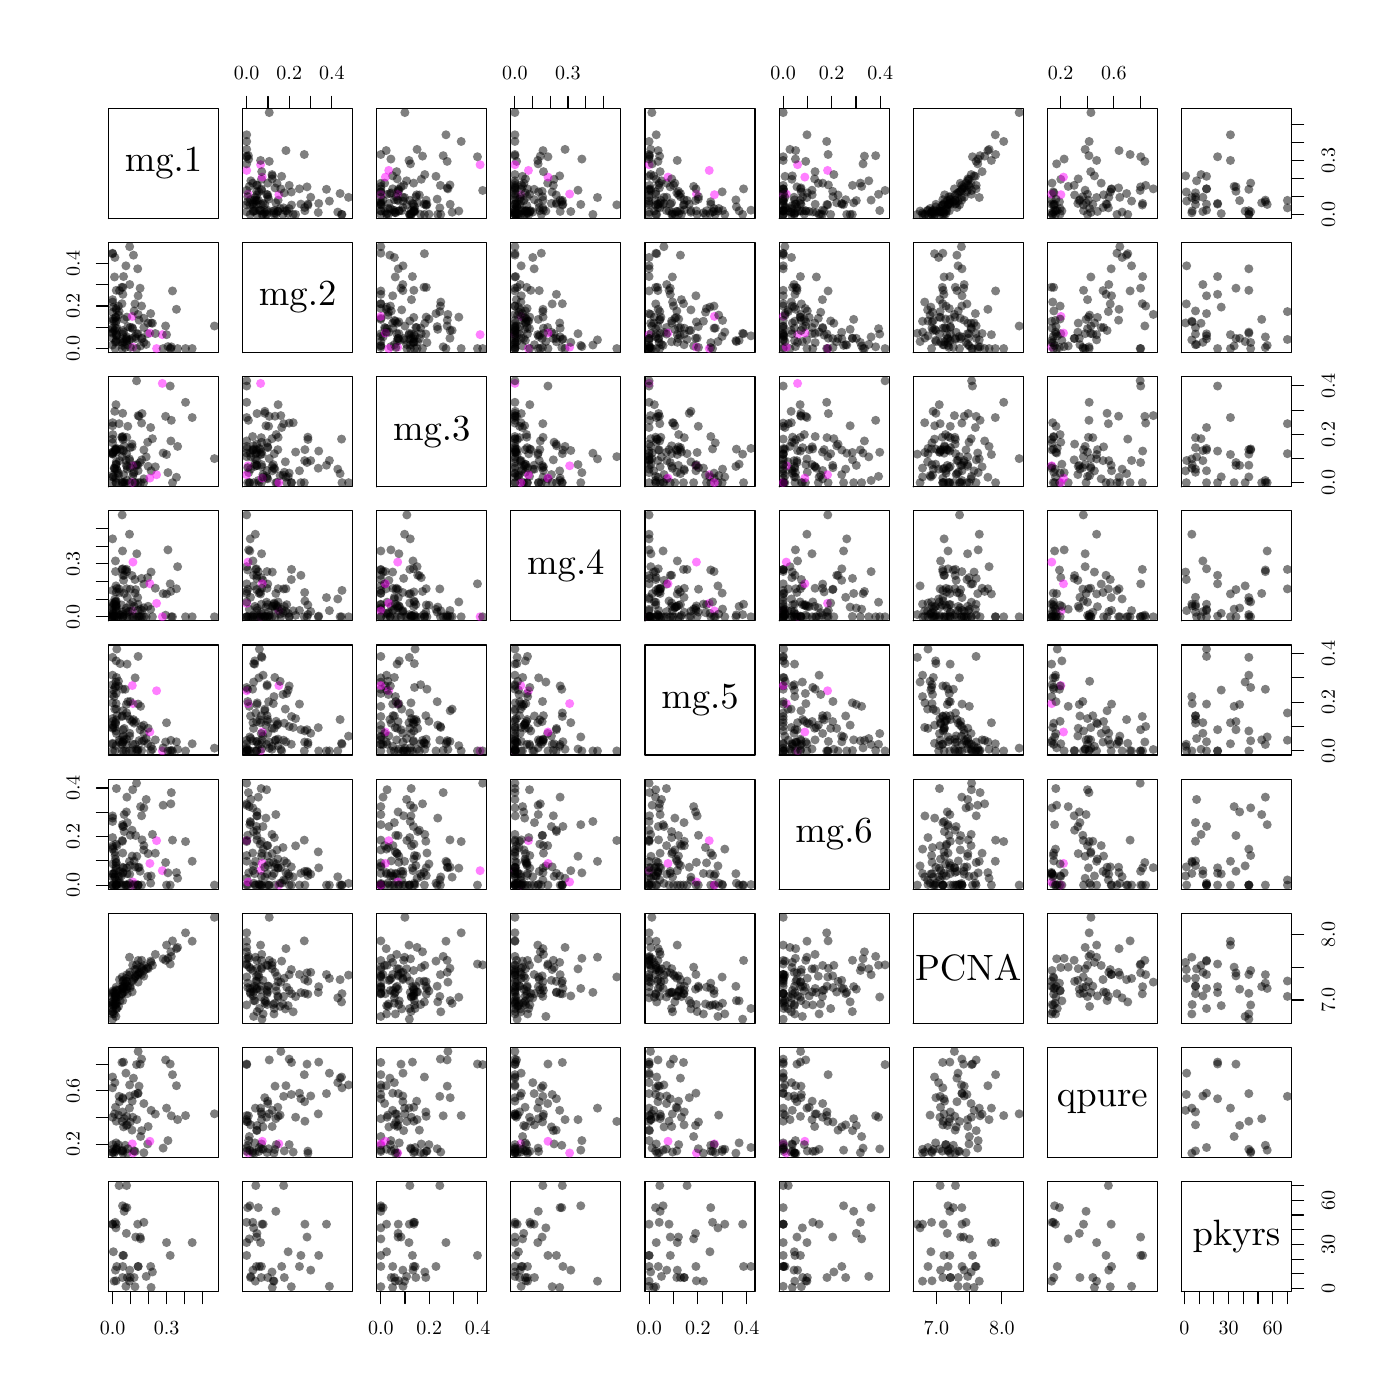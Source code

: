 % Created by tikzDevice version 0.7.0 on 2015-01-20 22:01:52
% !TEX encoding = UTF-8 Unicode
\documentclass[11pt]{memoir}
\nonstopmode

\usepackage{tikz}

\usepackage[active,tightpage,psfixbb]{preview}

\PreviewEnvironment{pgfpicture}

\setlength\PreviewBorder{0pt}

\usepackage{amsmath}
\newcommand{\SweaveOpts}[1]{}  % do not interfere with LaTeX
\newcommand{\SweaveInput}[1]{} % because they are not real TeX commands
\newcommand{\Sexpr}[1]{}       % will only be parsed by R


\usepackage{geometry}
\usepackage{amsmath}
\usepackage{lscape}
\geometry{verbose,tmargin=2.5cm,bmargin=2.5cm,lmargin=2.5cm,rmargin=2.5cm}


\begin{document}

\begin{tikzpicture}[x=1pt,y=1pt]
\definecolor[named]{fillColor}{rgb}{1.00,1.00,1.00}
\path[use as bounding box,fill=fillColor,fill opacity=0.00] (0,0) rectangle (505.89,505.89);
\begin{scope}
\path[clip] (  0.00,  0.00) rectangle (505.89,505.89);
\definecolor[named]{drawColor}{rgb}{0.00,0.00,0.00}

\path[draw=drawColor,line width= 0.4pt,line join=round,line cap=round] ( 39.20,426.93) --
	( 78.96,426.93) --
	( 78.96,466.69) --
	( 39.20,466.69) --
	( 39.20,426.93);
\end{scope}
\begin{scope}
\path[clip] ( 39.20,426.93) rectangle ( 78.96,466.69);
\definecolor[named]{drawColor}{rgb}{0.00,0.00,0.00}

\node[text=drawColor,anchor=base,inner sep=0pt, outer sep=0pt, scale=  1.21] at ( 59.08,443.82) {mg.1};
\end{scope}
\begin{scope}
\path[clip] (  0.00,  0.00) rectangle (505.89,505.89);
\definecolor[named]{drawColor}{rgb}{0.00,0.00,0.00}

\path[draw=drawColor,line width= 0.4pt,line join=round,line cap=round] ( 87.67,426.93) --
	(127.42,426.93) --
	(127.42,466.69) --
	( 87.67,466.69) --
	( 87.67,426.93);

\path[draw=drawColor,line width= 0.4pt,line join=round,line cap=round] ( 89.14,466.69) -- (119.91,466.69);

\path[draw=drawColor,line width= 0.4pt,line join=round,line cap=round] ( 89.14,466.69) -- ( 89.14,471.04);

\path[draw=drawColor,line width= 0.4pt,line join=round,line cap=round] ( 96.83,466.69) -- ( 96.83,471.04);

\path[draw=drawColor,line width= 0.4pt,line join=round,line cap=round] (104.53,466.69) -- (104.53,471.04);

\path[draw=drawColor,line width= 0.4pt,line join=round,line cap=round] (112.22,466.69) -- (112.22,471.04);

\path[draw=drawColor,line width= 0.4pt,line join=round,line cap=round] (119.91,466.69) -- (119.91,471.04);

\node[text=drawColor,anchor=base,inner sep=0pt, outer sep=0pt, scale=  0.66] at ( 89.14,477.14) {0.0};

\node[text=drawColor,anchor=base,inner sep=0pt, outer sep=0pt, scale=  0.66] at (104.53,477.14) {0.2};

\node[text=drawColor,anchor=base,inner sep=0pt, outer sep=0pt, scale=  0.66] at (119.91,477.14) {0.4};
\end{scope}
\begin{scope}
\path[clip] ( 87.67,426.93) rectangle (127.42,466.69);
\definecolor[named]{fillColor}{rgb}{0.00,0.00,0.00}

\path[fill=fillColor,fill opacity=0.50] ( 97.29,465.21) circle (  1.63);

\path[fill=fillColor,fill opacity=0.50] ( 97.30,447.57) circle (  1.63);

\path[fill=fillColor,fill opacity=0.50] (122.05,429.25) circle (  1.63);
\definecolor[named]{fillColor}{rgb}{1.00,0.00,1.00}

\path[fill=fillColor,fill opacity=0.50] ( 94.17,446.37) circle (  1.63);
\definecolor[named]{fillColor}{rgb}{0.00,0.00,0.00}

\path[fill=fillColor,fill opacity=0.50] (103.61,429.70) circle (  1.63);

\path[fill=fillColor,fill opacity=0.50] (103.11,429.76) circle (  1.63);

\path[fill=fillColor,fill opacity=0.50] ( 90.08,438.53) circle (  1.63);

\path[fill=fillColor,fill opacity=0.50] ( 99.67,432.60) circle (  1.63);

\path[fill=fillColor,fill opacity=0.50] (105.34,431.80) circle (  1.63);

\path[fill=fillColor,fill opacity=0.50] ( 89.86,448.41) circle (  1.63);

\path[fill=fillColor,fill opacity=0.50] ( 94.49,441.10) circle (  1.63);

\path[fill=fillColor,fill opacity=0.50] ( 96.75,439.71) circle (  1.63);

\path[fill=fillColor,fill opacity=0.50] ( 89.14,431.87) circle (  1.63);

\path[fill=fillColor,fill opacity=0.50] ( 96.48,430.01) circle (  1.63);

\path[fill=fillColor,fill opacity=0.50] (100.09,439.66) circle (  1.63);

\path[fill=fillColor,fill opacity=0.50] ( 92.27,434.52) circle (  1.63);

\path[fill=fillColor,fill opacity=0.50] ( 90.64,440.55) circle (  1.63);

\path[fill=fillColor,fill opacity=0.50] ( 92.42,433.48) circle (  1.63);

\path[fill=fillColor,fill opacity=0.50] ( 89.51,432.98) circle (  1.63);

\path[fill=fillColor,fill opacity=0.50] ( 89.14,449.24) circle (  1.63);

\path[fill=fillColor,fill opacity=0.50] ( 92.74,436.76) circle (  1.63);

\path[fill=fillColor,fill opacity=0.50] ( 90.53,433.72) circle (  1.63);

\path[fill=fillColor,fill opacity=0.50] ( 95.02,432.38) circle (  1.63);

\path[fill=fillColor,fill opacity=0.50] ( 93.53,436.56) circle (  1.63);

\path[fill=fillColor,fill opacity=0.50] ( 98.39,442.33) circle (  1.63);

\path[fill=fillColor,fill opacity=0.50] ( 94.16,447.91) circle (  1.63);

\path[fill=fillColor,fill opacity=0.50] ( 92.01,433.65) circle (  1.63);

\path[fill=fillColor,fill opacity=0.50] ( 89.14,451.90) circle (  1.63);

\path[fill=fillColor,fill opacity=0.50] (109.95,450.06) circle (  1.63);

\path[fill=fillColor,fill opacity=0.50] ( 89.76,449.63) circle (  1.63);

\path[fill=fillColor,fill opacity=0.50] (100.50,433.54) circle (  1.63);

\path[fill=fillColor,fill opacity=0.50] ( 90.42,428.40) circle (  1.63);

\path[fill=fillColor,fill opacity=0.50] ( 94.47,437.63) circle (  1.63);

\path[fill=fillColor,fill opacity=0.50] ( 94.52,437.15) circle (  1.63);

\path[fill=fillColor,fill opacity=0.50] ( 92.79,438.90) circle (  1.63);

\path[fill=fillColor,fill opacity=0.50] (123.58,428.40) circle (  1.63);
\definecolor[named]{fillColor}{rgb}{1.00,0.00,1.00}

\path[fill=fillColor,fill opacity=0.50] ( 89.63,435.77) circle (  1.63);
\definecolor[named]{fillColor}{rgb}{0.00,0.00,0.00}

\path[fill=fillColor,fill opacity=0.50] ( 91.40,429.45) circle (  1.63);

\path[fill=fillColor,fill opacity=0.50] ( 96.49,429.49) circle (  1.63);

\path[fill=fillColor,fill opacity=0.50] ( 96.71,435.49) circle (  1.63);

\path[fill=fillColor,fill opacity=0.50] ( 93.34,433.57) circle (  1.63);

\path[fill=fillColor,fill opacity=0.50] (104.12,428.70) circle (  1.63);

\path[fill=fillColor,fill opacity=0.50] ( 96.34,435.68) circle (  1.63);

\path[fill=fillColor,fill opacity=0.50] ( 91.66,429.62) circle (  1.63);

\path[fill=fillColor,fill opacity=0.50] ( 89.14,449.47) circle (  1.63);
\definecolor[named]{fillColor}{rgb}{1.00,0.00,1.00}

\path[fill=fillColor,fill opacity=0.50] (100.77,435.53) circle (  1.63);
\definecolor[named]{fillColor}{rgb}{0.00,0.00,0.00}

\path[fill=fillColor,fill opacity=0.50] (102.73,436.20) circle (  1.63);

\path[fill=fillColor,fill opacity=0.50] ( 91.60,432.62) circle (  1.63);

\path[fill=fillColor,fill opacity=0.50] ( 91.34,439.72) circle (  1.63);

\path[fill=fillColor,fill opacity=0.50] (122.89,435.96) circle (  1.63);

\path[fill=fillColor,fill opacity=0.50] ( 92.85,433.40) circle (  1.63);

\path[fill=fillColor,fill opacity=0.50] (103.33,451.48) circle (  1.63);
\definecolor[named]{fillColor}{rgb}{1.00,0.00,1.00}

\path[fill=fillColor,fill opacity=0.50] ( 89.14,444.30) circle (  1.63);

\path[fill=fillColor,fill opacity=0.50] ( 94.75,441.89) circle (  1.63);
\definecolor[named]{fillColor}{rgb}{0.00,0.00,0.00}

\path[fill=fillColor,fill opacity=0.50] (111.24,431.69) circle (  1.63);

\path[fill=fillColor,fill opacity=0.50] ( 92.66,432.08) circle (  1.63);

\path[fill=fillColor,fill opacity=0.50] (117.97,437.48) circle (  1.63);

\path[fill=fillColor,fill opacity=0.50] ( 90.28,432.01) circle (  1.63);

\path[fill=fillColor,fill opacity=0.50] (108.73,432.13) circle (  1.63);

\path[fill=fillColor,fill opacity=0.50] ( 89.14,446.68) circle (  1.63);

\path[fill=fillColor,fill opacity=0.50] ( 89.53,434.81) circle (  1.63);

\path[fill=fillColor,fill opacity=0.50] ( 94.38,429.80) circle (  1.63);

\path[fill=fillColor,fill opacity=0.50] (105.26,436.50) circle (  1.63);

\path[fill=fillColor,fill opacity=0.50] ( 94.57,443.86) circle (  1.63);

\path[fill=fillColor,fill opacity=0.50] ( 98.29,442.81) circle (  1.63);

\path[fill=fillColor,fill opacity=0.50] ( 91.28,432.07) circle (  1.63);

\path[fill=fillColor,fill opacity=0.50] ( 98.35,441.25) circle (  1.63);

\path[fill=fillColor,fill opacity=0.50] ( 96.53,428.41) circle (  1.63);

\path[fill=fillColor,fill opacity=0.50] ( 92.79,435.42) circle (  1.63);

\path[fill=fillColor,fill opacity=0.50] (106.82,428.40) circle (  1.63);

\path[fill=fillColor,fill opacity=0.50] ( 93.73,429.93) circle (  1.63);

\path[fill=fillColor,fill opacity=0.50] (123.42,428.40) circle (  1.63);

\path[fill=fillColor,fill opacity=0.50] (110.09,430.91) circle (  1.63);

\path[fill=fillColor,fill opacity=0.50] (108.21,437.65) circle (  1.63);

\path[fill=fillColor,fill opacity=0.50] ( 99.00,428.99) circle (  1.63);

\path[fill=fillColor,fill opacity=0.50] (100.39,429.48) circle (  1.63);

\path[fill=fillColor,fill opacity=0.50] ( 92.93,428.40) circle (  1.63);

\path[fill=fillColor,fill opacity=0.50] ( 98.76,429.68) circle (  1.63);

\path[fill=fillColor,fill opacity=0.50] (110.94,438.36) circle (  1.63);

\path[fill=fillColor,fill opacity=0.50] (115.00,429.11) circle (  1.63);

\path[fill=fillColor,fill opacity=0.50] ( 91.68,431.15) circle (  1.63);

\path[fill=fillColor,fill opacity=0.50] ( 99.31,429.83) circle (  1.63);

\path[fill=fillColor,fill opacity=0.50] (112.28,434.61) circle (  1.63);

\path[fill=fillColor,fill opacity=0.50] (105.94,428.40) circle (  1.63);

\path[fill=fillColor,fill opacity=0.50] (100.49,429.63) circle (  1.63);

\path[fill=fillColor,fill opacity=0.50] ( 92.87,439.05) circle (  1.63);

\path[fill=fillColor,fill opacity=0.50] ( 95.71,429.19) circle (  1.63);

\path[fill=fillColor,fill opacity=0.50] ( 89.14,437.07) circle (  1.63);

\path[fill=fillColor,fill opacity=0.50] (104.51,438.90) circle (  1.63);

\path[fill=fillColor,fill opacity=0.50] (104.50,430.50) circle (  1.63);

\path[fill=fillColor,fill opacity=0.50] (119.03,433.23) circle (  1.63);

\path[fill=fillColor,fill opacity=0.50] ( 95.67,432.06) circle (  1.63);

\path[fill=fillColor,fill opacity=0.50] ( 99.12,428.40) circle (  1.63);

\path[fill=fillColor,fill opacity=0.50] (101.48,437.64) circle (  1.63);

\path[fill=fillColor,fill opacity=0.50] (101.22,430.56) circle (  1.63);

\path[fill=fillColor,fill opacity=0.50] ( 89.14,454.77) circle (  1.63);

\path[fill=fillColor,fill opacity=0.50] ( 96.09,428.40) circle (  1.63);

\path[fill=fillColor,fill opacity=0.50] (115.17,432.37) circle (  1.63);

\path[fill=fillColor,fill opacity=0.50] ( 96.76,434.76) circle (  1.63);

\path[fill=fillColor,fill opacity=0.50] ( 99.39,437.98) circle (  1.63);

\path[fill=fillColor,fill opacity=0.50] ( 99.82,428.51) circle (  1.63);

\path[fill=fillColor,fill opacity=0.50] ( 89.14,429.33) circle (  1.63);

\path[fill=fillColor,fill opacity=0.50] ( 94.66,428.40) circle (  1.63);

\path[fill=fillColor,fill opacity=0.50] (101.78,442.17) circle (  1.63);

\path[fill=fillColor,fill opacity=0.50] (111.28,432.13) circle (  1.63);

\path[fill=fillColor,fill opacity=0.50] (110.18,429.74) circle (  1.63);

\path[fill=fillColor,fill opacity=0.50] (125.95,434.58) circle (  1.63);

\path[fill=fillColor,fill opacity=0.50] ( 94.40,432.00) circle (  1.63);

\path[fill=fillColor,fill opacity=0.50] ( 95.08,428.40) circle (  1.63);

\path[fill=fillColor,fill opacity=0.50] ( 92.10,429.70) circle (  1.63);

\path[fill=fillColor,fill opacity=0.50] (102.26,428.40) circle (  1.63);

\path[fill=fillColor,fill opacity=0.50] ( 93.99,429.75) circle (  1.63);

\path[fill=fillColor,fill opacity=0.50] ( 97.07,433.92) circle (  1.63);

\path[fill=fillColor,fill opacity=0.50] (102.50,430.77) circle (  1.63);

\path[fill=fillColor,fill opacity=0.50] ( 89.14,457.18) circle (  1.63);
\end{scope}
\begin{scope}
\path[clip] (  0.00,  0.00) rectangle (505.89,505.89);
\definecolor[named]{drawColor}{rgb}{0.00,0.00,0.00}

\path[draw=drawColor,line width= 0.4pt,line join=round,line cap=round] (136.14,426.93) --
	(175.89,426.93) --
	(175.89,466.69) --
	(136.14,466.69) --
	(136.14,426.93);
\end{scope}
\begin{scope}
\path[clip] (136.14,426.93) rectangle (175.89,466.69);
\definecolor[named]{fillColor}{rgb}{0.00,0.00,0.00}

\path[fill=fillColor,fill opacity=0.50] (146.31,465.21) circle (  1.63);

\path[fill=fillColor,fill opacity=0.50] (161.58,447.57) circle (  1.63);

\path[fill=fillColor,fill opacity=0.50] (142.50,429.25) circle (  1.63);
\definecolor[named]{fillColor}{rgb}{1.00,0.00,1.00}

\path[fill=fillColor,fill opacity=0.50] (173.48,446.37) circle (  1.63);
\definecolor[named]{fillColor}{rgb}{0.00,0.00,0.00}

\path[fill=fillColor,fill opacity=0.50] (137.61,429.70) circle (  1.63);

\path[fill=fillColor,fill opacity=0.50] (145.15,429.76) circle (  1.63);

\path[fill=fillColor,fill opacity=0.50] (137.61,438.53) circle (  1.63);

\path[fill=fillColor,fill opacity=0.50] (137.61,432.60) circle (  1.63);

\path[fill=fillColor,fill opacity=0.50] (137.61,431.80) circle (  1.63);

\path[fill=fillColor,fill opacity=0.50] (141.25,448.41) circle (  1.63);

\path[fill=fillColor,fill opacity=0.50] (152.22,441.10) circle (  1.63);

\path[fill=fillColor,fill opacity=0.50] (139.00,439.71) circle (  1.63);

\path[fill=fillColor,fill opacity=0.50] (147.02,431.87) circle (  1.63);

\path[fill=fillColor,fill opacity=0.50] (142.00,430.01) circle (  1.63);

\path[fill=fillColor,fill opacity=0.50] (137.61,439.66) circle (  1.63);

\path[fill=fillColor,fill opacity=0.50] (146.20,434.52) circle (  1.63);

\path[fill=fillColor,fill opacity=0.50] (146.93,440.55) circle (  1.63);

\path[fill=fillColor,fill opacity=0.50] (148.10,433.48) circle (  1.63);

\path[fill=fillColor,fill opacity=0.50] (137.61,432.98) circle (  1.63);

\path[fill=fillColor,fill opacity=0.50] (172.53,449.24) circle (  1.63);

\path[fill=fillColor,fill opacity=0.50] (143.85,436.76) circle (  1.63);

\path[fill=fillColor,fill opacity=0.50] (142.50,433.72) circle (  1.63);

\path[fill=fillColor,fill opacity=0.50] (140.53,432.38) circle (  1.63);

\path[fill=fillColor,fill opacity=0.50] (137.61,436.56) circle (  1.63);

\path[fill=fillColor,fill opacity=0.50] (141.87,442.33) circle (  1.63);

\path[fill=fillColor,fill opacity=0.50] (147.79,447.91) circle (  1.63);

\path[fill=fillColor,fill opacity=0.50] (143.48,433.65) circle (  1.63);

\path[fill=fillColor,fill opacity=0.50] (150.71,451.90) circle (  1.63);

\path[fill=fillColor,fill opacity=0.50] (137.61,450.06) circle (  1.63);

\path[fill=fillColor,fill opacity=0.50] (160.15,449.63) circle (  1.63);

\path[fill=fillColor,fill opacity=0.50] (154.00,433.54) circle (  1.63);

\path[fill=fillColor,fill opacity=0.50] (148.24,428.40) circle (  1.63);

\path[fill=fillColor,fill opacity=0.50] (137.61,437.63) circle (  1.63);

\path[fill=fillColor,fill opacity=0.50] (144.14,437.15) circle (  1.63);

\path[fill=fillColor,fill opacity=0.50] (145.86,438.90) circle (  1.63);

\path[fill=fillColor,fill opacity=0.50] (137.61,428.40) circle (  1.63);
\definecolor[named]{fillColor}{rgb}{1.00,0.00,1.00}

\path[fill=fillColor,fill opacity=0.50] (143.71,435.77) circle (  1.63);
\definecolor[named]{fillColor}{rgb}{0.00,0.00,0.00}

\path[fill=fillColor,fill opacity=0.50] (149.23,429.45) circle (  1.63);

\path[fill=fillColor,fill opacity=0.50] (139.25,429.49) circle (  1.63);

\path[fill=fillColor,fill opacity=0.50] (150.56,435.49) circle (  1.63);

\path[fill=fillColor,fill opacity=0.50] (138.42,433.57) circle (  1.63);

\path[fill=fillColor,fill opacity=0.50] (139.71,428.70) circle (  1.63);

\path[fill=fillColor,fill opacity=0.50] (139.87,435.68) circle (  1.63);

\path[fill=fillColor,fill opacity=0.50] (137.61,429.62) circle (  1.63);

\path[fill=fillColor,fill opacity=0.50] (152.68,449.47) circle (  1.63);
\definecolor[named]{fillColor}{rgb}{1.00,0.00,1.00}

\path[fill=fillColor,fill opacity=0.50] (137.61,435.53) circle (  1.63);
\definecolor[named]{fillColor}{rgb}{0.00,0.00,0.00}

\path[fill=fillColor,fill opacity=0.50] (141.38,436.20) circle (  1.63);

\path[fill=fillColor,fill opacity=0.50] (150.93,432.62) circle (  1.63);

\path[fill=fillColor,fill opacity=0.50] (149.45,439.72) circle (  1.63);

\path[fill=fillColor,fill opacity=0.50] (140.88,435.96) circle (  1.63);

\path[fill=fillColor,fill opacity=0.50] (143.86,433.40) circle (  1.63);

\path[fill=fillColor,fill opacity=0.50] (139.56,451.48) circle (  1.63);
\definecolor[named]{fillColor}{rgb}{1.00,0.00,1.00}

\path[fill=fillColor,fill opacity=0.50] (140.47,444.30) circle (  1.63);

\path[fill=fillColor,fill opacity=0.50] (139.26,441.89) circle (  1.63);
\definecolor[named]{fillColor}{rgb}{0.00,0.00,0.00}

\path[fill=fillColor,fill opacity=0.50] (154.04,431.69) circle (  1.63);

\path[fill=fillColor,fill opacity=0.50] (149.40,432.08) circle (  1.63);

\path[fill=fillColor,fill opacity=0.50] (143.91,437.48) circle (  1.63);

\path[fill=fillColor,fill opacity=0.50] (137.61,432.01) circle (  1.63);

\path[fill=fillColor,fill opacity=0.50] (137.61,432.13) circle (  1.63);

\path[fill=fillColor,fill opacity=0.50] (148.33,446.68) circle (  1.63);

\path[fill=fillColor,fill opacity=0.50] (143.03,434.81) circle (  1.63);

\path[fill=fillColor,fill opacity=0.50] (148.59,429.80) circle (  1.63);

\path[fill=fillColor,fill opacity=0.50] (137.61,436.50) circle (  1.63);

\path[fill=fillColor,fill opacity=0.50] (143.34,443.86) circle (  1.63);

\path[fill=fillColor,fill opacity=0.50] (153.50,442.81) circle (  1.63);

\path[fill=fillColor,fill opacity=0.50] (154.28,432.07) circle (  1.63);

\path[fill=fillColor,fill opacity=0.50] (143.54,441.25) circle (  1.63);

\path[fill=fillColor,fill opacity=0.50] (152.00,428.41) circle (  1.63);

\path[fill=fillColor,fill opacity=0.50] (151.54,435.42) circle (  1.63);

\path[fill=fillColor,fill opacity=0.50] (148.68,428.40) circle (  1.63);

\path[fill=fillColor,fill opacity=0.50] (149.99,429.93) circle (  1.63);

\path[fill=fillColor,fill opacity=0.50] (153.36,428.40) circle (  1.63);

\path[fill=fillColor,fill opacity=0.50] (145.57,430.91) circle (  1.63);

\path[fill=fillColor,fill opacity=0.50] (141.91,437.65) circle (  1.63);

\path[fill=fillColor,fill opacity=0.50] (142.88,428.99) circle (  1.63);

\path[fill=fillColor,fill opacity=0.50] (149.52,429.48) circle (  1.63);

\path[fill=fillColor,fill opacity=0.50] (148.51,428.40) circle (  1.63);

\path[fill=fillColor,fill opacity=0.50] (144.13,429.68) circle (  1.63);

\path[fill=fillColor,fill opacity=0.50] (144.90,438.36) circle (  1.63);

\path[fill=fillColor,fill opacity=0.50] (142.83,429.11) circle (  1.63);

\path[fill=fillColor,fill opacity=0.50] (149.71,431.15) circle (  1.63);

\path[fill=fillColor,fill opacity=0.50] (142.51,429.83) circle (  1.63);

\path[fill=fillColor,fill opacity=0.50] (145.56,434.61) circle (  1.63);

\path[fill=fillColor,fill opacity=0.50] (159.27,428.40) circle (  1.63);

\path[fill=fillColor,fill opacity=0.50] (165.79,429.63) circle (  1.63);

\path[fill=fillColor,fill opacity=0.50] (162.59,439.05) circle (  1.63);

\path[fill=fillColor,fill opacity=0.50] (163.38,429.19) circle (  1.63);

\path[fill=fillColor,fill opacity=0.50] (174.42,437.07) circle (  1.63);

\path[fill=fillColor,fill opacity=0.50] (159.14,438.90) circle (  1.63);

\path[fill=fillColor,fill opacity=0.50] (141.06,430.50) circle (  1.63);

\path[fill=fillColor,fill opacity=0.50] (145.62,433.23) circle (  1.63);

\path[fill=fillColor,fill opacity=0.50] (162.68,432.06) circle (  1.63);

\path[fill=fillColor,fill opacity=0.50] (148.06,428.40) circle (  1.63);

\path[fill=fillColor,fill opacity=0.50] (161.85,437.64) circle (  1.63);

\path[fill=fillColor,fill opacity=0.50] (140.17,430.56) circle (  1.63);

\path[fill=fillColor,fill opacity=0.50] (166.65,454.77) circle (  1.63);

\path[fill=fillColor,fill opacity=0.50] (158.18,428.40) circle (  1.63);

\path[fill=fillColor,fill opacity=0.50] (149.03,432.37) circle (  1.63);

\path[fill=fillColor,fill opacity=0.50] (150.26,434.76) circle (  1.63);

\path[fill=fillColor,fill opacity=0.50] (161.62,437.98) circle (  1.63);

\path[fill=fillColor,fill opacity=0.50] (155.00,428.51) circle (  1.63);

\path[fill=fillColor,fill opacity=0.50] (149.79,429.33) circle (  1.63);

\path[fill=fillColor,fill opacity=0.50] (147.92,428.40) circle (  1.63);

\path[fill=fillColor,fill opacity=0.50] (157.54,442.17) circle (  1.63);

\path[fill=fillColor,fill opacity=0.50] (153.21,432.13) circle (  1.63);

\path[fill=fillColor,fill opacity=0.50] (149.54,429.74) circle (  1.63);

\path[fill=fillColor,fill opacity=0.50] (137.61,434.58) circle (  1.63);

\path[fill=fillColor,fill opacity=0.50] (153.87,432.00) circle (  1.63);

\path[fill=fillColor,fill opacity=0.50] (139.68,428.40) circle (  1.63);

\path[fill=fillColor,fill opacity=0.50] (144.28,429.70) circle (  1.63);

\path[fill=fillColor,fill opacity=0.50] (140.36,428.40) circle (  1.63);

\path[fill=fillColor,fill opacity=0.50] (149.57,429.75) circle (  1.63);

\path[fill=fillColor,fill opacity=0.50] (157.98,433.92) circle (  1.63);

\path[fill=fillColor,fill opacity=0.50] (158.92,430.77) circle (  1.63);

\path[fill=fillColor,fill opacity=0.50] (161.15,457.18) circle (  1.63);
\end{scope}
\begin{scope}
\path[clip] (  0.00,  0.00) rectangle (505.89,505.89);
\definecolor[named]{drawColor}{rgb}{0.00,0.00,0.00}

\path[draw=drawColor,line width= 0.4pt,line join=round,line cap=round] (184.60,426.93) --
	(224.36,426.93) --
	(224.36,466.69) --
	(184.60,466.69) --
	(184.60,426.93);

\path[draw=drawColor,line width= 0.4pt,line join=round,line cap=round] (186.07,466.69) -- (218.00,466.69);

\path[draw=drawColor,line width= 0.4pt,line join=round,line cap=round] (186.07,466.69) -- (186.07,471.04);

\path[draw=drawColor,line width= 0.4pt,line join=round,line cap=round] (192.46,466.69) -- (192.46,471.04);

\path[draw=drawColor,line width= 0.4pt,line join=round,line cap=round] (198.84,466.69) -- (198.84,471.04);

\path[draw=drawColor,line width= 0.4pt,line join=round,line cap=round] (205.23,466.69) -- (205.23,471.04);

\path[draw=drawColor,line width= 0.4pt,line join=round,line cap=round] (211.61,466.69) -- (211.61,471.04);

\path[draw=drawColor,line width= 0.4pt,line join=round,line cap=round] (218.00,466.69) -- (218.00,471.04);

\node[text=drawColor,anchor=base,inner sep=0pt, outer sep=0pt, scale=  0.66] at (186.07,477.14) {0.0};

\node[text=drawColor,anchor=base,inner sep=0pt, outer sep=0pt, scale=  0.66] at (205.23,477.14) {0.3};
\end{scope}
\begin{scope}
\path[clip] (184.60,426.93) rectangle (224.36,466.69);
\definecolor[named]{fillColor}{rgb}{0.00,0.00,0.00}

\path[fill=fillColor,fill opacity=0.50] (186.07,465.21) circle (  1.63);

\path[fill=fillColor,fill opacity=0.50] (186.66,447.57) circle (  1.63);

\path[fill=fillColor,fill opacity=0.50] (192.52,429.25) circle (  1.63);
\definecolor[named]{fillColor}{rgb}{1.00,0.00,1.00}

\path[fill=fillColor,fill opacity=0.50] (186.07,446.37) circle (  1.63);
\definecolor[named]{fillColor}{rgb}{0.00,0.00,0.00}

\path[fill=fillColor,fill opacity=0.50] (190.46,429.70) circle (  1.63);

\path[fill=fillColor,fill opacity=0.50] (188.12,429.76) circle (  1.63);

\path[fill=fillColor,fill opacity=0.50] (188.83,438.53) circle (  1.63);

\path[fill=fillColor,fill opacity=0.50] (194.51,432.60) circle (  1.63);

\path[fill=fillColor,fill opacity=0.50] (203.20,431.80) circle (  1.63);

\path[fill=fillColor,fill opacity=0.50] (210.26,448.41) circle (  1.63);

\path[fill=fillColor,fill opacity=0.50] (200.22,441.10) circle (  1.63);

\path[fill=fillColor,fill opacity=0.50] (197.91,439.71) circle (  1.63);

\path[fill=fillColor,fill opacity=0.50] (222.88,431.87) circle (  1.63);

\path[fill=fillColor,fill opacity=0.50] (196.36,430.01) circle (  1.63);

\path[fill=fillColor,fill opacity=0.50] (189.33,439.66) circle (  1.63);

\path[fill=fillColor,fill opacity=0.50] (215.90,434.52) circle (  1.63);

\path[fill=fillColor,fill opacity=0.50] (186.07,440.55) circle (  1.63);

\path[fill=fillColor,fill opacity=0.50] (203.20,433.48) circle (  1.63);

\path[fill=fillColor,fill opacity=0.50] (202.99,432.98) circle (  1.63);

\path[fill=fillColor,fill opacity=0.50] (198.00,449.24) circle (  1.63);

\path[fill=fillColor,fill opacity=0.50] (195.90,436.76) circle (  1.63);

\path[fill=fillColor,fill opacity=0.50] (193.13,433.72) circle (  1.63);

\path[fill=fillColor,fill opacity=0.50] (199.26,432.38) circle (  1.63);

\path[fill=fillColor,fill opacity=0.50] (194.64,436.56) circle (  1.63);

\path[fill=fillColor,fill opacity=0.50] (202.24,442.33) circle (  1.63);

\path[fill=fillColor,fill opacity=0.50] (194.33,447.91) circle (  1.63);

\path[fill=fillColor,fill opacity=0.50] (186.07,433.65) circle (  1.63);

\path[fill=fillColor,fill opacity=0.50] (204.18,451.90) circle (  1.63);

\path[fill=fillColor,fill opacity=0.50] (186.07,450.06) circle (  1.63);

\path[fill=fillColor,fill opacity=0.50] (186.07,449.63) circle (  1.63);

\path[fill=fillColor,fill opacity=0.50] (196.23,433.54) circle (  1.63);

\path[fill=fillColor,fill opacity=0.50] (214.24,428.40) circle (  1.63);

\path[fill=fillColor,fill opacity=0.50] (190.61,437.63) circle (  1.63);

\path[fill=fillColor,fill opacity=0.50] (208.86,437.15) circle (  1.63);

\path[fill=fillColor,fill opacity=0.50] (199.95,438.90) circle (  1.63);

\path[fill=fillColor,fill opacity=0.50] (195.60,428.40) circle (  1.63);
\definecolor[named]{fillColor}{rgb}{1.00,0.00,1.00}

\path[fill=fillColor,fill opacity=0.50] (205.84,435.77) circle (  1.63);
\definecolor[named]{fillColor}{rgb}{0.00,0.00,0.00}

\path[fill=fillColor,fill opacity=0.50] (206.25,429.45) circle (  1.63);

\path[fill=fillColor,fill opacity=0.50] (202.43,429.49) circle (  1.63);

\path[fill=fillColor,fill opacity=0.50] (186.07,435.49) circle (  1.63);

\path[fill=fillColor,fill opacity=0.50] (202.40,433.57) circle (  1.63);

\path[fill=fillColor,fill opacity=0.50] (187.34,428.70) circle (  1.63);

\path[fill=fillColor,fill opacity=0.50] (191.35,435.68) circle (  1.63);

\path[fill=fillColor,fill opacity=0.50] (197.25,429.62) circle (  1.63);

\path[fill=fillColor,fill opacity=0.50] (195.24,449.47) circle (  1.63);
\definecolor[named]{fillColor}{rgb}{1.00,0.00,1.00}

\path[fill=fillColor,fill opacity=0.50] (188.20,435.53) circle (  1.63);
\definecolor[named]{fillColor}{rgb}{0.00,0.00,0.00}

\path[fill=fillColor,fill opacity=0.50] (189.81,436.20) circle (  1.63);

\path[fill=fillColor,fill opacity=0.50] (201.08,432.62) circle (  1.63);

\path[fill=fillColor,fill opacity=0.50] (186.09,439.72) circle (  1.63);

\path[fill=fillColor,fill opacity=0.50] (186.07,435.96) circle (  1.63);

\path[fill=fillColor,fill opacity=0.50] (189.24,433.40) circle (  1.63);

\path[fill=fillColor,fill opacity=0.50] (196.21,451.48) circle (  1.63);
\definecolor[named]{fillColor}{rgb}{1.00,0.00,1.00}

\path[fill=fillColor,fill opacity=0.50] (190.95,444.30) circle (  1.63);

\path[fill=fillColor,fill opacity=0.50] (198.02,441.89) circle (  1.63);
\definecolor[named]{fillColor}{rgb}{0.00,0.00,0.00}

\path[fill=fillColor,fill opacity=0.50] (190.34,431.69) circle (  1.63);

\path[fill=fillColor,fill opacity=0.50] (203.41,432.08) circle (  1.63);

\path[fill=fillColor,fill opacity=0.50] (193.01,437.48) circle (  1.63);

\path[fill=fillColor,fill opacity=0.50] (209.86,432.01) circle (  1.63);

\path[fill=fillColor,fill opacity=0.50] (201.06,432.13) circle (  1.63);

\path[fill=fillColor,fill opacity=0.50] (194.45,446.68) circle (  1.63);

\path[fill=fillColor,fill opacity=0.50] (196.04,434.81) circle (  1.63);

\path[fill=fillColor,fill opacity=0.50] (186.07,429.80) circle (  1.63);

\path[fill=fillColor,fill opacity=0.50] (199.53,436.50) circle (  1.63);

\path[fill=fillColor,fill opacity=0.50] (196.38,443.86) circle (  1.63);

\path[fill=fillColor,fill opacity=0.50] (186.07,442.81) circle (  1.63);

\path[fill=fillColor,fill opacity=0.50] (186.07,432.07) circle (  1.63);

\path[fill=fillColor,fill opacity=0.50] (189.88,441.25) circle (  1.63);

\path[fill=fillColor,fill opacity=0.50] (186.07,428.41) circle (  1.63);

\path[fill=fillColor,fill opacity=0.50] (200.99,435.42) circle (  1.63);

\path[fill=fillColor,fill opacity=0.50] (186.59,428.40) circle (  1.63);

\path[fill=fillColor,fill opacity=0.50] (186.07,429.93) circle (  1.63);

\path[fill=fillColor,fill opacity=0.50] (186.07,428.40) circle (  1.63);

\path[fill=fillColor,fill opacity=0.50] (194.86,430.91) circle (  1.63);

\path[fill=fillColor,fill opacity=0.50] (188.38,437.65) circle (  1.63);

\path[fill=fillColor,fill opacity=0.50] (190.67,428.99) circle (  1.63);

\path[fill=fillColor,fill opacity=0.50] (189.74,429.48) circle (  1.63);

\path[fill=fillColor,fill opacity=0.50] (186.20,428.40) circle (  1.63);

\path[fill=fillColor,fill opacity=0.50] (190.01,429.68) circle (  1.63);

\path[fill=fillColor,fill opacity=0.50] (186.07,438.36) circle (  1.63);

\path[fill=fillColor,fill opacity=0.50] (186.07,429.11) circle (  1.63);

\path[fill=fillColor,fill opacity=0.50] (186.76,431.15) circle (  1.63);

\path[fill=fillColor,fill opacity=0.50] (188.88,429.83) circle (  1.63);

\path[fill=fillColor,fill opacity=0.50] (187.97,434.61) circle (  1.63);

\path[fill=fillColor,fill opacity=0.50] (188.24,428.40) circle (  1.63);

\path[fill=fillColor,fill opacity=0.50] (191.44,429.63) circle (  1.63);

\path[fill=fillColor,fill opacity=0.50] (188.36,439.05) circle (  1.63);

\path[fill=fillColor,fill opacity=0.50] (186.17,429.19) circle (  1.63);

\path[fill=fillColor,fill opacity=0.50] (186.07,437.07) circle (  1.63);

\path[fill=fillColor,fill opacity=0.50] (186.07,438.90) circle (  1.63);

\path[fill=fillColor,fill opacity=0.50] (186.07,430.50) circle (  1.63);

\path[fill=fillColor,fill opacity=0.50] (188.32,433.23) circle (  1.63);

\path[fill=fillColor,fill opacity=0.50] (186.07,432.06) circle (  1.63);

\path[fill=fillColor,fill opacity=0.50] (191.06,428.40) circle (  1.63);

\path[fill=fillColor,fill opacity=0.50] (186.07,437.64) circle (  1.63);

\path[fill=fillColor,fill opacity=0.50] (187.04,430.56) circle (  1.63);

\path[fill=fillColor,fill opacity=0.50] (186.07,454.77) circle (  1.63);

\path[fill=fillColor,fill opacity=0.50] (189.59,428.40) circle (  1.63);

\path[fill=fillColor,fill opacity=0.50] (186.32,432.37) circle (  1.63);

\path[fill=fillColor,fill opacity=0.50] (190.49,434.76) circle (  1.63);

\path[fill=fillColor,fill opacity=0.50] (186.07,437.98) circle (  1.63);

\path[fill=fillColor,fill opacity=0.50] (190.25,428.51) circle (  1.63);

\path[fill=fillColor,fill opacity=0.50] (191.45,429.33) circle (  1.63);

\path[fill=fillColor,fill opacity=0.50] (186.88,428.40) circle (  1.63);

\path[fill=fillColor,fill opacity=0.50] (188.78,442.17) circle (  1.63);

\path[fill=fillColor,fill opacity=0.50] (186.92,432.13) circle (  1.63);

\path[fill=fillColor,fill opacity=0.50] (191.79,429.74) circle (  1.63);

\path[fill=fillColor,fill opacity=0.50] (186.07,434.58) circle (  1.63);

\path[fill=fillColor,fill opacity=0.50] (187.72,432.00) circle (  1.63);

\path[fill=fillColor,fill opacity=0.50] (186.07,428.40) circle (  1.63);

\path[fill=fillColor,fill opacity=0.50] (189.84,429.70) circle (  1.63);

\path[fill=fillColor,fill opacity=0.50] (187.57,428.40) circle (  1.63);

\path[fill=fillColor,fill opacity=0.50] (195.06,429.75) circle (  1.63);

\path[fill=fillColor,fill opacity=0.50] (187.77,433.92) circle (  1.63);

\path[fill=fillColor,fill opacity=0.50] (196.15,430.77) circle (  1.63);

\path[fill=fillColor,fill opacity=0.50] (186.07,457.18) circle (  1.63);
\end{scope}
\begin{scope}
\path[clip] (  0.00,  0.00) rectangle (505.89,505.89);
\definecolor[named]{drawColor}{rgb}{0.00,0.00,0.00}

\path[draw=drawColor,line width= 0.4pt,line join=round,line cap=round] (233.07,426.93) --
	(272.82,426.93) --
	(272.82,466.69) --
	(233.07,466.69) --
	(233.07,426.93);
\end{scope}
\begin{scope}
\path[clip] (233.07,426.93) rectangle (272.82,466.69);
\definecolor[named]{fillColor}{rgb}{0.00,0.00,0.00}

\path[fill=fillColor,fill opacity=0.50] (235.55,465.21) circle (  1.63);

\path[fill=fillColor,fill opacity=0.50] (237.77,447.57) circle (  1.63);

\path[fill=fillColor,fill opacity=0.50] (234.54,429.25) circle (  1.63);
\definecolor[named]{fillColor}{rgb}{1.00,0.00,1.00}

\path[fill=fillColor,fill opacity=0.50] (234.54,446.37) circle (  1.63);
\definecolor[named]{fillColor}{rgb}{0.00,0.00,0.00}

\path[fill=fillColor,fill opacity=0.50] (255.30,429.70) circle (  1.63);

\path[fill=fillColor,fill opacity=0.50] (249.66,429.76) circle (  1.63);

\path[fill=fillColor,fill opacity=0.50] (250.65,438.53) circle (  1.63);

\path[fill=fillColor,fill opacity=0.50] (238.54,432.60) circle (  1.63);

\path[fill=fillColor,fill opacity=0.50] (246.98,431.80) circle (  1.63);

\path[fill=fillColor,fill opacity=0.50] (234.54,448.41) circle (  1.63);

\path[fill=fillColor,fill opacity=0.50] (237.13,441.10) circle (  1.63);

\path[fill=fillColor,fill opacity=0.50] (240.86,439.71) circle (  1.63);

\path[fill=fillColor,fill opacity=0.50] (234.54,431.87) circle (  1.63);

\path[fill=fillColor,fill opacity=0.50] (247.29,430.01) circle (  1.63);

\path[fill=fillColor,fill opacity=0.50] (243.85,439.66) circle (  1.63);

\path[fill=fillColor,fill opacity=0.50] (234.54,434.52) circle (  1.63);

\path[fill=fillColor,fill opacity=0.50] (239.02,440.55) circle (  1.63);

\path[fill=fillColor,fill opacity=0.50] (248.26,433.48) circle (  1.63);

\path[fill=fillColor,fill opacity=0.50] (256.82,432.98) circle (  1.63);

\path[fill=fillColor,fill opacity=0.50] (234.54,449.24) circle (  1.63);

\path[fill=fillColor,fill opacity=0.50] (245.15,436.76) circle (  1.63);

\path[fill=fillColor,fill opacity=0.50] (247.17,433.72) circle (  1.63);

\path[fill=fillColor,fill opacity=0.50] (239.95,432.38) circle (  1.63);

\path[fill=fillColor,fill opacity=0.50] (260.95,436.56) circle (  1.63);

\path[fill=fillColor,fill opacity=0.50] (236.21,442.33) circle (  1.63);

\path[fill=fillColor,fill opacity=0.50] (244.72,447.91) circle (  1.63);

\path[fill=fillColor,fill opacity=0.50] (265.91,433.65) circle (  1.63);

\path[fill=fillColor,fill opacity=0.50] (235.15,451.90) circle (  1.63);

\path[fill=fillColor,fill opacity=0.50] (234.54,450.06) circle (  1.63);

\path[fill=fillColor,fill opacity=0.50] (234.72,449.63) circle (  1.63);

\path[fill=fillColor,fill opacity=0.50] (238.80,433.54) circle (  1.63);

\path[fill=fillColor,fill opacity=0.50] (234.54,428.40) circle (  1.63);

\path[fill=fillColor,fill opacity=0.50] (268.69,437.63) circle (  1.63);

\path[fill=fillColor,fill opacity=0.50] (235.23,437.15) circle (  1.63);

\path[fill=fillColor,fill opacity=0.50] (234.68,438.90) circle (  1.63);

\path[fill=fillColor,fill opacity=0.50] (237.01,428.40) circle (  1.63);
\definecolor[named]{fillColor}{rgb}{1.00,0.00,1.00}

\path[fill=fillColor,fill opacity=0.50] (251.65,435.77) circle (  1.63);
\definecolor[named]{fillColor}{rgb}{0.00,0.00,0.00}

\path[fill=fillColor,fill opacity=0.50] (244.75,429.45) circle (  1.63);

\path[fill=fillColor,fill opacity=0.50] (258.02,429.49) circle (  1.63);

\path[fill=fillColor,fill opacity=0.50] (245.17,435.49) circle (  1.63);

\path[fill=fillColor,fill opacity=0.50] (236.87,433.57) circle (  1.63);

\path[fill=fillColor,fill opacity=0.50] (256.53,428.70) circle (  1.63);

\path[fill=fillColor,fill opacity=0.50] (236.95,435.68) circle (  1.63);

\path[fill=fillColor,fill opacity=0.50] (259.43,429.62) circle (  1.63);

\path[fill=fillColor,fill opacity=0.50] (238.37,449.47) circle (  1.63);
\definecolor[named]{fillColor}{rgb}{1.00,0.00,1.00}

\path[fill=fillColor,fill opacity=0.50] (258.16,435.53) circle (  1.63);
\definecolor[named]{fillColor}{rgb}{0.00,0.00,0.00}

\path[fill=fillColor,fill opacity=0.50] (244.56,436.20) circle (  1.63);

\path[fill=fillColor,fill opacity=0.50] (242.67,432.62) circle (  1.63);

\path[fill=fillColor,fill opacity=0.50] (238.21,439.72) circle (  1.63);

\path[fill=fillColor,fill opacity=0.50] (245.87,435.96) circle (  1.63);

\path[fill=fillColor,fill opacity=0.50] (251.33,433.40) circle (  1.63);

\path[fill=fillColor,fill opacity=0.50] (237.83,451.48) circle (  1.63);
\definecolor[named]{fillColor}{rgb}{1.00,0.00,1.00}

\path[fill=fillColor,fill opacity=0.50] (256.28,444.30) circle (  1.63);

\path[fill=fillColor,fill opacity=0.50] (241.38,441.89) circle (  1.63);
\definecolor[named]{fillColor}{rgb}{0.00,0.00,0.00}

\path[fill=fillColor,fill opacity=0.50] (236.93,431.69) circle (  1.63);

\path[fill=fillColor,fill opacity=0.50] (237.86,432.08) circle (  1.63);

\path[fill=fillColor,fill opacity=0.50] (234.54,437.48) circle (  1.63);

\path[fill=fillColor,fill opacity=0.50] (239.60,432.01) circle (  1.63);

\path[fill=fillColor,fill opacity=0.50] (242.22,432.13) circle (  1.63);

\path[fill=fillColor,fill opacity=0.50] (235.65,446.68) circle (  1.63);

\path[fill=fillColor,fill opacity=0.50] (252.40,434.81) circle (  1.63);

\path[fill=fillColor,fill opacity=0.50] (240.82,429.80) circle (  1.63);

\path[fill=fillColor,fill opacity=0.50] (236.95,436.50) circle (  1.63);

\path[fill=fillColor,fill opacity=0.50] (238.53,443.86) circle (  1.63);

\path[fill=fillColor,fill opacity=0.50] (235.13,442.81) circle (  1.63);

\path[fill=fillColor,fill opacity=0.50] (256.85,432.07) circle (  1.63);

\path[fill=fillColor,fill opacity=0.50] (242.73,441.25) circle (  1.63);

\path[fill=fillColor,fill opacity=0.50] (258.47,428.41) circle (  1.63);

\path[fill=fillColor,fill opacity=0.50] (234.54,435.42) circle (  1.63);

\path[fill=fillColor,fill opacity=0.50] (246.24,428.40) circle (  1.63);

\path[fill=fillColor,fill opacity=0.50] (271.35,429.93) circle (  1.63);

\path[fill=fillColor,fill opacity=0.50] (237.30,428.40) circle (  1.63);

\path[fill=fillColor,fill opacity=0.50] (237.74,430.91) circle (  1.63);

\path[fill=fillColor,fill opacity=0.50] (251.47,437.65) circle (  1.63);

\path[fill=fillColor,fill opacity=0.50] (254.18,428.99) circle (  1.63);

\path[fill=fillColor,fill opacity=0.50] (244.35,429.48) circle (  1.63);

\path[fill=fillColor,fill opacity=0.50] (251.91,428.40) circle (  1.63);

\path[fill=fillColor,fill opacity=0.50] (251.63,429.68) circle (  1.63);

\path[fill=fillColor,fill opacity=0.50] (242.20,438.36) circle (  1.63);

\path[fill=fillColor,fill opacity=0.50] (242.96,429.11) circle (  1.63);

\path[fill=fillColor,fill opacity=0.50] (266.10,431.15) circle (  1.63);

\path[fill=fillColor,fill opacity=0.50] (261.09,429.83) circle (  1.63);

\path[fill=fillColor,fill opacity=0.50] (240.92,434.61) circle (  1.63);

\path[fill=fillColor,fill opacity=0.50] (243.03,428.40) circle (  1.63);

\path[fill=fillColor,fill opacity=0.50] (236.45,429.63) circle (  1.63);

\path[fill=fillColor,fill opacity=0.50] (237.97,439.05) circle (  1.63);

\path[fill=fillColor,fill opacity=0.50] (249.65,429.19) circle (  1.63);

\path[fill=fillColor,fill opacity=0.50] (234.54,437.07) circle (  1.63);

\path[fill=fillColor,fill opacity=0.50] (243.37,438.90) circle (  1.63);

\path[fill=fillColor,fill opacity=0.50] (258.01,430.50) circle (  1.63);

\path[fill=fillColor,fill opacity=0.50] (234.54,433.23) circle (  1.63);

\path[fill=fillColor,fill opacity=0.50] (249.06,432.06) circle (  1.63);

\path[fill=fillColor,fill opacity=0.50] (242.69,428.40) circle (  1.63);

\path[fill=fillColor,fill opacity=0.50] (235.05,437.64) circle (  1.63);

\path[fill=fillColor,fill opacity=0.50] (259.70,430.56) circle (  1.63);

\path[fill=fillColor,fill opacity=0.50] (234.54,454.77) circle (  1.63);

\path[fill=fillColor,fill opacity=0.50] (243.86,428.40) circle (  1.63);

\path[fill=fillColor,fill opacity=0.50] (234.54,432.37) circle (  1.63);

\path[fill=fillColor,fill opacity=0.50] (245.90,434.76) circle (  1.63);

\path[fill=fillColor,fill opacity=0.50] (238.28,437.98) circle (  1.63);

\path[fill=fillColor,fill opacity=0.50] (245.25,428.51) circle (  1.63);

\path[fill=fillColor,fill opacity=0.50] (257.48,429.33) circle (  1.63);

\path[fill=fillColor,fill opacity=0.50] (268.35,428.40) circle (  1.63);

\path[fill=fillColor,fill opacity=0.50] (234.54,442.17) circle (  1.63);

\path[fill=fillColor,fill opacity=0.50] (237.56,432.13) circle (  1.63);

\path[fill=fillColor,fill opacity=0.50] (241.75,429.74) circle (  1.63);

\path[fill=fillColor,fill opacity=0.50] (239.89,434.58) circle (  1.63);

\path[fill=fillColor,fill opacity=0.50] (247.26,432.00) circle (  1.63);

\path[fill=fillColor,fill opacity=0.50] (261.90,428.40) circle (  1.63);

\path[fill=fillColor,fill opacity=0.50] (267.08,429.70) circle (  1.63);

\path[fill=fillColor,fill opacity=0.50] (254.93,428.40) circle (  1.63);

\path[fill=fillColor,fill opacity=0.50] (245.75,429.75) circle (  1.63);

\path[fill=fillColor,fill opacity=0.50] (252.33,433.92) circle (  1.63);

\path[fill=fillColor,fill opacity=0.50] (238.41,430.77) circle (  1.63);

\path[fill=fillColor,fill opacity=0.50] (237.13,457.18) circle (  1.63);
\end{scope}
\begin{scope}
\path[clip] (  0.00,  0.00) rectangle (505.89,505.89);
\definecolor[named]{drawColor}{rgb}{0.00,0.00,0.00}

\path[draw=drawColor,line width= 0.4pt,line join=round,line cap=round] (281.53,426.93) --
	(321.29,426.93) --
	(321.29,466.69) --
	(281.53,466.69) --
	(281.53,426.93);

\path[draw=drawColor,line width= 0.4pt,line join=round,line cap=round] (283.01,466.69) -- (318.08,466.69);

\path[draw=drawColor,line width= 0.4pt,line join=round,line cap=round] (283.01,466.69) -- (283.01,471.04);

\path[draw=drawColor,line width= 0.4pt,line join=round,line cap=round] (291.77,466.69) -- (291.77,471.04);

\path[draw=drawColor,line width= 0.4pt,line join=round,line cap=round] (300.54,466.69) -- (300.54,471.04);

\path[draw=drawColor,line width= 0.4pt,line join=round,line cap=round] (309.31,466.69) -- (309.31,471.04);

\path[draw=drawColor,line width= 0.4pt,line join=round,line cap=round] (318.08,466.69) -- (318.08,471.04);

\node[text=drawColor,anchor=base,inner sep=0pt, outer sep=0pt, scale=  0.66] at (283.01,477.14) {0.0};

\node[text=drawColor,anchor=base,inner sep=0pt, outer sep=0pt, scale=  0.66] at (300.54,477.14) {0.2};

\node[text=drawColor,anchor=base,inner sep=0pt, outer sep=0pt, scale=  0.66] at (318.08,477.14) {0.4};
\end{scope}
\begin{scope}
\path[clip] (281.53,426.93) rectangle (321.29,466.69);
\definecolor[named]{fillColor}{rgb}{0.00,0.00,0.00}

\path[fill=fillColor,fill opacity=0.50] (283.01,465.21) circle (  1.63);

\path[fill=fillColor,fill opacity=0.50] (291.15,447.57) circle (  1.63);

\path[fill=fillColor,fill opacity=0.50] (286.00,429.25) circle (  1.63);
\definecolor[named]{fillColor}{rgb}{1.00,0.00,1.00}

\path[fill=fillColor,fill opacity=0.50] (288.20,446.37) circle (  1.63);
\definecolor[named]{fillColor}{rgb}{0.00,0.00,0.00}

\path[fill=fillColor,fill opacity=0.50] (291.02,429.70) circle (  1.63);

\path[fill=fillColor,fill opacity=0.50] (284.73,429.76) circle (  1.63);

\path[fill=fillColor,fill opacity=0.50] (311.35,438.53) circle (  1.63);

\path[fill=fillColor,fill opacity=0.50] (308.48,432.60) circle (  1.63);

\path[fill=fillColor,fill opacity=0.50] (283.01,431.80) circle (  1.63);

\path[fill=fillColor,fill opacity=0.50] (287.42,448.41) circle (  1.63);

\path[fill=fillColor,fill opacity=0.50] (286.14,441.10) circle (  1.63);

\path[fill=fillColor,fill opacity=0.50] (297.27,439.71) circle (  1.63);

\path[fill=fillColor,fill opacity=0.50] (299.11,431.87) circle (  1.63);

\path[fill=fillColor,fill opacity=0.50] (297.25,430.01) circle (  1.63);

\path[fill=fillColor,fill opacity=0.50] (295.70,439.66) circle (  1.63);

\path[fill=fillColor,fill opacity=0.50] (291.57,434.52) circle (  1.63);

\path[fill=fillColor,fill opacity=0.50] (313.93,440.55) circle (  1.63);

\path[fill=fillColor,fill opacity=0.50] (283.01,433.48) circle (  1.63);

\path[fill=fillColor,fill opacity=0.50] (283.01,432.98) circle (  1.63);

\path[fill=fillColor,fill opacity=0.50] (283.01,449.24) circle (  1.63);

\path[fill=fillColor,fill opacity=0.50] (300.89,436.76) circle (  1.63);

\path[fill=fillColor,fill opacity=0.50] (305.58,433.72) circle (  1.63);

\path[fill=fillColor,fill opacity=0.50] (304.14,432.38) circle (  1.63);

\path[fill=fillColor,fill opacity=0.50] (283.27,436.56) circle (  1.63);

\path[fill=fillColor,fill opacity=0.50] (286.30,442.33) circle (  1.63);

\path[fill=fillColor,fill opacity=0.50] (283.01,447.91) circle (  1.63);

\path[fill=fillColor,fill opacity=0.50] (287.11,433.65) circle (  1.63);

\path[fill=fillColor,fill opacity=0.50] (285.46,451.90) circle (  1.63);

\path[fill=fillColor,fill opacity=0.50] (299.23,450.06) circle (  1.63);

\path[fill=fillColor,fill opacity=0.50] (316.42,449.63) circle (  1.63);

\path[fill=fillColor,fill opacity=0.50] (289.23,433.54) circle (  1.63);

\path[fill=fillColor,fill opacity=0.50] (305.97,428.40) circle (  1.63);

\path[fill=fillColor,fill opacity=0.50] (283.01,437.63) circle (  1.63);

\path[fill=fillColor,fill opacity=0.50] (293.41,437.15) circle (  1.63);

\path[fill=fillColor,fill opacity=0.50] (308.05,438.90) circle (  1.63);

\path[fill=fillColor,fill opacity=0.50] (283.01,428.40) circle (  1.63);
\definecolor[named]{fillColor}{rgb}{1.00,0.00,1.00}

\path[fill=fillColor,fill opacity=0.50] (284.12,435.77) circle (  1.63);
\definecolor[named]{fillColor}{rgb}{0.00,0.00,0.00}

\path[fill=fillColor,fill opacity=0.50] (288.21,429.45) circle (  1.63);

\path[fill=fillColor,fill opacity=0.50] (283.01,429.49) circle (  1.63);

\path[fill=fillColor,fill opacity=0.50] (293.48,435.49) circle (  1.63);

\path[fill=fillColor,fill opacity=0.50] (314.77,433.57) circle (  1.63);

\path[fill=fillColor,fill opacity=0.50] (287.03,428.70) circle (  1.63);

\path[fill=fillColor,fill opacity=0.50] (317.46,435.68) circle (  1.63);

\path[fill=fillColor,fill opacity=0.50] (289.93,429.62) circle (  1.63);

\path[fill=fillColor,fill opacity=0.50] (312.36,449.47) circle (  1.63);
\definecolor[named]{fillColor}{rgb}{1.00,0.00,1.00}

\path[fill=fillColor,fill opacity=0.50] (283.01,435.53) circle (  1.63);
\definecolor[named]{fillColor}{rgb}{0.00,0.00,0.00}

\path[fill=fillColor,fill opacity=0.50] (291.72,436.20) circle (  1.63);

\path[fill=fillColor,fill opacity=0.50] (302.34,432.62) circle (  1.63);

\path[fill=fillColor,fill opacity=0.50] (310.90,439.72) circle (  1.63);

\path[fill=fillColor,fill opacity=0.50] (283.01,435.96) circle (  1.63);

\path[fill=fillColor,fill opacity=0.50] (309.43,433.40) circle (  1.63);

\path[fill=fillColor,fill opacity=0.50] (287.52,451.48) circle (  1.63);
\definecolor[named]{fillColor}{rgb}{1.00,0.00,1.00}

\path[fill=fillColor,fill opacity=0.50] (299.04,444.30) circle (  1.63);

\path[fill=fillColor,fill opacity=0.50] (290.82,441.89) circle (  1.63);
\definecolor[named]{fillColor}{rgb}{0.00,0.00,0.00}

\path[fill=fillColor,fill opacity=0.50] (286.40,431.69) circle (  1.63);

\path[fill=fillColor,fill opacity=0.50] (304.18,432.08) circle (  1.63);

\path[fill=fillColor,fill opacity=0.50] (283.01,437.48) circle (  1.63);

\path[fill=fillColor,fill opacity=0.50] (304.83,432.01) circle (  1.63);

\path[fill=fillColor,fill opacity=0.50] (287.27,432.13) circle (  1.63);

\path[fill=fillColor,fill opacity=0.50] (311.86,446.68) circle (  1.63);

\path[fill=fillColor,fill opacity=0.50] (300.99,434.81) circle (  1.63);

\path[fill=fillColor,fill opacity=0.50] (317.89,429.80) circle (  1.63);

\path[fill=fillColor,fill opacity=0.50] (289.57,436.50) circle (  1.63);

\path[fill=fillColor,fill opacity=0.50] (294.52,443.86) circle (  1.63);

\path[fill=fillColor,fill opacity=0.50] (301.31,442.81) circle (  1.63);

\path[fill=fillColor,fill opacity=0.50] (294.58,432.07) circle (  1.63);

\path[fill=fillColor,fill opacity=0.50] (294.37,441.25) circle (  1.63);

\path[fill=fillColor,fill opacity=0.50] (287.06,428.41) circle (  1.63);

\path[fill=fillColor,fill opacity=0.50] (302.82,435.42) circle (  1.63);

\path[fill=fillColor,fill opacity=0.50] (297.18,428.40) circle (  1.63);

\path[fill=fillColor,fill opacity=0.50] (283.19,429.93) circle (  1.63);

\path[fill=fillColor,fill opacity=0.50] (283.01,428.40) circle (  1.63);

\path[fill=fillColor,fill opacity=0.50] (287.95,430.91) circle (  1.63);

\path[fill=fillColor,fill opacity=0.50] (283.01,437.65) circle (  1.63);

\path[fill=fillColor,fill opacity=0.50] (287.19,428.99) circle (  1.63);

\path[fill=fillColor,fill opacity=0.50] (292.41,429.48) circle (  1.63);

\path[fill=fillColor,fill opacity=0.50] (307.99,428.40) circle (  1.63);

\path[fill=fillColor,fill opacity=0.50] (291.21,429.68) circle (  1.63);

\path[fill=fillColor,fill opacity=0.50] (287.98,438.36) circle (  1.63);

\path[fill=fillColor,fill opacity=0.50] (295.00,429.11) circle (  1.63);

\path[fill=fillColor,fill opacity=0.50] (283.68,431.15) circle (  1.63);

\path[fill=fillColor,fill opacity=0.50] (283.01,429.83) circle (  1.63);

\path[fill=fillColor,fill opacity=0.50] (286.93,434.61) circle (  1.63);

\path[fill=fillColor,fill opacity=0.50] (285.94,428.40) circle (  1.63);

\path[fill=fillColor,fill opacity=0.50] (289.12,429.63) circle (  1.63);

\path[fill=fillColor,fill opacity=0.50] (299.34,439.05) circle (  1.63);

\path[fill=fillColor,fill opacity=0.50] (285.86,429.19) circle (  1.63);

\path[fill=fillColor,fill opacity=0.50] (319.82,437.07) circle (  1.63);

\path[fill=fillColor,fill opacity=0.50] (283.01,438.90) circle (  1.63);

\path[fill=fillColor,fill opacity=0.50] (286.35,430.50) circle (  1.63);

\path[fill=fillColor,fill opacity=0.50] (283.01,433.23) circle (  1.63);

\path[fill=fillColor,fill opacity=0.50] (289.44,432.06) circle (  1.63);

\path[fill=fillColor,fill opacity=0.50] (300.16,428.40) circle (  1.63);

\path[fill=fillColor,fill opacity=0.50] (289.29,437.64) circle (  1.63);

\path[fill=fillColor,fill opacity=0.50] (283.71,430.56) circle (  1.63);

\path[fill=fillColor,fill opacity=0.50] (298.72,454.77) circle (  1.63);

\path[fill=fillColor,fill opacity=0.50] (307.20,428.40) circle (  1.63);

\path[fill=fillColor,fill opacity=0.50] (289.23,432.37) circle (  1.63);

\path[fill=fillColor,fill opacity=0.50] (290.04,434.76) circle (  1.63);

\path[fill=fillColor,fill opacity=0.50] (289.45,437.98) circle (  1.63);

\path[fill=fillColor,fill opacity=0.50] (290.64,428.51) circle (  1.63);

\path[fill=fillColor,fill opacity=0.50] (293.69,429.33) circle (  1.63);

\path[fill=fillColor,fill opacity=0.50] (283.01,428.40) circle (  1.63);

\path[fill=fillColor,fill opacity=0.50] (283.68,442.17) circle (  1.63);

\path[fill=fillColor,fill opacity=0.50] (287.61,432.13) circle (  1.63);

\path[fill=fillColor,fill opacity=0.50] (283.01,429.74) circle (  1.63);

\path[fill=fillColor,fill opacity=0.50] (283.61,434.58) circle (  1.63);

\path[fill=fillColor,fill opacity=0.50] (298.83,432.00) circle (  1.63);

\path[fill=fillColor,fill opacity=0.50] (295.99,428.40) circle (  1.63);

\path[fill=fillColor,fill opacity=0.50] (283.01,429.70) circle (  1.63);

\path[fill=fillColor,fill opacity=0.50] (296.56,428.40) circle (  1.63);

\path[fill=fillColor,fill opacity=0.50] (297.81,429.75) circle (  1.63);

\path[fill=fillColor,fill opacity=0.50] (283.01,433.92) circle (  1.63);

\path[fill=fillColor,fill opacity=0.50] (284.84,430.77) circle (  1.63);

\path[fill=fillColor,fill opacity=0.50] (291.60,457.18) circle (  1.63);
\end{scope}
\begin{scope}
\path[clip] (  0.00,  0.00) rectangle (505.89,505.89);
\definecolor[named]{drawColor}{rgb}{0.00,0.00,0.00}

\path[draw=drawColor,line width= 0.4pt,line join=round,line cap=round] (330.00,426.93) --
	(369.75,426.93) --
	(369.75,466.69) --
	(330.00,466.69) --
	(330.00,426.93);
\end{scope}
\begin{scope}
\path[clip] (330.00,426.93) rectangle (369.75,466.69);
\definecolor[named]{fillColor}{rgb}{0.00,0.00,0.00}

\path[fill=fillColor,fill opacity=0.50] (368.28,465.21) circle (  1.63);

\path[fill=fillColor,fill opacity=0.50] (352.74,447.57) circle (  1.63);

\path[fill=fillColor,fill opacity=0.50] (339.17,429.25) circle (  1.63);

\path[fill=fillColor,fill opacity=0.50] (343.03,429.70) circle (  1.63);

\path[fill=fillColor,fill opacity=0.50] (335.19,429.76) circle (  1.63);

\path[fill=fillColor,fill opacity=0.50] (350.27,438.53) circle (  1.63);

\path[fill=fillColor,fill opacity=0.50] (343.23,432.60) circle (  1.63);

\path[fill=fillColor,fill opacity=0.50] (340.63,431.80) circle (  1.63);

\path[fill=fillColor,fill opacity=0.50] (353.47,448.41) circle (  1.63);

\path[fill=fillColor,fill opacity=0.50] (350.15,441.10) circle (  1.63);

\path[fill=fillColor,fill opacity=0.50] (350.88,439.71) circle (  1.63);

\path[fill=fillColor,fill opacity=0.50] (346.73,431.87) circle (  1.63);

\path[fill=fillColor,fill opacity=0.50] (341.87,430.01) circle (  1.63);

\path[fill=fillColor,fill opacity=0.50] (346.99,439.66) circle (  1.63);

\path[fill=fillColor,fill opacity=0.50] (353.86,434.52) circle (  1.63);

\path[fill=fillColor,fill opacity=0.50] (349.68,440.55) circle (  1.63);

\path[fill=fillColor,fill opacity=0.50] (345.26,433.48) circle (  1.63);

\path[fill=fillColor,fill opacity=0.50] (344.49,432.98) circle (  1.63);

\path[fill=fillColor,fill opacity=0.50] (351.40,449.24) circle (  1.63);

\path[fill=fillColor,fill opacity=0.50] (347.12,436.76) circle (  1.63);

\path[fill=fillColor,fill opacity=0.50] (340.69,433.72) circle (  1.63);

\path[fill=fillColor,fill opacity=0.50] (345.51,432.38) circle (  1.63);

\path[fill=fillColor,fill opacity=0.50] (346.70,436.56) circle (  1.63);

\path[fill=fillColor,fill opacity=0.50] (351.99,442.33) circle (  1.63);

\path[fill=fillColor,fill opacity=0.50] (358.24,447.91) circle (  1.63);

\path[fill=fillColor,fill opacity=0.50] (343.35,433.65) circle (  1.63);

\path[fill=fillColor,fill opacity=0.50] (357.40,451.90) circle (  1.63);

\path[fill=fillColor,fill opacity=0.50] (359.76,450.06) circle (  1.63);

\path[fill=fillColor,fill opacity=0.50] (354.15,449.63) circle (  1.63);

\path[fill=fillColor,fill opacity=0.50] (345.04,433.54) circle (  1.63);

\path[fill=fillColor,fill opacity=0.50] (341.15,428.40) circle (  1.63);

\path[fill=fillColor,fill opacity=0.50] (352.70,437.63) circle (  1.63);

\path[fill=fillColor,fill opacity=0.50] (349.64,437.15) circle (  1.63);

\path[fill=fillColor,fill opacity=0.50] (352.76,438.90) circle (  1.63);

\path[fill=fillColor,fill opacity=0.50] (340.69,428.40) circle (  1.63);

\path[fill=fillColor,fill opacity=0.50] (339.88,429.45) circle (  1.63);

\path[fill=fillColor,fill opacity=0.50] (340.69,429.49) circle (  1.63);

\path[fill=fillColor,fill opacity=0.50] (341.34,435.49) circle (  1.63);

\path[fill=fillColor,fill opacity=0.50] (347.55,433.57) circle (  1.63);

\path[fill=fillColor,fill opacity=0.50] (336.37,428.70) circle (  1.63);

\path[fill=fillColor,fill opacity=0.50] (351.01,435.68) circle (  1.63);

\path[fill=fillColor,fill opacity=0.50] (332.47,429.62) circle (  1.63);

\path[fill=fillColor,fill opacity=0.50] (355.80,449.47) circle (  1.63);

\path[fill=fillColor,fill opacity=0.50] (346.27,436.20) circle (  1.63);

\path[fill=fillColor,fill opacity=0.50] (341.27,432.62) circle (  1.63);

\path[fill=fillColor,fill opacity=0.50] (349.06,439.72) circle (  1.63);

\path[fill=fillColor,fill opacity=0.50] (345.77,435.96) circle (  1.63);

\path[fill=fillColor,fill opacity=0.50] (342.31,433.40) circle (  1.63);

\path[fill=fillColor,fill opacity=0.50] (356.97,451.48) circle (  1.63);

\path[fill=fillColor,fill opacity=0.50] (340.50,431.69) circle (  1.63);

\path[fill=fillColor,fill opacity=0.50] (342.58,432.08) circle (  1.63);

\path[fill=fillColor,fill opacity=0.50] (347.61,437.48) circle (  1.63);

\path[fill=fillColor,fill opacity=0.50] (342.57,432.01) circle (  1.63);

\path[fill=fillColor,fill opacity=0.50] (341.08,432.13) circle (  1.63);

\path[fill=fillColor,fill opacity=0.50] (353.30,446.68) circle (  1.63);

\path[fill=fillColor,fill opacity=0.50] (342.90,434.81) circle (  1.63);

\path[fill=fillColor,fill opacity=0.50] (339.48,429.80) circle (  1.63);

\path[fill=fillColor,fill opacity=0.50] (349.40,436.50) circle (  1.63);

\path[fill=fillColor,fill opacity=0.50] (354.88,443.86) circle (  1.63);

\path[fill=fillColor,fill opacity=0.50] (350.93,442.81) circle (  1.63);

\path[fill=fillColor,fill opacity=0.50] (342.58,432.07) circle (  1.63);

\path[fill=fillColor,fill opacity=0.50] (349.72,441.25) circle (  1.63);

\path[fill=fillColor,fill opacity=0.50] (336.77,428.41) circle (  1.63);

\path[fill=fillColor,fill opacity=0.50] (345.14,435.42) circle (  1.63);

\path[fill=fillColor,fill opacity=0.50] (339.63,428.40) circle (  1.63);

\path[fill=fillColor,fill opacity=0.50] (335.33,429.93) circle (  1.63);

\path[fill=fillColor,fill opacity=0.50] (337.69,428.40) circle (  1.63);

\path[fill=fillColor,fill opacity=0.50] (345.79,430.91) circle (  1.63);

\path[fill=fillColor,fill opacity=0.50] (347.62,437.65) circle (  1.63);

\path[fill=fillColor,fill opacity=0.50] (333.35,428.99) circle (  1.63);

\path[fill=fillColor,fill opacity=0.50] (339.85,429.48) circle (  1.63);

\path[fill=fillColor,fill opacity=0.50] (334.22,428.40) circle (  1.63);

\path[fill=fillColor,fill opacity=0.50] (336.78,429.68) circle (  1.63);

\path[fill=fillColor,fill opacity=0.50] (348.21,438.36) circle (  1.63);

\path[fill=fillColor,fill opacity=0.50] (341.13,429.11) circle (  1.63);

\path[fill=fillColor,fill opacity=0.50] (338.19,431.15) circle (  1.63);

\path[fill=fillColor,fill opacity=0.50] (337.26,429.83) circle (  1.63);

\path[fill=fillColor,fill opacity=0.50] (348.40,434.61) circle (  1.63);

\path[fill=fillColor,fill opacity=0.50] (334.14,428.40) circle (  1.63);

\path[fill=fillColor,fill opacity=0.50] (339.40,429.63) circle (  1.63);

\path[fill=fillColor,fill opacity=0.50] (349.87,439.05) circle (  1.63);

\path[fill=fillColor,fill opacity=0.50] (337.17,429.19) circle (  1.63);

\path[fill=fillColor,fill opacity=0.50] (351.09,437.07) circle (  1.63);

\path[fill=fillColor,fill opacity=0.50] (347.56,438.90) circle (  1.63);

\path[fill=fillColor,fill opacity=0.50] (341.85,430.50) circle (  1.63);

\path[fill=fillColor,fill opacity=0.50] (346.19,433.23) circle (  1.63);

\path[fill=fillColor,fill opacity=0.50] (338.19,432.06) circle (  1.63);

\path[fill=fillColor,fill opacity=0.50] (335.33,428.40) circle (  1.63);

\path[fill=fillColor,fill opacity=0.50] (344.87,437.64) circle (  1.63);

\path[fill=fillColor,fill opacity=0.50] (336.09,430.56) circle (  1.63);

\path[fill=fillColor,fill opacity=0.50] (362.69,454.77) circle (  1.63);

\path[fill=fillColor,fill opacity=0.50] (337.75,428.40) circle (  1.63);

\path[fill=fillColor,fill opacity=0.50] (343.22,432.37) circle (  1.63);

\path[fill=fillColor,fill opacity=0.50] (343.44,434.76) circle (  1.63);

\path[fill=fillColor,fill opacity=0.50] (348.43,437.98) circle (  1.63);

\path[fill=fillColor,fill opacity=0.50] (341.68,428.51) circle (  1.63);

\path[fill=fillColor,fill opacity=0.50] (336.62,429.33) circle (  1.63);

\path[fill=fillColor,fill opacity=0.50] (331.47,428.40) circle (  1.63);

\path[fill=fillColor,fill opacity=0.50] (352.45,442.17) circle (  1.63);

\path[fill=fillColor,fill opacity=0.50] (345.19,432.13) circle (  1.63);

\path[fill=fillColor,fill opacity=0.50] (340.80,429.74) circle (  1.63);

\path[fill=fillColor,fill opacity=0.50] (347.41,434.58) circle (  1.63);

\path[fill=fillColor,fill opacity=0.50] (343.39,432.00) circle (  1.63);

\path[fill=fillColor,fill opacity=0.50] (333.38,428.40) circle (  1.63);

\path[fill=fillColor,fill opacity=0.50] (338.08,429.70) circle (  1.63);

\path[fill=fillColor,fill opacity=0.50] (336.97,428.40) circle (  1.63);

\path[fill=fillColor,fill opacity=0.50] (342.11,429.75) circle (  1.63);

\path[fill=fillColor,fill opacity=0.50] (343.39,433.92) circle (  1.63);

\path[fill=fillColor,fill opacity=0.50] (339.71,430.77) circle (  1.63);

\path[fill=fillColor,fill opacity=0.50] (359.65,457.18) circle (  1.63);
\end{scope}
\begin{scope}
\path[clip] (  0.00,  0.00) rectangle (505.89,505.89);
\definecolor[named]{drawColor}{rgb}{0.00,0.00,0.00}

\path[draw=drawColor,line width= 0.4pt,line join=round,line cap=round] (378.47,426.93) --
	(418.22,426.93) --
	(418.22,466.69) --
	(378.47,466.69) --
	(378.47,426.93);

\path[draw=drawColor,line width= 0.4pt,line join=round,line cap=round] (383.24,466.69) -- (412.12,466.69);

\path[draw=drawColor,line width= 0.4pt,line join=round,line cap=round] (383.24,466.69) -- (383.24,471.04);

\path[draw=drawColor,line width= 0.4pt,line join=round,line cap=round] (392.87,466.69) -- (392.87,471.04);

\path[draw=drawColor,line width= 0.4pt,line join=round,line cap=round] (402.50,466.69) -- (402.50,471.04);

\path[draw=drawColor,line width= 0.4pt,line join=round,line cap=round] (412.12,466.69) -- (412.12,471.04);

\node[text=drawColor,anchor=base,inner sep=0pt, outer sep=0pt, scale=  0.66] at (383.24,477.14) {0.2};

\node[text=drawColor,anchor=base,inner sep=0pt, outer sep=0pt, scale=  0.66] at (402.50,477.14) {0.6};
\end{scope}
\begin{scope}
\path[clip] (378.47,426.93) rectangle (418.22,466.69);
\definecolor[named]{fillColor}{rgb}{0.00,0.00,0.00}

\path[fill=fillColor,fill opacity=0.50] (394.21,465.21) circle (  1.63);

\path[fill=fillColor,fill opacity=0.50] (413.68,447.57) circle (  1.63);

\path[fill=fillColor,fill opacity=0.50] (405.47,429.25) circle (  1.63);

\path[fill=fillColor,fill opacity=0.50] (386.00,438.53) circle (  1.63);

\path[fill=fillColor,fill opacity=0.50] (392.44,432.60) circle (  1.63);

\path[fill=fillColor,fill opacity=0.50] (412.77,431.80) circle (  1.63);

\path[fill=fillColor,fill opacity=0.50] (384.53,448.41) circle (  1.63);

\path[fill=fillColor,fill opacity=0.50] (383.31,441.10) circle (  1.63);

\path[fill=fillColor,fill opacity=0.50] (397.92,439.71) circle (  1.63);

\path[fill=fillColor,fill opacity=0.50] (391.46,431.87) circle (  1.63);

\path[fill=fillColor,fill opacity=0.50] (396.26,434.52) circle (  1.63);

\path[fill=fillColor,fill opacity=0.50] (382.84,432.98) circle (  1.63);

\path[fill=fillColor,fill opacity=0.50] (412.20,449.24) circle (  1.63);

\path[fill=fillColor,fill opacity=0.50] (390.23,433.72) circle (  1.63);

\path[fill=fillColor,fill opacity=0.50] (389.48,432.38) circle (  1.63);

\path[fill=fillColor,fill opacity=0.50] (380.59,436.56) circle (  1.63);

\path[fill=fillColor,fill opacity=0.50] (395.47,442.33) circle (  1.63);

\path[fill=fillColor,fill opacity=0.50] (396.27,447.91) circle (  1.63);

\path[fill=fillColor,fill opacity=0.50] (379.99,433.65) circle (  1.63);

\path[fill=fillColor,fill opacity=0.50] (392.12,451.90) circle (  1.63);

\path[fill=fillColor,fill opacity=0.50] (408.36,450.06) circle (  1.63);

\path[fill=fillColor,fill opacity=0.50] (393.50,449.63) circle (  1.63);

\path[fill=fillColor,fill opacity=0.50] (393.30,433.54) circle (  1.63);

\path[fill=fillColor,fill opacity=0.50] (392.12,437.15) circle (  1.63);

\path[fill=fillColor,fill opacity=0.50] (388.14,438.90) circle (  1.63);

\path[fill=fillColor,fill opacity=0.50] (403.61,428.40) circle (  1.63);
\definecolor[named]{fillColor}{rgb}{1.00,0.00,1.00}

\path[fill=fillColor,fill opacity=0.50] (380.05,435.77) circle (  1.63);
\definecolor[named]{fillColor}{rgb}{0.00,0.00,0.00}

\path[fill=fillColor,fill opacity=0.50] (398.78,435.49) circle (  1.63);

\path[fill=fillColor,fill opacity=0.50] (392.97,435.68) circle (  1.63);
\definecolor[named]{fillColor}{rgb}{1.00,0.00,1.00}

\path[fill=fillColor,fill opacity=0.50] (383.36,435.53) circle (  1.63);
\definecolor[named]{fillColor}{rgb}{0.00,0.00,0.00}

\path[fill=fillColor,fill opacity=0.50] (380.80,436.20) circle (  1.63);

\path[fill=fillColor,fill opacity=0.50] (380.15,439.72) circle (  1.63);

\path[fill=fillColor,fill opacity=0.50] (407.10,435.96) circle (  1.63);

\path[fill=fillColor,fill opacity=0.50] (390.00,433.40) circle (  1.63);

\path[fill=fillColor,fill opacity=0.50] (404.37,451.48) circle (  1.63);
\definecolor[named]{fillColor}{rgb}{1.00,0.00,1.00}

\path[fill=fillColor,fill opacity=0.50] (384.29,441.89) circle (  1.63);
\definecolor[named]{fillColor}{rgb}{0.00,0.00,0.00}

\path[fill=fillColor,fill opacity=0.50] (380.73,431.69) circle (  1.63);

\path[fill=fillColor,fill opacity=0.50] (401.52,437.48) circle (  1.63);

\path[fill=fillColor,fill opacity=0.50] (381.09,432.01) circle (  1.63);

\path[fill=fillColor,fill opacity=0.50] (399.66,432.13) circle (  1.63);

\path[fill=fillColor,fill opacity=0.50] (381.82,446.68) circle (  1.63);

\path[fill=fillColor,fill opacity=0.50] (391.26,434.81) circle (  1.63);

\path[fill=fillColor,fill opacity=0.50] (381.51,429.80) circle (  1.63);

\path[fill=fillColor,fill opacity=0.50] (401.19,436.50) circle (  1.63);

\path[fill=fillColor,fill opacity=0.50] (394.12,443.86) circle (  1.63);

\path[fill=fillColor,fill opacity=0.50] (380.73,432.07) circle (  1.63);

\path[fill=fillColor,fill opacity=0.50] (389.62,441.25) circle (  1.63);

\path[fill=fillColor,fill opacity=0.50] (380.19,428.41) circle (  1.63);

\path[fill=fillColor,fill opacity=0.50] (388.31,435.42) circle (  1.63);

\path[fill=fillColor,fill opacity=0.50] (392.98,428.40) circle (  1.63);

\path[fill=fillColor,fill opacity=0.50] (382.04,429.93) circle (  1.63);

\path[fill=fillColor,fill opacity=0.50] (407.51,428.40) circle (  1.63);

\path[fill=fillColor,fill opacity=0.50] (398.58,430.91) circle (  1.63);

\path[fill=fillColor,fill opacity=0.50] (401.66,437.65) circle (  1.63);

\path[fill=fillColor,fill opacity=0.50] (380.01,428.99) circle (  1.63);

\path[fill=fillColor,fill opacity=0.50] (396.57,429.48) circle (  1.63);

\path[fill=fillColor,fill opacity=0.50] (412.15,438.36) circle (  1.63);

\path[fill=fillColor,fill opacity=0.50] (394.18,429.11) circle (  1.63);

\path[fill=fillColor,fill opacity=0.50] (381.31,429.83) circle (  1.63);

\path[fill=fillColor,fill opacity=0.50] (400.65,434.61) circle (  1.63);

\path[fill=fillColor,fill opacity=0.50] (380.38,428.40) circle (  1.63);

\path[fill=fillColor,fill opacity=0.50] (412.00,437.07) circle (  1.63);

\path[fill=fillColor,fill opacity=0.50] (413.99,438.90) circle (  1.63);

\path[fill=fillColor,fill opacity=0.50] (383.09,430.50) circle (  1.63);

\path[fill=fillColor,fill opacity=0.50] (408.89,433.23) circle (  1.63);

\path[fill=fillColor,fill opacity=0.50] (400.04,432.06) circle (  1.63);

\path[fill=fillColor,fill opacity=0.50] (416.75,437.64) circle (  1.63);

\path[fill=fillColor,fill opacity=0.50] (393.74,430.56) circle (  1.63);

\path[fill=fillColor,fill opacity=0.50] (393.57,454.77) circle (  1.63);

\path[fill=fillColor,fill opacity=0.50] (412.89,432.37) circle (  1.63);

\path[fill=fillColor,fill opacity=0.50] (404.20,437.98) circle (  1.63);

\path[fill=fillColor,fill opacity=0.50] (383.06,428.51) circle (  1.63);

\path[fill=fillColor,fill opacity=0.50] (380.66,429.33) circle (  1.63);

\path[fill=fillColor,fill opacity=0.50] (379.94,432.13) circle (  1.63);

\path[fill=fillColor,fill opacity=0.50] (391.53,429.74) circle (  1.63);

\path[fill=fillColor,fill opacity=0.50] (404.64,434.58) circle (  1.63);

\path[fill=fillColor,fill opacity=0.50] (394.88,432.00) circle (  1.63);

\path[fill=fillColor,fill opacity=0.50] (381.40,428.40) circle (  1.63);

\path[fill=fillColor,fill opacity=0.50] (383.71,429.70) circle (  1.63);

\path[fill=fillColor,fill opacity=0.50] (381.58,433.92) circle (  1.63);

\path[fill=fillColor,fill opacity=0.50] (400.51,430.77) circle (  1.63);
\end{scope}
\begin{scope}
\path[clip] (  0.00,  0.00) rectangle (505.89,505.89);
\definecolor[named]{drawColor}{rgb}{0.00,0.00,0.00}

\path[draw=drawColor,line width= 0.4pt,line join=round,line cap=round] (426.93,426.93) --
	(466.69,426.93) --
	(466.69,466.69) --
	(426.93,466.69) --
	(426.93,426.93);

\path[draw=drawColor,line width= 0.4pt,line join=round,line cap=round] (466.69,428.40) -- (466.69,460.97);

\path[draw=drawColor,line width= 0.4pt,line join=round,line cap=round] (466.69,428.40) -- (471.04,428.40);

\path[draw=drawColor,line width= 0.4pt,line join=round,line cap=round] (466.69,434.92) -- (471.04,434.92);

\path[draw=drawColor,line width= 0.4pt,line join=round,line cap=round] (466.69,441.43) -- (471.04,441.43);

\path[draw=drawColor,line width= 0.4pt,line join=round,line cap=round] (466.69,447.94) -- (471.04,447.94);

\path[draw=drawColor,line width= 0.4pt,line join=round,line cap=round] (466.69,454.45) -- (471.04,454.45);

\path[draw=drawColor,line width= 0.4pt,line join=round,line cap=round] (466.69,460.97) -- (471.04,460.97);

\node[text=drawColor,rotate= 90.00,anchor=base,inner sep=0pt, outer sep=0pt, scale=  0.66] at (482.37,428.40) {0.0};

\node[text=drawColor,rotate= 90.00,anchor=base,inner sep=0pt, outer sep=0pt, scale=  0.66] at (482.37,447.94) {0.3};
\end{scope}
\begin{scope}
\path[clip] (426.93,426.93) rectangle (466.69,466.69);
\definecolor[named]{fillColor}{rgb}{0.00,0.00,0.00}

\path[fill=fillColor,fill opacity=0.50] (445.95,438.53) circle (  1.63);

\path[fill=fillColor,fill opacity=0.50] (455.91,432.60) circle (  1.63);

\path[fill=fillColor,fill opacity=0.50] (430.66,434.52) circle (  1.63);

\path[fill=fillColor,fill opacity=0.50] (432.39,440.55) circle (  1.63);

\path[fill=fillColor,fill opacity=0.50] (465.21,433.48) circle (  1.63);

\path[fill=fillColor,fill opacity=0.50] (457.24,432.98) circle (  1.63);

\path[fill=fillColor,fill opacity=0.50] (439.97,449.24) circle (  1.63);

\path[fill=fillColor,fill opacity=0.50] (446.61,436.76) circle (  1.63);

\path[fill=fillColor,fill opacity=0.50] (431.99,433.72) circle (  1.63);

\path[fill=fillColor,fill opacity=0.50] (428.40,442.33) circle (  1.63);

\path[fill=fillColor,fill opacity=0.50] (444.62,447.91) circle (  1.63);

\path[fill=fillColor,fill opacity=0.50] (435.98,437.63) circle (  1.63);

\path[fill=fillColor,fill opacity=0.50] (434.65,429.45) circle (  1.63);

\path[fill=fillColor,fill opacity=0.50] (457.24,433.57) circle (  1.63);

\path[fill=fillColor,fill opacity=0.50] (441.29,428.70) circle (  1.63);

\path[fill=fillColor,fill opacity=0.50] (449.93,429.62) circle (  1.63);

\path[fill=fillColor,fill opacity=0.50] (431.99,436.20) circle (  1.63);

\path[fill=fillColor,fill opacity=0.50] (451.93,439.72) circle (  1.63);

\path[fill=fillColor,fill opacity=0.50] (447.94,433.40) circle (  1.63);

\path[fill=fillColor,fill opacity=0.50] (435.98,432.08) circle (  1.63);

\path[fill=fillColor,fill opacity=0.50] (451.26,437.48) circle (  1.63);

\path[fill=fillColor,fill opacity=0.50] (457.90,432.01) circle (  1.63);

\path[fill=fillColor,fill opacity=0.50] (439.97,432.13) circle (  1.63);

\path[fill=fillColor,fill opacity=0.50] (428.67,436.50) circle (  1.63);

\path[fill=fillColor,fill opacity=0.50] (433.99,442.81) circle (  1.63);

\path[fill=fillColor,fill opacity=0.50] (435.98,429.93) circle (  1.63);

\path[fill=fillColor,fill opacity=0.50] (435.98,437.65) circle (  1.63);

\path[fill=fillColor,fill opacity=0.50] (430.66,428.99) circle (  1.63);

\path[fill=fillColor,fill opacity=0.50] (430.80,429.68) circle (  1.63);

\path[fill=fillColor,fill opacity=0.50] (446.61,438.36) circle (  1.63);

\path[fill=fillColor,fill opacity=0.50] (434.65,434.61) circle (  1.63);

\path[fill=fillColor,fill opacity=0.50] (428.80,433.23) circle (  1.63);

\path[fill=fillColor,fill opacity=0.50] (439.97,432.37) circle (  1.63);

\path[fill=fillColor,fill opacity=0.50] (431.99,434.76) circle (  1.63);

\path[fill=fillColor,fill opacity=0.50] (451.93,429.33) circle (  1.63);

\path[fill=fillColor,fill opacity=0.50] (451.26,428.40) circle (  1.63);

\path[fill=fillColor,fill opacity=0.50] (435.98,442.17) circle (  1.63);

\path[fill=fillColor,fill opacity=0.50] (451.26,429.74) circle (  1.63);

\path[fill=fillColor,fill opacity=0.50] (431.99,432.00) circle (  1.63);

\path[fill=fillColor,fill opacity=0.50] (451.26,428.40) circle (  1.63);

\path[fill=fillColor,fill opacity=0.50] (465.21,430.77) circle (  1.63);

\path[fill=fillColor,fill opacity=0.50] (444.62,457.18) circle (  1.63);
\end{scope}
\begin{scope}
\path[clip] (  0.00,  0.00) rectangle (505.89,505.89);
\definecolor[named]{drawColor}{rgb}{0.00,0.00,0.00}

\path[draw=drawColor,line width= 0.4pt,line join=round,line cap=round] ( 39.20,378.47) --
	( 78.96,378.47) --
	( 78.96,418.22) --
	( 39.20,418.22) --
	( 39.20,378.47);

\path[draw=drawColor,line width= 0.4pt,line join=round,line cap=round] ( 39.20,379.94) -- ( 39.20,410.71);

\path[draw=drawColor,line width= 0.4pt,line join=round,line cap=round] ( 39.20,379.94) -- ( 34.85,379.94);

\path[draw=drawColor,line width= 0.4pt,line join=round,line cap=round] ( 39.20,387.63) -- ( 34.85,387.63);

\path[draw=drawColor,line width= 0.4pt,line join=round,line cap=round] ( 39.20,395.32) -- ( 34.85,395.32);

\path[draw=drawColor,line width= 0.4pt,line join=round,line cap=round] ( 39.20,403.01) -- ( 34.85,403.01);

\path[draw=drawColor,line width= 0.4pt,line join=round,line cap=round] ( 39.20,410.71) -- ( 34.85,410.71);

\node[text=drawColor,rotate= 90.00,anchor=base,inner sep=0pt, outer sep=0pt, scale=  0.66] at ( 28.75,379.94) {0.0};

\node[text=drawColor,rotate= 90.00,anchor=base,inner sep=0pt, outer sep=0pt, scale=  0.66] at ( 28.75,395.32) {0.2};

\node[text=drawColor,rotate= 90.00,anchor=base,inner sep=0pt, outer sep=0pt, scale=  0.66] at ( 28.75,410.71) {0.4};
\end{scope}
\begin{scope}
\path[clip] ( 39.20,378.47) rectangle ( 78.96,418.22);
\definecolor[named]{fillColor}{rgb}{0.00,0.00,0.00}

\path[fill=fillColor,fill opacity=0.50] ( 77.49,388.08) circle (  1.63);

\path[fill=fillColor,fill opacity=0.50] ( 59.84,388.10) circle (  1.63);

\path[fill=fillColor,fill opacity=0.50] ( 41.52,412.85) circle (  1.63);
\definecolor[named]{fillColor}{rgb}{1.00,0.00,1.00}

\path[fill=fillColor,fill opacity=0.50] ( 58.65,384.97) circle (  1.63);
\definecolor[named]{fillColor}{rgb}{0.00,0.00,0.00}

\path[fill=fillColor,fill opacity=0.50] ( 41.97,394.40) circle (  1.63);

\path[fill=fillColor,fill opacity=0.50] ( 42.03,393.91) circle (  1.63);

\path[fill=fillColor,fill opacity=0.50] ( 50.80,380.87) circle (  1.63);

\path[fill=fillColor,fill opacity=0.50] ( 44.87,390.47) circle (  1.63);

\path[fill=fillColor,fill opacity=0.50] ( 44.07,396.14) circle (  1.63);

\path[fill=fillColor,fill opacity=0.50] ( 60.69,380.65) circle (  1.63);

\path[fill=fillColor,fill opacity=0.50] ( 53.37,385.29) circle (  1.63);

\path[fill=fillColor,fill opacity=0.50] ( 51.98,387.55) circle (  1.63);

\path[fill=fillColor,fill opacity=0.50] ( 44.15,379.94) circle (  1.63);

\path[fill=fillColor,fill opacity=0.50] ( 42.29,387.28) circle (  1.63);

\path[fill=fillColor,fill opacity=0.50] ( 51.94,390.88) circle (  1.63);

\path[fill=fillColor,fill opacity=0.50] ( 46.79,383.07) circle (  1.63);

\path[fill=fillColor,fill opacity=0.50] ( 52.83,381.43) circle (  1.63);

\path[fill=fillColor,fill opacity=0.50] ( 45.75,383.22) circle (  1.63);

\path[fill=fillColor,fill opacity=0.50] ( 45.25,380.30) circle (  1.63);

\path[fill=fillColor,fill opacity=0.50] ( 61.51,379.94) circle (  1.63);

\path[fill=fillColor,fill opacity=0.50] ( 49.03,383.54) circle (  1.63);

\path[fill=fillColor,fill opacity=0.50] ( 45.99,381.32) circle (  1.63);

\path[fill=fillColor,fill opacity=0.50] ( 44.65,385.82) circle (  1.63);

\path[fill=fillColor,fill opacity=0.50] ( 48.83,384.32) circle (  1.63);

\path[fill=fillColor,fill opacity=0.50] ( 54.60,389.18) circle (  1.63);

\path[fill=fillColor,fill opacity=0.50] ( 60.18,384.95) circle (  1.63);

\path[fill=fillColor,fill opacity=0.50] ( 45.92,382.80) circle (  1.63);

\path[fill=fillColor,fill opacity=0.50] ( 64.18,379.94) circle (  1.63);

\path[fill=fillColor,fill opacity=0.50] ( 62.33,400.75) circle (  1.63);

\path[fill=fillColor,fill opacity=0.50] ( 61.90,380.56) circle (  1.63);

\path[fill=fillColor,fill opacity=0.50] ( 45.81,391.30) circle (  1.63);

\path[fill=fillColor,fill opacity=0.50] ( 40.68,381.21) circle (  1.63);

\path[fill=fillColor,fill opacity=0.50] ( 49.91,385.27) circle (  1.63);

\path[fill=fillColor,fill opacity=0.50] ( 49.43,385.31) circle (  1.63);

\path[fill=fillColor,fill opacity=0.50] ( 51.17,383.58) circle (  1.63);

\path[fill=fillColor,fill opacity=0.50] ( 40.68,414.38) circle (  1.63);
\definecolor[named]{fillColor}{rgb}{1.00,0.00,1.00}

\path[fill=fillColor,fill opacity=0.50] ( 48.04,380.43) circle (  1.63);
\definecolor[named]{fillColor}{rgb}{0.00,0.00,0.00}

\path[fill=fillColor,fill opacity=0.50] ( 41.72,382.19) circle (  1.63);

\path[fill=fillColor,fill opacity=0.50] ( 41.76,387.29) circle (  1.63);

\path[fill=fillColor,fill opacity=0.50] ( 47.76,387.51) circle (  1.63);

\path[fill=fillColor,fill opacity=0.50] ( 45.85,384.14) circle (  1.63);

\path[fill=fillColor,fill opacity=0.50] ( 40.97,394.91) circle (  1.63);

\path[fill=fillColor,fill opacity=0.50] ( 47.95,387.13) circle (  1.63);

\path[fill=fillColor,fill opacity=0.50] ( 41.89,382.46) circle (  1.63);

\path[fill=fillColor,fill opacity=0.50] ( 61.74,379.94) circle (  1.63);
\definecolor[named]{fillColor}{rgb}{1.00,0.00,1.00}

\path[fill=fillColor,fill opacity=0.50] ( 47.81,391.56) circle (  1.63);
\definecolor[named]{fillColor}{rgb}{0.00,0.00,0.00}

\path[fill=fillColor,fill opacity=0.50] ( 48.47,393.52) circle (  1.63);

\path[fill=fillColor,fill opacity=0.50] ( 44.89,382.39) circle (  1.63);

\path[fill=fillColor,fill opacity=0.50] ( 51.99,382.14) circle (  1.63);

\path[fill=fillColor,fill opacity=0.50] ( 48.23,413.68) circle (  1.63);

\path[fill=fillColor,fill opacity=0.50] ( 45.67,383.64) circle (  1.63);

\path[fill=fillColor,fill opacity=0.50] ( 63.76,394.12) circle (  1.63);
\definecolor[named]{fillColor}{rgb}{1.00,0.00,1.00}

\path[fill=fillColor,fill opacity=0.50] ( 56.58,379.94) circle (  1.63);

\path[fill=fillColor,fill opacity=0.50] ( 54.16,385.54) circle (  1.63);
\definecolor[named]{fillColor}{rgb}{0.00,0.00,0.00}

\path[fill=fillColor,fill opacity=0.50] ( 43.96,402.04) circle (  1.63);

\path[fill=fillColor,fill opacity=0.50] ( 44.35,383.46) circle (  1.63);

\path[fill=fillColor,fill opacity=0.50] ( 49.76,408.76) circle (  1.63);

\path[fill=fillColor,fill opacity=0.50] ( 44.28,381.07) circle (  1.63);

\path[fill=fillColor,fill opacity=0.50] ( 44.40,399.53) circle (  1.63);

\path[fill=fillColor,fill opacity=0.50] ( 58.95,379.94) circle (  1.63);

\path[fill=fillColor,fill opacity=0.50] ( 47.08,380.33) circle (  1.63);

\path[fill=fillColor,fill opacity=0.50] ( 42.07,385.17) circle (  1.63);

\path[fill=fillColor,fill opacity=0.50] ( 48.77,396.06) circle (  1.63);

\path[fill=fillColor,fill opacity=0.50] ( 56.13,385.37) circle (  1.63);

\path[fill=fillColor,fill opacity=0.50] ( 55.08,389.08) circle (  1.63);

\path[fill=fillColor,fill opacity=0.50] ( 44.34,382.08) circle (  1.63);

\path[fill=fillColor,fill opacity=0.50] ( 53.53,389.14) circle (  1.63);

\path[fill=fillColor,fill opacity=0.50] ( 40.69,387.33) circle (  1.63);

\path[fill=fillColor,fill opacity=0.50] ( 47.70,383.59) circle (  1.63);

\path[fill=fillColor,fill opacity=0.50] ( 40.68,397.61) circle (  1.63);

\path[fill=fillColor,fill opacity=0.50] ( 42.20,384.53) circle (  1.63);

\path[fill=fillColor,fill opacity=0.50] ( 40.68,414.22) circle (  1.63);

\path[fill=fillColor,fill opacity=0.50] ( 43.18,400.88) circle (  1.63);

\path[fill=fillColor,fill opacity=0.50] ( 49.92,399.01) circle (  1.63);

\path[fill=fillColor,fill opacity=0.50] ( 41.26,389.80) circle (  1.63);

\path[fill=fillColor,fill opacity=0.50] ( 41.75,391.19) circle (  1.63);

\path[fill=fillColor,fill opacity=0.50] ( 40.68,383.73) circle (  1.63);

\path[fill=fillColor,fill opacity=0.50] ( 41.95,389.56) circle (  1.63);

\path[fill=fillColor,fill opacity=0.50] ( 50.63,401.74) circle (  1.63);

\path[fill=fillColor,fill opacity=0.50] ( 41.38,405.80) circle (  1.63);

\path[fill=fillColor,fill opacity=0.50] ( 43.42,382.47) circle (  1.63);

\path[fill=fillColor,fill opacity=0.50] ( 42.10,390.10) circle (  1.63);

\path[fill=fillColor,fill opacity=0.50] ( 46.88,403.07) circle (  1.63);

\path[fill=fillColor,fill opacity=0.50] ( 40.68,396.74) circle (  1.63);

\path[fill=fillColor,fill opacity=0.50] ( 41.91,391.29) circle (  1.63);

\path[fill=fillColor,fill opacity=0.50] ( 51.33,383.67) circle (  1.63);

\path[fill=fillColor,fill opacity=0.50] ( 41.46,386.51) circle (  1.63);

\path[fill=fillColor,fill opacity=0.50] ( 49.35,379.94) circle (  1.63);

\path[fill=fillColor,fill opacity=0.50] ( 51.17,395.31) circle (  1.63);

\path[fill=fillColor,fill opacity=0.50] ( 42.77,395.29) circle (  1.63);

\path[fill=fillColor,fill opacity=0.50] ( 45.50,409.83) circle (  1.63);

\path[fill=fillColor,fill opacity=0.50] ( 44.33,386.46) circle (  1.63);

\path[fill=fillColor,fill opacity=0.50] ( 40.68,389.91) circle (  1.63);

\path[fill=fillColor,fill opacity=0.50] ( 49.92,392.27) circle (  1.63);

\path[fill=fillColor,fill opacity=0.50] ( 42.83,392.02) circle (  1.63);

\path[fill=fillColor,fill opacity=0.50] ( 67.04,379.94) circle (  1.63);

\path[fill=fillColor,fill opacity=0.50] ( 40.68,386.88) circle (  1.63);

\path[fill=fillColor,fill opacity=0.50] ( 44.64,405.96) circle (  1.63);

\path[fill=fillColor,fill opacity=0.50] ( 47.03,387.56) circle (  1.63);

\path[fill=fillColor,fill opacity=0.50] ( 50.25,390.18) circle (  1.63);

\path[fill=fillColor,fill opacity=0.50] ( 40.78,390.61) circle (  1.63);

\path[fill=fillColor,fill opacity=0.50] ( 41.61,379.94) circle (  1.63);

\path[fill=fillColor,fill opacity=0.50] ( 40.68,385.45) circle (  1.63);

\path[fill=fillColor,fill opacity=0.50] ( 54.44,392.57) circle (  1.63);

\path[fill=fillColor,fill opacity=0.50] ( 44.41,402.08) circle (  1.63);

\path[fill=fillColor,fill opacity=0.50] ( 42.01,400.98) circle (  1.63);

\path[fill=fillColor,fill opacity=0.50] ( 46.85,416.75) circle (  1.63);

\path[fill=fillColor,fill opacity=0.50] ( 44.27,385.19) circle (  1.63);

\path[fill=fillColor,fill opacity=0.50] ( 40.68,385.87) circle (  1.63);

\path[fill=fillColor,fill opacity=0.50] ( 41.97,382.89) circle (  1.63);

\path[fill=fillColor,fill opacity=0.50] ( 40.68,393.06) circle (  1.63);

\path[fill=fillColor,fill opacity=0.50] ( 42.02,384.78) circle (  1.63);

\path[fill=fillColor,fill opacity=0.50] ( 46.19,387.87) circle (  1.63);

\path[fill=fillColor,fill opacity=0.50] ( 43.04,393.29) circle (  1.63);

\path[fill=fillColor,fill opacity=0.50] ( 69.45,379.94) circle (  1.63);
\end{scope}
\begin{scope}
\path[clip] (  0.00,  0.00) rectangle (505.89,505.89);
\definecolor[named]{drawColor}{rgb}{0.00,0.00,0.00}

\path[draw=drawColor,line width= 0.4pt,line join=round,line cap=round] ( 87.67,378.47) --
	(127.42,378.47) --
	(127.42,418.22) --
	( 87.67,418.22) --
	( 87.67,378.47);
\end{scope}
\begin{scope}
\path[clip] ( 87.67,378.47) rectangle (127.42,418.22);
\definecolor[named]{drawColor}{rgb}{0.00,0.00,0.00}

\node[text=drawColor,anchor=base,inner sep=0pt, outer sep=0pt, scale=  1.21] at (107.55,395.35) {mg.2};
\end{scope}
\begin{scope}
\path[clip] (  0.00,  0.00) rectangle (505.89,505.89);
\definecolor[named]{drawColor}{rgb}{0.00,0.00,0.00}

\path[draw=drawColor,line width= 0.4pt,line join=round,line cap=round] (136.14,378.47) --
	(175.89,378.47) --
	(175.89,418.22) --
	(136.14,418.22) --
	(136.14,378.47);
\end{scope}
\begin{scope}
\path[clip] (136.14,378.47) rectangle (175.89,418.22);
\definecolor[named]{fillColor}{rgb}{0.00,0.00,0.00}

\path[fill=fillColor,fill opacity=0.50] (146.31,388.08) circle (  1.63);

\path[fill=fillColor,fill opacity=0.50] (161.58,388.10) circle (  1.63);

\path[fill=fillColor,fill opacity=0.50] (142.50,412.85) circle (  1.63);
\definecolor[named]{fillColor}{rgb}{1.00,0.00,1.00}

\path[fill=fillColor,fill opacity=0.50] (173.48,384.97) circle (  1.63);
\definecolor[named]{fillColor}{rgb}{0.00,0.00,0.00}

\path[fill=fillColor,fill opacity=0.50] (137.61,394.40) circle (  1.63);

\path[fill=fillColor,fill opacity=0.50] (145.15,393.91) circle (  1.63);

\path[fill=fillColor,fill opacity=0.50] (137.61,380.87) circle (  1.63);

\path[fill=fillColor,fill opacity=0.50] (137.61,390.47) circle (  1.63);

\path[fill=fillColor,fill opacity=0.50] (137.61,396.14) circle (  1.63);

\path[fill=fillColor,fill opacity=0.50] (141.25,380.65) circle (  1.63);

\path[fill=fillColor,fill opacity=0.50] (152.22,385.29) circle (  1.63);

\path[fill=fillColor,fill opacity=0.50] (139.00,387.55) circle (  1.63);

\path[fill=fillColor,fill opacity=0.50] (147.02,379.94) circle (  1.63);

\path[fill=fillColor,fill opacity=0.50] (142.00,387.28) circle (  1.63);

\path[fill=fillColor,fill opacity=0.50] (137.61,390.88) circle (  1.63);

\path[fill=fillColor,fill opacity=0.50] (146.20,383.07) circle (  1.63);

\path[fill=fillColor,fill opacity=0.50] (146.93,381.43) circle (  1.63);

\path[fill=fillColor,fill opacity=0.50] (148.10,383.22) circle (  1.63);

\path[fill=fillColor,fill opacity=0.50] (137.61,380.30) circle (  1.63);

\path[fill=fillColor,fill opacity=0.50] (172.53,379.94) circle (  1.63);

\path[fill=fillColor,fill opacity=0.50] (143.85,383.54) circle (  1.63);

\path[fill=fillColor,fill opacity=0.50] (142.50,381.32) circle (  1.63);

\path[fill=fillColor,fill opacity=0.50] (140.53,385.82) circle (  1.63);

\path[fill=fillColor,fill opacity=0.50] (137.61,384.32) circle (  1.63);

\path[fill=fillColor,fill opacity=0.50] (141.87,389.18) circle (  1.63);

\path[fill=fillColor,fill opacity=0.50] (147.79,384.95) circle (  1.63);

\path[fill=fillColor,fill opacity=0.50] (143.48,382.80) circle (  1.63);

\path[fill=fillColor,fill opacity=0.50] (150.71,379.94) circle (  1.63);

\path[fill=fillColor,fill opacity=0.50] (137.61,400.75) circle (  1.63);

\path[fill=fillColor,fill opacity=0.50] (160.15,380.56) circle (  1.63);

\path[fill=fillColor,fill opacity=0.50] (154.00,391.30) circle (  1.63);

\path[fill=fillColor,fill opacity=0.50] (148.24,381.21) circle (  1.63);

\path[fill=fillColor,fill opacity=0.50] (137.61,385.27) circle (  1.63);

\path[fill=fillColor,fill opacity=0.50] (144.14,385.31) circle (  1.63);

\path[fill=fillColor,fill opacity=0.50] (145.86,383.58) circle (  1.63);

\path[fill=fillColor,fill opacity=0.50] (137.61,414.38) circle (  1.63);
\definecolor[named]{fillColor}{rgb}{1.00,0.00,1.00}

\path[fill=fillColor,fill opacity=0.50] (143.71,380.43) circle (  1.63);
\definecolor[named]{fillColor}{rgb}{0.00,0.00,0.00}

\path[fill=fillColor,fill opacity=0.50] (149.23,382.19) circle (  1.63);

\path[fill=fillColor,fill opacity=0.50] (139.25,387.29) circle (  1.63);

\path[fill=fillColor,fill opacity=0.50] (150.56,387.51) circle (  1.63);

\path[fill=fillColor,fill opacity=0.50] (138.42,384.14) circle (  1.63);

\path[fill=fillColor,fill opacity=0.50] (139.71,394.91) circle (  1.63);

\path[fill=fillColor,fill opacity=0.50] (139.87,387.13) circle (  1.63);

\path[fill=fillColor,fill opacity=0.50] (137.61,382.46) circle (  1.63);

\path[fill=fillColor,fill opacity=0.50] (152.68,379.94) circle (  1.63);
\definecolor[named]{fillColor}{rgb}{1.00,0.00,1.00}

\path[fill=fillColor,fill opacity=0.50] (137.61,391.56) circle (  1.63);
\definecolor[named]{fillColor}{rgb}{0.00,0.00,0.00}

\path[fill=fillColor,fill opacity=0.50] (141.38,393.52) circle (  1.63);

\path[fill=fillColor,fill opacity=0.50] (150.93,382.39) circle (  1.63);

\path[fill=fillColor,fill opacity=0.50] (149.45,382.14) circle (  1.63);

\path[fill=fillColor,fill opacity=0.50] (140.88,413.68) circle (  1.63);

\path[fill=fillColor,fill opacity=0.50] (143.86,383.64) circle (  1.63);

\path[fill=fillColor,fill opacity=0.50] (139.56,394.12) circle (  1.63);
\definecolor[named]{fillColor}{rgb}{1.00,0.00,1.00}

\path[fill=fillColor,fill opacity=0.50] (140.47,379.94) circle (  1.63);

\path[fill=fillColor,fill opacity=0.50] (139.26,385.54) circle (  1.63);
\definecolor[named]{fillColor}{rgb}{0.00,0.00,0.00}

\path[fill=fillColor,fill opacity=0.50] (154.04,402.04) circle (  1.63);

\path[fill=fillColor,fill opacity=0.50] (149.40,383.46) circle (  1.63);

\path[fill=fillColor,fill opacity=0.50] (143.91,408.76) circle (  1.63);

\path[fill=fillColor,fill opacity=0.50] (137.61,381.07) circle (  1.63);

\path[fill=fillColor,fill opacity=0.50] (137.61,399.53) circle (  1.63);

\path[fill=fillColor,fill opacity=0.50] (148.33,379.94) circle (  1.63);

\path[fill=fillColor,fill opacity=0.50] (143.03,380.33) circle (  1.63);

\path[fill=fillColor,fill opacity=0.50] (148.59,385.17) circle (  1.63);

\path[fill=fillColor,fill opacity=0.50] (137.61,396.06) circle (  1.63);

\path[fill=fillColor,fill opacity=0.50] (143.34,385.37) circle (  1.63);

\path[fill=fillColor,fill opacity=0.50] (153.50,389.08) circle (  1.63);

\path[fill=fillColor,fill opacity=0.50] (154.28,382.08) circle (  1.63);

\path[fill=fillColor,fill opacity=0.50] (143.54,389.14) circle (  1.63);

\path[fill=fillColor,fill opacity=0.50] (152.00,387.33) circle (  1.63);

\path[fill=fillColor,fill opacity=0.50] (151.54,383.59) circle (  1.63);

\path[fill=fillColor,fill opacity=0.50] (148.68,397.61) circle (  1.63);

\path[fill=fillColor,fill opacity=0.50] (149.99,384.53) circle (  1.63);

\path[fill=fillColor,fill opacity=0.50] (153.36,414.22) circle (  1.63);

\path[fill=fillColor,fill opacity=0.50] (145.57,400.88) circle (  1.63);

\path[fill=fillColor,fill opacity=0.50] (141.91,399.01) circle (  1.63);

\path[fill=fillColor,fill opacity=0.50] (142.88,389.80) circle (  1.63);

\path[fill=fillColor,fill opacity=0.50] (149.52,391.19) circle (  1.63);

\path[fill=fillColor,fill opacity=0.50] (148.51,383.73) circle (  1.63);

\path[fill=fillColor,fill opacity=0.50] (144.13,389.56) circle (  1.63);

\path[fill=fillColor,fill opacity=0.50] (144.90,401.74) circle (  1.63);

\path[fill=fillColor,fill opacity=0.50] (142.83,405.80) circle (  1.63);

\path[fill=fillColor,fill opacity=0.50] (149.71,382.47) circle (  1.63);

\path[fill=fillColor,fill opacity=0.50] (142.51,390.10) circle (  1.63);

\path[fill=fillColor,fill opacity=0.50] (145.56,403.07) circle (  1.63);

\path[fill=fillColor,fill opacity=0.50] (159.27,396.74) circle (  1.63);

\path[fill=fillColor,fill opacity=0.50] (165.79,391.29) circle (  1.63);

\path[fill=fillColor,fill opacity=0.50] (162.59,383.67) circle (  1.63);

\path[fill=fillColor,fill opacity=0.50] (163.38,386.51) circle (  1.63);

\path[fill=fillColor,fill opacity=0.50] (174.42,379.94) circle (  1.63);

\path[fill=fillColor,fill opacity=0.50] (159.14,395.31) circle (  1.63);

\path[fill=fillColor,fill opacity=0.50] (141.06,395.29) circle (  1.63);

\path[fill=fillColor,fill opacity=0.50] (145.62,409.83) circle (  1.63);

\path[fill=fillColor,fill opacity=0.50] (162.68,386.46) circle (  1.63);

\path[fill=fillColor,fill opacity=0.50] (148.06,389.91) circle (  1.63);

\path[fill=fillColor,fill opacity=0.50] (161.85,392.27) circle (  1.63);

\path[fill=fillColor,fill opacity=0.50] (140.17,392.02) circle (  1.63);

\path[fill=fillColor,fill opacity=0.50] (166.65,379.94) circle (  1.63);

\path[fill=fillColor,fill opacity=0.50] (158.18,386.88) circle (  1.63);

\path[fill=fillColor,fill opacity=0.50] (149.03,405.96) circle (  1.63);

\path[fill=fillColor,fill opacity=0.50] (150.26,387.56) circle (  1.63);

\path[fill=fillColor,fill opacity=0.50] (161.62,390.18) circle (  1.63);

\path[fill=fillColor,fill opacity=0.50] (155.00,390.61) circle (  1.63);

\path[fill=fillColor,fill opacity=0.50] (149.79,379.94) circle (  1.63);

\path[fill=fillColor,fill opacity=0.50] (147.92,385.45) circle (  1.63);

\path[fill=fillColor,fill opacity=0.50] (157.54,392.57) circle (  1.63);

\path[fill=fillColor,fill opacity=0.50] (153.21,402.08) circle (  1.63);

\path[fill=fillColor,fill opacity=0.50] (149.54,400.98) circle (  1.63);

\path[fill=fillColor,fill opacity=0.50] (137.61,416.75) circle (  1.63);

\path[fill=fillColor,fill opacity=0.50] (153.87,385.19) circle (  1.63);

\path[fill=fillColor,fill opacity=0.50] (139.68,385.87) circle (  1.63);

\path[fill=fillColor,fill opacity=0.50] (144.28,382.89) circle (  1.63);

\path[fill=fillColor,fill opacity=0.50] (140.36,393.06) circle (  1.63);

\path[fill=fillColor,fill opacity=0.50] (149.57,384.78) circle (  1.63);

\path[fill=fillColor,fill opacity=0.50] (157.98,387.87) circle (  1.63);

\path[fill=fillColor,fill opacity=0.50] (158.92,393.29) circle (  1.63);

\path[fill=fillColor,fill opacity=0.50] (161.15,379.94) circle (  1.63);
\end{scope}
\begin{scope}
\path[clip] (  0.00,  0.00) rectangle (505.89,505.89);
\definecolor[named]{drawColor}{rgb}{0.00,0.00,0.00}

\path[draw=drawColor,line width= 0.4pt,line join=round,line cap=round] (184.60,378.47) --
	(224.36,378.47) --
	(224.36,418.22) --
	(184.60,418.22) --
	(184.60,378.47);
\end{scope}
\begin{scope}
\path[clip] (184.60,378.47) rectangle (224.36,418.22);
\definecolor[named]{fillColor}{rgb}{0.00,0.00,0.00}

\path[fill=fillColor,fill opacity=0.50] (186.07,388.08) circle (  1.63);

\path[fill=fillColor,fill opacity=0.50] (186.66,388.10) circle (  1.63);

\path[fill=fillColor,fill opacity=0.50] (192.52,412.85) circle (  1.63);
\definecolor[named]{fillColor}{rgb}{1.00,0.00,1.00}

\path[fill=fillColor,fill opacity=0.50] (186.07,384.97) circle (  1.63);
\definecolor[named]{fillColor}{rgb}{0.00,0.00,0.00}

\path[fill=fillColor,fill opacity=0.50] (190.46,394.40) circle (  1.63);

\path[fill=fillColor,fill opacity=0.50] (188.12,393.91) circle (  1.63);

\path[fill=fillColor,fill opacity=0.50] (188.83,380.87) circle (  1.63);

\path[fill=fillColor,fill opacity=0.50] (194.51,390.47) circle (  1.63);

\path[fill=fillColor,fill opacity=0.50] (203.20,396.14) circle (  1.63);

\path[fill=fillColor,fill opacity=0.50] (210.26,380.65) circle (  1.63);

\path[fill=fillColor,fill opacity=0.50] (200.22,385.29) circle (  1.63);

\path[fill=fillColor,fill opacity=0.50] (197.91,387.55) circle (  1.63);

\path[fill=fillColor,fill opacity=0.50] (222.88,379.94) circle (  1.63);

\path[fill=fillColor,fill opacity=0.50] (196.36,387.28) circle (  1.63);

\path[fill=fillColor,fill opacity=0.50] (189.33,390.88) circle (  1.63);

\path[fill=fillColor,fill opacity=0.50] (215.90,383.07) circle (  1.63);

\path[fill=fillColor,fill opacity=0.50] (186.07,381.43) circle (  1.63);

\path[fill=fillColor,fill opacity=0.50] (203.20,383.22) circle (  1.63);

\path[fill=fillColor,fill opacity=0.50] (202.99,380.30) circle (  1.63);

\path[fill=fillColor,fill opacity=0.50] (198.00,379.94) circle (  1.63);

\path[fill=fillColor,fill opacity=0.50] (195.90,383.54) circle (  1.63);

\path[fill=fillColor,fill opacity=0.50] (193.13,381.32) circle (  1.63);

\path[fill=fillColor,fill opacity=0.50] (199.26,385.82) circle (  1.63);

\path[fill=fillColor,fill opacity=0.50] (194.64,384.32) circle (  1.63);

\path[fill=fillColor,fill opacity=0.50] (202.24,389.18) circle (  1.63);

\path[fill=fillColor,fill opacity=0.50] (194.33,384.95) circle (  1.63);

\path[fill=fillColor,fill opacity=0.50] (186.07,382.80) circle (  1.63);

\path[fill=fillColor,fill opacity=0.50] (204.18,379.94) circle (  1.63);

\path[fill=fillColor,fill opacity=0.50] (186.07,400.75) circle (  1.63);

\path[fill=fillColor,fill opacity=0.50] (186.07,380.56) circle (  1.63);

\path[fill=fillColor,fill opacity=0.50] (196.23,391.30) circle (  1.63);

\path[fill=fillColor,fill opacity=0.50] (214.24,381.21) circle (  1.63);

\path[fill=fillColor,fill opacity=0.50] (190.61,385.27) circle (  1.63);

\path[fill=fillColor,fill opacity=0.50] (208.86,385.31) circle (  1.63);

\path[fill=fillColor,fill opacity=0.50] (199.95,383.58) circle (  1.63);

\path[fill=fillColor,fill opacity=0.50] (195.60,414.38) circle (  1.63);
\definecolor[named]{fillColor}{rgb}{1.00,0.00,1.00}

\path[fill=fillColor,fill opacity=0.50] (205.84,380.43) circle (  1.63);
\definecolor[named]{fillColor}{rgb}{0.00,0.00,0.00}

\path[fill=fillColor,fill opacity=0.50] (206.25,382.19) circle (  1.63);

\path[fill=fillColor,fill opacity=0.50] (202.43,387.29) circle (  1.63);

\path[fill=fillColor,fill opacity=0.50] (186.07,387.51) circle (  1.63);

\path[fill=fillColor,fill opacity=0.50] (202.40,384.14) circle (  1.63);

\path[fill=fillColor,fill opacity=0.50] (187.34,394.91) circle (  1.63);

\path[fill=fillColor,fill opacity=0.50] (191.35,387.13) circle (  1.63);

\path[fill=fillColor,fill opacity=0.50] (197.25,382.46) circle (  1.63);

\path[fill=fillColor,fill opacity=0.50] (195.24,379.94) circle (  1.63);
\definecolor[named]{fillColor}{rgb}{1.00,0.00,1.00}

\path[fill=fillColor,fill opacity=0.50] (188.20,391.56) circle (  1.63);
\definecolor[named]{fillColor}{rgb}{0.00,0.00,0.00}

\path[fill=fillColor,fill opacity=0.50] (189.81,393.52) circle (  1.63);

\path[fill=fillColor,fill opacity=0.50] (201.08,382.39) circle (  1.63);

\path[fill=fillColor,fill opacity=0.50] (186.09,382.14) circle (  1.63);

\path[fill=fillColor,fill opacity=0.50] (186.07,413.68) circle (  1.63);

\path[fill=fillColor,fill opacity=0.50] (189.24,383.64) circle (  1.63);

\path[fill=fillColor,fill opacity=0.50] (196.21,394.12) circle (  1.63);
\definecolor[named]{fillColor}{rgb}{1.00,0.00,1.00}

\path[fill=fillColor,fill opacity=0.50] (190.95,379.94) circle (  1.63);

\path[fill=fillColor,fill opacity=0.50] (198.02,385.54) circle (  1.63);
\definecolor[named]{fillColor}{rgb}{0.00,0.00,0.00}

\path[fill=fillColor,fill opacity=0.50] (190.34,402.04) circle (  1.63);

\path[fill=fillColor,fill opacity=0.50] (203.41,383.46) circle (  1.63);

\path[fill=fillColor,fill opacity=0.50] (193.01,408.76) circle (  1.63);

\path[fill=fillColor,fill opacity=0.50] (209.86,381.07) circle (  1.63);

\path[fill=fillColor,fill opacity=0.50] (201.06,399.53) circle (  1.63);

\path[fill=fillColor,fill opacity=0.50] (194.45,379.94) circle (  1.63);

\path[fill=fillColor,fill opacity=0.50] (196.04,380.33) circle (  1.63);

\path[fill=fillColor,fill opacity=0.50] (186.07,385.17) circle (  1.63);

\path[fill=fillColor,fill opacity=0.50] (199.53,396.06) circle (  1.63);

\path[fill=fillColor,fill opacity=0.50] (196.38,385.37) circle (  1.63);

\path[fill=fillColor,fill opacity=0.50] (186.07,389.08) circle (  1.63);

\path[fill=fillColor,fill opacity=0.50] (186.07,382.08) circle (  1.63);

\path[fill=fillColor,fill opacity=0.50] (189.88,389.14) circle (  1.63);

\path[fill=fillColor,fill opacity=0.50] (186.07,387.33) circle (  1.63);

\path[fill=fillColor,fill opacity=0.50] (200.99,383.59) circle (  1.63);

\path[fill=fillColor,fill opacity=0.50] (186.59,397.61) circle (  1.63);

\path[fill=fillColor,fill opacity=0.50] (186.07,384.53) circle (  1.63);

\path[fill=fillColor,fill opacity=0.50] (186.07,414.22) circle (  1.63);

\path[fill=fillColor,fill opacity=0.50] (194.86,400.88) circle (  1.63);

\path[fill=fillColor,fill opacity=0.50] (188.38,399.01) circle (  1.63);

\path[fill=fillColor,fill opacity=0.50] (190.67,389.80) circle (  1.63);

\path[fill=fillColor,fill opacity=0.50] (189.74,391.19) circle (  1.63);

\path[fill=fillColor,fill opacity=0.50] (186.20,383.73) circle (  1.63);

\path[fill=fillColor,fill opacity=0.50] (190.01,389.56) circle (  1.63);

\path[fill=fillColor,fill opacity=0.50] (186.07,401.74) circle (  1.63);

\path[fill=fillColor,fill opacity=0.50] (186.07,405.80) circle (  1.63);

\path[fill=fillColor,fill opacity=0.50] (186.76,382.47) circle (  1.63);

\path[fill=fillColor,fill opacity=0.50] (188.88,390.10) circle (  1.63);

\path[fill=fillColor,fill opacity=0.50] (187.97,403.07) circle (  1.63);

\path[fill=fillColor,fill opacity=0.50] (188.24,396.74) circle (  1.63);

\path[fill=fillColor,fill opacity=0.50] (191.44,391.29) circle (  1.63);

\path[fill=fillColor,fill opacity=0.50] (188.36,383.67) circle (  1.63);

\path[fill=fillColor,fill opacity=0.50] (186.17,386.51) circle (  1.63);

\path[fill=fillColor,fill opacity=0.50] (186.07,379.94) circle (  1.63);

\path[fill=fillColor,fill opacity=0.50] (186.07,395.31) circle (  1.63);

\path[fill=fillColor,fill opacity=0.50] (186.07,395.29) circle (  1.63);

\path[fill=fillColor,fill opacity=0.50] (188.32,409.83) circle (  1.63);

\path[fill=fillColor,fill opacity=0.50] (186.07,386.46) circle (  1.63);

\path[fill=fillColor,fill opacity=0.50] (191.06,389.91) circle (  1.63);

\path[fill=fillColor,fill opacity=0.50] (186.07,392.27) circle (  1.63);

\path[fill=fillColor,fill opacity=0.50] (187.04,392.02) circle (  1.63);

\path[fill=fillColor,fill opacity=0.50] (186.07,379.94) circle (  1.63);

\path[fill=fillColor,fill opacity=0.50] (189.59,386.88) circle (  1.63);

\path[fill=fillColor,fill opacity=0.50] (186.32,405.96) circle (  1.63);

\path[fill=fillColor,fill opacity=0.50] (190.49,387.56) circle (  1.63);

\path[fill=fillColor,fill opacity=0.50] (186.07,390.18) circle (  1.63);

\path[fill=fillColor,fill opacity=0.50] (190.25,390.61) circle (  1.63);

\path[fill=fillColor,fill opacity=0.50] (191.45,379.94) circle (  1.63);

\path[fill=fillColor,fill opacity=0.50] (186.88,385.45) circle (  1.63);

\path[fill=fillColor,fill opacity=0.50] (188.78,392.57) circle (  1.63);

\path[fill=fillColor,fill opacity=0.50] (186.92,402.08) circle (  1.63);

\path[fill=fillColor,fill opacity=0.50] (191.79,400.98) circle (  1.63);

\path[fill=fillColor,fill opacity=0.50] (186.07,416.75) circle (  1.63);

\path[fill=fillColor,fill opacity=0.50] (187.72,385.19) circle (  1.63);

\path[fill=fillColor,fill opacity=0.50] (186.07,385.87) circle (  1.63);

\path[fill=fillColor,fill opacity=0.50] (189.84,382.89) circle (  1.63);

\path[fill=fillColor,fill opacity=0.50] (187.57,393.06) circle (  1.63);

\path[fill=fillColor,fill opacity=0.50] (195.06,384.78) circle (  1.63);

\path[fill=fillColor,fill opacity=0.50] (187.77,387.87) circle (  1.63);

\path[fill=fillColor,fill opacity=0.50] (196.15,393.29) circle (  1.63);

\path[fill=fillColor,fill opacity=0.50] (186.07,379.94) circle (  1.63);
\end{scope}
\begin{scope}
\path[clip] (  0.00,  0.00) rectangle (505.89,505.89);
\definecolor[named]{drawColor}{rgb}{0.00,0.00,0.00}

\path[draw=drawColor,line width= 0.4pt,line join=round,line cap=round] (233.07,378.47) --
	(272.82,378.47) --
	(272.82,418.22) --
	(233.07,418.22) --
	(233.07,378.47);
\end{scope}
\begin{scope}
\path[clip] (233.07,378.47) rectangle (272.82,418.22);
\definecolor[named]{fillColor}{rgb}{0.00,0.00,0.00}

\path[fill=fillColor,fill opacity=0.50] (235.55,388.08) circle (  1.63);

\path[fill=fillColor,fill opacity=0.50] (237.77,388.10) circle (  1.63);

\path[fill=fillColor,fill opacity=0.50] (234.54,412.85) circle (  1.63);
\definecolor[named]{fillColor}{rgb}{1.00,0.00,1.00}

\path[fill=fillColor,fill opacity=0.50] (234.54,384.97) circle (  1.63);
\definecolor[named]{fillColor}{rgb}{0.00,0.00,0.00}

\path[fill=fillColor,fill opacity=0.50] (255.30,394.40) circle (  1.63);

\path[fill=fillColor,fill opacity=0.50] (249.66,393.91) circle (  1.63);

\path[fill=fillColor,fill opacity=0.50] (250.65,380.87) circle (  1.63);

\path[fill=fillColor,fill opacity=0.50] (238.54,390.47) circle (  1.63);

\path[fill=fillColor,fill opacity=0.50] (246.98,396.14) circle (  1.63);

\path[fill=fillColor,fill opacity=0.50] (234.54,380.65) circle (  1.63);

\path[fill=fillColor,fill opacity=0.50] (237.13,385.29) circle (  1.63);

\path[fill=fillColor,fill opacity=0.50] (240.86,387.55) circle (  1.63);

\path[fill=fillColor,fill opacity=0.50] (234.54,379.94) circle (  1.63);

\path[fill=fillColor,fill opacity=0.50] (247.29,387.28) circle (  1.63);

\path[fill=fillColor,fill opacity=0.50] (243.85,390.88) circle (  1.63);

\path[fill=fillColor,fill opacity=0.50] (234.54,383.07) circle (  1.63);

\path[fill=fillColor,fill opacity=0.50] (239.02,381.43) circle (  1.63);

\path[fill=fillColor,fill opacity=0.50] (248.26,383.22) circle (  1.63);

\path[fill=fillColor,fill opacity=0.50] (256.82,380.30) circle (  1.63);

\path[fill=fillColor,fill opacity=0.50] (234.54,379.94) circle (  1.63);

\path[fill=fillColor,fill opacity=0.50] (245.15,383.54) circle (  1.63);

\path[fill=fillColor,fill opacity=0.50] (247.17,381.32) circle (  1.63);

\path[fill=fillColor,fill opacity=0.50] (239.95,385.82) circle (  1.63);

\path[fill=fillColor,fill opacity=0.50] (260.95,384.32) circle (  1.63);

\path[fill=fillColor,fill opacity=0.50] (236.21,389.18) circle (  1.63);

\path[fill=fillColor,fill opacity=0.50] (244.72,384.95) circle (  1.63);

\path[fill=fillColor,fill opacity=0.50] (265.91,382.80) circle (  1.63);

\path[fill=fillColor,fill opacity=0.50] (235.15,379.94) circle (  1.63);

\path[fill=fillColor,fill opacity=0.50] (234.54,400.75) circle (  1.63);

\path[fill=fillColor,fill opacity=0.50] (234.72,380.56) circle (  1.63);

\path[fill=fillColor,fill opacity=0.50] (238.80,391.30) circle (  1.63);

\path[fill=fillColor,fill opacity=0.50] (234.54,381.21) circle (  1.63);

\path[fill=fillColor,fill opacity=0.50] (268.69,385.27) circle (  1.63);

\path[fill=fillColor,fill opacity=0.50] (235.23,385.31) circle (  1.63);

\path[fill=fillColor,fill opacity=0.50] (234.68,383.58) circle (  1.63);

\path[fill=fillColor,fill opacity=0.50] (237.01,414.38) circle (  1.63);
\definecolor[named]{fillColor}{rgb}{1.00,0.00,1.00}

\path[fill=fillColor,fill opacity=0.50] (251.65,380.43) circle (  1.63);
\definecolor[named]{fillColor}{rgb}{0.00,0.00,0.00}

\path[fill=fillColor,fill opacity=0.50] (244.75,382.19) circle (  1.63);

\path[fill=fillColor,fill opacity=0.50] (258.02,387.29) circle (  1.63);

\path[fill=fillColor,fill opacity=0.50] (245.17,387.51) circle (  1.63);

\path[fill=fillColor,fill opacity=0.50] (236.87,384.14) circle (  1.63);

\path[fill=fillColor,fill opacity=0.50] (256.53,394.91) circle (  1.63);

\path[fill=fillColor,fill opacity=0.50] (236.95,387.13) circle (  1.63);

\path[fill=fillColor,fill opacity=0.50] (259.43,382.46) circle (  1.63);

\path[fill=fillColor,fill opacity=0.50] (238.37,379.94) circle (  1.63);
\definecolor[named]{fillColor}{rgb}{1.00,0.00,1.00}

\path[fill=fillColor,fill opacity=0.50] (258.16,391.56) circle (  1.63);
\definecolor[named]{fillColor}{rgb}{0.00,0.00,0.00}

\path[fill=fillColor,fill opacity=0.50] (244.56,393.52) circle (  1.63);

\path[fill=fillColor,fill opacity=0.50] (242.67,382.39) circle (  1.63);

\path[fill=fillColor,fill opacity=0.50] (238.21,382.14) circle (  1.63);

\path[fill=fillColor,fill opacity=0.50] (245.87,413.68) circle (  1.63);

\path[fill=fillColor,fill opacity=0.50] (251.33,383.64) circle (  1.63);

\path[fill=fillColor,fill opacity=0.50] (237.83,394.12) circle (  1.63);
\definecolor[named]{fillColor}{rgb}{1.00,0.00,1.00}

\path[fill=fillColor,fill opacity=0.50] (256.28,379.94) circle (  1.63);

\path[fill=fillColor,fill opacity=0.50] (241.38,385.54) circle (  1.63);
\definecolor[named]{fillColor}{rgb}{0.00,0.00,0.00}

\path[fill=fillColor,fill opacity=0.50] (236.93,402.04) circle (  1.63);

\path[fill=fillColor,fill opacity=0.50] (237.86,383.46) circle (  1.63);

\path[fill=fillColor,fill opacity=0.50] (234.54,408.76) circle (  1.63);

\path[fill=fillColor,fill opacity=0.50] (239.60,381.07) circle (  1.63);

\path[fill=fillColor,fill opacity=0.50] (242.22,399.53) circle (  1.63);

\path[fill=fillColor,fill opacity=0.50] (235.65,379.94) circle (  1.63);

\path[fill=fillColor,fill opacity=0.50] (252.40,380.33) circle (  1.63);

\path[fill=fillColor,fill opacity=0.50] (240.82,385.17) circle (  1.63);

\path[fill=fillColor,fill opacity=0.50] (236.95,396.06) circle (  1.63);

\path[fill=fillColor,fill opacity=0.50] (238.53,385.37) circle (  1.63);

\path[fill=fillColor,fill opacity=0.50] (235.13,389.08) circle (  1.63);

\path[fill=fillColor,fill opacity=0.50] (256.85,382.08) circle (  1.63);

\path[fill=fillColor,fill opacity=0.50] (242.73,389.14) circle (  1.63);

\path[fill=fillColor,fill opacity=0.50] (258.47,387.33) circle (  1.63);

\path[fill=fillColor,fill opacity=0.50] (234.54,383.59) circle (  1.63);

\path[fill=fillColor,fill opacity=0.50] (246.24,397.61) circle (  1.63);

\path[fill=fillColor,fill opacity=0.50] (271.35,384.53) circle (  1.63);

\path[fill=fillColor,fill opacity=0.50] (237.30,414.22) circle (  1.63);

\path[fill=fillColor,fill opacity=0.50] (237.74,400.88) circle (  1.63);

\path[fill=fillColor,fill opacity=0.50] (251.47,399.01) circle (  1.63);

\path[fill=fillColor,fill opacity=0.50] (254.18,389.80) circle (  1.63);

\path[fill=fillColor,fill opacity=0.50] (244.35,391.19) circle (  1.63);

\path[fill=fillColor,fill opacity=0.50] (251.91,383.73) circle (  1.63);

\path[fill=fillColor,fill opacity=0.50] (251.63,389.56) circle (  1.63);

\path[fill=fillColor,fill opacity=0.50] (242.20,401.74) circle (  1.63);

\path[fill=fillColor,fill opacity=0.50] (242.96,405.80) circle (  1.63);

\path[fill=fillColor,fill opacity=0.50] (266.10,382.47) circle (  1.63);

\path[fill=fillColor,fill opacity=0.50] (261.09,390.10) circle (  1.63);

\path[fill=fillColor,fill opacity=0.50] (240.92,403.07) circle (  1.63);

\path[fill=fillColor,fill opacity=0.50] (243.03,396.74) circle (  1.63);

\path[fill=fillColor,fill opacity=0.50] (236.45,391.29) circle (  1.63);

\path[fill=fillColor,fill opacity=0.50] (237.97,383.67) circle (  1.63);

\path[fill=fillColor,fill opacity=0.50] (249.65,386.51) circle (  1.63);

\path[fill=fillColor,fill opacity=0.50] (234.54,379.94) circle (  1.63);

\path[fill=fillColor,fill opacity=0.50] (243.37,395.31) circle (  1.63);

\path[fill=fillColor,fill opacity=0.50] (258.01,395.29) circle (  1.63);

\path[fill=fillColor,fill opacity=0.50] (234.54,409.83) circle (  1.63);

\path[fill=fillColor,fill opacity=0.50] (249.06,386.46) circle (  1.63);

\path[fill=fillColor,fill opacity=0.50] (242.69,389.91) circle (  1.63);

\path[fill=fillColor,fill opacity=0.50] (235.05,392.27) circle (  1.63);

\path[fill=fillColor,fill opacity=0.50] (259.70,392.02) circle (  1.63);

\path[fill=fillColor,fill opacity=0.50] (234.54,379.94) circle (  1.63);

\path[fill=fillColor,fill opacity=0.50] (243.86,386.88) circle (  1.63);

\path[fill=fillColor,fill opacity=0.50] (234.54,405.96) circle (  1.63);

\path[fill=fillColor,fill opacity=0.50] (245.90,387.56) circle (  1.63);

\path[fill=fillColor,fill opacity=0.50] (238.28,390.18) circle (  1.63);

\path[fill=fillColor,fill opacity=0.50] (245.25,390.61) circle (  1.63);

\path[fill=fillColor,fill opacity=0.50] (257.48,379.94) circle (  1.63);

\path[fill=fillColor,fill opacity=0.50] (268.35,385.45) circle (  1.63);

\path[fill=fillColor,fill opacity=0.50] (234.54,392.57) circle (  1.63);

\path[fill=fillColor,fill opacity=0.50] (237.56,402.08) circle (  1.63);

\path[fill=fillColor,fill opacity=0.50] (241.75,400.98) circle (  1.63);

\path[fill=fillColor,fill opacity=0.50] (239.89,416.75) circle (  1.63);

\path[fill=fillColor,fill opacity=0.50] (247.26,385.19) circle (  1.63);

\path[fill=fillColor,fill opacity=0.50] (261.90,385.87) circle (  1.63);

\path[fill=fillColor,fill opacity=0.50] (267.08,382.89) circle (  1.63);

\path[fill=fillColor,fill opacity=0.50] (254.93,393.06) circle (  1.63);

\path[fill=fillColor,fill opacity=0.50] (245.75,384.78) circle (  1.63);

\path[fill=fillColor,fill opacity=0.50] (252.33,387.87) circle (  1.63);

\path[fill=fillColor,fill opacity=0.50] (238.41,393.29) circle (  1.63);

\path[fill=fillColor,fill opacity=0.50] (237.13,379.94) circle (  1.63);
\end{scope}
\begin{scope}
\path[clip] (  0.00,  0.00) rectangle (505.89,505.89);
\definecolor[named]{drawColor}{rgb}{0.00,0.00,0.00}

\path[draw=drawColor,line width= 0.4pt,line join=round,line cap=round] (281.53,378.47) --
	(321.29,378.47) --
	(321.29,418.22) --
	(281.53,418.22) --
	(281.53,378.47);
\end{scope}
\begin{scope}
\path[clip] (281.53,378.47) rectangle (321.29,418.22);
\definecolor[named]{fillColor}{rgb}{0.00,0.00,0.00}

\path[fill=fillColor,fill opacity=0.50] (283.01,388.08) circle (  1.63);

\path[fill=fillColor,fill opacity=0.50] (291.15,388.10) circle (  1.63);

\path[fill=fillColor,fill opacity=0.50] (286.00,412.85) circle (  1.63);
\definecolor[named]{fillColor}{rgb}{1.00,0.00,1.00}

\path[fill=fillColor,fill opacity=0.50] (288.20,384.97) circle (  1.63);
\definecolor[named]{fillColor}{rgb}{0.00,0.00,0.00}

\path[fill=fillColor,fill opacity=0.50] (291.02,394.40) circle (  1.63);

\path[fill=fillColor,fill opacity=0.50] (284.73,393.91) circle (  1.63);

\path[fill=fillColor,fill opacity=0.50] (311.35,380.87) circle (  1.63);

\path[fill=fillColor,fill opacity=0.50] (308.48,390.47) circle (  1.63);

\path[fill=fillColor,fill opacity=0.50] (283.01,396.14) circle (  1.63);

\path[fill=fillColor,fill opacity=0.50] (287.42,380.65) circle (  1.63);

\path[fill=fillColor,fill opacity=0.50] (286.14,385.29) circle (  1.63);

\path[fill=fillColor,fill opacity=0.50] (297.27,387.55) circle (  1.63);

\path[fill=fillColor,fill opacity=0.50] (299.11,379.94) circle (  1.63);

\path[fill=fillColor,fill opacity=0.50] (297.25,387.28) circle (  1.63);

\path[fill=fillColor,fill opacity=0.50] (295.70,390.88) circle (  1.63);

\path[fill=fillColor,fill opacity=0.50] (291.57,383.07) circle (  1.63);

\path[fill=fillColor,fill opacity=0.50] (313.93,381.43) circle (  1.63);

\path[fill=fillColor,fill opacity=0.50] (283.01,383.22) circle (  1.63);

\path[fill=fillColor,fill opacity=0.50] (283.01,380.30) circle (  1.63);

\path[fill=fillColor,fill opacity=0.50] (283.01,379.94) circle (  1.63);

\path[fill=fillColor,fill opacity=0.50] (300.89,383.54) circle (  1.63);

\path[fill=fillColor,fill opacity=0.50] (305.58,381.32) circle (  1.63);

\path[fill=fillColor,fill opacity=0.50] (304.14,385.82) circle (  1.63);

\path[fill=fillColor,fill opacity=0.50] (283.27,384.32) circle (  1.63);

\path[fill=fillColor,fill opacity=0.50] (286.30,389.18) circle (  1.63);

\path[fill=fillColor,fill opacity=0.50] (283.01,384.95) circle (  1.63);

\path[fill=fillColor,fill opacity=0.50] (287.11,382.80) circle (  1.63);

\path[fill=fillColor,fill opacity=0.50] (285.46,379.94) circle (  1.63);

\path[fill=fillColor,fill opacity=0.50] (299.23,400.75) circle (  1.63);

\path[fill=fillColor,fill opacity=0.50] (316.42,380.56) circle (  1.63);

\path[fill=fillColor,fill opacity=0.50] (289.23,391.30) circle (  1.63);

\path[fill=fillColor,fill opacity=0.50] (305.97,381.21) circle (  1.63);

\path[fill=fillColor,fill opacity=0.50] (283.01,385.27) circle (  1.63);

\path[fill=fillColor,fill opacity=0.50] (293.41,385.31) circle (  1.63);

\path[fill=fillColor,fill opacity=0.50] (308.05,383.58) circle (  1.63);

\path[fill=fillColor,fill opacity=0.50] (283.01,414.38) circle (  1.63);
\definecolor[named]{fillColor}{rgb}{1.00,0.00,1.00}

\path[fill=fillColor,fill opacity=0.50] (284.12,380.43) circle (  1.63);
\definecolor[named]{fillColor}{rgb}{0.00,0.00,0.00}

\path[fill=fillColor,fill opacity=0.50] (288.21,382.19) circle (  1.63);

\path[fill=fillColor,fill opacity=0.50] (283.01,387.29) circle (  1.63);

\path[fill=fillColor,fill opacity=0.50] (293.48,387.51) circle (  1.63);

\path[fill=fillColor,fill opacity=0.50] (314.77,384.14) circle (  1.63);

\path[fill=fillColor,fill opacity=0.50] (287.03,394.91) circle (  1.63);

\path[fill=fillColor,fill opacity=0.50] (317.46,387.13) circle (  1.63);

\path[fill=fillColor,fill opacity=0.50] (289.93,382.46) circle (  1.63);

\path[fill=fillColor,fill opacity=0.50] (312.36,379.94) circle (  1.63);
\definecolor[named]{fillColor}{rgb}{1.00,0.00,1.00}

\path[fill=fillColor,fill opacity=0.50] (283.01,391.56) circle (  1.63);
\definecolor[named]{fillColor}{rgb}{0.00,0.00,0.00}

\path[fill=fillColor,fill opacity=0.50] (291.72,393.52) circle (  1.63);

\path[fill=fillColor,fill opacity=0.50] (302.34,382.39) circle (  1.63);

\path[fill=fillColor,fill opacity=0.50] (310.90,382.14) circle (  1.63);

\path[fill=fillColor,fill opacity=0.50] (283.01,413.68) circle (  1.63);

\path[fill=fillColor,fill opacity=0.50] (309.43,383.64) circle (  1.63);

\path[fill=fillColor,fill opacity=0.50] (287.52,394.12) circle (  1.63);
\definecolor[named]{fillColor}{rgb}{1.00,0.00,1.00}

\path[fill=fillColor,fill opacity=0.50] (299.04,379.94) circle (  1.63);

\path[fill=fillColor,fill opacity=0.50] (290.82,385.54) circle (  1.63);
\definecolor[named]{fillColor}{rgb}{0.00,0.00,0.00}

\path[fill=fillColor,fill opacity=0.50] (286.40,402.04) circle (  1.63);

\path[fill=fillColor,fill opacity=0.50] (304.18,383.46) circle (  1.63);

\path[fill=fillColor,fill opacity=0.50] (283.01,408.76) circle (  1.63);

\path[fill=fillColor,fill opacity=0.50] (304.83,381.07) circle (  1.63);

\path[fill=fillColor,fill opacity=0.50] (287.27,399.53) circle (  1.63);

\path[fill=fillColor,fill opacity=0.50] (311.86,379.94) circle (  1.63);

\path[fill=fillColor,fill opacity=0.50] (300.99,380.33) circle (  1.63);

\path[fill=fillColor,fill opacity=0.50] (317.89,385.17) circle (  1.63);

\path[fill=fillColor,fill opacity=0.50] (289.57,396.06) circle (  1.63);

\path[fill=fillColor,fill opacity=0.50] (294.52,385.37) circle (  1.63);

\path[fill=fillColor,fill opacity=0.50] (301.31,389.08) circle (  1.63);

\path[fill=fillColor,fill opacity=0.50] (294.58,382.08) circle (  1.63);

\path[fill=fillColor,fill opacity=0.50] (294.37,389.14) circle (  1.63);

\path[fill=fillColor,fill opacity=0.50] (287.06,387.33) circle (  1.63);

\path[fill=fillColor,fill opacity=0.50] (302.82,383.59) circle (  1.63);

\path[fill=fillColor,fill opacity=0.50] (297.18,397.61) circle (  1.63);

\path[fill=fillColor,fill opacity=0.50] (283.19,384.53) circle (  1.63);

\path[fill=fillColor,fill opacity=0.50] (283.01,414.22) circle (  1.63);

\path[fill=fillColor,fill opacity=0.50] (287.95,400.88) circle (  1.63);

\path[fill=fillColor,fill opacity=0.50] (283.01,399.01) circle (  1.63);

\path[fill=fillColor,fill opacity=0.50] (287.19,389.80) circle (  1.63);

\path[fill=fillColor,fill opacity=0.50] (292.41,391.19) circle (  1.63);

\path[fill=fillColor,fill opacity=0.50] (307.99,383.73) circle (  1.63);

\path[fill=fillColor,fill opacity=0.50] (291.21,389.56) circle (  1.63);

\path[fill=fillColor,fill opacity=0.50] (287.98,401.74) circle (  1.63);

\path[fill=fillColor,fill opacity=0.50] (295.00,405.80) circle (  1.63);

\path[fill=fillColor,fill opacity=0.50] (283.68,382.47) circle (  1.63);

\path[fill=fillColor,fill opacity=0.50] (283.01,390.10) circle (  1.63);

\path[fill=fillColor,fill opacity=0.50] (286.93,403.07) circle (  1.63);

\path[fill=fillColor,fill opacity=0.50] (285.94,396.74) circle (  1.63);

\path[fill=fillColor,fill opacity=0.50] (289.12,391.29) circle (  1.63);

\path[fill=fillColor,fill opacity=0.50] (299.34,383.67) circle (  1.63);

\path[fill=fillColor,fill opacity=0.50] (285.86,386.51) circle (  1.63);

\path[fill=fillColor,fill opacity=0.50] (319.82,379.94) circle (  1.63);

\path[fill=fillColor,fill opacity=0.50] (283.01,395.31) circle (  1.63);

\path[fill=fillColor,fill opacity=0.50] (286.35,395.29) circle (  1.63);

\path[fill=fillColor,fill opacity=0.50] (283.01,409.83) circle (  1.63);

\path[fill=fillColor,fill opacity=0.50] (289.44,386.46) circle (  1.63);

\path[fill=fillColor,fill opacity=0.50] (300.16,389.91) circle (  1.63);

\path[fill=fillColor,fill opacity=0.50] (289.29,392.27) circle (  1.63);

\path[fill=fillColor,fill opacity=0.50] (283.71,392.02) circle (  1.63);

\path[fill=fillColor,fill opacity=0.50] (298.72,379.94) circle (  1.63);

\path[fill=fillColor,fill opacity=0.50] (307.20,386.88) circle (  1.63);

\path[fill=fillColor,fill opacity=0.50] (289.23,405.96) circle (  1.63);

\path[fill=fillColor,fill opacity=0.50] (290.04,387.56) circle (  1.63);

\path[fill=fillColor,fill opacity=0.50] (289.45,390.18) circle (  1.63);

\path[fill=fillColor,fill opacity=0.50] (290.64,390.61) circle (  1.63);

\path[fill=fillColor,fill opacity=0.50] (293.69,379.94) circle (  1.63);

\path[fill=fillColor,fill opacity=0.50] (283.01,385.45) circle (  1.63);

\path[fill=fillColor,fill opacity=0.50] (283.68,392.57) circle (  1.63);

\path[fill=fillColor,fill opacity=0.50] (287.61,402.08) circle (  1.63);

\path[fill=fillColor,fill opacity=0.50] (283.01,400.98) circle (  1.63);

\path[fill=fillColor,fill opacity=0.50] (283.61,416.75) circle (  1.63);

\path[fill=fillColor,fill opacity=0.50] (298.83,385.19) circle (  1.63);

\path[fill=fillColor,fill opacity=0.50] (295.99,385.87) circle (  1.63);

\path[fill=fillColor,fill opacity=0.50] (283.01,382.89) circle (  1.63);

\path[fill=fillColor,fill opacity=0.50] (296.56,393.06) circle (  1.63);

\path[fill=fillColor,fill opacity=0.50] (297.81,384.78) circle (  1.63);

\path[fill=fillColor,fill opacity=0.50] (283.01,387.87) circle (  1.63);

\path[fill=fillColor,fill opacity=0.50] (284.84,393.29) circle (  1.63);

\path[fill=fillColor,fill opacity=0.50] (291.60,379.94) circle (  1.63);
\end{scope}
\begin{scope}
\path[clip] (  0.00,  0.00) rectangle (505.89,505.89);
\definecolor[named]{drawColor}{rgb}{0.00,0.00,0.00}

\path[draw=drawColor,line width= 0.4pt,line join=round,line cap=round] (330.00,378.47) --
	(369.75,378.47) --
	(369.75,418.22) --
	(330.00,418.22) --
	(330.00,378.47);
\end{scope}
\begin{scope}
\path[clip] (330.00,378.47) rectangle (369.75,418.22);
\definecolor[named]{fillColor}{rgb}{0.00,0.00,0.00}

\path[fill=fillColor,fill opacity=0.50] (368.28,388.08) circle (  1.63);

\path[fill=fillColor,fill opacity=0.50] (352.74,388.10) circle (  1.63);

\path[fill=fillColor,fill opacity=0.50] (339.17,412.85) circle (  1.63);

\path[fill=fillColor,fill opacity=0.50] (343.03,394.40) circle (  1.63);

\path[fill=fillColor,fill opacity=0.50] (335.19,393.91) circle (  1.63);

\path[fill=fillColor,fill opacity=0.50] (350.27,380.87) circle (  1.63);

\path[fill=fillColor,fill opacity=0.50] (343.23,390.47) circle (  1.63);

\path[fill=fillColor,fill opacity=0.50] (340.63,396.14) circle (  1.63);

\path[fill=fillColor,fill opacity=0.50] (353.47,380.65) circle (  1.63);

\path[fill=fillColor,fill opacity=0.50] (350.15,385.29) circle (  1.63);

\path[fill=fillColor,fill opacity=0.50] (350.88,387.55) circle (  1.63);

\path[fill=fillColor,fill opacity=0.50] (346.73,379.94) circle (  1.63);

\path[fill=fillColor,fill opacity=0.50] (341.87,387.28) circle (  1.63);

\path[fill=fillColor,fill opacity=0.50] (346.99,390.88) circle (  1.63);

\path[fill=fillColor,fill opacity=0.50] (353.86,383.07) circle (  1.63);

\path[fill=fillColor,fill opacity=0.50] (349.68,381.43) circle (  1.63);

\path[fill=fillColor,fill opacity=0.50] (345.26,383.22) circle (  1.63);

\path[fill=fillColor,fill opacity=0.50] (344.49,380.30) circle (  1.63);

\path[fill=fillColor,fill opacity=0.50] (351.40,379.94) circle (  1.63);

\path[fill=fillColor,fill opacity=0.50] (347.12,383.54) circle (  1.63);

\path[fill=fillColor,fill opacity=0.50] (340.69,381.32) circle (  1.63);

\path[fill=fillColor,fill opacity=0.50] (345.51,385.82) circle (  1.63);

\path[fill=fillColor,fill opacity=0.50] (346.70,384.32) circle (  1.63);

\path[fill=fillColor,fill opacity=0.50] (351.99,389.18) circle (  1.63);

\path[fill=fillColor,fill opacity=0.50] (358.24,384.95) circle (  1.63);

\path[fill=fillColor,fill opacity=0.50] (343.35,382.80) circle (  1.63);

\path[fill=fillColor,fill opacity=0.50] (357.40,379.94) circle (  1.63);

\path[fill=fillColor,fill opacity=0.50] (359.76,400.75) circle (  1.63);

\path[fill=fillColor,fill opacity=0.50] (354.15,380.56) circle (  1.63);

\path[fill=fillColor,fill opacity=0.50] (345.04,391.30) circle (  1.63);

\path[fill=fillColor,fill opacity=0.50] (341.15,381.21) circle (  1.63);

\path[fill=fillColor,fill opacity=0.50] (352.70,385.27) circle (  1.63);

\path[fill=fillColor,fill opacity=0.50] (349.64,385.31) circle (  1.63);

\path[fill=fillColor,fill opacity=0.50] (352.76,383.58) circle (  1.63);

\path[fill=fillColor,fill opacity=0.50] (340.69,414.38) circle (  1.63);

\path[fill=fillColor,fill opacity=0.50] (339.88,382.19) circle (  1.63);

\path[fill=fillColor,fill opacity=0.50] (340.69,387.29) circle (  1.63);

\path[fill=fillColor,fill opacity=0.50] (341.34,387.51) circle (  1.63);

\path[fill=fillColor,fill opacity=0.50] (347.55,384.14) circle (  1.63);

\path[fill=fillColor,fill opacity=0.50] (336.37,394.91) circle (  1.63);

\path[fill=fillColor,fill opacity=0.50] (351.01,387.13) circle (  1.63);

\path[fill=fillColor,fill opacity=0.50] (332.47,382.46) circle (  1.63);

\path[fill=fillColor,fill opacity=0.50] (355.80,379.94) circle (  1.63);

\path[fill=fillColor,fill opacity=0.50] (346.27,393.52) circle (  1.63);

\path[fill=fillColor,fill opacity=0.50] (341.27,382.39) circle (  1.63);

\path[fill=fillColor,fill opacity=0.50] (349.06,382.14) circle (  1.63);

\path[fill=fillColor,fill opacity=0.50] (345.77,413.68) circle (  1.63);

\path[fill=fillColor,fill opacity=0.50] (342.31,383.64) circle (  1.63);

\path[fill=fillColor,fill opacity=0.50] (356.97,394.12) circle (  1.63);

\path[fill=fillColor,fill opacity=0.50] (340.50,402.04) circle (  1.63);

\path[fill=fillColor,fill opacity=0.50] (342.58,383.46) circle (  1.63);

\path[fill=fillColor,fill opacity=0.50] (347.61,408.76) circle (  1.63);

\path[fill=fillColor,fill opacity=0.50] (342.57,381.07) circle (  1.63);

\path[fill=fillColor,fill opacity=0.50] (341.08,399.53) circle (  1.63);

\path[fill=fillColor,fill opacity=0.50] (353.30,379.94) circle (  1.63);

\path[fill=fillColor,fill opacity=0.50] (342.90,380.33) circle (  1.63);

\path[fill=fillColor,fill opacity=0.50] (339.48,385.17) circle (  1.63);

\path[fill=fillColor,fill opacity=0.50] (349.40,396.06) circle (  1.63);

\path[fill=fillColor,fill opacity=0.50] (354.88,385.37) circle (  1.63);

\path[fill=fillColor,fill opacity=0.50] (350.93,389.08) circle (  1.63);

\path[fill=fillColor,fill opacity=0.50] (342.58,382.08) circle (  1.63);

\path[fill=fillColor,fill opacity=0.50] (349.72,389.14) circle (  1.63);

\path[fill=fillColor,fill opacity=0.50] (336.77,387.33) circle (  1.63);

\path[fill=fillColor,fill opacity=0.50] (345.14,383.59) circle (  1.63);

\path[fill=fillColor,fill opacity=0.50] (339.63,397.61) circle (  1.63);

\path[fill=fillColor,fill opacity=0.50] (335.33,384.53) circle (  1.63);

\path[fill=fillColor,fill opacity=0.50] (337.69,414.22) circle (  1.63);

\path[fill=fillColor,fill opacity=0.50] (345.79,400.88) circle (  1.63);

\path[fill=fillColor,fill opacity=0.50] (347.62,399.01) circle (  1.63);

\path[fill=fillColor,fill opacity=0.50] (333.35,389.80) circle (  1.63);

\path[fill=fillColor,fill opacity=0.50] (339.85,391.19) circle (  1.63);

\path[fill=fillColor,fill opacity=0.50] (334.22,383.73) circle (  1.63);

\path[fill=fillColor,fill opacity=0.50] (336.78,389.56) circle (  1.63);

\path[fill=fillColor,fill opacity=0.50] (348.21,401.74) circle (  1.63);

\path[fill=fillColor,fill opacity=0.50] (341.13,405.80) circle (  1.63);

\path[fill=fillColor,fill opacity=0.50] (338.19,382.47) circle (  1.63);

\path[fill=fillColor,fill opacity=0.50] (337.26,390.10) circle (  1.63);

\path[fill=fillColor,fill opacity=0.50] (348.40,403.07) circle (  1.63);

\path[fill=fillColor,fill opacity=0.50] (334.14,396.74) circle (  1.63);

\path[fill=fillColor,fill opacity=0.50] (339.40,391.29) circle (  1.63);

\path[fill=fillColor,fill opacity=0.50] (349.87,383.67) circle (  1.63);

\path[fill=fillColor,fill opacity=0.50] (337.17,386.51) circle (  1.63);

\path[fill=fillColor,fill opacity=0.50] (351.09,379.94) circle (  1.63);

\path[fill=fillColor,fill opacity=0.50] (347.56,395.31) circle (  1.63);

\path[fill=fillColor,fill opacity=0.50] (341.85,395.29) circle (  1.63);

\path[fill=fillColor,fill opacity=0.50] (346.19,409.83) circle (  1.63);

\path[fill=fillColor,fill opacity=0.50] (338.19,386.46) circle (  1.63);

\path[fill=fillColor,fill opacity=0.50] (335.33,389.91) circle (  1.63);

\path[fill=fillColor,fill opacity=0.50] (344.87,392.27) circle (  1.63);

\path[fill=fillColor,fill opacity=0.50] (336.09,392.02) circle (  1.63);

\path[fill=fillColor,fill opacity=0.50] (362.69,379.94) circle (  1.63);

\path[fill=fillColor,fill opacity=0.50] (337.75,386.88) circle (  1.63);

\path[fill=fillColor,fill opacity=0.50] (343.22,405.96) circle (  1.63);

\path[fill=fillColor,fill opacity=0.50] (343.44,387.56) circle (  1.63);

\path[fill=fillColor,fill opacity=0.50] (348.43,390.18) circle (  1.63);

\path[fill=fillColor,fill opacity=0.50] (341.68,390.61) circle (  1.63);

\path[fill=fillColor,fill opacity=0.50] (336.62,379.94) circle (  1.63);

\path[fill=fillColor,fill opacity=0.50] (331.47,385.45) circle (  1.63);

\path[fill=fillColor,fill opacity=0.50] (352.45,392.57) circle (  1.63);

\path[fill=fillColor,fill opacity=0.50] (345.19,402.08) circle (  1.63);

\path[fill=fillColor,fill opacity=0.50] (340.80,400.98) circle (  1.63);

\path[fill=fillColor,fill opacity=0.50] (347.41,416.75) circle (  1.63);

\path[fill=fillColor,fill opacity=0.50] (343.39,385.19) circle (  1.63);

\path[fill=fillColor,fill opacity=0.50] (333.38,385.87) circle (  1.63);

\path[fill=fillColor,fill opacity=0.50] (338.08,382.89) circle (  1.63);

\path[fill=fillColor,fill opacity=0.50] (336.97,393.06) circle (  1.63);

\path[fill=fillColor,fill opacity=0.50] (342.11,384.78) circle (  1.63);

\path[fill=fillColor,fill opacity=0.50] (343.39,387.87) circle (  1.63);

\path[fill=fillColor,fill opacity=0.50] (339.71,393.29) circle (  1.63);

\path[fill=fillColor,fill opacity=0.50] (359.65,379.94) circle (  1.63);
\end{scope}
\begin{scope}
\path[clip] (  0.00,  0.00) rectangle (505.89,505.89);
\definecolor[named]{drawColor}{rgb}{0.00,0.00,0.00}

\path[draw=drawColor,line width= 0.4pt,line join=round,line cap=round] (378.47,378.47) --
	(418.22,378.47) --
	(418.22,418.22) --
	(378.47,418.22) --
	(378.47,378.47);
\end{scope}
\begin{scope}
\path[clip] (378.47,378.47) rectangle (418.22,418.22);
\definecolor[named]{fillColor}{rgb}{0.00,0.00,0.00}

\path[fill=fillColor,fill opacity=0.50] (394.21,388.08) circle (  1.63);

\path[fill=fillColor,fill opacity=0.50] (413.68,388.10) circle (  1.63);

\path[fill=fillColor,fill opacity=0.50] (405.47,412.85) circle (  1.63);

\path[fill=fillColor,fill opacity=0.50] (386.00,380.87) circle (  1.63);

\path[fill=fillColor,fill opacity=0.50] (392.44,390.47) circle (  1.63);

\path[fill=fillColor,fill opacity=0.50] (412.77,396.14) circle (  1.63);

\path[fill=fillColor,fill opacity=0.50] (384.53,380.65) circle (  1.63);

\path[fill=fillColor,fill opacity=0.50] (383.31,385.29) circle (  1.63);

\path[fill=fillColor,fill opacity=0.50] (397.92,387.55) circle (  1.63);

\path[fill=fillColor,fill opacity=0.50] (391.46,379.94) circle (  1.63);

\path[fill=fillColor,fill opacity=0.50] (396.26,383.07) circle (  1.63);

\path[fill=fillColor,fill opacity=0.50] (382.84,380.30) circle (  1.63);

\path[fill=fillColor,fill opacity=0.50] (412.20,379.94) circle (  1.63);

\path[fill=fillColor,fill opacity=0.50] (390.23,381.32) circle (  1.63);

\path[fill=fillColor,fill opacity=0.50] (389.48,385.82) circle (  1.63);

\path[fill=fillColor,fill opacity=0.50] (380.59,384.32) circle (  1.63);

\path[fill=fillColor,fill opacity=0.50] (395.47,389.18) circle (  1.63);

\path[fill=fillColor,fill opacity=0.50] (396.27,384.95) circle (  1.63);

\path[fill=fillColor,fill opacity=0.50] (379.99,382.80) circle (  1.63);

\path[fill=fillColor,fill opacity=0.50] (392.12,379.94) circle (  1.63);

\path[fill=fillColor,fill opacity=0.50] (408.36,400.75) circle (  1.63);

\path[fill=fillColor,fill opacity=0.50] (393.50,380.56) circle (  1.63);

\path[fill=fillColor,fill opacity=0.50] (393.30,391.30) circle (  1.63);

\path[fill=fillColor,fill opacity=0.50] (392.12,385.31) circle (  1.63);

\path[fill=fillColor,fill opacity=0.50] (388.14,383.58) circle (  1.63);

\path[fill=fillColor,fill opacity=0.50] (403.61,414.38) circle (  1.63);
\definecolor[named]{fillColor}{rgb}{1.00,0.00,1.00}

\path[fill=fillColor,fill opacity=0.50] (380.05,380.43) circle (  1.63);
\definecolor[named]{fillColor}{rgb}{0.00,0.00,0.00}

\path[fill=fillColor,fill opacity=0.50] (398.78,387.51) circle (  1.63);

\path[fill=fillColor,fill opacity=0.50] (392.97,387.13) circle (  1.63);
\definecolor[named]{fillColor}{rgb}{1.00,0.00,1.00}

\path[fill=fillColor,fill opacity=0.50] (383.36,391.56) circle (  1.63);
\definecolor[named]{fillColor}{rgb}{0.00,0.00,0.00}

\path[fill=fillColor,fill opacity=0.50] (380.80,393.52) circle (  1.63);

\path[fill=fillColor,fill opacity=0.50] (380.15,382.14) circle (  1.63);

\path[fill=fillColor,fill opacity=0.50] (407.10,413.68) circle (  1.63);

\path[fill=fillColor,fill opacity=0.50] (390.00,383.64) circle (  1.63);

\path[fill=fillColor,fill opacity=0.50] (404.37,394.12) circle (  1.63);
\definecolor[named]{fillColor}{rgb}{1.00,0.00,1.00}

\path[fill=fillColor,fill opacity=0.50] (384.29,385.54) circle (  1.63);
\definecolor[named]{fillColor}{rgb}{0.00,0.00,0.00}

\path[fill=fillColor,fill opacity=0.50] (380.73,402.04) circle (  1.63);

\path[fill=fillColor,fill opacity=0.50] (401.52,408.76) circle (  1.63);

\path[fill=fillColor,fill opacity=0.50] (381.09,381.07) circle (  1.63);

\path[fill=fillColor,fill opacity=0.50] (399.66,399.53) circle (  1.63);

\path[fill=fillColor,fill opacity=0.50] (381.82,379.94) circle (  1.63);

\path[fill=fillColor,fill opacity=0.50] (391.26,380.33) circle (  1.63);

\path[fill=fillColor,fill opacity=0.50] (381.51,385.17) circle (  1.63);

\path[fill=fillColor,fill opacity=0.50] (401.19,396.06) circle (  1.63);

\path[fill=fillColor,fill opacity=0.50] (394.12,385.37) circle (  1.63);

\path[fill=fillColor,fill opacity=0.50] (380.73,382.08) circle (  1.63);

\path[fill=fillColor,fill opacity=0.50] (389.62,389.14) circle (  1.63);

\path[fill=fillColor,fill opacity=0.50] (380.19,387.33) circle (  1.63);

\path[fill=fillColor,fill opacity=0.50] (388.31,383.59) circle (  1.63);

\path[fill=fillColor,fill opacity=0.50] (392.98,397.61) circle (  1.63);

\path[fill=fillColor,fill opacity=0.50] (382.04,384.53) circle (  1.63);

\path[fill=fillColor,fill opacity=0.50] (407.51,414.22) circle (  1.63);

\path[fill=fillColor,fill opacity=0.50] (398.58,400.88) circle (  1.63);

\path[fill=fillColor,fill opacity=0.50] (401.66,399.01) circle (  1.63);

\path[fill=fillColor,fill opacity=0.50] (380.01,389.80) circle (  1.63);

\path[fill=fillColor,fill opacity=0.50] (396.57,391.19) circle (  1.63);

\path[fill=fillColor,fill opacity=0.50] (412.15,401.74) circle (  1.63);

\path[fill=fillColor,fill opacity=0.50] (394.18,405.80) circle (  1.63);

\path[fill=fillColor,fill opacity=0.50] (381.31,390.10) circle (  1.63);

\path[fill=fillColor,fill opacity=0.50] (400.65,403.07) circle (  1.63);

\path[fill=fillColor,fill opacity=0.50] (380.38,396.74) circle (  1.63);

\path[fill=fillColor,fill opacity=0.50] (412.00,379.94) circle (  1.63);

\path[fill=fillColor,fill opacity=0.50] (413.99,395.31) circle (  1.63);

\path[fill=fillColor,fill opacity=0.50] (383.09,395.29) circle (  1.63);

\path[fill=fillColor,fill opacity=0.50] (408.89,409.83) circle (  1.63);

\path[fill=fillColor,fill opacity=0.50] (400.04,386.46) circle (  1.63);

\path[fill=fillColor,fill opacity=0.50] (416.75,392.27) circle (  1.63);

\path[fill=fillColor,fill opacity=0.50] (393.74,392.02) circle (  1.63);

\path[fill=fillColor,fill opacity=0.50] (393.57,379.94) circle (  1.63);

\path[fill=fillColor,fill opacity=0.50] (412.89,405.96) circle (  1.63);

\path[fill=fillColor,fill opacity=0.50] (404.20,390.18) circle (  1.63);

\path[fill=fillColor,fill opacity=0.50] (383.06,390.61) circle (  1.63);

\path[fill=fillColor,fill opacity=0.50] (380.66,379.94) circle (  1.63);

\path[fill=fillColor,fill opacity=0.50] (379.94,402.08) circle (  1.63);

\path[fill=fillColor,fill opacity=0.50] (391.53,400.98) circle (  1.63);

\path[fill=fillColor,fill opacity=0.50] (404.64,416.75) circle (  1.63);

\path[fill=fillColor,fill opacity=0.50] (394.88,385.19) circle (  1.63);

\path[fill=fillColor,fill opacity=0.50] (381.40,385.87) circle (  1.63);

\path[fill=fillColor,fill opacity=0.50] (383.71,382.89) circle (  1.63);

\path[fill=fillColor,fill opacity=0.50] (381.58,387.87) circle (  1.63);

\path[fill=fillColor,fill opacity=0.50] (400.51,393.29) circle (  1.63);
\end{scope}
\begin{scope}
\path[clip] (  0.00,  0.00) rectangle (505.89,505.89);
\definecolor[named]{drawColor}{rgb}{0.00,0.00,0.00}

\path[draw=drawColor,line width= 0.4pt,line join=round,line cap=round] (426.93,378.47) --
	(466.69,378.47) --
	(466.69,418.22) --
	(426.93,418.22) --
	(426.93,378.47);
\end{scope}
\begin{scope}
\path[clip] (426.93,378.47) rectangle (466.69,418.22);
\definecolor[named]{fillColor}{rgb}{0.00,0.00,0.00}

\path[fill=fillColor,fill opacity=0.50] (445.95,380.87) circle (  1.63);

\path[fill=fillColor,fill opacity=0.50] (455.91,390.47) circle (  1.63);

\path[fill=fillColor,fill opacity=0.50] (430.66,383.07) circle (  1.63);

\path[fill=fillColor,fill opacity=0.50] (432.39,381.43) circle (  1.63);

\path[fill=fillColor,fill opacity=0.50] (465.21,383.22) circle (  1.63);

\path[fill=fillColor,fill opacity=0.50] (457.24,380.30) circle (  1.63);

\path[fill=fillColor,fill opacity=0.50] (439.97,379.94) circle (  1.63);

\path[fill=fillColor,fill opacity=0.50] (446.61,383.54) circle (  1.63);

\path[fill=fillColor,fill opacity=0.50] (431.99,381.32) circle (  1.63);

\path[fill=fillColor,fill opacity=0.50] (428.40,389.18) circle (  1.63);

\path[fill=fillColor,fill opacity=0.50] (444.62,384.95) circle (  1.63);

\path[fill=fillColor,fill opacity=0.50] (435.98,385.27) circle (  1.63);

\path[fill=fillColor,fill opacity=0.50] (434.65,382.19) circle (  1.63);

\path[fill=fillColor,fill opacity=0.50] (457.24,384.14) circle (  1.63);

\path[fill=fillColor,fill opacity=0.50] (441.29,394.91) circle (  1.63);

\path[fill=fillColor,fill opacity=0.50] (449.93,382.46) circle (  1.63);

\path[fill=fillColor,fill opacity=0.50] (431.99,393.52) circle (  1.63);

\path[fill=fillColor,fill opacity=0.50] (451.93,382.14) circle (  1.63);

\path[fill=fillColor,fill opacity=0.50] (447.94,383.64) circle (  1.63);

\path[fill=fillColor,fill opacity=0.50] (435.98,383.46) circle (  1.63);

\path[fill=fillColor,fill opacity=0.50] (451.26,408.76) circle (  1.63);

\path[fill=fillColor,fill opacity=0.50] (457.90,381.07) circle (  1.63);

\path[fill=fillColor,fill opacity=0.50] (439.97,399.53) circle (  1.63);

\path[fill=fillColor,fill opacity=0.50] (428.67,396.06) circle (  1.63);

\path[fill=fillColor,fill opacity=0.50] (433.99,389.08) circle (  1.63);

\path[fill=fillColor,fill opacity=0.50] (435.98,384.53) circle (  1.63);

\path[fill=fillColor,fill opacity=0.50] (435.98,399.01) circle (  1.63);

\path[fill=fillColor,fill opacity=0.50] (430.66,389.80) circle (  1.63);

\path[fill=fillColor,fill opacity=0.50] (430.80,389.56) circle (  1.63);

\path[fill=fillColor,fill opacity=0.50] (446.61,401.74) circle (  1.63);

\path[fill=fillColor,fill opacity=0.50] (434.65,403.07) circle (  1.63);

\path[fill=fillColor,fill opacity=0.50] (428.80,409.83) circle (  1.63);

\path[fill=fillColor,fill opacity=0.50] (439.97,405.96) circle (  1.63);

\path[fill=fillColor,fill opacity=0.50] (431.99,387.56) circle (  1.63);

\path[fill=fillColor,fill opacity=0.50] (451.93,379.94) circle (  1.63);

\path[fill=fillColor,fill opacity=0.50] (451.26,385.45) circle (  1.63);

\path[fill=fillColor,fill opacity=0.50] (435.98,392.57) circle (  1.63);

\path[fill=fillColor,fill opacity=0.50] (451.26,400.98) circle (  1.63);

\path[fill=fillColor,fill opacity=0.50] (431.99,385.19) circle (  1.63);

\path[fill=fillColor,fill opacity=0.50] (451.26,385.87) circle (  1.63);

\path[fill=fillColor,fill opacity=0.50] (465.21,393.29) circle (  1.63);

\path[fill=fillColor,fill opacity=0.50] (444.62,379.94) circle (  1.63);
\end{scope}
\begin{scope}
\path[clip] (  0.00,  0.00) rectangle (505.89,505.89);
\definecolor[named]{drawColor}{rgb}{0.00,0.00,0.00}

\path[draw=drawColor,line width= 0.4pt,line join=round,line cap=round] ( 39.20,330.00) --
	( 78.96,330.00) --
	( 78.96,369.75) --
	( 39.20,369.75) --
	( 39.20,330.00);
\end{scope}
\begin{scope}
\path[clip] ( 39.20,330.00) rectangle ( 78.96,369.75);
\definecolor[named]{fillColor}{rgb}{0.00,0.00,0.00}

\path[fill=fillColor,fill opacity=0.50] ( 77.49,340.17) circle (  1.63);

\path[fill=fillColor,fill opacity=0.50] ( 59.84,355.44) circle (  1.63);

\path[fill=fillColor,fill opacity=0.50] ( 41.52,336.36) circle (  1.63);
\definecolor[named]{fillColor}{rgb}{1.00,0.00,1.00}

\path[fill=fillColor,fill opacity=0.50] ( 58.65,367.34) circle (  1.63);
\definecolor[named]{fillColor}{rgb}{0.00,0.00,0.00}

\path[fill=fillColor,fill opacity=0.50] ( 41.97,331.47) circle (  1.63);

\path[fill=fillColor,fill opacity=0.50] ( 42.03,339.01) circle (  1.63);

\path[fill=fillColor,fill opacity=0.50] ( 50.80,331.47) circle (  1.63);

\path[fill=fillColor,fill opacity=0.50] ( 44.87,331.47) circle (  1.63);

\path[fill=fillColor,fill opacity=0.50] ( 44.07,331.47) circle (  1.63);

\path[fill=fillColor,fill opacity=0.50] ( 60.69,335.11) circle (  1.63);

\path[fill=fillColor,fill opacity=0.50] ( 53.37,346.09) circle (  1.63);

\path[fill=fillColor,fill opacity=0.50] ( 51.98,332.87) circle (  1.63);

\path[fill=fillColor,fill opacity=0.50] ( 44.15,340.88) circle (  1.63);

\path[fill=fillColor,fill opacity=0.50] ( 42.29,335.87) circle (  1.63);

\path[fill=fillColor,fill opacity=0.50] ( 51.94,331.47) circle (  1.63);

\path[fill=fillColor,fill opacity=0.50] ( 46.79,340.06) circle (  1.63);

\path[fill=fillColor,fill opacity=0.50] ( 52.83,340.79) circle (  1.63);

\path[fill=fillColor,fill opacity=0.50] ( 45.75,341.96) circle (  1.63);

\path[fill=fillColor,fill opacity=0.50] ( 45.25,331.47) circle (  1.63);

\path[fill=fillColor,fill opacity=0.50] ( 61.51,366.39) circle (  1.63);

\path[fill=fillColor,fill opacity=0.50] ( 49.03,337.71) circle (  1.63);

\path[fill=fillColor,fill opacity=0.50] ( 45.99,336.36) circle (  1.63);

\path[fill=fillColor,fill opacity=0.50] ( 44.65,334.40) circle (  1.63);

\path[fill=fillColor,fill opacity=0.50] ( 48.83,331.47) circle (  1.63);

\path[fill=fillColor,fill opacity=0.50] ( 54.60,335.73) circle (  1.63);

\path[fill=fillColor,fill opacity=0.50] ( 60.18,341.65) circle (  1.63);

\path[fill=fillColor,fill opacity=0.50] ( 45.92,337.34) circle (  1.63);

\path[fill=fillColor,fill opacity=0.50] ( 64.18,344.58) circle (  1.63);

\path[fill=fillColor,fill opacity=0.50] ( 62.33,331.47) circle (  1.63);

\path[fill=fillColor,fill opacity=0.50] ( 61.90,354.01) circle (  1.63);

\path[fill=fillColor,fill opacity=0.50] ( 45.81,347.86) circle (  1.63);

\path[fill=fillColor,fill opacity=0.50] ( 40.68,342.11) circle (  1.63);

\path[fill=fillColor,fill opacity=0.50] ( 49.91,331.47) circle (  1.63);

\path[fill=fillColor,fill opacity=0.50] ( 49.43,338.01) circle (  1.63);

\path[fill=fillColor,fill opacity=0.50] ( 51.17,339.72) circle (  1.63);

\path[fill=fillColor,fill opacity=0.50] ( 40.68,331.47) circle (  1.63);
\definecolor[named]{fillColor}{rgb}{1.00,0.00,1.00}

\path[fill=fillColor,fill opacity=0.50] ( 48.04,337.58) circle (  1.63);
\definecolor[named]{fillColor}{rgb}{0.00,0.00,0.00}

\path[fill=fillColor,fill opacity=0.50] ( 41.72,343.09) circle (  1.63);

\path[fill=fillColor,fill opacity=0.50] ( 41.76,333.12) circle (  1.63);

\path[fill=fillColor,fill opacity=0.50] ( 47.76,344.43) circle (  1.63);

\path[fill=fillColor,fill opacity=0.50] ( 45.85,332.28) circle (  1.63);

\path[fill=fillColor,fill opacity=0.50] ( 40.97,333.58) circle (  1.63);

\path[fill=fillColor,fill opacity=0.50] ( 47.95,333.74) circle (  1.63);

\path[fill=fillColor,fill opacity=0.50] ( 41.89,331.47) circle (  1.63);

\path[fill=fillColor,fill opacity=0.50] ( 61.74,346.54) circle (  1.63);
\definecolor[named]{fillColor}{rgb}{1.00,0.00,1.00}

\path[fill=fillColor,fill opacity=0.50] ( 47.81,331.47) circle (  1.63);
\definecolor[named]{fillColor}{rgb}{0.00,0.00,0.00}

\path[fill=fillColor,fill opacity=0.50] ( 48.47,335.24) circle (  1.63);

\path[fill=fillColor,fill opacity=0.50] ( 44.89,344.80) circle (  1.63);

\path[fill=fillColor,fill opacity=0.50] ( 51.99,343.31) circle (  1.63);

\path[fill=fillColor,fill opacity=0.50] ( 48.23,334.74) circle (  1.63);

\path[fill=fillColor,fill opacity=0.50] ( 45.67,337.72) circle (  1.63);

\path[fill=fillColor,fill opacity=0.50] ( 63.76,333.43) circle (  1.63);
\definecolor[named]{fillColor}{rgb}{1.00,0.00,1.00}

\path[fill=fillColor,fill opacity=0.50] ( 56.58,334.33) circle (  1.63);

\path[fill=fillColor,fill opacity=0.50] ( 54.16,333.12) circle (  1.63);
\definecolor[named]{fillColor}{rgb}{0.00,0.00,0.00}

\path[fill=fillColor,fill opacity=0.50] ( 43.96,347.91) circle (  1.63);

\path[fill=fillColor,fill opacity=0.50] ( 44.35,343.26) circle (  1.63);

\path[fill=fillColor,fill opacity=0.50] ( 49.76,337.78) circle (  1.63);

\path[fill=fillColor,fill opacity=0.50] ( 44.28,331.47) circle (  1.63);

\path[fill=fillColor,fill opacity=0.50] ( 44.40,331.47) circle (  1.63);

\path[fill=fillColor,fill opacity=0.50] ( 58.95,342.19) circle (  1.63);

\path[fill=fillColor,fill opacity=0.50] ( 47.08,336.89) circle (  1.63);

\path[fill=fillColor,fill opacity=0.50] ( 42.07,342.46) circle (  1.63);

\path[fill=fillColor,fill opacity=0.50] ( 48.77,331.47) circle (  1.63);

\path[fill=fillColor,fill opacity=0.50] ( 56.13,337.21) circle (  1.63);

\path[fill=fillColor,fill opacity=0.50] ( 55.08,347.37) circle (  1.63);

\path[fill=fillColor,fill opacity=0.50] ( 44.34,348.15) circle (  1.63);

\path[fill=fillColor,fill opacity=0.50] ( 53.53,337.40) circle (  1.63);

\path[fill=fillColor,fill opacity=0.50] ( 40.69,345.86) circle (  1.63);

\path[fill=fillColor,fill opacity=0.50] ( 47.70,345.41) circle (  1.63);

\path[fill=fillColor,fill opacity=0.50] ( 40.68,342.54) circle (  1.63);

\path[fill=fillColor,fill opacity=0.50] ( 42.20,343.85) circle (  1.63);

\path[fill=fillColor,fill opacity=0.50] ( 40.68,347.22) circle (  1.63);

\path[fill=fillColor,fill opacity=0.50] ( 43.18,339.44) circle (  1.63);

\path[fill=fillColor,fill opacity=0.50] ( 49.92,335.78) circle (  1.63);

\path[fill=fillColor,fill opacity=0.50] ( 41.26,336.75) circle (  1.63);

\path[fill=fillColor,fill opacity=0.50] ( 41.75,343.39) circle (  1.63);

\path[fill=fillColor,fill opacity=0.50] ( 40.68,342.38) circle (  1.63);

\path[fill=fillColor,fill opacity=0.50] ( 41.95,337.99) circle (  1.63);

\path[fill=fillColor,fill opacity=0.50] ( 50.63,338.76) circle (  1.63);

\path[fill=fillColor,fill opacity=0.50] ( 41.38,336.69) circle (  1.63);

\path[fill=fillColor,fill opacity=0.50] ( 43.42,343.58) circle (  1.63);

\path[fill=fillColor,fill opacity=0.50] ( 42.10,336.38) circle (  1.63);

\path[fill=fillColor,fill opacity=0.50] ( 46.88,339.43) circle (  1.63);

\path[fill=fillColor,fill opacity=0.50] ( 40.68,353.14) circle (  1.63);

\path[fill=fillColor,fill opacity=0.50] ( 41.91,359.66) circle (  1.63);

\path[fill=fillColor,fill opacity=0.50] ( 51.33,356.45) circle (  1.63);

\path[fill=fillColor,fill opacity=0.50] ( 41.46,357.25) circle (  1.63);

\path[fill=fillColor,fill opacity=0.50] ( 49.35,368.28) circle (  1.63);

\path[fill=fillColor,fill opacity=0.50] ( 51.17,353.00) circle (  1.63);

\path[fill=fillColor,fill opacity=0.50] ( 42.77,334.92) circle (  1.63);

\path[fill=fillColor,fill opacity=0.50] ( 45.50,339.49) circle (  1.63);

\path[fill=fillColor,fill opacity=0.50] ( 44.33,356.55) circle (  1.63);

\path[fill=fillColor,fill opacity=0.50] ( 40.68,341.92) circle (  1.63);

\path[fill=fillColor,fill opacity=0.50] ( 49.92,355.71) circle (  1.63);

\path[fill=fillColor,fill opacity=0.50] ( 42.83,334.03) circle (  1.63);

\path[fill=fillColor,fill opacity=0.50] ( 67.04,360.51) circle (  1.63);

\path[fill=fillColor,fill opacity=0.50] ( 40.68,352.04) circle (  1.63);

\path[fill=fillColor,fill opacity=0.50] ( 44.64,342.90) circle (  1.63);

\path[fill=fillColor,fill opacity=0.50] ( 47.03,344.12) circle (  1.63);

\path[fill=fillColor,fill opacity=0.50] ( 50.25,355.48) circle (  1.63);

\path[fill=fillColor,fill opacity=0.50] ( 40.78,348.86) circle (  1.63);

\path[fill=fillColor,fill opacity=0.50] ( 41.61,343.66) circle (  1.63);

\path[fill=fillColor,fill opacity=0.50] ( 40.68,341.78) circle (  1.63);

\path[fill=fillColor,fill opacity=0.50] ( 54.44,351.40) circle (  1.63);

\path[fill=fillColor,fill opacity=0.50] ( 44.41,347.08) circle (  1.63);

\path[fill=fillColor,fill opacity=0.50] ( 42.01,343.40) circle (  1.63);

\path[fill=fillColor,fill opacity=0.50] ( 46.85,331.47) circle (  1.63);

\path[fill=fillColor,fill opacity=0.50] ( 44.27,347.74) circle (  1.63);

\path[fill=fillColor,fill opacity=0.50] ( 40.68,333.54) circle (  1.63);

\path[fill=fillColor,fill opacity=0.50] ( 41.97,338.15) circle (  1.63);

\path[fill=fillColor,fill opacity=0.50] ( 40.68,334.22) circle (  1.63);

\path[fill=fillColor,fill opacity=0.50] ( 42.02,343.43) circle (  1.63);

\path[fill=fillColor,fill opacity=0.50] ( 46.19,351.85) circle (  1.63);

\path[fill=fillColor,fill opacity=0.50] ( 43.04,352.79) circle (  1.63);

\path[fill=fillColor,fill opacity=0.50] ( 69.45,355.01) circle (  1.63);
\end{scope}
\begin{scope}
\path[clip] (  0.00,  0.00) rectangle (505.89,505.89);
\definecolor[named]{drawColor}{rgb}{0.00,0.00,0.00}

\path[draw=drawColor,line width= 0.4pt,line join=round,line cap=round] ( 87.67,330.00) --
	(127.42,330.00) --
	(127.42,369.75) --
	( 87.67,369.75) --
	( 87.67,330.00);
\end{scope}
\begin{scope}
\path[clip] ( 87.67,330.00) rectangle (127.42,369.75);
\definecolor[named]{fillColor}{rgb}{0.00,0.00,0.00}

\path[fill=fillColor,fill opacity=0.50] ( 97.29,340.17) circle (  1.63);

\path[fill=fillColor,fill opacity=0.50] ( 97.30,355.44) circle (  1.63);

\path[fill=fillColor,fill opacity=0.50] (122.05,336.36) circle (  1.63);
\definecolor[named]{fillColor}{rgb}{1.00,0.00,1.00}

\path[fill=fillColor,fill opacity=0.50] ( 94.17,367.34) circle (  1.63);
\definecolor[named]{fillColor}{rgb}{0.00,0.00,0.00}

\path[fill=fillColor,fill opacity=0.50] (103.61,331.47) circle (  1.63);

\path[fill=fillColor,fill opacity=0.50] (103.11,339.01) circle (  1.63);

\path[fill=fillColor,fill opacity=0.50] ( 90.08,331.47) circle (  1.63);

\path[fill=fillColor,fill opacity=0.50] ( 99.67,331.47) circle (  1.63);

\path[fill=fillColor,fill opacity=0.50] (105.34,331.47) circle (  1.63);

\path[fill=fillColor,fill opacity=0.50] ( 89.86,335.11) circle (  1.63);

\path[fill=fillColor,fill opacity=0.50] ( 94.49,346.09) circle (  1.63);

\path[fill=fillColor,fill opacity=0.50] ( 96.75,332.87) circle (  1.63);

\path[fill=fillColor,fill opacity=0.50] ( 89.14,340.88) circle (  1.63);

\path[fill=fillColor,fill opacity=0.50] ( 96.48,335.87) circle (  1.63);

\path[fill=fillColor,fill opacity=0.50] (100.09,331.47) circle (  1.63);

\path[fill=fillColor,fill opacity=0.50] ( 92.27,340.06) circle (  1.63);

\path[fill=fillColor,fill opacity=0.50] ( 90.64,340.79) circle (  1.63);

\path[fill=fillColor,fill opacity=0.50] ( 92.42,341.96) circle (  1.63);

\path[fill=fillColor,fill opacity=0.50] ( 89.51,331.47) circle (  1.63);

\path[fill=fillColor,fill opacity=0.50] ( 89.14,366.39) circle (  1.63);

\path[fill=fillColor,fill opacity=0.50] ( 92.74,337.71) circle (  1.63);

\path[fill=fillColor,fill opacity=0.50] ( 90.53,336.36) circle (  1.63);

\path[fill=fillColor,fill opacity=0.50] ( 95.02,334.40) circle (  1.63);

\path[fill=fillColor,fill opacity=0.50] ( 93.53,331.47) circle (  1.63);

\path[fill=fillColor,fill opacity=0.50] ( 98.39,335.73) circle (  1.63);

\path[fill=fillColor,fill opacity=0.50] ( 94.16,341.65) circle (  1.63);

\path[fill=fillColor,fill opacity=0.50] ( 92.01,337.34) circle (  1.63);

\path[fill=fillColor,fill opacity=0.50] ( 89.14,344.58) circle (  1.63);

\path[fill=fillColor,fill opacity=0.50] (109.95,331.47) circle (  1.63);

\path[fill=fillColor,fill opacity=0.50] ( 89.76,354.01) circle (  1.63);

\path[fill=fillColor,fill opacity=0.50] (100.50,347.86) circle (  1.63);

\path[fill=fillColor,fill opacity=0.50] ( 90.42,342.11) circle (  1.63);

\path[fill=fillColor,fill opacity=0.50] ( 94.47,331.47) circle (  1.63);

\path[fill=fillColor,fill opacity=0.50] ( 94.52,338.01) circle (  1.63);

\path[fill=fillColor,fill opacity=0.50] ( 92.79,339.72) circle (  1.63);

\path[fill=fillColor,fill opacity=0.50] (123.58,331.47) circle (  1.63);
\definecolor[named]{fillColor}{rgb}{1.00,0.00,1.00}

\path[fill=fillColor,fill opacity=0.50] ( 89.63,337.58) circle (  1.63);
\definecolor[named]{fillColor}{rgb}{0.00,0.00,0.00}

\path[fill=fillColor,fill opacity=0.50] ( 91.40,343.09) circle (  1.63);

\path[fill=fillColor,fill opacity=0.50] ( 96.49,333.12) circle (  1.63);

\path[fill=fillColor,fill opacity=0.50] ( 96.71,344.43) circle (  1.63);

\path[fill=fillColor,fill opacity=0.50] ( 93.34,332.28) circle (  1.63);

\path[fill=fillColor,fill opacity=0.50] (104.12,333.58) circle (  1.63);

\path[fill=fillColor,fill opacity=0.50] ( 96.34,333.74) circle (  1.63);

\path[fill=fillColor,fill opacity=0.50] ( 91.66,331.47) circle (  1.63);

\path[fill=fillColor,fill opacity=0.50] ( 89.14,346.54) circle (  1.63);
\definecolor[named]{fillColor}{rgb}{1.00,0.00,1.00}

\path[fill=fillColor,fill opacity=0.50] (100.77,331.47) circle (  1.63);
\definecolor[named]{fillColor}{rgb}{0.00,0.00,0.00}

\path[fill=fillColor,fill opacity=0.50] (102.73,335.24) circle (  1.63);

\path[fill=fillColor,fill opacity=0.50] ( 91.60,344.80) circle (  1.63);

\path[fill=fillColor,fill opacity=0.50] ( 91.34,343.31) circle (  1.63);

\path[fill=fillColor,fill opacity=0.50] (122.89,334.74) circle (  1.63);

\path[fill=fillColor,fill opacity=0.50] ( 92.85,337.72) circle (  1.63);

\path[fill=fillColor,fill opacity=0.50] (103.33,333.43) circle (  1.63);
\definecolor[named]{fillColor}{rgb}{1.00,0.00,1.00}

\path[fill=fillColor,fill opacity=0.50] ( 89.14,334.33) circle (  1.63);

\path[fill=fillColor,fill opacity=0.50] ( 94.75,333.12) circle (  1.63);
\definecolor[named]{fillColor}{rgb}{0.00,0.00,0.00}

\path[fill=fillColor,fill opacity=0.50] (111.24,347.91) circle (  1.63);

\path[fill=fillColor,fill opacity=0.50] ( 92.66,343.26) circle (  1.63);

\path[fill=fillColor,fill opacity=0.50] (117.97,337.78) circle (  1.63);

\path[fill=fillColor,fill opacity=0.50] ( 90.28,331.47) circle (  1.63);

\path[fill=fillColor,fill opacity=0.50] (108.73,331.47) circle (  1.63);

\path[fill=fillColor,fill opacity=0.50] ( 89.14,342.19) circle (  1.63);

\path[fill=fillColor,fill opacity=0.50] ( 89.53,336.89) circle (  1.63);

\path[fill=fillColor,fill opacity=0.50] ( 94.38,342.46) circle (  1.63);

\path[fill=fillColor,fill opacity=0.50] (105.26,331.47) circle (  1.63);

\path[fill=fillColor,fill opacity=0.50] ( 94.57,337.21) circle (  1.63);

\path[fill=fillColor,fill opacity=0.50] ( 98.29,347.37) circle (  1.63);

\path[fill=fillColor,fill opacity=0.50] ( 91.28,348.15) circle (  1.63);

\path[fill=fillColor,fill opacity=0.50] ( 98.35,337.40) circle (  1.63);

\path[fill=fillColor,fill opacity=0.50] ( 96.53,345.86) circle (  1.63);

\path[fill=fillColor,fill opacity=0.50] ( 92.79,345.41) circle (  1.63);

\path[fill=fillColor,fill opacity=0.50] (106.82,342.54) circle (  1.63);

\path[fill=fillColor,fill opacity=0.50] ( 93.73,343.85) circle (  1.63);

\path[fill=fillColor,fill opacity=0.50] (123.42,347.22) circle (  1.63);

\path[fill=fillColor,fill opacity=0.50] (110.09,339.44) circle (  1.63);

\path[fill=fillColor,fill opacity=0.50] (108.21,335.78) circle (  1.63);

\path[fill=fillColor,fill opacity=0.50] ( 99.00,336.75) circle (  1.63);

\path[fill=fillColor,fill opacity=0.50] (100.39,343.39) circle (  1.63);

\path[fill=fillColor,fill opacity=0.50] ( 92.93,342.38) circle (  1.63);

\path[fill=fillColor,fill opacity=0.50] ( 98.76,337.99) circle (  1.63);

\path[fill=fillColor,fill opacity=0.50] (110.94,338.76) circle (  1.63);

\path[fill=fillColor,fill opacity=0.50] (115.00,336.69) circle (  1.63);

\path[fill=fillColor,fill opacity=0.50] ( 91.68,343.58) circle (  1.63);

\path[fill=fillColor,fill opacity=0.50] ( 99.31,336.38) circle (  1.63);

\path[fill=fillColor,fill opacity=0.50] (112.28,339.43) circle (  1.63);

\path[fill=fillColor,fill opacity=0.50] (105.94,353.14) circle (  1.63);

\path[fill=fillColor,fill opacity=0.50] (100.49,359.66) circle (  1.63);

\path[fill=fillColor,fill opacity=0.50] ( 92.87,356.45) circle (  1.63);

\path[fill=fillColor,fill opacity=0.50] ( 95.71,357.25) circle (  1.63);

\path[fill=fillColor,fill opacity=0.50] ( 89.14,368.28) circle (  1.63);

\path[fill=fillColor,fill opacity=0.50] (104.51,353.00) circle (  1.63);

\path[fill=fillColor,fill opacity=0.50] (104.50,334.92) circle (  1.63);

\path[fill=fillColor,fill opacity=0.50] (119.03,339.49) circle (  1.63);

\path[fill=fillColor,fill opacity=0.50] ( 95.67,356.55) circle (  1.63);

\path[fill=fillColor,fill opacity=0.50] ( 99.12,341.92) circle (  1.63);

\path[fill=fillColor,fill opacity=0.50] (101.48,355.71) circle (  1.63);

\path[fill=fillColor,fill opacity=0.50] (101.22,334.03) circle (  1.63);

\path[fill=fillColor,fill opacity=0.50] ( 89.14,360.51) circle (  1.63);

\path[fill=fillColor,fill opacity=0.50] ( 96.09,352.04) circle (  1.63);

\path[fill=fillColor,fill opacity=0.50] (115.17,342.90) circle (  1.63);

\path[fill=fillColor,fill opacity=0.50] ( 96.76,344.12) circle (  1.63);

\path[fill=fillColor,fill opacity=0.50] ( 99.39,355.48) circle (  1.63);

\path[fill=fillColor,fill opacity=0.50] ( 99.82,348.86) circle (  1.63);

\path[fill=fillColor,fill opacity=0.50] ( 89.14,343.66) circle (  1.63);

\path[fill=fillColor,fill opacity=0.50] ( 94.66,341.78) circle (  1.63);

\path[fill=fillColor,fill opacity=0.50] (101.78,351.40) circle (  1.63);

\path[fill=fillColor,fill opacity=0.50] (111.28,347.08) circle (  1.63);

\path[fill=fillColor,fill opacity=0.50] (110.18,343.40) circle (  1.63);

\path[fill=fillColor,fill opacity=0.50] (125.95,331.47) circle (  1.63);

\path[fill=fillColor,fill opacity=0.50] ( 94.40,347.74) circle (  1.63);

\path[fill=fillColor,fill opacity=0.50] ( 95.08,333.54) circle (  1.63);

\path[fill=fillColor,fill opacity=0.50] ( 92.10,338.15) circle (  1.63);

\path[fill=fillColor,fill opacity=0.50] (102.26,334.22) circle (  1.63);

\path[fill=fillColor,fill opacity=0.50] ( 93.99,343.43) circle (  1.63);

\path[fill=fillColor,fill opacity=0.50] ( 97.07,351.85) circle (  1.63);

\path[fill=fillColor,fill opacity=0.50] (102.50,352.79) circle (  1.63);

\path[fill=fillColor,fill opacity=0.50] ( 89.14,355.01) circle (  1.63);
\end{scope}
\begin{scope}
\path[clip] (  0.00,  0.00) rectangle (505.89,505.89);
\definecolor[named]{drawColor}{rgb}{0.00,0.00,0.00}

\path[draw=drawColor,line width= 0.4pt,line join=round,line cap=round] (136.14,330.00) --
	(175.89,330.00) --
	(175.89,369.75) --
	(136.14,369.75) --
	(136.14,330.00);
\end{scope}
\begin{scope}
\path[clip] (136.14,330.00) rectangle (175.89,369.75);
\definecolor[named]{drawColor}{rgb}{0.00,0.00,0.00}

\node[text=drawColor,anchor=base,inner sep=0pt, outer sep=0pt, scale=  1.21] at (156.01,346.89) {mg.3};
\end{scope}
\begin{scope}
\path[clip] (  0.00,  0.00) rectangle (505.89,505.89);
\definecolor[named]{drawColor}{rgb}{0.00,0.00,0.00}

\path[draw=drawColor,line width= 0.4pt,line join=round,line cap=round] (184.60,330.00) --
	(224.36,330.00) --
	(224.36,369.75) --
	(184.60,369.75) --
	(184.60,330.00);
\end{scope}
\begin{scope}
\path[clip] (184.60,330.00) rectangle (224.36,369.75);
\definecolor[named]{fillColor}{rgb}{0.00,0.00,0.00}

\path[fill=fillColor,fill opacity=0.50] (186.07,340.17) circle (  1.63);

\path[fill=fillColor,fill opacity=0.50] (186.66,355.44) circle (  1.63);

\path[fill=fillColor,fill opacity=0.50] (192.52,336.36) circle (  1.63);
\definecolor[named]{fillColor}{rgb}{1.00,0.00,1.00}

\path[fill=fillColor,fill opacity=0.50] (186.07,367.34) circle (  1.63);
\definecolor[named]{fillColor}{rgb}{0.00,0.00,0.00}

\path[fill=fillColor,fill opacity=0.50] (190.46,331.47) circle (  1.63);

\path[fill=fillColor,fill opacity=0.50] (188.12,339.01) circle (  1.63);

\path[fill=fillColor,fill opacity=0.50] (188.83,331.47) circle (  1.63);

\path[fill=fillColor,fill opacity=0.50] (194.51,331.47) circle (  1.63);

\path[fill=fillColor,fill opacity=0.50] (203.20,331.47) circle (  1.63);

\path[fill=fillColor,fill opacity=0.50] (210.26,335.11) circle (  1.63);

\path[fill=fillColor,fill opacity=0.50] (200.22,346.09) circle (  1.63);

\path[fill=fillColor,fill opacity=0.50] (197.91,332.87) circle (  1.63);

\path[fill=fillColor,fill opacity=0.50] (222.88,340.88) circle (  1.63);

\path[fill=fillColor,fill opacity=0.50] (196.36,335.87) circle (  1.63);

\path[fill=fillColor,fill opacity=0.50] (189.33,331.47) circle (  1.63);

\path[fill=fillColor,fill opacity=0.50] (215.90,340.06) circle (  1.63);

\path[fill=fillColor,fill opacity=0.50] (186.07,340.79) circle (  1.63);

\path[fill=fillColor,fill opacity=0.50] (203.20,341.96) circle (  1.63);

\path[fill=fillColor,fill opacity=0.50] (202.99,331.47) circle (  1.63);

\path[fill=fillColor,fill opacity=0.50] (198.00,366.39) circle (  1.63);

\path[fill=fillColor,fill opacity=0.50] (195.90,337.71) circle (  1.63);

\path[fill=fillColor,fill opacity=0.50] (193.13,336.36) circle (  1.63);

\path[fill=fillColor,fill opacity=0.50] (199.26,334.40) circle (  1.63);

\path[fill=fillColor,fill opacity=0.50] (194.64,331.47) circle (  1.63);

\path[fill=fillColor,fill opacity=0.50] (202.24,335.73) circle (  1.63);

\path[fill=fillColor,fill opacity=0.50] (194.33,341.65) circle (  1.63);

\path[fill=fillColor,fill opacity=0.50] (186.07,337.34) circle (  1.63);

\path[fill=fillColor,fill opacity=0.50] (204.18,344.58) circle (  1.63);

\path[fill=fillColor,fill opacity=0.50] (186.07,331.47) circle (  1.63);

\path[fill=fillColor,fill opacity=0.50] (186.07,354.01) circle (  1.63);

\path[fill=fillColor,fill opacity=0.50] (196.23,347.86) circle (  1.63);

\path[fill=fillColor,fill opacity=0.50] (214.24,342.11) circle (  1.63);

\path[fill=fillColor,fill opacity=0.50] (190.61,331.47) circle (  1.63);

\path[fill=fillColor,fill opacity=0.50] (208.86,338.01) circle (  1.63);

\path[fill=fillColor,fill opacity=0.50] (199.95,339.72) circle (  1.63);

\path[fill=fillColor,fill opacity=0.50] (195.60,331.47) circle (  1.63);
\definecolor[named]{fillColor}{rgb}{1.00,0.00,1.00}

\path[fill=fillColor,fill opacity=0.50] (205.84,337.58) circle (  1.63);
\definecolor[named]{fillColor}{rgb}{0.00,0.00,0.00}

\path[fill=fillColor,fill opacity=0.50] (206.25,343.09) circle (  1.63);

\path[fill=fillColor,fill opacity=0.50] (202.43,333.12) circle (  1.63);

\path[fill=fillColor,fill opacity=0.50] (186.07,344.43) circle (  1.63);

\path[fill=fillColor,fill opacity=0.50] (202.40,332.28) circle (  1.63);

\path[fill=fillColor,fill opacity=0.50] (187.34,333.58) circle (  1.63);

\path[fill=fillColor,fill opacity=0.50] (191.35,333.74) circle (  1.63);

\path[fill=fillColor,fill opacity=0.50] (197.25,331.47) circle (  1.63);

\path[fill=fillColor,fill opacity=0.50] (195.24,346.54) circle (  1.63);
\definecolor[named]{fillColor}{rgb}{1.00,0.00,1.00}

\path[fill=fillColor,fill opacity=0.50] (188.20,331.47) circle (  1.63);
\definecolor[named]{fillColor}{rgb}{0.00,0.00,0.00}

\path[fill=fillColor,fill opacity=0.50] (189.81,335.24) circle (  1.63);

\path[fill=fillColor,fill opacity=0.50] (201.08,344.80) circle (  1.63);

\path[fill=fillColor,fill opacity=0.50] (186.09,343.31) circle (  1.63);

\path[fill=fillColor,fill opacity=0.50] (186.07,334.74) circle (  1.63);

\path[fill=fillColor,fill opacity=0.50] (189.24,337.72) circle (  1.63);

\path[fill=fillColor,fill opacity=0.50] (196.21,333.43) circle (  1.63);
\definecolor[named]{fillColor}{rgb}{1.00,0.00,1.00}

\path[fill=fillColor,fill opacity=0.50] (190.95,334.33) circle (  1.63);

\path[fill=fillColor,fill opacity=0.50] (198.02,333.12) circle (  1.63);
\definecolor[named]{fillColor}{rgb}{0.00,0.00,0.00}

\path[fill=fillColor,fill opacity=0.50] (190.34,347.91) circle (  1.63);

\path[fill=fillColor,fill opacity=0.50] (203.41,343.26) circle (  1.63);

\path[fill=fillColor,fill opacity=0.50] (193.01,337.78) circle (  1.63);

\path[fill=fillColor,fill opacity=0.50] (209.86,331.47) circle (  1.63);

\path[fill=fillColor,fill opacity=0.50] (201.06,331.47) circle (  1.63);

\path[fill=fillColor,fill opacity=0.50] (194.45,342.19) circle (  1.63);

\path[fill=fillColor,fill opacity=0.50] (196.04,336.89) circle (  1.63);

\path[fill=fillColor,fill opacity=0.50] (186.07,342.46) circle (  1.63);

\path[fill=fillColor,fill opacity=0.50] (199.53,331.47) circle (  1.63);

\path[fill=fillColor,fill opacity=0.50] (196.38,337.21) circle (  1.63);

\path[fill=fillColor,fill opacity=0.50] (186.07,347.37) circle (  1.63);

\path[fill=fillColor,fill opacity=0.50] (186.07,348.15) circle (  1.63);

\path[fill=fillColor,fill opacity=0.50] (189.88,337.40) circle (  1.63);

\path[fill=fillColor,fill opacity=0.50] (186.07,345.86) circle (  1.63);

\path[fill=fillColor,fill opacity=0.50] (200.99,345.41) circle (  1.63);

\path[fill=fillColor,fill opacity=0.50] (186.59,342.54) circle (  1.63);

\path[fill=fillColor,fill opacity=0.50] (186.07,343.85) circle (  1.63);

\path[fill=fillColor,fill opacity=0.50] (186.07,347.22) circle (  1.63);

\path[fill=fillColor,fill opacity=0.50] (194.86,339.44) circle (  1.63);

\path[fill=fillColor,fill opacity=0.50] (188.38,335.78) circle (  1.63);

\path[fill=fillColor,fill opacity=0.50] (190.67,336.75) circle (  1.63);

\path[fill=fillColor,fill opacity=0.50] (189.74,343.39) circle (  1.63);

\path[fill=fillColor,fill opacity=0.50] (186.20,342.38) circle (  1.63);

\path[fill=fillColor,fill opacity=0.50] (190.01,337.99) circle (  1.63);

\path[fill=fillColor,fill opacity=0.50] (186.07,338.76) circle (  1.63);

\path[fill=fillColor,fill opacity=0.50] (186.07,336.69) circle (  1.63);

\path[fill=fillColor,fill opacity=0.50] (186.76,343.58) circle (  1.63);

\path[fill=fillColor,fill opacity=0.50] (188.88,336.38) circle (  1.63);

\path[fill=fillColor,fill opacity=0.50] (187.97,339.43) circle (  1.63);

\path[fill=fillColor,fill opacity=0.50] (188.24,353.14) circle (  1.63);

\path[fill=fillColor,fill opacity=0.50] (191.44,359.66) circle (  1.63);

\path[fill=fillColor,fill opacity=0.50] (188.36,356.45) circle (  1.63);

\path[fill=fillColor,fill opacity=0.50] (186.17,357.25) circle (  1.63);

\path[fill=fillColor,fill opacity=0.50] (186.07,368.28) circle (  1.63);

\path[fill=fillColor,fill opacity=0.50] (186.07,353.00) circle (  1.63);

\path[fill=fillColor,fill opacity=0.50] (186.07,334.92) circle (  1.63);

\path[fill=fillColor,fill opacity=0.50] (188.32,339.49) circle (  1.63);

\path[fill=fillColor,fill opacity=0.50] (186.07,356.55) circle (  1.63);

\path[fill=fillColor,fill opacity=0.50] (191.06,341.92) circle (  1.63);

\path[fill=fillColor,fill opacity=0.50] (186.07,355.71) circle (  1.63);

\path[fill=fillColor,fill opacity=0.50] (187.04,334.03) circle (  1.63);

\path[fill=fillColor,fill opacity=0.50] (186.07,360.51) circle (  1.63);

\path[fill=fillColor,fill opacity=0.50] (189.59,352.04) circle (  1.63);

\path[fill=fillColor,fill opacity=0.50] (186.32,342.90) circle (  1.63);

\path[fill=fillColor,fill opacity=0.50] (190.49,344.12) circle (  1.63);

\path[fill=fillColor,fill opacity=0.50] (186.07,355.48) circle (  1.63);

\path[fill=fillColor,fill opacity=0.50] (190.25,348.86) circle (  1.63);

\path[fill=fillColor,fill opacity=0.50] (191.45,343.66) circle (  1.63);

\path[fill=fillColor,fill opacity=0.50] (186.88,341.78) circle (  1.63);

\path[fill=fillColor,fill opacity=0.50] (188.78,351.40) circle (  1.63);

\path[fill=fillColor,fill opacity=0.50] (186.92,347.08) circle (  1.63);

\path[fill=fillColor,fill opacity=0.50] (191.79,343.40) circle (  1.63);

\path[fill=fillColor,fill opacity=0.50] (186.07,331.47) circle (  1.63);

\path[fill=fillColor,fill opacity=0.50] (187.72,347.74) circle (  1.63);

\path[fill=fillColor,fill opacity=0.50] (186.07,333.54) circle (  1.63);

\path[fill=fillColor,fill opacity=0.50] (189.84,338.15) circle (  1.63);

\path[fill=fillColor,fill opacity=0.50] (187.57,334.22) circle (  1.63);

\path[fill=fillColor,fill opacity=0.50] (195.06,343.43) circle (  1.63);

\path[fill=fillColor,fill opacity=0.50] (187.77,351.85) circle (  1.63);

\path[fill=fillColor,fill opacity=0.50] (196.15,352.79) circle (  1.63);

\path[fill=fillColor,fill opacity=0.50] (186.07,355.01) circle (  1.63);
\end{scope}
\begin{scope}
\path[clip] (  0.00,  0.00) rectangle (505.89,505.89);
\definecolor[named]{drawColor}{rgb}{0.00,0.00,0.00}

\path[draw=drawColor,line width= 0.4pt,line join=round,line cap=round] (233.07,330.00) --
	(272.82,330.00) --
	(272.82,369.75) --
	(233.07,369.75) --
	(233.07,330.00);
\end{scope}
\begin{scope}
\path[clip] (233.07,330.00) rectangle (272.82,369.75);
\definecolor[named]{fillColor}{rgb}{0.00,0.00,0.00}

\path[fill=fillColor,fill opacity=0.50] (235.55,340.17) circle (  1.63);

\path[fill=fillColor,fill opacity=0.50] (237.77,355.44) circle (  1.63);

\path[fill=fillColor,fill opacity=0.50] (234.54,336.36) circle (  1.63);
\definecolor[named]{fillColor}{rgb}{1.00,0.00,1.00}

\path[fill=fillColor,fill opacity=0.50] (234.54,367.34) circle (  1.63);
\definecolor[named]{fillColor}{rgb}{0.00,0.00,0.00}

\path[fill=fillColor,fill opacity=0.50] (255.30,331.47) circle (  1.63);

\path[fill=fillColor,fill opacity=0.50] (249.66,339.01) circle (  1.63);

\path[fill=fillColor,fill opacity=0.50] (250.65,331.47) circle (  1.63);

\path[fill=fillColor,fill opacity=0.50] (238.54,331.47) circle (  1.63);

\path[fill=fillColor,fill opacity=0.50] (246.98,331.47) circle (  1.63);

\path[fill=fillColor,fill opacity=0.50] (234.54,335.11) circle (  1.63);

\path[fill=fillColor,fill opacity=0.50] (237.13,346.09) circle (  1.63);

\path[fill=fillColor,fill opacity=0.50] (240.86,332.87) circle (  1.63);

\path[fill=fillColor,fill opacity=0.50] (234.54,340.88) circle (  1.63);

\path[fill=fillColor,fill opacity=0.50] (247.29,335.87) circle (  1.63);

\path[fill=fillColor,fill opacity=0.50] (243.85,331.47) circle (  1.63);

\path[fill=fillColor,fill opacity=0.50] (234.54,340.06) circle (  1.63);

\path[fill=fillColor,fill opacity=0.50] (239.02,340.79) circle (  1.63);

\path[fill=fillColor,fill opacity=0.50] (248.26,341.96) circle (  1.63);

\path[fill=fillColor,fill opacity=0.50] (256.82,331.47) circle (  1.63);

\path[fill=fillColor,fill opacity=0.50] (234.54,366.39) circle (  1.63);

\path[fill=fillColor,fill opacity=0.50] (245.15,337.71) circle (  1.63);

\path[fill=fillColor,fill opacity=0.50] (247.17,336.36) circle (  1.63);

\path[fill=fillColor,fill opacity=0.50] (239.95,334.40) circle (  1.63);

\path[fill=fillColor,fill opacity=0.50] (260.95,331.47) circle (  1.63);

\path[fill=fillColor,fill opacity=0.50] (236.21,335.73) circle (  1.63);

\path[fill=fillColor,fill opacity=0.50] (244.72,341.65) circle (  1.63);

\path[fill=fillColor,fill opacity=0.50] (265.91,337.34) circle (  1.63);

\path[fill=fillColor,fill opacity=0.50] (235.15,344.58) circle (  1.63);

\path[fill=fillColor,fill opacity=0.50] (234.54,331.47) circle (  1.63);

\path[fill=fillColor,fill opacity=0.50] (234.72,354.01) circle (  1.63);

\path[fill=fillColor,fill opacity=0.50] (238.80,347.86) circle (  1.63);

\path[fill=fillColor,fill opacity=0.50] (234.54,342.11) circle (  1.63);

\path[fill=fillColor,fill opacity=0.50] (268.69,331.47) circle (  1.63);

\path[fill=fillColor,fill opacity=0.50] (235.23,338.01) circle (  1.63);

\path[fill=fillColor,fill opacity=0.50] (234.68,339.72) circle (  1.63);

\path[fill=fillColor,fill opacity=0.50] (237.01,331.47) circle (  1.63);
\definecolor[named]{fillColor}{rgb}{1.00,0.00,1.00}

\path[fill=fillColor,fill opacity=0.50] (251.65,337.58) circle (  1.63);
\definecolor[named]{fillColor}{rgb}{0.00,0.00,0.00}

\path[fill=fillColor,fill opacity=0.50] (244.75,343.09) circle (  1.63);

\path[fill=fillColor,fill opacity=0.50] (258.02,333.12) circle (  1.63);

\path[fill=fillColor,fill opacity=0.50] (245.17,344.43) circle (  1.63);

\path[fill=fillColor,fill opacity=0.50] (236.87,332.28) circle (  1.63);

\path[fill=fillColor,fill opacity=0.50] (256.53,333.58) circle (  1.63);

\path[fill=fillColor,fill opacity=0.50] (236.95,333.74) circle (  1.63);

\path[fill=fillColor,fill opacity=0.50] (259.43,331.47) circle (  1.63);

\path[fill=fillColor,fill opacity=0.50] (238.37,346.54) circle (  1.63);
\definecolor[named]{fillColor}{rgb}{1.00,0.00,1.00}

\path[fill=fillColor,fill opacity=0.50] (258.16,331.47) circle (  1.63);
\definecolor[named]{fillColor}{rgb}{0.00,0.00,0.00}

\path[fill=fillColor,fill opacity=0.50] (244.56,335.24) circle (  1.63);

\path[fill=fillColor,fill opacity=0.50] (242.67,344.80) circle (  1.63);

\path[fill=fillColor,fill opacity=0.50] (238.21,343.31) circle (  1.63);

\path[fill=fillColor,fill opacity=0.50] (245.87,334.74) circle (  1.63);

\path[fill=fillColor,fill opacity=0.50] (251.33,337.72) circle (  1.63);

\path[fill=fillColor,fill opacity=0.50] (237.83,333.43) circle (  1.63);
\definecolor[named]{fillColor}{rgb}{1.00,0.00,1.00}

\path[fill=fillColor,fill opacity=0.50] (256.28,334.33) circle (  1.63);

\path[fill=fillColor,fill opacity=0.50] (241.38,333.12) circle (  1.63);
\definecolor[named]{fillColor}{rgb}{0.00,0.00,0.00}

\path[fill=fillColor,fill opacity=0.50] (236.93,347.91) circle (  1.63);

\path[fill=fillColor,fill opacity=0.50] (237.86,343.26) circle (  1.63);

\path[fill=fillColor,fill opacity=0.50] (234.54,337.78) circle (  1.63);

\path[fill=fillColor,fill opacity=0.50] (239.60,331.47) circle (  1.63);

\path[fill=fillColor,fill opacity=0.50] (242.22,331.47) circle (  1.63);

\path[fill=fillColor,fill opacity=0.50] (235.65,342.19) circle (  1.63);

\path[fill=fillColor,fill opacity=0.50] (252.40,336.89) circle (  1.63);

\path[fill=fillColor,fill opacity=0.50] (240.82,342.46) circle (  1.63);

\path[fill=fillColor,fill opacity=0.50] (236.95,331.47) circle (  1.63);

\path[fill=fillColor,fill opacity=0.50] (238.53,337.21) circle (  1.63);

\path[fill=fillColor,fill opacity=0.50] (235.13,347.37) circle (  1.63);

\path[fill=fillColor,fill opacity=0.50] (256.85,348.15) circle (  1.63);

\path[fill=fillColor,fill opacity=0.50] (242.73,337.40) circle (  1.63);

\path[fill=fillColor,fill opacity=0.50] (258.47,345.86) circle (  1.63);

\path[fill=fillColor,fill opacity=0.50] (234.54,345.41) circle (  1.63);

\path[fill=fillColor,fill opacity=0.50] (246.24,342.54) circle (  1.63);

\path[fill=fillColor,fill opacity=0.50] (271.35,343.85) circle (  1.63);

\path[fill=fillColor,fill opacity=0.50] (237.30,347.22) circle (  1.63);

\path[fill=fillColor,fill opacity=0.50] (237.74,339.44) circle (  1.63);

\path[fill=fillColor,fill opacity=0.50] (251.47,335.78) circle (  1.63);

\path[fill=fillColor,fill opacity=0.50] (254.18,336.75) circle (  1.63);

\path[fill=fillColor,fill opacity=0.50] (244.35,343.39) circle (  1.63);

\path[fill=fillColor,fill opacity=0.50] (251.91,342.38) circle (  1.63);

\path[fill=fillColor,fill opacity=0.50] (251.63,337.99) circle (  1.63);

\path[fill=fillColor,fill opacity=0.50] (242.20,338.76) circle (  1.63);

\path[fill=fillColor,fill opacity=0.50] (242.96,336.69) circle (  1.63);

\path[fill=fillColor,fill opacity=0.50] (266.10,343.58) circle (  1.63);

\path[fill=fillColor,fill opacity=0.50] (261.09,336.38) circle (  1.63);

\path[fill=fillColor,fill opacity=0.50] (240.92,339.43) circle (  1.63);

\path[fill=fillColor,fill opacity=0.50] (243.03,353.14) circle (  1.63);

\path[fill=fillColor,fill opacity=0.50] (236.45,359.66) circle (  1.63);

\path[fill=fillColor,fill opacity=0.50] (237.97,356.45) circle (  1.63);

\path[fill=fillColor,fill opacity=0.50] (249.65,357.25) circle (  1.63);

\path[fill=fillColor,fill opacity=0.50] (234.54,368.28) circle (  1.63);

\path[fill=fillColor,fill opacity=0.50] (243.37,353.00) circle (  1.63);

\path[fill=fillColor,fill opacity=0.50] (258.01,334.92) circle (  1.63);

\path[fill=fillColor,fill opacity=0.50] (234.54,339.49) circle (  1.63);

\path[fill=fillColor,fill opacity=0.50] (249.06,356.55) circle (  1.63);

\path[fill=fillColor,fill opacity=0.50] (242.69,341.92) circle (  1.63);

\path[fill=fillColor,fill opacity=0.50] (235.05,355.71) circle (  1.63);

\path[fill=fillColor,fill opacity=0.50] (259.70,334.03) circle (  1.63);

\path[fill=fillColor,fill opacity=0.50] (234.54,360.51) circle (  1.63);

\path[fill=fillColor,fill opacity=0.50] (243.86,352.04) circle (  1.63);

\path[fill=fillColor,fill opacity=0.50] (234.54,342.90) circle (  1.63);

\path[fill=fillColor,fill opacity=0.50] (245.90,344.12) circle (  1.63);

\path[fill=fillColor,fill opacity=0.50] (238.28,355.48) circle (  1.63);

\path[fill=fillColor,fill opacity=0.50] (245.25,348.86) circle (  1.63);

\path[fill=fillColor,fill opacity=0.50] (257.48,343.66) circle (  1.63);

\path[fill=fillColor,fill opacity=0.50] (268.35,341.78) circle (  1.63);

\path[fill=fillColor,fill opacity=0.50] (234.54,351.40) circle (  1.63);

\path[fill=fillColor,fill opacity=0.50] (237.56,347.08) circle (  1.63);

\path[fill=fillColor,fill opacity=0.50] (241.75,343.40) circle (  1.63);

\path[fill=fillColor,fill opacity=0.50] (239.89,331.47) circle (  1.63);

\path[fill=fillColor,fill opacity=0.50] (247.26,347.74) circle (  1.63);

\path[fill=fillColor,fill opacity=0.50] (261.90,333.54) circle (  1.63);

\path[fill=fillColor,fill opacity=0.50] (267.08,338.15) circle (  1.63);

\path[fill=fillColor,fill opacity=0.50] (254.93,334.22) circle (  1.63);

\path[fill=fillColor,fill opacity=0.50] (245.75,343.43) circle (  1.63);

\path[fill=fillColor,fill opacity=0.50] (252.33,351.85) circle (  1.63);

\path[fill=fillColor,fill opacity=0.50] (238.41,352.79) circle (  1.63);

\path[fill=fillColor,fill opacity=0.50] (237.13,355.01) circle (  1.63);
\end{scope}
\begin{scope}
\path[clip] (  0.00,  0.00) rectangle (505.89,505.89);
\definecolor[named]{drawColor}{rgb}{0.00,0.00,0.00}

\path[draw=drawColor,line width= 0.4pt,line join=round,line cap=round] (281.53,330.00) --
	(321.29,330.00) --
	(321.29,369.75) --
	(281.53,369.75) --
	(281.53,330.00);
\end{scope}
\begin{scope}
\path[clip] (281.53,330.00) rectangle (321.29,369.75);
\definecolor[named]{fillColor}{rgb}{0.00,0.00,0.00}

\path[fill=fillColor,fill opacity=0.50] (283.01,340.17) circle (  1.63);

\path[fill=fillColor,fill opacity=0.50] (291.15,355.44) circle (  1.63);

\path[fill=fillColor,fill opacity=0.50] (286.00,336.36) circle (  1.63);
\definecolor[named]{fillColor}{rgb}{1.00,0.00,1.00}

\path[fill=fillColor,fill opacity=0.50] (288.20,367.34) circle (  1.63);
\definecolor[named]{fillColor}{rgb}{0.00,0.00,0.00}

\path[fill=fillColor,fill opacity=0.50] (291.02,331.47) circle (  1.63);

\path[fill=fillColor,fill opacity=0.50] (284.73,339.01) circle (  1.63);

\path[fill=fillColor,fill opacity=0.50] (311.35,331.47) circle (  1.63);

\path[fill=fillColor,fill opacity=0.50] (308.48,331.47) circle (  1.63);

\path[fill=fillColor,fill opacity=0.50] (283.01,331.47) circle (  1.63);

\path[fill=fillColor,fill opacity=0.50] (287.42,335.11) circle (  1.63);

\path[fill=fillColor,fill opacity=0.50] (286.14,346.09) circle (  1.63);

\path[fill=fillColor,fill opacity=0.50] (297.27,332.87) circle (  1.63);

\path[fill=fillColor,fill opacity=0.50] (299.11,340.88) circle (  1.63);

\path[fill=fillColor,fill opacity=0.50] (297.25,335.87) circle (  1.63);

\path[fill=fillColor,fill opacity=0.50] (295.70,331.47) circle (  1.63);

\path[fill=fillColor,fill opacity=0.50] (291.57,340.06) circle (  1.63);

\path[fill=fillColor,fill opacity=0.50] (313.93,340.79) circle (  1.63);

\path[fill=fillColor,fill opacity=0.50] (283.01,341.96) circle (  1.63);

\path[fill=fillColor,fill opacity=0.50] (283.01,331.47) circle (  1.63);

\path[fill=fillColor,fill opacity=0.50] (283.01,366.39) circle (  1.63);

\path[fill=fillColor,fill opacity=0.50] (300.89,337.71) circle (  1.63);

\path[fill=fillColor,fill opacity=0.50] (305.58,336.36) circle (  1.63);

\path[fill=fillColor,fill opacity=0.50] (304.14,334.40) circle (  1.63);

\path[fill=fillColor,fill opacity=0.50] (283.27,331.47) circle (  1.63);

\path[fill=fillColor,fill opacity=0.50] (286.30,335.73) circle (  1.63);

\path[fill=fillColor,fill opacity=0.50] (283.01,341.65) circle (  1.63);

\path[fill=fillColor,fill opacity=0.50] (287.11,337.34) circle (  1.63);

\path[fill=fillColor,fill opacity=0.50] (285.46,344.58) circle (  1.63);

\path[fill=fillColor,fill opacity=0.50] (299.23,331.47) circle (  1.63);

\path[fill=fillColor,fill opacity=0.50] (316.42,354.01) circle (  1.63);

\path[fill=fillColor,fill opacity=0.50] (289.23,347.86) circle (  1.63);

\path[fill=fillColor,fill opacity=0.50] (305.97,342.11) circle (  1.63);

\path[fill=fillColor,fill opacity=0.50] (283.01,331.47) circle (  1.63);

\path[fill=fillColor,fill opacity=0.50] (293.41,338.01) circle (  1.63);

\path[fill=fillColor,fill opacity=0.50] (308.05,339.72) circle (  1.63);

\path[fill=fillColor,fill opacity=0.50] (283.01,331.47) circle (  1.63);
\definecolor[named]{fillColor}{rgb}{1.00,0.00,1.00}

\path[fill=fillColor,fill opacity=0.50] (284.12,337.58) circle (  1.63);
\definecolor[named]{fillColor}{rgb}{0.00,0.00,0.00}

\path[fill=fillColor,fill opacity=0.50] (288.21,343.09) circle (  1.63);

\path[fill=fillColor,fill opacity=0.50] (283.01,333.12) circle (  1.63);

\path[fill=fillColor,fill opacity=0.50] (293.48,344.43) circle (  1.63);

\path[fill=fillColor,fill opacity=0.50] (314.77,332.28) circle (  1.63);

\path[fill=fillColor,fill opacity=0.50] (287.03,333.58) circle (  1.63);

\path[fill=fillColor,fill opacity=0.50] (317.46,333.74) circle (  1.63);

\path[fill=fillColor,fill opacity=0.50] (289.93,331.47) circle (  1.63);

\path[fill=fillColor,fill opacity=0.50] (312.36,346.54) circle (  1.63);
\definecolor[named]{fillColor}{rgb}{1.00,0.00,1.00}

\path[fill=fillColor,fill opacity=0.50] (283.01,331.47) circle (  1.63);
\definecolor[named]{fillColor}{rgb}{0.00,0.00,0.00}

\path[fill=fillColor,fill opacity=0.50] (291.72,335.24) circle (  1.63);

\path[fill=fillColor,fill opacity=0.50] (302.34,344.80) circle (  1.63);

\path[fill=fillColor,fill opacity=0.50] (310.90,343.31) circle (  1.63);

\path[fill=fillColor,fill opacity=0.50] (283.01,334.74) circle (  1.63);

\path[fill=fillColor,fill opacity=0.50] (309.43,337.72) circle (  1.63);

\path[fill=fillColor,fill opacity=0.50] (287.52,333.43) circle (  1.63);
\definecolor[named]{fillColor}{rgb}{1.00,0.00,1.00}

\path[fill=fillColor,fill opacity=0.50] (299.04,334.33) circle (  1.63);

\path[fill=fillColor,fill opacity=0.50] (290.82,333.12) circle (  1.63);
\definecolor[named]{fillColor}{rgb}{0.00,0.00,0.00}

\path[fill=fillColor,fill opacity=0.50] (286.40,347.91) circle (  1.63);

\path[fill=fillColor,fill opacity=0.50] (304.18,343.26) circle (  1.63);

\path[fill=fillColor,fill opacity=0.50] (283.01,337.78) circle (  1.63);

\path[fill=fillColor,fill opacity=0.50] (304.83,331.47) circle (  1.63);

\path[fill=fillColor,fill opacity=0.50] (287.27,331.47) circle (  1.63);

\path[fill=fillColor,fill opacity=0.50] (311.86,342.19) circle (  1.63);

\path[fill=fillColor,fill opacity=0.50] (300.99,336.89) circle (  1.63);

\path[fill=fillColor,fill opacity=0.50] (317.89,342.46) circle (  1.63);

\path[fill=fillColor,fill opacity=0.50] (289.57,331.47) circle (  1.63);

\path[fill=fillColor,fill opacity=0.50] (294.52,337.21) circle (  1.63);

\path[fill=fillColor,fill opacity=0.50] (301.31,347.37) circle (  1.63);

\path[fill=fillColor,fill opacity=0.50] (294.58,348.15) circle (  1.63);

\path[fill=fillColor,fill opacity=0.50] (294.37,337.40) circle (  1.63);

\path[fill=fillColor,fill opacity=0.50] (287.06,345.86) circle (  1.63);

\path[fill=fillColor,fill opacity=0.50] (302.82,345.41) circle (  1.63);

\path[fill=fillColor,fill opacity=0.50] (297.18,342.54) circle (  1.63);

\path[fill=fillColor,fill opacity=0.50] (283.19,343.85) circle (  1.63);

\path[fill=fillColor,fill opacity=0.50] (283.01,347.22) circle (  1.63);

\path[fill=fillColor,fill opacity=0.50] (287.95,339.44) circle (  1.63);

\path[fill=fillColor,fill opacity=0.50] (283.01,335.78) circle (  1.63);

\path[fill=fillColor,fill opacity=0.50] (287.19,336.75) circle (  1.63);

\path[fill=fillColor,fill opacity=0.50] (292.41,343.39) circle (  1.63);

\path[fill=fillColor,fill opacity=0.50] (307.99,342.38) circle (  1.63);

\path[fill=fillColor,fill opacity=0.50] (291.21,337.99) circle (  1.63);

\path[fill=fillColor,fill opacity=0.50] (287.98,338.76) circle (  1.63);

\path[fill=fillColor,fill opacity=0.50] (295.00,336.69) circle (  1.63);

\path[fill=fillColor,fill opacity=0.50] (283.68,343.58) circle (  1.63);

\path[fill=fillColor,fill opacity=0.50] (283.01,336.38) circle (  1.63);

\path[fill=fillColor,fill opacity=0.50] (286.93,339.43) circle (  1.63);

\path[fill=fillColor,fill opacity=0.50] (285.94,353.14) circle (  1.63);

\path[fill=fillColor,fill opacity=0.50] (289.12,359.66) circle (  1.63);

\path[fill=fillColor,fill opacity=0.50] (299.34,356.45) circle (  1.63);

\path[fill=fillColor,fill opacity=0.50] (285.86,357.25) circle (  1.63);

\path[fill=fillColor,fill opacity=0.50] (319.82,368.28) circle (  1.63);

\path[fill=fillColor,fill opacity=0.50] (283.01,353.00) circle (  1.63);

\path[fill=fillColor,fill opacity=0.50] (286.35,334.92) circle (  1.63);

\path[fill=fillColor,fill opacity=0.50] (283.01,339.49) circle (  1.63);

\path[fill=fillColor,fill opacity=0.50] (289.44,356.55) circle (  1.63);

\path[fill=fillColor,fill opacity=0.50] (300.16,341.92) circle (  1.63);

\path[fill=fillColor,fill opacity=0.50] (289.29,355.71) circle (  1.63);

\path[fill=fillColor,fill opacity=0.50] (283.71,334.03) circle (  1.63);

\path[fill=fillColor,fill opacity=0.50] (298.72,360.51) circle (  1.63);

\path[fill=fillColor,fill opacity=0.50] (307.20,352.04) circle (  1.63);

\path[fill=fillColor,fill opacity=0.50] (289.23,342.90) circle (  1.63);

\path[fill=fillColor,fill opacity=0.50] (290.04,344.12) circle (  1.63);

\path[fill=fillColor,fill opacity=0.50] (289.45,355.48) circle (  1.63);

\path[fill=fillColor,fill opacity=0.50] (290.64,348.86) circle (  1.63);

\path[fill=fillColor,fill opacity=0.50] (293.69,343.66) circle (  1.63);

\path[fill=fillColor,fill opacity=0.50] (283.01,341.78) circle (  1.63);

\path[fill=fillColor,fill opacity=0.50] (283.68,351.40) circle (  1.63);

\path[fill=fillColor,fill opacity=0.50] (287.61,347.08) circle (  1.63);

\path[fill=fillColor,fill opacity=0.50] (283.01,343.40) circle (  1.63);

\path[fill=fillColor,fill opacity=0.50] (283.61,331.47) circle (  1.63);

\path[fill=fillColor,fill opacity=0.50] (298.83,347.74) circle (  1.63);

\path[fill=fillColor,fill opacity=0.50] (295.99,333.54) circle (  1.63);

\path[fill=fillColor,fill opacity=0.50] (283.01,338.15) circle (  1.63);

\path[fill=fillColor,fill opacity=0.50] (296.56,334.22) circle (  1.63);

\path[fill=fillColor,fill opacity=0.50] (297.81,343.43) circle (  1.63);

\path[fill=fillColor,fill opacity=0.50] (283.01,351.85) circle (  1.63);

\path[fill=fillColor,fill opacity=0.50] (284.84,352.79) circle (  1.63);

\path[fill=fillColor,fill opacity=0.50] (291.60,355.01) circle (  1.63);
\end{scope}
\begin{scope}
\path[clip] (  0.00,  0.00) rectangle (505.89,505.89);
\definecolor[named]{drawColor}{rgb}{0.00,0.00,0.00}

\path[draw=drawColor,line width= 0.4pt,line join=round,line cap=round] (330.00,330.00) --
	(369.75,330.00) --
	(369.75,369.75) --
	(330.00,369.75) --
	(330.00,330.00);
\end{scope}
\begin{scope}
\path[clip] (330.00,330.00) rectangle (369.75,369.75);
\definecolor[named]{fillColor}{rgb}{0.00,0.00,0.00}

\path[fill=fillColor,fill opacity=0.50] (368.28,340.17) circle (  1.63);

\path[fill=fillColor,fill opacity=0.50] (352.74,355.44) circle (  1.63);

\path[fill=fillColor,fill opacity=0.50] (339.17,336.36) circle (  1.63);

\path[fill=fillColor,fill opacity=0.50] (343.03,331.47) circle (  1.63);

\path[fill=fillColor,fill opacity=0.50] (335.19,339.01) circle (  1.63);

\path[fill=fillColor,fill opacity=0.50] (350.27,331.47) circle (  1.63);

\path[fill=fillColor,fill opacity=0.50] (343.23,331.47) circle (  1.63);

\path[fill=fillColor,fill opacity=0.50] (340.63,331.47) circle (  1.63);

\path[fill=fillColor,fill opacity=0.50] (353.47,335.11) circle (  1.63);

\path[fill=fillColor,fill opacity=0.50] (350.15,346.09) circle (  1.63);

\path[fill=fillColor,fill opacity=0.50] (350.88,332.87) circle (  1.63);

\path[fill=fillColor,fill opacity=0.50] (346.73,340.88) circle (  1.63);

\path[fill=fillColor,fill opacity=0.50] (341.87,335.87) circle (  1.63);

\path[fill=fillColor,fill opacity=0.50] (346.99,331.47) circle (  1.63);

\path[fill=fillColor,fill opacity=0.50] (353.86,340.06) circle (  1.63);

\path[fill=fillColor,fill opacity=0.50] (349.68,340.79) circle (  1.63);

\path[fill=fillColor,fill opacity=0.50] (345.26,341.96) circle (  1.63);

\path[fill=fillColor,fill opacity=0.50] (344.49,331.47) circle (  1.63);

\path[fill=fillColor,fill opacity=0.50] (351.40,366.39) circle (  1.63);

\path[fill=fillColor,fill opacity=0.50] (347.12,337.71) circle (  1.63);

\path[fill=fillColor,fill opacity=0.50] (340.69,336.36) circle (  1.63);

\path[fill=fillColor,fill opacity=0.50] (345.51,334.40) circle (  1.63);

\path[fill=fillColor,fill opacity=0.50] (346.70,331.47) circle (  1.63);

\path[fill=fillColor,fill opacity=0.50] (351.99,335.73) circle (  1.63);

\path[fill=fillColor,fill opacity=0.50] (358.24,341.65) circle (  1.63);

\path[fill=fillColor,fill opacity=0.50] (343.35,337.34) circle (  1.63);

\path[fill=fillColor,fill opacity=0.50] (357.40,344.58) circle (  1.63);

\path[fill=fillColor,fill opacity=0.50] (359.76,331.47) circle (  1.63);

\path[fill=fillColor,fill opacity=0.50] (354.15,354.01) circle (  1.63);

\path[fill=fillColor,fill opacity=0.50] (345.04,347.86) circle (  1.63);

\path[fill=fillColor,fill opacity=0.50] (341.15,342.11) circle (  1.63);

\path[fill=fillColor,fill opacity=0.50] (352.70,331.47) circle (  1.63);

\path[fill=fillColor,fill opacity=0.50] (349.64,338.01) circle (  1.63);

\path[fill=fillColor,fill opacity=0.50] (352.76,339.72) circle (  1.63);

\path[fill=fillColor,fill opacity=0.50] (340.69,331.47) circle (  1.63);

\path[fill=fillColor,fill opacity=0.50] (339.88,343.09) circle (  1.63);

\path[fill=fillColor,fill opacity=0.50] (340.69,333.12) circle (  1.63);

\path[fill=fillColor,fill opacity=0.50] (341.34,344.43) circle (  1.63);

\path[fill=fillColor,fill opacity=0.50] (347.55,332.28) circle (  1.63);

\path[fill=fillColor,fill opacity=0.50] (336.37,333.58) circle (  1.63);

\path[fill=fillColor,fill opacity=0.50] (351.01,333.74) circle (  1.63);

\path[fill=fillColor,fill opacity=0.50] (332.47,331.47) circle (  1.63);

\path[fill=fillColor,fill opacity=0.50] (355.80,346.54) circle (  1.63);

\path[fill=fillColor,fill opacity=0.50] (346.27,335.24) circle (  1.63);

\path[fill=fillColor,fill opacity=0.50] (341.27,344.80) circle (  1.63);

\path[fill=fillColor,fill opacity=0.50] (349.06,343.31) circle (  1.63);

\path[fill=fillColor,fill opacity=0.50] (345.77,334.74) circle (  1.63);

\path[fill=fillColor,fill opacity=0.50] (342.31,337.72) circle (  1.63);

\path[fill=fillColor,fill opacity=0.50] (356.97,333.43) circle (  1.63);

\path[fill=fillColor,fill opacity=0.50] (340.50,347.91) circle (  1.63);

\path[fill=fillColor,fill opacity=0.50] (342.58,343.26) circle (  1.63);

\path[fill=fillColor,fill opacity=0.50] (347.61,337.78) circle (  1.63);

\path[fill=fillColor,fill opacity=0.50] (342.57,331.47) circle (  1.63);

\path[fill=fillColor,fill opacity=0.50] (341.08,331.47) circle (  1.63);

\path[fill=fillColor,fill opacity=0.50] (353.30,342.19) circle (  1.63);

\path[fill=fillColor,fill opacity=0.50] (342.90,336.89) circle (  1.63);

\path[fill=fillColor,fill opacity=0.50] (339.48,342.46) circle (  1.63);

\path[fill=fillColor,fill opacity=0.50] (349.40,331.47) circle (  1.63);

\path[fill=fillColor,fill opacity=0.50] (354.88,337.21) circle (  1.63);

\path[fill=fillColor,fill opacity=0.50] (350.93,347.37) circle (  1.63);

\path[fill=fillColor,fill opacity=0.50] (342.58,348.15) circle (  1.63);

\path[fill=fillColor,fill opacity=0.50] (349.72,337.40) circle (  1.63);

\path[fill=fillColor,fill opacity=0.50] (336.77,345.86) circle (  1.63);

\path[fill=fillColor,fill opacity=0.50] (345.14,345.41) circle (  1.63);

\path[fill=fillColor,fill opacity=0.50] (339.63,342.54) circle (  1.63);

\path[fill=fillColor,fill opacity=0.50] (335.33,343.85) circle (  1.63);

\path[fill=fillColor,fill opacity=0.50] (337.69,347.22) circle (  1.63);

\path[fill=fillColor,fill opacity=0.50] (345.79,339.44) circle (  1.63);

\path[fill=fillColor,fill opacity=0.50] (347.62,335.78) circle (  1.63);

\path[fill=fillColor,fill opacity=0.50] (333.35,336.75) circle (  1.63);

\path[fill=fillColor,fill opacity=0.50] (339.85,343.39) circle (  1.63);

\path[fill=fillColor,fill opacity=0.50] (334.22,342.38) circle (  1.63);

\path[fill=fillColor,fill opacity=0.50] (336.78,337.99) circle (  1.63);

\path[fill=fillColor,fill opacity=0.50] (348.21,338.76) circle (  1.63);

\path[fill=fillColor,fill opacity=0.50] (341.13,336.69) circle (  1.63);

\path[fill=fillColor,fill opacity=0.50] (338.19,343.58) circle (  1.63);

\path[fill=fillColor,fill opacity=0.50] (337.26,336.38) circle (  1.63);

\path[fill=fillColor,fill opacity=0.50] (348.40,339.43) circle (  1.63);

\path[fill=fillColor,fill opacity=0.50] (334.14,353.14) circle (  1.63);

\path[fill=fillColor,fill opacity=0.50] (339.40,359.66) circle (  1.63);

\path[fill=fillColor,fill opacity=0.50] (349.87,356.45) circle (  1.63);

\path[fill=fillColor,fill opacity=0.50] (337.17,357.25) circle (  1.63);

\path[fill=fillColor,fill opacity=0.50] (351.09,368.28) circle (  1.63);

\path[fill=fillColor,fill opacity=0.50] (347.56,353.00) circle (  1.63);

\path[fill=fillColor,fill opacity=0.50] (341.85,334.92) circle (  1.63);

\path[fill=fillColor,fill opacity=0.50] (346.19,339.49) circle (  1.63);

\path[fill=fillColor,fill opacity=0.50] (338.19,356.55) circle (  1.63);

\path[fill=fillColor,fill opacity=0.50] (335.33,341.92) circle (  1.63);

\path[fill=fillColor,fill opacity=0.50] (344.87,355.71) circle (  1.63);

\path[fill=fillColor,fill opacity=0.50] (336.09,334.03) circle (  1.63);

\path[fill=fillColor,fill opacity=0.50] (362.69,360.51) circle (  1.63);

\path[fill=fillColor,fill opacity=0.50] (337.75,352.04) circle (  1.63);

\path[fill=fillColor,fill opacity=0.50] (343.22,342.90) circle (  1.63);

\path[fill=fillColor,fill opacity=0.50] (343.44,344.12) circle (  1.63);

\path[fill=fillColor,fill opacity=0.50] (348.43,355.48) circle (  1.63);

\path[fill=fillColor,fill opacity=0.50] (341.68,348.86) circle (  1.63);

\path[fill=fillColor,fill opacity=0.50] (336.62,343.66) circle (  1.63);

\path[fill=fillColor,fill opacity=0.50] (331.47,341.78) circle (  1.63);

\path[fill=fillColor,fill opacity=0.50] (352.45,351.40) circle (  1.63);

\path[fill=fillColor,fill opacity=0.50] (345.19,347.08) circle (  1.63);

\path[fill=fillColor,fill opacity=0.50] (340.80,343.40) circle (  1.63);

\path[fill=fillColor,fill opacity=0.50] (347.41,331.47) circle (  1.63);

\path[fill=fillColor,fill opacity=0.50] (343.39,347.74) circle (  1.63);

\path[fill=fillColor,fill opacity=0.50] (333.38,333.54) circle (  1.63);

\path[fill=fillColor,fill opacity=0.50] (338.08,338.15) circle (  1.63);

\path[fill=fillColor,fill opacity=0.50] (336.97,334.22) circle (  1.63);

\path[fill=fillColor,fill opacity=0.50] (342.11,343.43) circle (  1.63);

\path[fill=fillColor,fill opacity=0.50] (343.39,351.85) circle (  1.63);

\path[fill=fillColor,fill opacity=0.50] (339.71,352.79) circle (  1.63);

\path[fill=fillColor,fill opacity=0.50] (359.65,355.01) circle (  1.63);
\end{scope}
\begin{scope}
\path[clip] (  0.00,  0.00) rectangle (505.89,505.89);
\definecolor[named]{drawColor}{rgb}{0.00,0.00,0.00}

\path[draw=drawColor,line width= 0.4pt,line join=round,line cap=round] (378.47,330.00) --
	(418.22,330.00) --
	(418.22,369.75) --
	(378.47,369.75) --
	(378.47,330.00);
\end{scope}
\begin{scope}
\path[clip] (378.47,330.00) rectangle (418.22,369.75);
\definecolor[named]{fillColor}{rgb}{0.00,0.00,0.00}

\path[fill=fillColor,fill opacity=0.50] (394.21,340.17) circle (  1.63);

\path[fill=fillColor,fill opacity=0.50] (413.68,355.44) circle (  1.63);

\path[fill=fillColor,fill opacity=0.50] (405.47,336.36) circle (  1.63);

\path[fill=fillColor,fill opacity=0.50] (386.00,331.47) circle (  1.63);

\path[fill=fillColor,fill opacity=0.50] (392.44,331.47) circle (  1.63);

\path[fill=fillColor,fill opacity=0.50] (412.77,331.47) circle (  1.63);

\path[fill=fillColor,fill opacity=0.50] (384.53,335.11) circle (  1.63);

\path[fill=fillColor,fill opacity=0.50] (383.31,346.09) circle (  1.63);

\path[fill=fillColor,fill opacity=0.50] (397.92,332.87) circle (  1.63);

\path[fill=fillColor,fill opacity=0.50] (391.46,340.88) circle (  1.63);

\path[fill=fillColor,fill opacity=0.50] (396.26,340.06) circle (  1.63);

\path[fill=fillColor,fill opacity=0.50] (382.84,331.47) circle (  1.63);

\path[fill=fillColor,fill opacity=0.50] (412.20,366.39) circle (  1.63);

\path[fill=fillColor,fill opacity=0.50] (390.23,336.36) circle (  1.63);

\path[fill=fillColor,fill opacity=0.50] (389.48,334.40) circle (  1.63);

\path[fill=fillColor,fill opacity=0.50] (380.59,331.47) circle (  1.63);

\path[fill=fillColor,fill opacity=0.50] (395.47,335.73) circle (  1.63);

\path[fill=fillColor,fill opacity=0.50] (396.27,341.65) circle (  1.63);

\path[fill=fillColor,fill opacity=0.50] (379.99,337.34) circle (  1.63);

\path[fill=fillColor,fill opacity=0.50] (392.12,344.58) circle (  1.63);

\path[fill=fillColor,fill opacity=0.50] (408.36,331.47) circle (  1.63);

\path[fill=fillColor,fill opacity=0.50] (393.50,354.01) circle (  1.63);

\path[fill=fillColor,fill opacity=0.50] (393.30,347.86) circle (  1.63);

\path[fill=fillColor,fill opacity=0.50] (392.12,338.01) circle (  1.63);

\path[fill=fillColor,fill opacity=0.50] (388.14,339.72) circle (  1.63);

\path[fill=fillColor,fill opacity=0.50] (403.61,331.47) circle (  1.63);
\definecolor[named]{fillColor}{rgb}{1.00,0.00,1.00}

\path[fill=fillColor,fill opacity=0.50] (380.05,337.58) circle (  1.63);
\definecolor[named]{fillColor}{rgb}{0.00,0.00,0.00}

\path[fill=fillColor,fill opacity=0.50] (398.78,344.43) circle (  1.63);

\path[fill=fillColor,fill opacity=0.50] (392.97,333.74) circle (  1.63);
\definecolor[named]{fillColor}{rgb}{1.00,0.00,1.00}

\path[fill=fillColor,fill opacity=0.50] (383.36,331.47) circle (  1.63);
\definecolor[named]{fillColor}{rgb}{0.00,0.00,0.00}

\path[fill=fillColor,fill opacity=0.50] (380.80,335.24) circle (  1.63);

\path[fill=fillColor,fill opacity=0.50] (380.15,343.31) circle (  1.63);

\path[fill=fillColor,fill opacity=0.50] (407.10,334.74) circle (  1.63);

\path[fill=fillColor,fill opacity=0.50] (390.00,337.72) circle (  1.63);

\path[fill=fillColor,fill opacity=0.50] (404.37,333.43) circle (  1.63);
\definecolor[named]{fillColor}{rgb}{1.00,0.00,1.00}

\path[fill=fillColor,fill opacity=0.50] (384.29,333.12) circle (  1.63);
\definecolor[named]{fillColor}{rgb}{0.00,0.00,0.00}

\path[fill=fillColor,fill opacity=0.50] (380.73,347.91) circle (  1.63);

\path[fill=fillColor,fill opacity=0.50] (401.52,337.78) circle (  1.63);

\path[fill=fillColor,fill opacity=0.50] (381.09,331.47) circle (  1.63);

\path[fill=fillColor,fill opacity=0.50] (399.66,331.47) circle (  1.63);

\path[fill=fillColor,fill opacity=0.50] (381.82,342.19) circle (  1.63);

\path[fill=fillColor,fill opacity=0.50] (391.26,336.89) circle (  1.63);

\path[fill=fillColor,fill opacity=0.50] (381.51,342.46) circle (  1.63);

\path[fill=fillColor,fill opacity=0.50] (401.19,331.47) circle (  1.63);

\path[fill=fillColor,fill opacity=0.50] (394.12,337.21) circle (  1.63);

\path[fill=fillColor,fill opacity=0.50] (380.73,348.15) circle (  1.63);

\path[fill=fillColor,fill opacity=0.50] (389.62,337.40) circle (  1.63);

\path[fill=fillColor,fill opacity=0.50] (380.19,345.86) circle (  1.63);

\path[fill=fillColor,fill opacity=0.50] (388.31,345.41) circle (  1.63);

\path[fill=fillColor,fill opacity=0.50] (392.98,342.54) circle (  1.63);

\path[fill=fillColor,fill opacity=0.50] (382.04,343.85) circle (  1.63);

\path[fill=fillColor,fill opacity=0.50] (407.51,347.22) circle (  1.63);

\path[fill=fillColor,fill opacity=0.50] (398.58,339.44) circle (  1.63);

\path[fill=fillColor,fill opacity=0.50] (401.66,335.78) circle (  1.63);

\path[fill=fillColor,fill opacity=0.50] (380.01,336.75) circle (  1.63);

\path[fill=fillColor,fill opacity=0.50] (396.57,343.39) circle (  1.63);

\path[fill=fillColor,fill opacity=0.50] (412.15,338.76) circle (  1.63);

\path[fill=fillColor,fill opacity=0.50] (394.18,336.69) circle (  1.63);

\path[fill=fillColor,fill opacity=0.50] (381.31,336.38) circle (  1.63);

\path[fill=fillColor,fill opacity=0.50] (400.65,339.43) circle (  1.63);

\path[fill=fillColor,fill opacity=0.50] (380.38,353.14) circle (  1.63);

\path[fill=fillColor,fill opacity=0.50] (412.00,368.28) circle (  1.63);

\path[fill=fillColor,fill opacity=0.50] (413.99,353.00) circle (  1.63);

\path[fill=fillColor,fill opacity=0.50] (383.09,334.92) circle (  1.63);

\path[fill=fillColor,fill opacity=0.50] (408.89,339.49) circle (  1.63);

\path[fill=fillColor,fill opacity=0.50] (400.04,356.55) circle (  1.63);

\path[fill=fillColor,fill opacity=0.50] (416.75,355.71) circle (  1.63);

\path[fill=fillColor,fill opacity=0.50] (393.74,334.03) circle (  1.63);

\path[fill=fillColor,fill opacity=0.50] (393.57,360.51) circle (  1.63);

\path[fill=fillColor,fill opacity=0.50] (412.89,342.90) circle (  1.63);

\path[fill=fillColor,fill opacity=0.50] (404.20,355.48) circle (  1.63);

\path[fill=fillColor,fill opacity=0.50] (383.06,348.86) circle (  1.63);

\path[fill=fillColor,fill opacity=0.50] (380.66,343.66) circle (  1.63);

\path[fill=fillColor,fill opacity=0.50] (379.94,347.08) circle (  1.63);

\path[fill=fillColor,fill opacity=0.50] (391.53,343.40) circle (  1.63);

\path[fill=fillColor,fill opacity=0.50] (404.64,331.47) circle (  1.63);

\path[fill=fillColor,fill opacity=0.50] (394.88,347.74) circle (  1.63);

\path[fill=fillColor,fill opacity=0.50] (381.40,333.54) circle (  1.63);

\path[fill=fillColor,fill opacity=0.50] (383.71,338.15) circle (  1.63);

\path[fill=fillColor,fill opacity=0.50] (381.58,351.85) circle (  1.63);

\path[fill=fillColor,fill opacity=0.50] (400.51,352.79) circle (  1.63);
\end{scope}
\begin{scope}
\path[clip] (  0.00,  0.00) rectangle (505.89,505.89);
\definecolor[named]{drawColor}{rgb}{0.00,0.00,0.00}

\path[draw=drawColor,line width= 0.4pt,line join=round,line cap=round] (426.93,330.00) --
	(466.69,330.00) --
	(466.69,369.75) --
	(426.93,369.75) --
	(426.93,330.00);

\path[draw=drawColor,line width= 0.4pt,line join=round,line cap=round] (466.69,331.47) -- (466.69,366.46);

\path[draw=drawColor,line width= 0.4pt,line join=round,line cap=round] (466.69,331.47) -- (471.04,331.47);

\path[draw=drawColor,line width= 0.4pt,line join=round,line cap=round] (466.69,340.22) -- (471.04,340.22);

\path[draw=drawColor,line width= 0.4pt,line join=round,line cap=round] (466.69,348.97) -- (471.04,348.97);

\path[draw=drawColor,line width= 0.4pt,line join=round,line cap=round] (466.69,357.71) -- (471.04,357.71);

\path[draw=drawColor,line width= 0.4pt,line join=round,line cap=round] (466.69,366.46) -- (471.04,366.46);

\node[text=drawColor,rotate= 90.00,anchor=base,inner sep=0pt, outer sep=0pt, scale=  0.66] at (482.37,331.47) {0.0};

\node[text=drawColor,rotate= 90.00,anchor=base,inner sep=0pt, outer sep=0pt, scale=  0.66] at (482.37,348.97) {0.2};

\node[text=drawColor,rotate= 90.00,anchor=base,inner sep=0pt, outer sep=0pt, scale=  0.66] at (482.37,366.46) {0.4};
\end{scope}
\begin{scope}
\path[clip] (426.93,330.00) rectangle (466.69,369.75);
\definecolor[named]{fillColor}{rgb}{0.00,0.00,0.00}

\path[fill=fillColor,fill opacity=0.50] (445.95,331.47) circle (  1.63);

\path[fill=fillColor,fill opacity=0.50] (455.91,331.47) circle (  1.63);

\path[fill=fillColor,fill opacity=0.50] (430.66,340.06) circle (  1.63);

\path[fill=fillColor,fill opacity=0.50] (432.39,340.79) circle (  1.63);

\path[fill=fillColor,fill opacity=0.50] (465.21,341.96) circle (  1.63);

\path[fill=fillColor,fill opacity=0.50] (457.24,331.47) circle (  1.63);

\path[fill=fillColor,fill opacity=0.50] (439.97,366.39) circle (  1.63);

\path[fill=fillColor,fill opacity=0.50] (446.61,337.71) circle (  1.63);

\path[fill=fillColor,fill opacity=0.50] (431.99,336.36) circle (  1.63);

\path[fill=fillColor,fill opacity=0.50] (428.40,335.73) circle (  1.63);

\path[fill=fillColor,fill opacity=0.50] (444.62,341.65) circle (  1.63);

\path[fill=fillColor,fill opacity=0.50] (435.98,331.47) circle (  1.63);

\path[fill=fillColor,fill opacity=0.50] (434.65,343.09) circle (  1.63);

\path[fill=fillColor,fill opacity=0.50] (457.24,332.28) circle (  1.63);

\path[fill=fillColor,fill opacity=0.50] (441.29,333.58) circle (  1.63);

\path[fill=fillColor,fill opacity=0.50] (449.93,331.47) circle (  1.63);

\path[fill=fillColor,fill opacity=0.50] (431.99,335.24) circle (  1.63);

\path[fill=fillColor,fill opacity=0.50] (451.93,343.31) circle (  1.63);

\path[fill=fillColor,fill opacity=0.50] (447.94,337.72) circle (  1.63);

\path[fill=fillColor,fill opacity=0.50] (435.98,343.26) circle (  1.63);

\path[fill=fillColor,fill opacity=0.50] (451.26,337.78) circle (  1.63);

\path[fill=fillColor,fill opacity=0.50] (457.90,331.47) circle (  1.63);

\path[fill=fillColor,fill opacity=0.50] (439.97,331.47) circle (  1.63);

\path[fill=fillColor,fill opacity=0.50] (428.67,331.47) circle (  1.63);

\path[fill=fillColor,fill opacity=0.50] (433.99,347.37) circle (  1.63);

\path[fill=fillColor,fill opacity=0.50] (435.98,343.85) circle (  1.63);

\path[fill=fillColor,fill opacity=0.50] (435.98,335.78) circle (  1.63);

\path[fill=fillColor,fill opacity=0.50] (430.66,336.75) circle (  1.63);

\path[fill=fillColor,fill opacity=0.50] (430.80,337.99) circle (  1.63);

\path[fill=fillColor,fill opacity=0.50] (446.61,338.76) circle (  1.63);

\path[fill=fillColor,fill opacity=0.50] (434.65,339.43) circle (  1.63);

\path[fill=fillColor,fill opacity=0.50] (428.80,339.49) circle (  1.63);

\path[fill=fillColor,fill opacity=0.50] (439.97,342.90) circle (  1.63);

\path[fill=fillColor,fill opacity=0.50] (431.99,344.12) circle (  1.63);

\path[fill=fillColor,fill opacity=0.50] (451.93,343.66) circle (  1.63);

\path[fill=fillColor,fill opacity=0.50] (451.26,341.78) circle (  1.63);

\path[fill=fillColor,fill opacity=0.50] (435.98,351.40) circle (  1.63);

\path[fill=fillColor,fill opacity=0.50] (451.26,343.40) circle (  1.63);

\path[fill=fillColor,fill opacity=0.50] (431.99,347.74) circle (  1.63);

\path[fill=fillColor,fill opacity=0.50] (451.26,333.54) circle (  1.63);

\path[fill=fillColor,fill opacity=0.50] (465.21,352.79) circle (  1.63);

\path[fill=fillColor,fill opacity=0.50] (444.62,355.01) circle (  1.63);
\end{scope}
\begin{scope}
\path[clip] (  0.00,  0.00) rectangle (505.89,505.89);
\definecolor[named]{drawColor}{rgb}{0.00,0.00,0.00}

\path[draw=drawColor,line width= 0.4pt,line join=round,line cap=round] ( 39.20,281.53) --
	( 78.96,281.53) --
	( 78.96,321.29) --
	( 39.20,321.29) --
	( 39.20,281.53);

\path[draw=drawColor,line width= 0.4pt,line join=round,line cap=round] ( 39.20,283.01) -- ( 39.20,314.93);

\path[draw=drawColor,line width= 0.4pt,line join=round,line cap=round] ( 39.20,283.01) -- ( 34.85,283.01);

\path[draw=drawColor,line width= 0.4pt,line join=round,line cap=round] ( 39.20,289.39) -- ( 34.85,289.39);

\path[draw=drawColor,line width= 0.4pt,line join=round,line cap=round] ( 39.20,295.78) -- ( 34.85,295.78);

\path[draw=drawColor,line width= 0.4pt,line join=round,line cap=round] ( 39.20,302.16) -- ( 34.85,302.16);

\path[draw=drawColor,line width= 0.4pt,line join=round,line cap=round] ( 39.20,308.55) -- ( 34.85,308.55);

\path[draw=drawColor,line width= 0.4pt,line join=round,line cap=round] ( 39.20,314.93) -- ( 34.85,314.93);

\node[text=drawColor,rotate= 90.00,anchor=base,inner sep=0pt, outer sep=0pt, scale=  0.66] at ( 28.75,283.01) {0.0};

\node[text=drawColor,rotate= 90.00,anchor=base,inner sep=0pt, outer sep=0pt, scale=  0.66] at ( 28.75,302.16) {0.3};
\end{scope}
\begin{scope}
\path[clip] ( 39.20,281.53) rectangle ( 78.96,321.29);
\definecolor[named]{fillColor}{rgb}{0.00,0.00,0.00}

\path[fill=fillColor,fill opacity=0.50] ( 77.49,283.01) circle (  1.63);

\path[fill=fillColor,fill opacity=0.50] ( 59.84,283.59) circle (  1.63);

\path[fill=fillColor,fill opacity=0.50] ( 41.52,289.45) circle (  1.63);
\definecolor[named]{fillColor}{rgb}{1.00,0.00,1.00}

\path[fill=fillColor,fill opacity=0.50] ( 58.65,283.01) circle (  1.63);
\definecolor[named]{fillColor}{rgb}{0.00,0.00,0.00}

\path[fill=fillColor,fill opacity=0.50] ( 41.97,287.39) circle (  1.63);

\path[fill=fillColor,fill opacity=0.50] ( 42.03,285.06) circle (  1.63);

\path[fill=fillColor,fill opacity=0.50] ( 50.80,285.76) circle (  1.63);

\path[fill=fillColor,fill opacity=0.50] ( 44.87,291.44) circle (  1.63);

\path[fill=fillColor,fill opacity=0.50] ( 44.07,300.13) circle (  1.63);

\path[fill=fillColor,fill opacity=0.50] ( 60.69,307.19) circle (  1.63);

\path[fill=fillColor,fill opacity=0.50] ( 53.37,297.16) circle (  1.63);

\path[fill=fillColor,fill opacity=0.50] ( 51.98,294.84) circle (  1.63);

\path[fill=fillColor,fill opacity=0.50] ( 44.15,319.82) circle (  1.63);

\path[fill=fillColor,fill opacity=0.50] ( 42.29,293.29) circle (  1.63);

\path[fill=fillColor,fill opacity=0.50] ( 51.94,286.26) circle (  1.63);

\path[fill=fillColor,fill opacity=0.50] ( 46.79,312.84) circle (  1.63);

\path[fill=fillColor,fill opacity=0.50] ( 52.83,283.01) circle (  1.63);

\path[fill=fillColor,fill opacity=0.50] ( 45.75,300.13) circle (  1.63);

\path[fill=fillColor,fill opacity=0.50] ( 45.25,299.92) circle (  1.63);

\path[fill=fillColor,fill opacity=0.50] ( 61.51,294.93) circle (  1.63);

\path[fill=fillColor,fill opacity=0.50] ( 49.03,292.84) circle (  1.63);

\path[fill=fillColor,fill opacity=0.50] ( 45.99,290.06) circle (  1.63);

\path[fill=fillColor,fill opacity=0.50] ( 44.65,296.19) circle (  1.63);

\path[fill=fillColor,fill opacity=0.50] ( 48.83,291.57) circle (  1.63);

\path[fill=fillColor,fill opacity=0.50] ( 54.60,299.18) circle (  1.63);

\path[fill=fillColor,fill opacity=0.50] ( 60.18,291.27) circle (  1.63);

\path[fill=fillColor,fill opacity=0.50] ( 45.92,283.01) circle (  1.63);

\path[fill=fillColor,fill opacity=0.50] ( 64.18,301.12) circle (  1.63);

\path[fill=fillColor,fill opacity=0.50] ( 62.33,283.01) circle (  1.63);

\path[fill=fillColor,fill opacity=0.50] ( 61.90,283.01) circle (  1.63);

\path[fill=fillColor,fill opacity=0.50] ( 45.81,293.16) circle (  1.63);

\path[fill=fillColor,fill opacity=0.50] ( 40.68,311.17) circle (  1.63);

\path[fill=fillColor,fill opacity=0.50] ( 49.91,287.54) circle (  1.63);

\path[fill=fillColor,fill opacity=0.50] ( 49.43,305.79) circle (  1.63);

\path[fill=fillColor,fill opacity=0.50] ( 51.17,296.88) circle (  1.63);

\path[fill=fillColor,fill opacity=0.50] ( 40.68,292.54) circle (  1.63);
\definecolor[named]{fillColor}{rgb}{1.00,0.00,1.00}

\path[fill=fillColor,fill opacity=0.50] ( 48.04,302.78) circle (  1.63);
\definecolor[named]{fillColor}{rgb}{0.00,0.00,0.00}

\path[fill=fillColor,fill opacity=0.50] ( 41.72,303.19) circle (  1.63);

\path[fill=fillColor,fill opacity=0.50] ( 41.76,299.36) circle (  1.63);

\path[fill=fillColor,fill opacity=0.50] ( 47.76,283.01) circle (  1.63);

\path[fill=fillColor,fill opacity=0.50] ( 45.85,299.33) circle (  1.63);

\path[fill=fillColor,fill opacity=0.50] ( 40.97,284.27) circle (  1.63);

\path[fill=fillColor,fill opacity=0.50] ( 47.95,288.28) circle (  1.63);

\path[fill=fillColor,fill opacity=0.50] ( 41.89,294.18) circle (  1.63);

\path[fill=fillColor,fill opacity=0.50] ( 61.74,292.17) circle (  1.63);
\definecolor[named]{fillColor}{rgb}{1.00,0.00,1.00}

\path[fill=fillColor,fill opacity=0.50] ( 47.81,285.13) circle (  1.63);
\definecolor[named]{fillColor}{rgb}{0.00,0.00,0.00}

\path[fill=fillColor,fill opacity=0.50] ( 48.47,286.75) circle (  1.63);

\path[fill=fillColor,fill opacity=0.50] ( 44.89,298.02) circle (  1.63);

\path[fill=fillColor,fill opacity=0.50] ( 51.99,283.02) circle (  1.63);

\path[fill=fillColor,fill opacity=0.50] ( 48.23,283.01) circle (  1.63);

\path[fill=fillColor,fill opacity=0.50] ( 45.67,286.17) circle (  1.63);

\path[fill=fillColor,fill opacity=0.50] ( 63.76,293.14) circle (  1.63);
\definecolor[named]{fillColor}{rgb}{1.00,0.00,1.00}

\path[fill=fillColor,fill opacity=0.50] ( 56.58,287.88) circle (  1.63);

\path[fill=fillColor,fill opacity=0.50] ( 54.16,294.95) circle (  1.63);
\definecolor[named]{fillColor}{rgb}{0.00,0.00,0.00}

\path[fill=fillColor,fill opacity=0.50] ( 43.96,287.28) circle (  1.63);

\path[fill=fillColor,fill opacity=0.50] ( 44.35,300.35) circle (  1.63);

\path[fill=fillColor,fill opacity=0.50] ( 49.76,289.95) circle (  1.63);

\path[fill=fillColor,fill opacity=0.50] ( 44.28,306.79) circle (  1.63);

\path[fill=fillColor,fill opacity=0.50] ( 44.40,298.00) circle (  1.63);

\path[fill=fillColor,fill opacity=0.50] ( 58.95,291.38) circle (  1.63);

\path[fill=fillColor,fill opacity=0.50] ( 47.08,292.98) circle (  1.63);

\path[fill=fillColor,fill opacity=0.50] ( 42.07,283.01) circle (  1.63);

\path[fill=fillColor,fill opacity=0.50] ( 48.77,296.47) circle (  1.63);

\path[fill=fillColor,fill opacity=0.50] ( 56.13,293.32) circle (  1.63);

\path[fill=fillColor,fill opacity=0.50] ( 55.08,283.01) circle (  1.63);

\path[fill=fillColor,fill opacity=0.50] ( 44.34,283.01) circle (  1.63);

\path[fill=fillColor,fill opacity=0.50] ( 53.53,286.81) circle (  1.63);

\path[fill=fillColor,fill opacity=0.50] ( 40.69,283.01) circle (  1.63);

\path[fill=fillColor,fill opacity=0.50] ( 47.70,297.92) circle (  1.63);

\path[fill=fillColor,fill opacity=0.50] ( 40.68,283.53) circle (  1.63);

\path[fill=fillColor,fill opacity=0.50] ( 42.20,283.01) circle (  1.63);

\path[fill=fillColor,fill opacity=0.50] ( 40.68,283.01) circle (  1.63);

\path[fill=fillColor,fill opacity=0.50] ( 43.18,291.79) circle (  1.63);

\path[fill=fillColor,fill opacity=0.50] ( 49.92,285.31) circle (  1.63);

\path[fill=fillColor,fill opacity=0.50] ( 41.26,287.60) circle (  1.63);

\path[fill=fillColor,fill opacity=0.50] ( 41.75,286.67) circle (  1.63);

\path[fill=fillColor,fill opacity=0.50] ( 40.68,283.14) circle (  1.63);

\path[fill=fillColor,fill opacity=0.50] ( 41.95,286.94) circle (  1.63);

\path[fill=fillColor,fill opacity=0.50] ( 50.63,283.01) circle (  1.63);

\path[fill=fillColor,fill opacity=0.50] ( 41.38,283.01) circle (  1.63);

\path[fill=fillColor,fill opacity=0.50] ( 43.42,283.69) circle (  1.63);

\path[fill=fillColor,fill opacity=0.50] ( 42.10,285.81) circle (  1.63);

\path[fill=fillColor,fill opacity=0.50] ( 46.88,284.90) circle (  1.63);

\path[fill=fillColor,fill opacity=0.50] ( 40.68,285.17) circle (  1.63);

\path[fill=fillColor,fill opacity=0.50] ( 41.91,288.37) circle (  1.63);

\path[fill=fillColor,fill opacity=0.50] ( 51.33,285.29) circle (  1.63);

\path[fill=fillColor,fill opacity=0.50] ( 41.46,283.10) circle (  1.63);

\path[fill=fillColor,fill opacity=0.50] ( 49.35,283.01) circle (  1.63);

\path[fill=fillColor,fill opacity=0.50] ( 51.17,283.01) circle (  1.63);

\path[fill=fillColor,fill opacity=0.50] ( 42.77,283.01) circle (  1.63);

\path[fill=fillColor,fill opacity=0.50] ( 45.50,285.25) circle (  1.63);

\path[fill=fillColor,fill opacity=0.50] ( 44.33,283.01) circle (  1.63);

\path[fill=fillColor,fill opacity=0.50] ( 40.68,287.99) circle (  1.63);

\path[fill=fillColor,fill opacity=0.50] ( 49.92,283.01) circle (  1.63);

\path[fill=fillColor,fill opacity=0.50] ( 42.83,283.97) circle (  1.63);

\path[fill=fillColor,fill opacity=0.50] ( 67.04,283.01) circle (  1.63);

\path[fill=fillColor,fill opacity=0.50] ( 40.68,286.52) circle (  1.63);

\path[fill=fillColor,fill opacity=0.50] ( 44.64,283.25) circle (  1.63);

\path[fill=fillColor,fill opacity=0.50] ( 47.03,287.42) circle (  1.63);

\path[fill=fillColor,fill opacity=0.50] ( 50.25,283.01) circle (  1.63);

\path[fill=fillColor,fill opacity=0.50] ( 40.78,287.19) circle (  1.63);

\path[fill=fillColor,fill opacity=0.50] ( 41.61,288.38) circle (  1.63);

\path[fill=fillColor,fill opacity=0.50] ( 40.68,283.81) circle (  1.63);

\path[fill=fillColor,fill opacity=0.50] ( 54.44,285.71) circle (  1.63);

\path[fill=fillColor,fill opacity=0.50] ( 44.41,283.86) circle (  1.63);

\path[fill=fillColor,fill opacity=0.50] ( 42.01,288.72) circle (  1.63);

\path[fill=fillColor,fill opacity=0.50] ( 46.85,283.01) circle (  1.63);

\path[fill=fillColor,fill opacity=0.50] ( 44.27,284.65) circle (  1.63);

\path[fill=fillColor,fill opacity=0.50] ( 40.68,283.01) circle (  1.63);

\path[fill=fillColor,fill opacity=0.50] ( 41.97,286.77) circle (  1.63);

\path[fill=fillColor,fill opacity=0.50] ( 40.68,284.50) circle (  1.63);

\path[fill=fillColor,fill opacity=0.50] ( 42.02,291.99) circle (  1.63);

\path[fill=fillColor,fill opacity=0.50] ( 46.19,284.70) circle (  1.63);

\path[fill=fillColor,fill opacity=0.50] ( 43.04,293.08) circle (  1.63);

\path[fill=fillColor,fill opacity=0.50] ( 69.45,283.01) circle (  1.63);
\end{scope}
\begin{scope}
\path[clip] (  0.00,  0.00) rectangle (505.89,505.89);
\definecolor[named]{drawColor}{rgb}{0.00,0.00,0.00}

\path[draw=drawColor,line width= 0.4pt,line join=round,line cap=round] ( 87.67,281.53) --
	(127.42,281.53) --
	(127.42,321.29) --
	( 87.67,321.29) --
	( 87.67,281.53);
\end{scope}
\begin{scope}
\path[clip] ( 87.67,281.53) rectangle (127.42,321.29);
\definecolor[named]{fillColor}{rgb}{0.00,0.00,0.00}

\path[fill=fillColor,fill opacity=0.50] ( 97.29,283.01) circle (  1.63);

\path[fill=fillColor,fill opacity=0.50] ( 97.30,283.59) circle (  1.63);

\path[fill=fillColor,fill opacity=0.50] (122.05,289.45) circle (  1.63);
\definecolor[named]{fillColor}{rgb}{1.00,0.00,1.00}

\path[fill=fillColor,fill opacity=0.50] ( 94.17,283.01) circle (  1.63);
\definecolor[named]{fillColor}{rgb}{0.00,0.00,0.00}

\path[fill=fillColor,fill opacity=0.50] (103.61,287.39) circle (  1.63);

\path[fill=fillColor,fill opacity=0.50] (103.11,285.06) circle (  1.63);

\path[fill=fillColor,fill opacity=0.50] ( 90.08,285.76) circle (  1.63);

\path[fill=fillColor,fill opacity=0.50] ( 99.67,291.44) circle (  1.63);

\path[fill=fillColor,fill opacity=0.50] (105.34,300.13) circle (  1.63);

\path[fill=fillColor,fill opacity=0.50] ( 89.86,307.19) circle (  1.63);

\path[fill=fillColor,fill opacity=0.50] ( 94.49,297.16) circle (  1.63);

\path[fill=fillColor,fill opacity=0.50] ( 96.75,294.84) circle (  1.63);

\path[fill=fillColor,fill opacity=0.50] ( 89.14,319.82) circle (  1.63);

\path[fill=fillColor,fill opacity=0.50] ( 96.48,293.29) circle (  1.63);

\path[fill=fillColor,fill opacity=0.50] (100.09,286.26) circle (  1.63);

\path[fill=fillColor,fill opacity=0.50] ( 92.27,312.84) circle (  1.63);

\path[fill=fillColor,fill opacity=0.50] ( 90.64,283.01) circle (  1.63);

\path[fill=fillColor,fill opacity=0.50] ( 92.42,300.13) circle (  1.63);

\path[fill=fillColor,fill opacity=0.50] ( 89.51,299.92) circle (  1.63);

\path[fill=fillColor,fill opacity=0.50] ( 89.14,294.93) circle (  1.63);

\path[fill=fillColor,fill opacity=0.50] ( 92.74,292.84) circle (  1.63);

\path[fill=fillColor,fill opacity=0.50] ( 90.53,290.06) circle (  1.63);

\path[fill=fillColor,fill opacity=0.50] ( 95.02,296.19) circle (  1.63);

\path[fill=fillColor,fill opacity=0.50] ( 93.53,291.57) circle (  1.63);

\path[fill=fillColor,fill opacity=0.50] ( 98.39,299.18) circle (  1.63);

\path[fill=fillColor,fill opacity=0.50] ( 94.16,291.27) circle (  1.63);

\path[fill=fillColor,fill opacity=0.50] ( 92.01,283.01) circle (  1.63);

\path[fill=fillColor,fill opacity=0.50] ( 89.14,301.12) circle (  1.63);

\path[fill=fillColor,fill opacity=0.50] (109.95,283.01) circle (  1.63);

\path[fill=fillColor,fill opacity=0.50] ( 89.76,283.01) circle (  1.63);

\path[fill=fillColor,fill opacity=0.50] (100.50,293.16) circle (  1.63);

\path[fill=fillColor,fill opacity=0.50] ( 90.42,311.17) circle (  1.63);

\path[fill=fillColor,fill opacity=0.50] ( 94.47,287.54) circle (  1.63);

\path[fill=fillColor,fill opacity=0.50] ( 94.52,305.79) circle (  1.63);

\path[fill=fillColor,fill opacity=0.50] ( 92.79,296.88) circle (  1.63);

\path[fill=fillColor,fill opacity=0.50] (123.58,292.54) circle (  1.63);
\definecolor[named]{fillColor}{rgb}{1.00,0.00,1.00}

\path[fill=fillColor,fill opacity=0.50] ( 89.63,302.78) circle (  1.63);
\definecolor[named]{fillColor}{rgb}{0.00,0.00,0.00}

\path[fill=fillColor,fill opacity=0.50] ( 91.40,303.19) circle (  1.63);

\path[fill=fillColor,fill opacity=0.50] ( 96.49,299.36) circle (  1.63);

\path[fill=fillColor,fill opacity=0.50] ( 96.71,283.01) circle (  1.63);

\path[fill=fillColor,fill opacity=0.50] ( 93.34,299.33) circle (  1.63);

\path[fill=fillColor,fill opacity=0.50] (104.12,284.27) circle (  1.63);

\path[fill=fillColor,fill opacity=0.50] ( 96.34,288.28) circle (  1.63);

\path[fill=fillColor,fill opacity=0.50] ( 91.66,294.18) circle (  1.63);

\path[fill=fillColor,fill opacity=0.50] ( 89.14,292.17) circle (  1.63);
\definecolor[named]{fillColor}{rgb}{1.00,0.00,1.00}

\path[fill=fillColor,fill opacity=0.50] (100.77,285.13) circle (  1.63);
\definecolor[named]{fillColor}{rgb}{0.00,0.00,0.00}

\path[fill=fillColor,fill opacity=0.50] (102.73,286.75) circle (  1.63);

\path[fill=fillColor,fill opacity=0.50] ( 91.60,298.02) circle (  1.63);

\path[fill=fillColor,fill opacity=0.50] ( 91.34,283.02) circle (  1.63);

\path[fill=fillColor,fill opacity=0.50] (122.89,283.01) circle (  1.63);

\path[fill=fillColor,fill opacity=0.50] ( 92.85,286.17) circle (  1.63);

\path[fill=fillColor,fill opacity=0.50] (103.33,293.14) circle (  1.63);
\definecolor[named]{fillColor}{rgb}{1.00,0.00,1.00}

\path[fill=fillColor,fill opacity=0.50] ( 89.14,287.88) circle (  1.63);

\path[fill=fillColor,fill opacity=0.50] ( 94.75,294.95) circle (  1.63);
\definecolor[named]{fillColor}{rgb}{0.00,0.00,0.00}

\path[fill=fillColor,fill opacity=0.50] (111.24,287.28) circle (  1.63);

\path[fill=fillColor,fill opacity=0.50] ( 92.66,300.35) circle (  1.63);

\path[fill=fillColor,fill opacity=0.50] (117.97,289.95) circle (  1.63);

\path[fill=fillColor,fill opacity=0.50] ( 90.28,306.79) circle (  1.63);

\path[fill=fillColor,fill opacity=0.50] (108.73,298.00) circle (  1.63);

\path[fill=fillColor,fill opacity=0.50] ( 89.14,291.38) circle (  1.63);

\path[fill=fillColor,fill opacity=0.50] ( 89.53,292.98) circle (  1.63);

\path[fill=fillColor,fill opacity=0.50] ( 94.38,283.01) circle (  1.63);

\path[fill=fillColor,fill opacity=0.50] (105.26,296.47) circle (  1.63);

\path[fill=fillColor,fill opacity=0.50] ( 94.57,293.32) circle (  1.63);

\path[fill=fillColor,fill opacity=0.50] ( 98.29,283.01) circle (  1.63);

\path[fill=fillColor,fill opacity=0.50] ( 91.28,283.01) circle (  1.63);

\path[fill=fillColor,fill opacity=0.50] ( 98.35,286.81) circle (  1.63);

\path[fill=fillColor,fill opacity=0.50] ( 96.53,283.01) circle (  1.63);

\path[fill=fillColor,fill opacity=0.50] ( 92.79,297.92) circle (  1.63);

\path[fill=fillColor,fill opacity=0.50] (106.82,283.53) circle (  1.63);

\path[fill=fillColor,fill opacity=0.50] ( 93.73,283.01) circle (  1.63);

\path[fill=fillColor,fill opacity=0.50] (123.42,283.01) circle (  1.63);

\path[fill=fillColor,fill opacity=0.50] (110.09,291.79) circle (  1.63);

\path[fill=fillColor,fill opacity=0.50] (108.21,285.31) circle (  1.63);

\path[fill=fillColor,fill opacity=0.50] ( 99.00,287.60) circle (  1.63);

\path[fill=fillColor,fill opacity=0.50] (100.39,286.67) circle (  1.63);

\path[fill=fillColor,fill opacity=0.50] ( 92.93,283.14) circle (  1.63);

\path[fill=fillColor,fill opacity=0.50] ( 98.76,286.94) circle (  1.63);

\path[fill=fillColor,fill opacity=0.50] (110.94,283.01) circle (  1.63);

\path[fill=fillColor,fill opacity=0.50] (115.00,283.01) circle (  1.63);

\path[fill=fillColor,fill opacity=0.50] ( 91.68,283.69) circle (  1.63);

\path[fill=fillColor,fill opacity=0.50] ( 99.31,285.81) circle (  1.63);

\path[fill=fillColor,fill opacity=0.50] (112.28,284.90) circle (  1.63);

\path[fill=fillColor,fill opacity=0.50] (105.94,285.17) circle (  1.63);

\path[fill=fillColor,fill opacity=0.50] (100.49,288.37) circle (  1.63);

\path[fill=fillColor,fill opacity=0.50] ( 92.87,285.29) circle (  1.63);

\path[fill=fillColor,fill opacity=0.50] ( 95.71,283.10) circle (  1.63);

\path[fill=fillColor,fill opacity=0.50] ( 89.14,283.01) circle (  1.63);

\path[fill=fillColor,fill opacity=0.50] (104.51,283.01) circle (  1.63);

\path[fill=fillColor,fill opacity=0.50] (104.50,283.01) circle (  1.63);

\path[fill=fillColor,fill opacity=0.50] (119.03,285.25) circle (  1.63);

\path[fill=fillColor,fill opacity=0.50] ( 95.67,283.01) circle (  1.63);

\path[fill=fillColor,fill opacity=0.50] ( 99.12,287.99) circle (  1.63);

\path[fill=fillColor,fill opacity=0.50] (101.48,283.01) circle (  1.63);

\path[fill=fillColor,fill opacity=0.50] (101.22,283.97) circle (  1.63);

\path[fill=fillColor,fill opacity=0.50] ( 89.14,283.01) circle (  1.63);

\path[fill=fillColor,fill opacity=0.50] ( 96.09,286.52) circle (  1.63);

\path[fill=fillColor,fill opacity=0.50] (115.17,283.25) circle (  1.63);

\path[fill=fillColor,fill opacity=0.50] ( 96.76,287.42) circle (  1.63);

\path[fill=fillColor,fill opacity=0.50] ( 99.39,283.01) circle (  1.63);

\path[fill=fillColor,fill opacity=0.50] ( 99.82,287.19) circle (  1.63);

\path[fill=fillColor,fill opacity=0.50] ( 89.14,288.38) circle (  1.63);

\path[fill=fillColor,fill opacity=0.50] ( 94.66,283.81) circle (  1.63);

\path[fill=fillColor,fill opacity=0.50] (101.78,285.71) circle (  1.63);

\path[fill=fillColor,fill opacity=0.50] (111.28,283.86) circle (  1.63);

\path[fill=fillColor,fill opacity=0.50] (110.18,288.72) circle (  1.63);

\path[fill=fillColor,fill opacity=0.50] (125.95,283.01) circle (  1.63);

\path[fill=fillColor,fill opacity=0.50] ( 94.40,284.65) circle (  1.63);

\path[fill=fillColor,fill opacity=0.50] ( 95.08,283.01) circle (  1.63);

\path[fill=fillColor,fill opacity=0.50] ( 92.10,286.77) circle (  1.63);

\path[fill=fillColor,fill opacity=0.50] (102.26,284.50) circle (  1.63);

\path[fill=fillColor,fill opacity=0.50] ( 93.99,291.99) circle (  1.63);

\path[fill=fillColor,fill opacity=0.50] ( 97.07,284.70) circle (  1.63);

\path[fill=fillColor,fill opacity=0.50] (102.50,293.08) circle (  1.63);

\path[fill=fillColor,fill opacity=0.50] ( 89.14,283.01) circle (  1.63);
\end{scope}
\begin{scope}
\path[clip] (  0.00,  0.00) rectangle (505.89,505.89);
\definecolor[named]{drawColor}{rgb}{0.00,0.00,0.00}

\path[draw=drawColor,line width= 0.4pt,line join=round,line cap=round] (136.14,281.53) --
	(175.89,281.53) --
	(175.89,321.29) --
	(136.14,321.29) --
	(136.14,281.53);
\end{scope}
\begin{scope}
\path[clip] (136.14,281.53) rectangle (175.89,321.29);
\definecolor[named]{fillColor}{rgb}{0.00,0.00,0.00}

\path[fill=fillColor,fill opacity=0.50] (146.31,283.01) circle (  1.63);

\path[fill=fillColor,fill opacity=0.50] (161.58,283.59) circle (  1.63);

\path[fill=fillColor,fill opacity=0.50] (142.50,289.45) circle (  1.63);
\definecolor[named]{fillColor}{rgb}{1.00,0.00,1.00}

\path[fill=fillColor,fill opacity=0.50] (173.48,283.01) circle (  1.63);
\definecolor[named]{fillColor}{rgb}{0.00,0.00,0.00}

\path[fill=fillColor,fill opacity=0.50] (137.61,287.39) circle (  1.63);

\path[fill=fillColor,fill opacity=0.50] (145.15,285.06) circle (  1.63);

\path[fill=fillColor,fill opacity=0.50] (137.61,285.76) circle (  1.63);

\path[fill=fillColor,fill opacity=0.50] (137.61,291.44) circle (  1.63);

\path[fill=fillColor,fill opacity=0.50] (137.61,300.13) circle (  1.63);

\path[fill=fillColor,fill opacity=0.50] (141.25,307.19) circle (  1.63);

\path[fill=fillColor,fill opacity=0.50] (152.22,297.16) circle (  1.63);

\path[fill=fillColor,fill opacity=0.50] (139.00,294.84) circle (  1.63);

\path[fill=fillColor,fill opacity=0.50] (147.02,319.82) circle (  1.63);

\path[fill=fillColor,fill opacity=0.50] (142.00,293.29) circle (  1.63);

\path[fill=fillColor,fill opacity=0.50] (137.61,286.26) circle (  1.63);

\path[fill=fillColor,fill opacity=0.50] (146.20,312.84) circle (  1.63);

\path[fill=fillColor,fill opacity=0.50] (146.93,283.01) circle (  1.63);

\path[fill=fillColor,fill opacity=0.50] (148.10,300.13) circle (  1.63);

\path[fill=fillColor,fill opacity=0.50] (137.61,299.92) circle (  1.63);

\path[fill=fillColor,fill opacity=0.50] (172.53,294.93) circle (  1.63);

\path[fill=fillColor,fill opacity=0.50] (143.85,292.84) circle (  1.63);

\path[fill=fillColor,fill opacity=0.50] (142.50,290.06) circle (  1.63);

\path[fill=fillColor,fill opacity=0.50] (140.53,296.19) circle (  1.63);

\path[fill=fillColor,fill opacity=0.50] (137.61,291.57) circle (  1.63);

\path[fill=fillColor,fill opacity=0.50] (141.87,299.18) circle (  1.63);

\path[fill=fillColor,fill opacity=0.50] (147.79,291.27) circle (  1.63);

\path[fill=fillColor,fill opacity=0.50] (143.48,283.01) circle (  1.63);

\path[fill=fillColor,fill opacity=0.50] (150.71,301.12) circle (  1.63);

\path[fill=fillColor,fill opacity=0.50] (137.61,283.01) circle (  1.63);

\path[fill=fillColor,fill opacity=0.50] (160.15,283.01) circle (  1.63);

\path[fill=fillColor,fill opacity=0.50] (154.00,293.16) circle (  1.63);

\path[fill=fillColor,fill opacity=0.50] (148.24,311.17) circle (  1.63);

\path[fill=fillColor,fill opacity=0.50] (137.61,287.54) circle (  1.63);

\path[fill=fillColor,fill opacity=0.50] (144.14,305.79) circle (  1.63);

\path[fill=fillColor,fill opacity=0.50] (145.86,296.88) circle (  1.63);

\path[fill=fillColor,fill opacity=0.50] (137.61,292.54) circle (  1.63);
\definecolor[named]{fillColor}{rgb}{1.00,0.00,1.00}

\path[fill=fillColor,fill opacity=0.50] (143.71,302.78) circle (  1.63);
\definecolor[named]{fillColor}{rgb}{0.00,0.00,0.00}

\path[fill=fillColor,fill opacity=0.50] (149.23,303.19) circle (  1.63);

\path[fill=fillColor,fill opacity=0.50] (139.25,299.36) circle (  1.63);

\path[fill=fillColor,fill opacity=0.50] (150.56,283.01) circle (  1.63);

\path[fill=fillColor,fill opacity=0.50] (138.42,299.33) circle (  1.63);

\path[fill=fillColor,fill opacity=0.50] (139.71,284.27) circle (  1.63);

\path[fill=fillColor,fill opacity=0.50] (139.87,288.28) circle (  1.63);

\path[fill=fillColor,fill opacity=0.50] (137.61,294.18) circle (  1.63);

\path[fill=fillColor,fill opacity=0.50] (152.68,292.17) circle (  1.63);
\definecolor[named]{fillColor}{rgb}{1.00,0.00,1.00}

\path[fill=fillColor,fill opacity=0.50] (137.61,285.13) circle (  1.63);
\definecolor[named]{fillColor}{rgb}{0.00,0.00,0.00}

\path[fill=fillColor,fill opacity=0.50] (141.38,286.75) circle (  1.63);

\path[fill=fillColor,fill opacity=0.50] (150.93,298.02) circle (  1.63);

\path[fill=fillColor,fill opacity=0.50] (149.45,283.02) circle (  1.63);

\path[fill=fillColor,fill opacity=0.50] (140.88,283.01) circle (  1.63);

\path[fill=fillColor,fill opacity=0.50] (143.86,286.17) circle (  1.63);

\path[fill=fillColor,fill opacity=0.50] (139.56,293.14) circle (  1.63);
\definecolor[named]{fillColor}{rgb}{1.00,0.00,1.00}

\path[fill=fillColor,fill opacity=0.50] (140.47,287.88) circle (  1.63);

\path[fill=fillColor,fill opacity=0.50] (139.26,294.95) circle (  1.63);
\definecolor[named]{fillColor}{rgb}{0.00,0.00,0.00}

\path[fill=fillColor,fill opacity=0.50] (154.04,287.28) circle (  1.63);

\path[fill=fillColor,fill opacity=0.50] (149.40,300.35) circle (  1.63);

\path[fill=fillColor,fill opacity=0.50] (143.91,289.95) circle (  1.63);

\path[fill=fillColor,fill opacity=0.50] (137.61,306.79) circle (  1.63);

\path[fill=fillColor,fill opacity=0.50] (137.61,298.00) circle (  1.63);

\path[fill=fillColor,fill opacity=0.50] (148.33,291.38) circle (  1.63);

\path[fill=fillColor,fill opacity=0.50] (143.03,292.98) circle (  1.63);

\path[fill=fillColor,fill opacity=0.50] (148.59,283.01) circle (  1.63);

\path[fill=fillColor,fill opacity=0.50] (137.61,296.47) circle (  1.63);

\path[fill=fillColor,fill opacity=0.50] (143.34,293.32) circle (  1.63);

\path[fill=fillColor,fill opacity=0.50] (153.50,283.01) circle (  1.63);

\path[fill=fillColor,fill opacity=0.50] (154.28,283.01) circle (  1.63);

\path[fill=fillColor,fill opacity=0.50] (143.54,286.81) circle (  1.63);

\path[fill=fillColor,fill opacity=0.50] (152.00,283.01) circle (  1.63);

\path[fill=fillColor,fill opacity=0.50] (151.54,297.92) circle (  1.63);

\path[fill=fillColor,fill opacity=0.50] (148.68,283.53) circle (  1.63);

\path[fill=fillColor,fill opacity=0.50] (149.99,283.01) circle (  1.63);

\path[fill=fillColor,fill opacity=0.50] (153.36,283.01) circle (  1.63);

\path[fill=fillColor,fill opacity=0.50] (145.57,291.79) circle (  1.63);

\path[fill=fillColor,fill opacity=0.50] (141.91,285.31) circle (  1.63);

\path[fill=fillColor,fill opacity=0.50] (142.88,287.60) circle (  1.63);

\path[fill=fillColor,fill opacity=0.50] (149.52,286.67) circle (  1.63);

\path[fill=fillColor,fill opacity=0.50] (148.51,283.14) circle (  1.63);

\path[fill=fillColor,fill opacity=0.50] (144.13,286.94) circle (  1.63);

\path[fill=fillColor,fill opacity=0.50] (144.90,283.01) circle (  1.63);

\path[fill=fillColor,fill opacity=0.50] (142.83,283.01) circle (  1.63);

\path[fill=fillColor,fill opacity=0.50] (149.71,283.69) circle (  1.63);

\path[fill=fillColor,fill opacity=0.50] (142.51,285.81) circle (  1.63);

\path[fill=fillColor,fill opacity=0.50] (145.56,284.90) circle (  1.63);

\path[fill=fillColor,fill opacity=0.50] (159.27,285.17) circle (  1.63);

\path[fill=fillColor,fill opacity=0.50] (165.79,288.37) circle (  1.63);

\path[fill=fillColor,fill opacity=0.50] (162.59,285.29) circle (  1.63);

\path[fill=fillColor,fill opacity=0.50] (163.38,283.10) circle (  1.63);

\path[fill=fillColor,fill opacity=0.50] (174.42,283.01) circle (  1.63);

\path[fill=fillColor,fill opacity=0.50] (159.14,283.01) circle (  1.63);

\path[fill=fillColor,fill opacity=0.50] (141.06,283.01) circle (  1.63);

\path[fill=fillColor,fill opacity=0.50] (145.62,285.25) circle (  1.63);

\path[fill=fillColor,fill opacity=0.50] (162.68,283.01) circle (  1.63);

\path[fill=fillColor,fill opacity=0.50] (148.06,287.99) circle (  1.63);

\path[fill=fillColor,fill opacity=0.50] (161.85,283.01) circle (  1.63);

\path[fill=fillColor,fill opacity=0.50] (140.17,283.97) circle (  1.63);

\path[fill=fillColor,fill opacity=0.50] (166.65,283.01) circle (  1.63);

\path[fill=fillColor,fill opacity=0.50] (158.18,286.52) circle (  1.63);

\path[fill=fillColor,fill opacity=0.50] (149.03,283.25) circle (  1.63);

\path[fill=fillColor,fill opacity=0.50] (150.26,287.42) circle (  1.63);

\path[fill=fillColor,fill opacity=0.50] (161.62,283.01) circle (  1.63);

\path[fill=fillColor,fill opacity=0.50] (155.00,287.19) circle (  1.63);

\path[fill=fillColor,fill opacity=0.50] (149.79,288.38) circle (  1.63);

\path[fill=fillColor,fill opacity=0.50] (147.92,283.81) circle (  1.63);

\path[fill=fillColor,fill opacity=0.50] (157.54,285.71) circle (  1.63);

\path[fill=fillColor,fill opacity=0.50] (153.21,283.86) circle (  1.63);

\path[fill=fillColor,fill opacity=0.50] (149.54,288.72) circle (  1.63);

\path[fill=fillColor,fill opacity=0.50] (137.61,283.01) circle (  1.63);

\path[fill=fillColor,fill opacity=0.50] (153.87,284.65) circle (  1.63);

\path[fill=fillColor,fill opacity=0.50] (139.68,283.01) circle (  1.63);

\path[fill=fillColor,fill opacity=0.50] (144.28,286.77) circle (  1.63);

\path[fill=fillColor,fill opacity=0.50] (140.36,284.50) circle (  1.63);

\path[fill=fillColor,fill opacity=0.50] (149.57,291.99) circle (  1.63);

\path[fill=fillColor,fill opacity=0.50] (157.98,284.70) circle (  1.63);

\path[fill=fillColor,fill opacity=0.50] (158.92,293.08) circle (  1.63);

\path[fill=fillColor,fill opacity=0.50] (161.15,283.01) circle (  1.63);
\end{scope}
\begin{scope}
\path[clip] (  0.00,  0.00) rectangle (505.89,505.89);
\definecolor[named]{drawColor}{rgb}{0.00,0.00,0.00}

\path[draw=drawColor,line width= 0.4pt,line join=round,line cap=round] (184.60,281.53) --
	(224.36,281.53) --
	(224.36,321.29) --
	(184.60,321.29) --
	(184.60,281.53);
\end{scope}
\begin{scope}
\path[clip] (184.60,281.53) rectangle (224.36,321.29);
\definecolor[named]{drawColor}{rgb}{0.00,0.00,0.00}

\node[text=drawColor,anchor=base,inner sep=0pt, outer sep=0pt, scale=  1.21] at (204.48,298.42) {mg.4};
\end{scope}
\begin{scope}
\path[clip] (  0.00,  0.00) rectangle (505.89,505.89);
\definecolor[named]{drawColor}{rgb}{0.00,0.00,0.00}

\path[draw=drawColor,line width= 0.4pt,line join=round,line cap=round] (233.07,281.53) --
	(272.82,281.53) --
	(272.82,321.29) --
	(233.07,321.29) --
	(233.07,281.53);
\end{scope}
\begin{scope}
\path[clip] (233.07,281.53) rectangle (272.82,321.29);
\definecolor[named]{fillColor}{rgb}{0.00,0.00,0.00}

\path[fill=fillColor,fill opacity=0.50] (235.55,283.01) circle (  1.63);

\path[fill=fillColor,fill opacity=0.50] (237.77,283.59) circle (  1.63);

\path[fill=fillColor,fill opacity=0.50] (234.54,289.45) circle (  1.63);
\definecolor[named]{fillColor}{rgb}{1.00,0.00,1.00}

\path[fill=fillColor,fill opacity=0.50] (234.54,283.01) circle (  1.63);
\definecolor[named]{fillColor}{rgb}{0.00,0.00,0.00}

\path[fill=fillColor,fill opacity=0.50] (255.30,287.39) circle (  1.63);

\path[fill=fillColor,fill opacity=0.50] (249.66,285.06) circle (  1.63);

\path[fill=fillColor,fill opacity=0.50] (250.65,285.76) circle (  1.63);

\path[fill=fillColor,fill opacity=0.50] (238.54,291.44) circle (  1.63);

\path[fill=fillColor,fill opacity=0.50] (246.98,300.13) circle (  1.63);

\path[fill=fillColor,fill opacity=0.50] (234.54,307.19) circle (  1.63);

\path[fill=fillColor,fill opacity=0.50] (237.13,297.16) circle (  1.63);

\path[fill=fillColor,fill opacity=0.50] (240.86,294.84) circle (  1.63);

\path[fill=fillColor,fill opacity=0.50] (234.54,319.82) circle (  1.63);

\path[fill=fillColor,fill opacity=0.50] (247.29,293.29) circle (  1.63);

\path[fill=fillColor,fill opacity=0.50] (243.85,286.26) circle (  1.63);

\path[fill=fillColor,fill opacity=0.50] (234.54,312.84) circle (  1.63);

\path[fill=fillColor,fill opacity=0.50] (239.02,283.01) circle (  1.63);

\path[fill=fillColor,fill opacity=0.50] (248.26,300.13) circle (  1.63);

\path[fill=fillColor,fill opacity=0.50] (256.82,299.92) circle (  1.63);

\path[fill=fillColor,fill opacity=0.50] (234.54,294.93) circle (  1.63);

\path[fill=fillColor,fill opacity=0.50] (245.15,292.84) circle (  1.63);

\path[fill=fillColor,fill opacity=0.50] (247.17,290.06) circle (  1.63);

\path[fill=fillColor,fill opacity=0.50] (239.95,296.19) circle (  1.63);

\path[fill=fillColor,fill opacity=0.50] (260.95,291.57) circle (  1.63);

\path[fill=fillColor,fill opacity=0.50] (236.21,299.18) circle (  1.63);

\path[fill=fillColor,fill opacity=0.50] (244.72,291.27) circle (  1.63);

\path[fill=fillColor,fill opacity=0.50] (265.91,283.01) circle (  1.63);

\path[fill=fillColor,fill opacity=0.50] (235.15,301.12) circle (  1.63);

\path[fill=fillColor,fill opacity=0.50] (234.54,283.01) circle (  1.63);

\path[fill=fillColor,fill opacity=0.50] (234.72,283.01) circle (  1.63);

\path[fill=fillColor,fill opacity=0.50] (238.80,293.16) circle (  1.63);

\path[fill=fillColor,fill opacity=0.50] (234.54,311.17) circle (  1.63);

\path[fill=fillColor,fill opacity=0.50] (268.69,287.54) circle (  1.63);

\path[fill=fillColor,fill opacity=0.50] (235.23,305.79) circle (  1.63);

\path[fill=fillColor,fill opacity=0.50] (234.68,296.88) circle (  1.63);

\path[fill=fillColor,fill opacity=0.50] (237.01,292.54) circle (  1.63);
\definecolor[named]{fillColor}{rgb}{1.00,0.00,1.00}

\path[fill=fillColor,fill opacity=0.50] (251.65,302.78) circle (  1.63);
\definecolor[named]{fillColor}{rgb}{0.00,0.00,0.00}

\path[fill=fillColor,fill opacity=0.50] (244.75,303.19) circle (  1.63);

\path[fill=fillColor,fill opacity=0.50] (258.02,299.36) circle (  1.63);

\path[fill=fillColor,fill opacity=0.50] (245.17,283.01) circle (  1.63);

\path[fill=fillColor,fill opacity=0.50] (236.87,299.33) circle (  1.63);

\path[fill=fillColor,fill opacity=0.50] (256.53,284.27) circle (  1.63);

\path[fill=fillColor,fill opacity=0.50] (236.95,288.28) circle (  1.63);

\path[fill=fillColor,fill opacity=0.50] (259.43,294.18) circle (  1.63);

\path[fill=fillColor,fill opacity=0.50] (238.37,292.17) circle (  1.63);
\definecolor[named]{fillColor}{rgb}{1.00,0.00,1.00}

\path[fill=fillColor,fill opacity=0.50] (258.16,285.13) circle (  1.63);
\definecolor[named]{fillColor}{rgb}{0.00,0.00,0.00}

\path[fill=fillColor,fill opacity=0.50] (244.56,286.75) circle (  1.63);

\path[fill=fillColor,fill opacity=0.50] (242.67,298.02) circle (  1.63);

\path[fill=fillColor,fill opacity=0.50] (238.21,283.02) circle (  1.63);

\path[fill=fillColor,fill opacity=0.50] (245.87,283.01) circle (  1.63);

\path[fill=fillColor,fill opacity=0.50] (251.33,286.17) circle (  1.63);

\path[fill=fillColor,fill opacity=0.50] (237.83,293.14) circle (  1.63);
\definecolor[named]{fillColor}{rgb}{1.00,0.00,1.00}

\path[fill=fillColor,fill opacity=0.50] (256.28,287.88) circle (  1.63);

\path[fill=fillColor,fill opacity=0.50] (241.38,294.95) circle (  1.63);
\definecolor[named]{fillColor}{rgb}{0.00,0.00,0.00}

\path[fill=fillColor,fill opacity=0.50] (236.93,287.28) circle (  1.63);

\path[fill=fillColor,fill opacity=0.50] (237.86,300.35) circle (  1.63);

\path[fill=fillColor,fill opacity=0.50] (234.54,289.95) circle (  1.63);

\path[fill=fillColor,fill opacity=0.50] (239.60,306.79) circle (  1.63);

\path[fill=fillColor,fill opacity=0.50] (242.22,298.00) circle (  1.63);

\path[fill=fillColor,fill opacity=0.50] (235.65,291.38) circle (  1.63);

\path[fill=fillColor,fill opacity=0.50] (252.40,292.98) circle (  1.63);

\path[fill=fillColor,fill opacity=0.50] (240.82,283.01) circle (  1.63);

\path[fill=fillColor,fill opacity=0.50] (236.95,296.47) circle (  1.63);

\path[fill=fillColor,fill opacity=0.50] (238.53,293.32) circle (  1.63);

\path[fill=fillColor,fill opacity=0.50] (235.13,283.01) circle (  1.63);

\path[fill=fillColor,fill opacity=0.50] (256.85,283.01) circle (  1.63);

\path[fill=fillColor,fill opacity=0.50] (242.73,286.81) circle (  1.63);

\path[fill=fillColor,fill opacity=0.50] (258.47,283.01) circle (  1.63);

\path[fill=fillColor,fill opacity=0.50] (234.54,297.92) circle (  1.63);

\path[fill=fillColor,fill opacity=0.50] (246.24,283.53) circle (  1.63);

\path[fill=fillColor,fill opacity=0.50] (271.35,283.01) circle (  1.63);

\path[fill=fillColor,fill opacity=0.50] (237.30,283.01) circle (  1.63);

\path[fill=fillColor,fill opacity=0.50] (237.74,291.79) circle (  1.63);

\path[fill=fillColor,fill opacity=0.50] (251.47,285.31) circle (  1.63);

\path[fill=fillColor,fill opacity=0.50] (254.18,287.60) circle (  1.63);

\path[fill=fillColor,fill opacity=0.50] (244.35,286.67) circle (  1.63);

\path[fill=fillColor,fill opacity=0.50] (251.91,283.14) circle (  1.63);

\path[fill=fillColor,fill opacity=0.50] (251.63,286.94) circle (  1.63);

\path[fill=fillColor,fill opacity=0.50] (242.20,283.01) circle (  1.63);

\path[fill=fillColor,fill opacity=0.50] (242.96,283.01) circle (  1.63);

\path[fill=fillColor,fill opacity=0.50] (266.10,283.69) circle (  1.63);

\path[fill=fillColor,fill opacity=0.50] (261.09,285.81) circle (  1.63);

\path[fill=fillColor,fill opacity=0.50] (240.92,284.90) circle (  1.63);

\path[fill=fillColor,fill opacity=0.50] (243.03,285.17) circle (  1.63);

\path[fill=fillColor,fill opacity=0.50] (236.45,288.37) circle (  1.63);

\path[fill=fillColor,fill opacity=0.50] (237.97,285.29) circle (  1.63);

\path[fill=fillColor,fill opacity=0.50] (249.65,283.10) circle (  1.63);

\path[fill=fillColor,fill opacity=0.50] (234.54,283.01) circle (  1.63);

\path[fill=fillColor,fill opacity=0.50] (243.37,283.01) circle (  1.63);

\path[fill=fillColor,fill opacity=0.50] (258.01,283.01) circle (  1.63);

\path[fill=fillColor,fill opacity=0.50] (234.54,285.25) circle (  1.63);

\path[fill=fillColor,fill opacity=0.50] (249.06,283.01) circle (  1.63);

\path[fill=fillColor,fill opacity=0.50] (242.69,287.99) circle (  1.63);

\path[fill=fillColor,fill opacity=0.50] (235.05,283.01) circle (  1.63);

\path[fill=fillColor,fill opacity=0.50] (259.70,283.97) circle (  1.63);

\path[fill=fillColor,fill opacity=0.50] (234.54,283.01) circle (  1.63);

\path[fill=fillColor,fill opacity=0.50] (243.86,286.52) circle (  1.63);

\path[fill=fillColor,fill opacity=0.50] (234.54,283.25) circle (  1.63);

\path[fill=fillColor,fill opacity=0.50] (245.90,287.42) circle (  1.63);

\path[fill=fillColor,fill opacity=0.50] (238.28,283.01) circle (  1.63);

\path[fill=fillColor,fill opacity=0.50] (245.25,287.19) circle (  1.63);

\path[fill=fillColor,fill opacity=0.50] (257.48,288.38) circle (  1.63);

\path[fill=fillColor,fill opacity=0.50] (268.35,283.81) circle (  1.63);

\path[fill=fillColor,fill opacity=0.50] (234.54,285.71) circle (  1.63);

\path[fill=fillColor,fill opacity=0.50] (237.56,283.86) circle (  1.63);

\path[fill=fillColor,fill opacity=0.50] (241.75,288.72) circle (  1.63);

\path[fill=fillColor,fill opacity=0.50] (239.89,283.01) circle (  1.63);

\path[fill=fillColor,fill opacity=0.50] (247.26,284.65) circle (  1.63);

\path[fill=fillColor,fill opacity=0.50] (261.90,283.01) circle (  1.63);

\path[fill=fillColor,fill opacity=0.50] (267.08,286.77) circle (  1.63);

\path[fill=fillColor,fill opacity=0.50] (254.93,284.50) circle (  1.63);

\path[fill=fillColor,fill opacity=0.50] (245.75,291.99) circle (  1.63);

\path[fill=fillColor,fill opacity=0.50] (252.33,284.70) circle (  1.63);

\path[fill=fillColor,fill opacity=0.50] (238.41,293.08) circle (  1.63);

\path[fill=fillColor,fill opacity=0.50] (237.13,283.01) circle (  1.63);
\end{scope}
\begin{scope}
\path[clip] (  0.00,  0.00) rectangle (505.89,505.89);
\definecolor[named]{drawColor}{rgb}{0.00,0.00,0.00}

\path[draw=drawColor,line width= 0.4pt,line join=round,line cap=round] (281.53,281.53) --
	(321.29,281.53) --
	(321.29,321.29) --
	(281.53,321.29) --
	(281.53,281.53);
\end{scope}
\begin{scope}
\path[clip] (281.53,281.53) rectangle (321.29,321.29);
\definecolor[named]{fillColor}{rgb}{0.00,0.00,0.00}

\path[fill=fillColor,fill opacity=0.50] (283.01,283.01) circle (  1.63);

\path[fill=fillColor,fill opacity=0.50] (291.15,283.59) circle (  1.63);

\path[fill=fillColor,fill opacity=0.50] (286.00,289.45) circle (  1.63);
\definecolor[named]{fillColor}{rgb}{1.00,0.00,1.00}

\path[fill=fillColor,fill opacity=0.50] (288.20,283.01) circle (  1.63);
\definecolor[named]{fillColor}{rgb}{0.00,0.00,0.00}

\path[fill=fillColor,fill opacity=0.50] (291.02,287.39) circle (  1.63);

\path[fill=fillColor,fill opacity=0.50] (284.73,285.06) circle (  1.63);

\path[fill=fillColor,fill opacity=0.50] (311.35,285.76) circle (  1.63);

\path[fill=fillColor,fill opacity=0.50] (308.48,291.44) circle (  1.63);

\path[fill=fillColor,fill opacity=0.50] (283.01,300.13) circle (  1.63);

\path[fill=fillColor,fill opacity=0.50] (287.42,307.19) circle (  1.63);

\path[fill=fillColor,fill opacity=0.50] (286.14,297.16) circle (  1.63);

\path[fill=fillColor,fill opacity=0.50] (297.27,294.84) circle (  1.63);

\path[fill=fillColor,fill opacity=0.50] (299.11,319.82) circle (  1.63);

\path[fill=fillColor,fill opacity=0.50] (297.25,293.29) circle (  1.63);

\path[fill=fillColor,fill opacity=0.50] (295.70,286.26) circle (  1.63);

\path[fill=fillColor,fill opacity=0.50] (291.57,312.84) circle (  1.63);

\path[fill=fillColor,fill opacity=0.50] (313.93,283.01) circle (  1.63);

\path[fill=fillColor,fill opacity=0.50] (283.01,300.13) circle (  1.63);

\path[fill=fillColor,fill opacity=0.50] (283.01,299.92) circle (  1.63);

\path[fill=fillColor,fill opacity=0.50] (283.01,294.93) circle (  1.63);

\path[fill=fillColor,fill opacity=0.50] (300.89,292.84) circle (  1.63);

\path[fill=fillColor,fill opacity=0.50] (305.58,290.06) circle (  1.63);

\path[fill=fillColor,fill opacity=0.50] (304.14,296.19) circle (  1.63);

\path[fill=fillColor,fill opacity=0.50] (283.27,291.57) circle (  1.63);

\path[fill=fillColor,fill opacity=0.50] (286.30,299.18) circle (  1.63);

\path[fill=fillColor,fill opacity=0.50] (283.01,291.27) circle (  1.63);

\path[fill=fillColor,fill opacity=0.50] (287.11,283.01) circle (  1.63);

\path[fill=fillColor,fill opacity=0.50] (285.46,301.12) circle (  1.63);

\path[fill=fillColor,fill opacity=0.50] (299.23,283.01) circle (  1.63);

\path[fill=fillColor,fill opacity=0.50] (316.42,283.01) circle (  1.63);

\path[fill=fillColor,fill opacity=0.50] (289.23,293.16) circle (  1.63);

\path[fill=fillColor,fill opacity=0.50] (305.97,311.17) circle (  1.63);

\path[fill=fillColor,fill opacity=0.50] (283.01,287.54) circle (  1.63);

\path[fill=fillColor,fill opacity=0.50] (293.41,305.79) circle (  1.63);

\path[fill=fillColor,fill opacity=0.50] (308.05,296.88) circle (  1.63);

\path[fill=fillColor,fill opacity=0.50] (283.01,292.54) circle (  1.63);
\definecolor[named]{fillColor}{rgb}{1.00,0.00,1.00}

\path[fill=fillColor,fill opacity=0.50] (284.12,302.78) circle (  1.63);
\definecolor[named]{fillColor}{rgb}{0.00,0.00,0.00}

\path[fill=fillColor,fill opacity=0.50] (288.21,303.19) circle (  1.63);

\path[fill=fillColor,fill opacity=0.50] (283.01,299.36) circle (  1.63);

\path[fill=fillColor,fill opacity=0.50] (293.48,283.01) circle (  1.63);

\path[fill=fillColor,fill opacity=0.50] (314.77,299.33) circle (  1.63);

\path[fill=fillColor,fill opacity=0.50] (287.03,284.27) circle (  1.63);

\path[fill=fillColor,fill opacity=0.50] (317.46,288.28) circle (  1.63);

\path[fill=fillColor,fill opacity=0.50] (289.93,294.18) circle (  1.63);

\path[fill=fillColor,fill opacity=0.50] (312.36,292.17) circle (  1.63);
\definecolor[named]{fillColor}{rgb}{1.00,0.00,1.00}

\path[fill=fillColor,fill opacity=0.50] (283.01,285.13) circle (  1.63);
\definecolor[named]{fillColor}{rgb}{0.00,0.00,0.00}

\path[fill=fillColor,fill opacity=0.50] (291.72,286.75) circle (  1.63);

\path[fill=fillColor,fill opacity=0.50] (302.34,298.02) circle (  1.63);

\path[fill=fillColor,fill opacity=0.50] (310.90,283.02) circle (  1.63);

\path[fill=fillColor,fill opacity=0.50] (283.01,283.01) circle (  1.63);

\path[fill=fillColor,fill opacity=0.50] (309.43,286.17) circle (  1.63);

\path[fill=fillColor,fill opacity=0.50] (287.52,293.14) circle (  1.63);
\definecolor[named]{fillColor}{rgb}{1.00,0.00,1.00}

\path[fill=fillColor,fill opacity=0.50] (299.04,287.88) circle (  1.63);

\path[fill=fillColor,fill opacity=0.50] (290.82,294.95) circle (  1.63);
\definecolor[named]{fillColor}{rgb}{0.00,0.00,0.00}

\path[fill=fillColor,fill opacity=0.50] (286.40,287.28) circle (  1.63);

\path[fill=fillColor,fill opacity=0.50] (304.18,300.35) circle (  1.63);

\path[fill=fillColor,fill opacity=0.50] (283.01,289.95) circle (  1.63);

\path[fill=fillColor,fill opacity=0.50] (304.83,306.79) circle (  1.63);

\path[fill=fillColor,fill opacity=0.50] (287.27,298.00) circle (  1.63);

\path[fill=fillColor,fill opacity=0.50] (311.86,291.38) circle (  1.63);

\path[fill=fillColor,fill opacity=0.50] (300.99,292.98) circle (  1.63);

\path[fill=fillColor,fill opacity=0.50] (317.89,283.01) circle (  1.63);

\path[fill=fillColor,fill opacity=0.50] (289.57,296.47) circle (  1.63);

\path[fill=fillColor,fill opacity=0.50] (294.52,293.32) circle (  1.63);

\path[fill=fillColor,fill opacity=0.50] (301.31,283.01) circle (  1.63);

\path[fill=fillColor,fill opacity=0.50] (294.58,283.01) circle (  1.63);

\path[fill=fillColor,fill opacity=0.50] (294.37,286.81) circle (  1.63);

\path[fill=fillColor,fill opacity=0.50] (287.06,283.01) circle (  1.63);

\path[fill=fillColor,fill opacity=0.50] (302.82,297.92) circle (  1.63);

\path[fill=fillColor,fill opacity=0.50] (297.18,283.53) circle (  1.63);

\path[fill=fillColor,fill opacity=0.50] (283.19,283.01) circle (  1.63);

\path[fill=fillColor,fill opacity=0.50] (283.01,283.01) circle (  1.63);

\path[fill=fillColor,fill opacity=0.50] (287.95,291.79) circle (  1.63);

\path[fill=fillColor,fill opacity=0.50] (283.01,285.31) circle (  1.63);

\path[fill=fillColor,fill opacity=0.50] (287.19,287.60) circle (  1.63);

\path[fill=fillColor,fill opacity=0.50] (292.41,286.67) circle (  1.63);

\path[fill=fillColor,fill opacity=0.50] (307.99,283.14) circle (  1.63);

\path[fill=fillColor,fill opacity=0.50] (291.21,286.94) circle (  1.63);

\path[fill=fillColor,fill opacity=0.50] (287.98,283.01) circle (  1.63);

\path[fill=fillColor,fill opacity=0.50] (295.00,283.01) circle (  1.63);

\path[fill=fillColor,fill opacity=0.50] (283.68,283.69) circle (  1.63);

\path[fill=fillColor,fill opacity=0.50] (283.01,285.81) circle (  1.63);

\path[fill=fillColor,fill opacity=0.50] (286.93,284.90) circle (  1.63);

\path[fill=fillColor,fill opacity=0.50] (285.94,285.17) circle (  1.63);

\path[fill=fillColor,fill opacity=0.50] (289.12,288.37) circle (  1.63);

\path[fill=fillColor,fill opacity=0.50] (299.34,285.29) circle (  1.63);

\path[fill=fillColor,fill opacity=0.50] (285.86,283.10) circle (  1.63);

\path[fill=fillColor,fill opacity=0.50] (319.82,283.01) circle (  1.63);

\path[fill=fillColor,fill opacity=0.50] (283.01,283.01) circle (  1.63);

\path[fill=fillColor,fill opacity=0.50] (286.35,283.01) circle (  1.63);

\path[fill=fillColor,fill opacity=0.50] (283.01,285.25) circle (  1.63);

\path[fill=fillColor,fill opacity=0.50] (289.44,283.01) circle (  1.63);

\path[fill=fillColor,fill opacity=0.50] (300.16,287.99) circle (  1.63);

\path[fill=fillColor,fill opacity=0.50] (289.29,283.01) circle (  1.63);

\path[fill=fillColor,fill opacity=0.50] (283.71,283.97) circle (  1.63);

\path[fill=fillColor,fill opacity=0.50] (298.72,283.01) circle (  1.63);

\path[fill=fillColor,fill opacity=0.50] (307.20,286.52) circle (  1.63);

\path[fill=fillColor,fill opacity=0.50] (289.23,283.25) circle (  1.63);

\path[fill=fillColor,fill opacity=0.50] (290.04,287.42) circle (  1.63);

\path[fill=fillColor,fill opacity=0.50] (289.45,283.01) circle (  1.63);

\path[fill=fillColor,fill opacity=0.50] (290.64,287.19) circle (  1.63);

\path[fill=fillColor,fill opacity=0.50] (293.69,288.38) circle (  1.63);

\path[fill=fillColor,fill opacity=0.50] (283.01,283.81) circle (  1.63);

\path[fill=fillColor,fill opacity=0.50] (283.68,285.71) circle (  1.63);

\path[fill=fillColor,fill opacity=0.50] (287.61,283.86) circle (  1.63);

\path[fill=fillColor,fill opacity=0.50] (283.01,288.72) circle (  1.63);

\path[fill=fillColor,fill opacity=0.50] (283.61,283.01) circle (  1.63);

\path[fill=fillColor,fill opacity=0.50] (298.83,284.65) circle (  1.63);

\path[fill=fillColor,fill opacity=0.50] (295.99,283.01) circle (  1.63);

\path[fill=fillColor,fill opacity=0.50] (283.01,286.77) circle (  1.63);

\path[fill=fillColor,fill opacity=0.50] (296.56,284.50) circle (  1.63);

\path[fill=fillColor,fill opacity=0.50] (297.81,291.99) circle (  1.63);

\path[fill=fillColor,fill opacity=0.50] (283.01,284.70) circle (  1.63);

\path[fill=fillColor,fill opacity=0.50] (284.84,293.08) circle (  1.63);

\path[fill=fillColor,fill opacity=0.50] (291.60,283.01) circle (  1.63);
\end{scope}
\begin{scope}
\path[clip] (  0.00,  0.00) rectangle (505.89,505.89);
\definecolor[named]{drawColor}{rgb}{0.00,0.00,0.00}

\path[draw=drawColor,line width= 0.4pt,line join=round,line cap=round] (330.00,281.53) --
	(369.75,281.53) --
	(369.75,321.29) --
	(330.00,321.29) --
	(330.00,281.53);
\end{scope}
\begin{scope}
\path[clip] (330.00,281.53) rectangle (369.75,321.29);
\definecolor[named]{fillColor}{rgb}{0.00,0.00,0.00}

\path[fill=fillColor,fill opacity=0.50] (368.28,283.01) circle (  1.63);

\path[fill=fillColor,fill opacity=0.50] (352.74,283.59) circle (  1.63);

\path[fill=fillColor,fill opacity=0.50] (339.17,289.45) circle (  1.63);

\path[fill=fillColor,fill opacity=0.50] (343.03,287.39) circle (  1.63);

\path[fill=fillColor,fill opacity=0.50] (335.19,285.06) circle (  1.63);

\path[fill=fillColor,fill opacity=0.50] (350.27,285.76) circle (  1.63);

\path[fill=fillColor,fill opacity=0.50] (343.23,291.44) circle (  1.63);

\path[fill=fillColor,fill opacity=0.50] (340.63,300.13) circle (  1.63);

\path[fill=fillColor,fill opacity=0.50] (353.47,307.19) circle (  1.63);

\path[fill=fillColor,fill opacity=0.50] (350.15,297.16) circle (  1.63);

\path[fill=fillColor,fill opacity=0.50] (350.88,294.84) circle (  1.63);

\path[fill=fillColor,fill opacity=0.50] (346.73,319.82) circle (  1.63);

\path[fill=fillColor,fill opacity=0.50] (341.87,293.29) circle (  1.63);

\path[fill=fillColor,fill opacity=0.50] (346.99,286.26) circle (  1.63);

\path[fill=fillColor,fill opacity=0.50] (353.86,312.84) circle (  1.63);

\path[fill=fillColor,fill opacity=0.50] (349.68,283.01) circle (  1.63);

\path[fill=fillColor,fill opacity=0.50] (345.26,300.13) circle (  1.63);

\path[fill=fillColor,fill opacity=0.50] (344.49,299.92) circle (  1.63);

\path[fill=fillColor,fill opacity=0.50] (351.40,294.93) circle (  1.63);

\path[fill=fillColor,fill opacity=0.50] (347.12,292.84) circle (  1.63);

\path[fill=fillColor,fill opacity=0.50] (340.69,290.06) circle (  1.63);

\path[fill=fillColor,fill opacity=0.50] (345.51,296.19) circle (  1.63);

\path[fill=fillColor,fill opacity=0.50] (346.70,291.57) circle (  1.63);

\path[fill=fillColor,fill opacity=0.50] (351.99,299.18) circle (  1.63);

\path[fill=fillColor,fill opacity=0.50] (358.24,291.27) circle (  1.63);

\path[fill=fillColor,fill opacity=0.50] (343.35,283.01) circle (  1.63);

\path[fill=fillColor,fill opacity=0.50] (357.40,301.12) circle (  1.63);

\path[fill=fillColor,fill opacity=0.50] (359.76,283.01) circle (  1.63);

\path[fill=fillColor,fill opacity=0.50] (354.15,283.01) circle (  1.63);

\path[fill=fillColor,fill opacity=0.50] (345.04,293.16) circle (  1.63);

\path[fill=fillColor,fill opacity=0.50] (341.15,311.17) circle (  1.63);

\path[fill=fillColor,fill opacity=0.50] (352.70,287.54) circle (  1.63);

\path[fill=fillColor,fill opacity=0.50] (349.64,305.79) circle (  1.63);

\path[fill=fillColor,fill opacity=0.50] (352.76,296.88) circle (  1.63);

\path[fill=fillColor,fill opacity=0.50] (340.69,292.54) circle (  1.63);

\path[fill=fillColor,fill opacity=0.50] (339.88,303.19) circle (  1.63);

\path[fill=fillColor,fill opacity=0.50] (340.69,299.36) circle (  1.63);

\path[fill=fillColor,fill opacity=0.50] (341.34,283.01) circle (  1.63);

\path[fill=fillColor,fill opacity=0.50] (347.55,299.33) circle (  1.63);

\path[fill=fillColor,fill opacity=0.50] (336.37,284.27) circle (  1.63);

\path[fill=fillColor,fill opacity=0.50] (351.01,288.28) circle (  1.63);

\path[fill=fillColor,fill opacity=0.50] (332.47,294.18) circle (  1.63);

\path[fill=fillColor,fill opacity=0.50] (355.80,292.17) circle (  1.63);

\path[fill=fillColor,fill opacity=0.50] (346.27,286.75) circle (  1.63);

\path[fill=fillColor,fill opacity=0.50] (341.27,298.02) circle (  1.63);

\path[fill=fillColor,fill opacity=0.50] (349.06,283.02) circle (  1.63);

\path[fill=fillColor,fill opacity=0.50] (345.77,283.01) circle (  1.63);

\path[fill=fillColor,fill opacity=0.50] (342.31,286.17) circle (  1.63);

\path[fill=fillColor,fill opacity=0.50] (356.97,293.14) circle (  1.63);

\path[fill=fillColor,fill opacity=0.50] (340.50,287.28) circle (  1.63);

\path[fill=fillColor,fill opacity=0.50] (342.58,300.35) circle (  1.63);

\path[fill=fillColor,fill opacity=0.50] (347.61,289.95) circle (  1.63);

\path[fill=fillColor,fill opacity=0.50] (342.57,306.79) circle (  1.63);

\path[fill=fillColor,fill opacity=0.50] (341.08,298.00) circle (  1.63);

\path[fill=fillColor,fill opacity=0.50] (353.30,291.38) circle (  1.63);

\path[fill=fillColor,fill opacity=0.50] (342.90,292.98) circle (  1.63);

\path[fill=fillColor,fill opacity=0.50] (339.48,283.01) circle (  1.63);

\path[fill=fillColor,fill opacity=0.50] (349.40,296.47) circle (  1.63);

\path[fill=fillColor,fill opacity=0.50] (354.88,293.32) circle (  1.63);

\path[fill=fillColor,fill opacity=0.50] (350.93,283.01) circle (  1.63);

\path[fill=fillColor,fill opacity=0.50] (342.58,283.01) circle (  1.63);

\path[fill=fillColor,fill opacity=0.50] (349.72,286.81) circle (  1.63);

\path[fill=fillColor,fill opacity=0.50] (336.77,283.01) circle (  1.63);

\path[fill=fillColor,fill opacity=0.50] (345.14,297.92) circle (  1.63);

\path[fill=fillColor,fill opacity=0.50] (339.63,283.53) circle (  1.63);

\path[fill=fillColor,fill opacity=0.50] (335.33,283.01) circle (  1.63);

\path[fill=fillColor,fill opacity=0.50] (337.69,283.01) circle (  1.63);

\path[fill=fillColor,fill opacity=0.50] (345.79,291.79) circle (  1.63);

\path[fill=fillColor,fill opacity=0.50] (347.62,285.31) circle (  1.63);

\path[fill=fillColor,fill opacity=0.50] (333.35,287.60) circle (  1.63);

\path[fill=fillColor,fill opacity=0.50] (339.85,286.67) circle (  1.63);

\path[fill=fillColor,fill opacity=0.50] (334.22,283.14) circle (  1.63);

\path[fill=fillColor,fill opacity=0.50] (336.78,286.94) circle (  1.63);

\path[fill=fillColor,fill opacity=0.50] (348.21,283.01) circle (  1.63);

\path[fill=fillColor,fill opacity=0.50] (341.13,283.01) circle (  1.63);

\path[fill=fillColor,fill opacity=0.50] (338.19,283.69) circle (  1.63);

\path[fill=fillColor,fill opacity=0.50] (337.26,285.81) circle (  1.63);

\path[fill=fillColor,fill opacity=0.50] (348.40,284.90) circle (  1.63);

\path[fill=fillColor,fill opacity=0.50] (334.14,285.17) circle (  1.63);

\path[fill=fillColor,fill opacity=0.50] (339.40,288.37) circle (  1.63);

\path[fill=fillColor,fill opacity=0.50] (349.87,285.29) circle (  1.63);

\path[fill=fillColor,fill opacity=0.50] (337.17,283.10) circle (  1.63);

\path[fill=fillColor,fill opacity=0.50] (351.09,283.01) circle (  1.63);

\path[fill=fillColor,fill opacity=0.50] (347.56,283.01) circle (  1.63);

\path[fill=fillColor,fill opacity=0.50] (341.85,283.01) circle (  1.63);

\path[fill=fillColor,fill opacity=0.50] (346.19,285.25) circle (  1.63);

\path[fill=fillColor,fill opacity=0.50] (338.19,283.01) circle (  1.63);

\path[fill=fillColor,fill opacity=0.50] (335.33,287.99) circle (  1.63);

\path[fill=fillColor,fill opacity=0.50] (344.87,283.01) circle (  1.63);

\path[fill=fillColor,fill opacity=0.50] (336.09,283.97) circle (  1.63);

\path[fill=fillColor,fill opacity=0.50] (362.69,283.01) circle (  1.63);

\path[fill=fillColor,fill opacity=0.50] (337.75,286.52) circle (  1.63);

\path[fill=fillColor,fill opacity=0.50] (343.22,283.25) circle (  1.63);

\path[fill=fillColor,fill opacity=0.50] (343.44,287.42) circle (  1.63);

\path[fill=fillColor,fill opacity=0.50] (348.43,283.01) circle (  1.63);

\path[fill=fillColor,fill opacity=0.50] (341.68,287.19) circle (  1.63);

\path[fill=fillColor,fill opacity=0.50] (336.62,288.38) circle (  1.63);

\path[fill=fillColor,fill opacity=0.50] (331.47,283.81) circle (  1.63);

\path[fill=fillColor,fill opacity=0.50] (352.45,285.71) circle (  1.63);

\path[fill=fillColor,fill opacity=0.50] (345.19,283.86) circle (  1.63);

\path[fill=fillColor,fill opacity=0.50] (340.80,288.72) circle (  1.63);

\path[fill=fillColor,fill opacity=0.50] (347.41,283.01) circle (  1.63);

\path[fill=fillColor,fill opacity=0.50] (343.39,284.65) circle (  1.63);

\path[fill=fillColor,fill opacity=0.50] (333.38,283.01) circle (  1.63);

\path[fill=fillColor,fill opacity=0.50] (338.08,286.77) circle (  1.63);

\path[fill=fillColor,fill opacity=0.50] (336.97,284.50) circle (  1.63);

\path[fill=fillColor,fill opacity=0.50] (342.11,291.99) circle (  1.63);

\path[fill=fillColor,fill opacity=0.50] (343.39,284.70) circle (  1.63);

\path[fill=fillColor,fill opacity=0.50] (339.71,293.08) circle (  1.63);

\path[fill=fillColor,fill opacity=0.50] (359.65,283.01) circle (  1.63);
\end{scope}
\begin{scope}
\path[clip] (  0.00,  0.00) rectangle (505.89,505.89);
\definecolor[named]{drawColor}{rgb}{0.00,0.00,0.00}

\path[draw=drawColor,line width= 0.4pt,line join=round,line cap=round] (378.47,281.53) --
	(418.22,281.53) --
	(418.22,321.29) --
	(378.47,321.29) --
	(378.47,281.53);
\end{scope}
\begin{scope}
\path[clip] (378.47,281.53) rectangle (418.22,321.29);
\definecolor[named]{fillColor}{rgb}{0.00,0.00,0.00}

\path[fill=fillColor,fill opacity=0.50] (394.21,283.01) circle (  1.63);

\path[fill=fillColor,fill opacity=0.50] (413.68,283.59) circle (  1.63);

\path[fill=fillColor,fill opacity=0.50] (405.47,289.45) circle (  1.63);

\path[fill=fillColor,fill opacity=0.50] (386.00,285.76) circle (  1.63);

\path[fill=fillColor,fill opacity=0.50] (392.44,291.44) circle (  1.63);

\path[fill=fillColor,fill opacity=0.50] (412.77,300.13) circle (  1.63);

\path[fill=fillColor,fill opacity=0.50] (384.53,307.19) circle (  1.63);

\path[fill=fillColor,fill opacity=0.50] (383.31,297.16) circle (  1.63);

\path[fill=fillColor,fill opacity=0.50] (397.92,294.84) circle (  1.63);

\path[fill=fillColor,fill opacity=0.50] (391.46,319.82) circle (  1.63);

\path[fill=fillColor,fill opacity=0.50] (396.26,312.84) circle (  1.63);

\path[fill=fillColor,fill opacity=0.50] (382.84,299.92) circle (  1.63);

\path[fill=fillColor,fill opacity=0.50] (412.20,294.93) circle (  1.63);

\path[fill=fillColor,fill opacity=0.50] (390.23,290.06) circle (  1.63);

\path[fill=fillColor,fill opacity=0.50] (389.48,296.19) circle (  1.63);

\path[fill=fillColor,fill opacity=0.50] (380.59,291.57) circle (  1.63);

\path[fill=fillColor,fill opacity=0.50] (395.47,299.18) circle (  1.63);

\path[fill=fillColor,fill opacity=0.50] (396.27,291.27) circle (  1.63);

\path[fill=fillColor,fill opacity=0.50] (379.99,283.01) circle (  1.63);

\path[fill=fillColor,fill opacity=0.50] (392.12,301.12) circle (  1.63);

\path[fill=fillColor,fill opacity=0.50] (408.36,283.01) circle (  1.63);

\path[fill=fillColor,fill opacity=0.50] (393.50,283.01) circle (  1.63);

\path[fill=fillColor,fill opacity=0.50] (393.30,293.16) circle (  1.63);

\path[fill=fillColor,fill opacity=0.50] (392.12,305.79) circle (  1.63);

\path[fill=fillColor,fill opacity=0.50] (388.14,296.88) circle (  1.63);

\path[fill=fillColor,fill opacity=0.50] (403.61,292.54) circle (  1.63);
\definecolor[named]{fillColor}{rgb}{1.00,0.00,1.00}

\path[fill=fillColor,fill opacity=0.50] (380.05,302.78) circle (  1.63);
\definecolor[named]{fillColor}{rgb}{0.00,0.00,0.00}

\path[fill=fillColor,fill opacity=0.50] (398.78,283.01) circle (  1.63);

\path[fill=fillColor,fill opacity=0.50] (392.97,288.28) circle (  1.63);
\definecolor[named]{fillColor}{rgb}{1.00,0.00,1.00}

\path[fill=fillColor,fill opacity=0.50] (383.36,285.13) circle (  1.63);
\definecolor[named]{fillColor}{rgb}{0.00,0.00,0.00}

\path[fill=fillColor,fill opacity=0.50] (380.80,286.75) circle (  1.63);

\path[fill=fillColor,fill opacity=0.50] (380.15,283.02) circle (  1.63);

\path[fill=fillColor,fill opacity=0.50] (407.10,283.01) circle (  1.63);

\path[fill=fillColor,fill opacity=0.50] (390.00,286.17) circle (  1.63);

\path[fill=fillColor,fill opacity=0.50] (404.37,293.14) circle (  1.63);
\definecolor[named]{fillColor}{rgb}{1.00,0.00,1.00}

\path[fill=fillColor,fill opacity=0.50] (384.29,294.95) circle (  1.63);
\definecolor[named]{fillColor}{rgb}{0.00,0.00,0.00}

\path[fill=fillColor,fill opacity=0.50] (380.73,287.28) circle (  1.63);

\path[fill=fillColor,fill opacity=0.50] (401.52,289.95) circle (  1.63);

\path[fill=fillColor,fill opacity=0.50] (381.09,306.79) circle (  1.63);

\path[fill=fillColor,fill opacity=0.50] (399.66,298.00) circle (  1.63);

\path[fill=fillColor,fill opacity=0.50] (381.82,291.38) circle (  1.63);

\path[fill=fillColor,fill opacity=0.50] (391.26,292.98) circle (  1.63);

\path[fill=fillColor,fill opacity=0.50] (381.51,283.01) circle (  1.63);

\path[fill=fillColor,fill opacity=0.50] (401.19,296.47) circle (  1.63);

\path[fill=fillColor,fill opacity=0.50] (394.12,293.32) circle (  1.63);

\path[fill=fillColor,fill opacity=0.50] (380.73,283.01) circle (  1.63);

\path[fill=fillColor,fill opacity=0.50] (389.62,286.81) circle (  1.63);

\path[fill=fillColor,fill opacity=0.50] (380.19,283.01) circle (  1.63);

\path[fill=fillColor,fill opacity=0.50] (388.31,297.92) circle (  1.63);

\path[fill=fillColor,fill opacity=0.50] (392.98,283.53) circle (  1.63);

\path[fill=fillColor,fill opacity=0.50] (382.04,283.01) circle (  1.63);

\path[fill=fillColor,fill opacity=0.50] (407.51,283.01) circle (  1.63);

\path[fill=fillColor,fill opacity=0.50] (398.58,291.79) circle (  1.63);

\path[fill=fillColor,fill opacity=0.50] (401.66,285.31) circle (  1.63);

\path[fill=fillColor,fill opacity=0.50] (380.01,287.60) circle (  1.63);

\path[fill=fillColor,fill opacity=0.50] (396.57,286.67) circle (  1.63);

\path[fill=fillColor,fill opacity=0.50] (412.15,283.01) circle (  1.63);

\path[fill=fillColor,fill opacity=0.50] (394.18,283.01) circle (  1.63);

\path[fill=fillColor,fill opacity=0.50] (381.31,285.81) circle (  1.63);

\path[fill=fillColor,fill opacity=0.50] (400.65,284.90) circle (  1.63);

\path[fill=fillColor,fill opacity=0.50] (380.38,285.17) circle (  1.63);

\path[fill=fillColor,fill opacity=0.50] (412.00,283.01) circle (  1.63);

\path[fill=fillColor,fill opacity=0.50] (413.99,283.01) circle (  1.63);

\path[fill=fillColor,fill opacity=0.50] (383.09,283.01) circle (  1.63);

\path[fill=fillColor,fill opacity=0.50] (408.89,285.25) circle (  1.63);

\path[fill=fillColor,fill opacity=0.50] (400.04,283.01) circle (  1.63);

\path[fill=fillColor,fill opacity=0.50] (416.75,283.01) circle (  1.63);

\path[fill=fillColor,fill opacity=0.50] (393.74,283.97) circle (  1.63);

\path[fill=fillColor,fill opacity=0.50] (393.57,283.01) circle (  1.63);

\path[fill=fillColor,fill opacity=0.50] (412.89,283.25) circle (  1.63);

\path[fill=fillColor,fill opacity=0.50] (404.20,283.01) circle (  1.63);

\path[fill=fillColor,fill opacity=0.50] (383.06,287.19) circle (  1.63);

\path[fill=fillColor,fill opacity=0.50] (380.66,288.38) circle (  1.63);

\path[fill=fillColor,fill opacity=0.50] (379.94,283.86) circle (  1.63);

\path[fill=fillColor,fill opacity=0.50] (391.53,288.72) circle (  1.63);

\path[fill=fillColor,fill opacity=0.50] (404.64,283.01) circle (  1.63);

\path[fill=fillColor,fill opacity=0.50] (394.88,284.65) circle (  1.63);

\path[fill=fillColor,fill opacity=0.50] (381.40,283.01) circle (  1.63);

\path[fill=fillColor,fill opacity=0.50] (383.71,286.77) circle (  1.63);

\path[fill=fillColor,fill opacity=0.50] (381.58,284.70) circle (  1.63);

\path[fill=fillColor,fill opacity=0.50] (400.51,293.08) circle (  1.63);
\end{scope}
\begin{scope}
\path[clip] (  0.00,  0.00) rectangle (505.89,505.89);
\definecolor[named]{drawColor}{rgb}{0.00,0.00,0.00}

\path[draw=drawColor,line width= 0.4pt,line join=round,line cap=round] (426.93,281.53) --
	(466.69,281.53) --
	(466.69,321.29) --
	(426.93,321.29) --
	(426.93,281.53);
\end{scope}
\begin{scope}
\path[clip] (426.93,281.53) rectangle (466.69,321.29);
\definecolor[named]{fillColor}{rgb}{0.00,0.00,0.00}

\path[fill=fillColor,fill opacity=0.50] (445.95,285.76) circle (  1.63);

\path[fill=fillColor,fill opacity=0.50] (455.91,291.44) circle (  1.63);

\path[fill=fillColor,fill opacity=0.50] (430.66,312.84) circle (  1.63);

\path[fill=fillColor,fill opacity=0.50] (432.39,283.01) circle (  1.63);

\path[fill=fillColor,fill opacity=0.50] (465.21,300.13) circle (  1.63);

\path[fill=fillColor,fill opacity=0.50] (457.24,299.92) circle (  1.63);

\path[fill=fillColor,fill opacity=0.50] (439.97,294.93) circle (  1.63);

\path[fill=fillColor,fill opacity=0.50] (446.61,292.84) circle (  1.63);

\path[fill=fillColor,fill opacity=0.50] (431.99,290.06) circle (  1.63);

\path[fill=fillColor,fill opacity=0.50] (428.40,299.18) circle (  1.63);

\path[fill=fillColor,fill opacity=0.50] (444.62,291.27) circle (  1.63);

\path[fill=fillColor,fill opacity=0.50] (435.98,287.54) circle (  1.63);

\path[fill=fillColor,fill opacity=0.50] (434.65,303.19) circle (  1.63);

\path[fill=fillColor,fill opacity=0.50] (457.24,299.33) circle (  1.63);

\path[fill=fillColor,fill opacity=0.50] (441.29,284.27) circle (  1.63);

\path[fill=fillColor,fill opacity=0.50] (449.93,294.18) circle (  1.63);

\path[fill=fillColor,fill opacity=0.50] (431.99,286.75) circle (  1.63);

\path[fill=fillColor,fill opacity=0.50] (451.93,283.02) circle (  1.63);

\path[fill=fillColor,fill opacity=0.50] (447.94,286.17) circle (  1.63);

\path[fill=fillColor,fill opacity=0.50] (435.98,300.35) circle (  1.63);

\path[fill=fillColor,fill opacity=0.50] (451.26,289.95) circle (  1.63);

\path[fill=fillColor,fill opacity=0.50] (457.90,306.79) circle (  1.63);

\path[fill=fillColor,fill opacity=0.50] (439.97,298.00) circle (  1.63);

\path[fill=fillColor,fill opacity=0.50] (428.67,296.47) circle (  1.63);

\path[fill=fillColor,fill opacity=0.50] (433.99,283.01) circle (  1.63);

\path[fill=fillColor,fill opacity=0.50] (435.98,283.01) circle (  1.63);

\path[fill=fillColor,fill opacity=0.50] (435.98,285.31) circle (  1.63);

\path[fill=fillColor,fill opacity=0.50] (430.66,287.60) circle (  1.63);

\path[fill=fillColor,fill opacity=0.50] (430.80,286.94) circle (  1.63);

\path[fill=fillColor,fill opacity=0.50] (446.61,283.01) circle (  1.63);

\path[fill=fillColor,fill opacity=0.50] (434.65,284.90) circle (  1.63);

\path[fill=fillColor,fill opacity=0.50] (428.80,285.25) circle (  1.63);

\path[fill=fillColor,fill opacity=0.50] (439.97,283.25) circle (  1.63);

\path[fill=fillColor,fill opacity=0.50] (431.99,287.42) circle (  1.63);

\path[fill=fillColor,fill opacity=0.50] (451.93,288.38) circle (  1.63);

\path[fill=fillColor,fill opacity=0.50] (451.26,283.81) circle (  1.63);

\path[fill=fillColor,fill opacity=0.50] (435.98,285.71) circle (  1.63);

\path[fill=fillColor,fill opacity=0.50] (451.26,288.72) circle (  1.63);

\path[fill=fillColor,fill opacity=0.50] (431.99,284.65) circle (  1.63);

\path[fill=fillColor,fill opacity=0.50] (451.26,283.01) circle (  1.63);

\path[fill=fillColor,fill opacity=0.50] (465.21,293.08) circle (  1.63);

\path[fill=fillColor,fill opacity=0.50] (444.62,283.01) circle (  1.63);
\end{scope}
\begin{scope}
\path[clip] (  0.00,  0.00) rectangle (505.89,505.89);
\definecolor[named]{drawColor}{rgb}{0.00,0.00,0.00}

\path[draw=drawColor,line width= 0.4pt,line join=round,line cap=round] ( 39.20,233.07) --
	( 78.96,233.07) --
	( 78.96,272.82) --
	( 39.20,272.82) --
	( 39.20,233.07);
\end{scope}
\begin{scope}
\path[clip] ( 39.20,233.07) rectangle ( 78.96,272.82);
\definecolor[named]{fillColor}{rgb}{0.00,0.00,0.00}

\path[fill=fillColor,fill opacity=0.50] ( 77.49,235.55) circle (  1.63);

\path[fill=fillColor,fill opacity=0.50] ( 59.84,237.77) circle (  1.63);

\path[fill=fillColor,fill opacity=0.50] ( 41.52,234.54) circle (  1.63);
\definecolor[named]{fillColor}{rgb}{1.00,0.00,1.00}

\path[fill=fillColor,fill opacity=0.50] ( 58.65,234.54) circle (  1.63);
\definecolor[named]{fillColor}{rgb}{0.00,0.00,0.00}

\path[fill=fillColor,fill opacity=0.50] ( 41.97,255.30) circle (  1.63);

\path[fill=fillColor,fill opacity=0.50] ( 42.03,249.66) circle (  1.63);

\path[fill=fillColor,fill opacity=0.50] ( 50.80,250.65) circle (  1.63);

\path[fill=fillColor,fill opacity=0.50] ( 44.87,238.54) circle (  1.63);

\path[fill=fillColor,fill opacity=0.50] ( 44.07,246.98) circle (  1.63);

\path[fill=fillColor,fill opacity=0.50] ( 60.69,234.54) circle (  1.63);

\path[fill=fillColor,fill opacity=0.50] ( 53.37,237.13) circle (  1.63);

\path[fill=fillColor,fill opacity=0.50] ( 51.98,240.86) circle (  1.63);

\path[fill=fillColor,fill opacity=0.50] ( 44.15,234.54) circle (  1.63);

\path[fill=fillColor,fill opacity=0.50] ( 42.29,247.29) circle (  1.63);

\path[fill=fillColor,fill opacity=0.50] ( 51.94,243.85) circle (  1.63);

\path[fill=fillColor,fill opacity=0.50] ( 46.79,234.54) circle (  1.63);

\path[fill=fillColor,fill opacity=0.50] ( 52.83,239.02) circle (  1.63);

\path[fill=fillColor,fill opacity=0.50] ( 45.75,248.26) circle (  1.63);

\path[fill=fillColor,fill opacity=0.50] ( 45.25,256.82) circle (  1.63);

\path[fill=fillColor,fill opacity=0.50] ( 61.51,234.54) circle (  1.63);

\path[fill=fillColor,fill opacity=0.50] ( 49.03,245.15) circle (  1.63);

\path[fill=fillColor,fill opacity=0.50] ( 45.99,247.17) circle (  1.63);

\path[fill=fillColor,fill opacity=0.50] ( 44.65,239.95) circle (  1.63);

\path[fill=fillColor,fill opacity=0.50] ( 48.83,260.95) circle (  1.63);

\path[fill=fillColor,fill opacity=0.50] ( 54.60,236.21) circle (  1.63);

\path[fill=fillColor,fill opacity=0.50] ( 60.18,244.72) circle (  1.63);

\path[fill=fillColor,fill opacity=0.50] ( 45.92,265.91) circle (  1.63);

\path[fill=fillColor,fill opacity=0.50] ( 64.18,235.15) circle (  1.63);

\path[fill=fillColor,fill opacity=0.50] ( 62.33,234.54) circle (  1.63);

\path[fill=fillColor,fill opacity=0.50] ( 61.90,234.72) circle (  1.63);

\path[fill=fillColor,fill opacity=0.50] ( 45.81,238.80) circle (  1.63);

\path[fill=fillColor,fill opacity=0.50] ( 40.68,234.54) circle (  1.63);

\path[fill=fillColor,fill opacity=0.50] ( 49.91,268.69) circle (  1.63);

\path[fill=fillColor,fill opacity=0.50] ( 49.43,235.23) circle (  1.63);

\path[fill=fillColor,fill opacity=0.50] ( 51.17,234.68) circle (  1.63);

\path[fill=fillColor,fill opacity=0.50] ( 40.68,237.01) circle (  1.63);
\definecolor[named]{fillColor}{rgb}{1.00,0.00,1.00}

\path[fill=fillColor,fill opacity=0.50] ( 48.04,251.65) circle (  1.63);
\definecolor[named]{fillColor}{rgb}{0.00,0.00,0.00}

\path[fill=fillColor,fill opacity=0.50] ( 41.72,244.75) circle (  1.63);

\path[fill=fillColor,fill opacity=0.50] ( 41.76,258.02) circle (  1.63);

\path[fill=fillColor,fill opacity=0.50] ( 47.76,245.17) circle (  1.63);

\path[fill=fillColor,fill opacity=0.50] ( 45.85,236.87) circle (  1.63);

\path[fill=fillColor,fill opacity=0.50] ( 40.97,256.53) circle (  1.63);

\path[fill=fillColor,fill opacity=0.50] ( 47.95,236.95) circle (  1.63);

\path[fill=fillColor,fill opacity=0.50] ( 41.89,259.43) circle (  1.63);

\path[fill=fillColor,fill opacity=0.50] ( 61.74,238.37) circle (  1.63);
\definecolor[named]{fillColor}{rgb}{1.00,0.00,1.00}

\path[fill=fillColor,fill opacity=0.50] ( 47.81,258.16) circle (  1.63);
\definecolor[named]{fillColor}{rgb}{0.00,0.00,0.00}

\path[fill=fillColor,fill opacity=0.50] ( 48.47,244.56) circle (  1.63);

\path[fill=fillColor,fill opacity=0.50] ( 44.89,242.67) circle (  1.63);

\path[fill=fillColor,fill opacity=0.50] ( 51.99,238.21) circle (  1.63);

\path[fill=fillColor,fill opacity=0.50] ( 48.23,245.87) circle (  1.63);

\path[fill=fillColor,fill opacity=0.50] ( 45.67,251.33) circle (  1.63);

\path[fill=fillColor,fill opacity=0.50] ( 63.76,237.83) circle (  1.63);
\definecolor[named]{fillColor}{rgb}{1.00,0.00,1.00}

\path[fill=fillColor,fill opacity=0.50] ( 56.58,256.28) circle (  1.63);

\path[fill=fillColor,fill opacity=0.50] ( 54.16,241.38) circle (  1.63);
\definecolor[named]{fillColor}{rgb}{0.00,0.00,0.00}

\path[fill=fillColor,fill opacity=0.50] ( 43.96,236.93) circle (  1.63);

\path[fill=fillColor,fill opacity=0.50] ( 44.35,237.86) circle (  1.63);

\path[fill=fillColor,fill opacity=0.50] ( 49.76,234.54) circle (  1.63);

\path[fill=fillColor,fill opacity=0.50] ( 44.28,239.60) circle (  1.63);

\path[fill=fillColor,fill opacity=0.50] ( 44.40,242.22) circle (  1.63);

\path[fill=fillColor,fill opacity=0.50] ( 58.95,235.65) circle (  1.63);

\path[fill=fillColor,fill opacity=0.50] ( 47.08,252.40) circle (  1.63);

\path[fill=fillColor,fill opacity=0.50] ( 42.07,240.82) circle (  1.63);

\path[fill=fillColor,fill opacity=0.50] ( 48.77,236.95) circle (  1.63);

\path[fill=fillColor,fill opacity=0.50] ( 56.13,238.53) circle (  1.63);

\path[fill=fillColor,fill opacity=0.50] ( 55.08,235.13) circle (  1.63);

\path[fill=fillColor,fill opacity=0.50] ( 44.34,256.85) circle (  1.63);

\path[fill=fillColor,fill opacity=0.50] ( 53.53,242.73) circle (  1.63);

\path[fill=fillColor,fill opacity=0.50] ( 40.69,258.47) circle (  1.63);

\path[fill=fillColor,fill opacity=0.50] ( 47.70,234.54) circle (  1.63);

\path[fill=fillColor,fill opacity=0.50] ( 40.68,246.24) circle (  1.63);

\path[fill=fillColor,fill opacity=0.50] ( 42.20,271.35) circle (  1.63);

\path[fill=fillColor,fill opacity=0.50] ( 40.68,237.30) circle (  1.63);

\path[fill=fillColor,fill opacity=0.50] ( 43.18,237.74) circle (  1.63);

\path[fill=fillColor,fill opacity=0.50] ( 49.92,251.47) circle (  1.63);

\path[fill=fillColor,fill opacity=0.50] ( 41.26,254.18) circle (  1.63);

\path[fill=fillColor,fill opacity=0.50] ( 41.75,244.35) circle (  1.63);

\path[fill=fillColor,fill opacity=0.50] ( 40.68,251.91) circle (  1.63);

\path[fill=fillColor,fill opacity=0.50] ( 41.95,251.63) circle (  1.63);

\path[fill=fillColor,fill opacity=0.50] ( 50.63,242.20) circle (  1.63);

\path[fill=fillColor,fill opacity=0.50] ( 41.38,242.96) circle (  1.63);

\path[fill=fillColor,fill opacity=0.50] ( 43.42,266.10) circle (  1.63);

\path[fill=fillColor,fill opacity=0.50] ( 42.10,261.09) circle (  1.63);

\path[fill=fillColor,fill opacity=0.50] ( 46.88,240.92) circle (  1.63);

\path[fill=fillColor,fill opacity=0.50] ( 40.68,243.03) circle (  1.63);

\path[fill=fillColor,fill opacity=0.50] ( 41.91,236.45) circle (  1.63);

\path[fill=fillColor,fill opacity=0.50] ( 51.33,237.97) circle (  1.63);

\path[fill=fillColor,fill opacity=0.50] ( 41.46,249.65) circle (  1.63);

\path[fill=fillColor,fill opacity=0.50] ( 49.35,234.54) circle (  1.63);

\path[fill=fillColor,fill opacity=0.50] ( 51.17,243.37) circle (  1.63);

\path[fill=fillColor,fill opacity=0.50] ( 42.77,258.01) circle (  1.63);

\path[fill=fillColor,fill opacity=0.50] ( 45.50,234.54) circle (  1.63);

\path[fill=fillColor,fill opacity=0.50] ( 44.33,249.06) circle (  1.63);

\path[fill=fillColor,fill opacity=0.50] ( 40.68,242.69) circle (  1.63);

\path[fill=fillColor,fill opacity=0.50] ( 49.92,235.05) circle (  1.63);

\path[fill=fillColor,fill opacity=0.50] ( 42.83,259.70) circle (  1.63);

\path[fill=fillColor,fill opacity=0.50] ( 67.04,234.54) circle (  1.63);

\path[fill=fillColor,fill opacity=0.50] ( 40.68,243.86) circle (  1.63);

\path[fill=fillColor,fill opacity=0.50] ( 44.64,234.54) circle (  1.63);

\path[fill=fillColor,fill opacity=0.50] ( 47.03,245.90) circle (  1.63);

\path[fill=fillColor,fill opacity=0.50] ( 50.25,238.28) circle (  1.63);

\path[fill=fillColor,fill opacity=0.50] ( 40.78,245.25) circle (  1.63);

\path[fill=fillColor,fill opacity=0.50] ( 41.61,257.48) circle (  1.63);

\path[fill=fillColor,fill opacity=0.50] ( 40.68,268.35) circle (  1.63);

\path[fill=fillColor,fill opacity=0.50] ( 54.44,234.54) circle (  1.63);

\path[fill=fillColor,fill opacity=0.50] ( 44.41,237.56) circle (  1.63);

\path[fill=fillColor,fill opacity=0.50] ( 42.01,241.75) circle (  1.63);

\path[fill=fillColor,fill opacity=0.50] ( 46.85,239.89) circle (  1.63);

\path[fill=fillColor,fill opacity=0.50] ( 44.27,247.26) circle (  1.63);

\path[fill=fillColor,fill opacity=0.50] ( 40.68,261.90) circle (  1.63);

\path[fill=fillColor,fill opacity=0.50] ( 41.97,267.08) circle (  1.63);

\path[fill=fillColor,fill opacity=0.50] ( 40.68,254.93) circle (  1.63);

\path[fill=fillColor,fill opacity=0.50] ( 42.02,245.75) circle (  1.63);

\path[fill=fillColor,fill opacity=0.50] ( 46.19,252.33) circle (  1.63);

\path[fill=fillColor,fill opacity=0.50] ( 43.04,238.41) circle (  1.63);

\path[fill=fillColor,fill opacity=0.50] ( 69.45,237.13) circle (  1.63);
\end{scope}
\begin{scope}
\path[clip] (  0.00,  0.00) rectangle (505.89,505.89);
\definecolor[named]{drawColor}{rgb}{0.00,0.00,0.00}

\path[draw=drawColor,line width= 0.4pt,line join=round,line cap=round] ( 87.67,233.07) --
	(127.42,233.07) --
	(127.42,272.82) --
	( 87.67,272.82) --
	( 87.67,233.07);
\end{scope}
\begin{scope}
\path[clip] ( 87.67,233.07) rectangle (127.42,272.82);
\definecolor[named]{fillColor}{rgb}{0.00,0.00,0.00}

\path[fill=fillColor,fill opacity=0.50] ( 97.29,235.55) circle (  1.63);

\path[fill=fillColor,fill opacity=0.50] ( 97.30,237.77) circle (  1.63);

\path[fill=fillColor,fill opacity=0.50] (122.05,234.54) circle (  1.63);
\definecolor[named]{fillColor}{rgb}{1.00,0.00,1.00}

\path[fill=fillColor,fill opacity=0.50] ( 94.17,234.54) circle (  1.63);
\definecolor[named]{fillColor}{rgb}{0.00,0.00,0.00}

\path[fill=fillColor,fill opacity=0.50] (103.61,255.30) circle (  1.63);

\path[fill=fillColor,fill opacity=0.50] (103.11,249.66) circle (  1.63);

\path[fill=fillColor,fill opacity=0.50] ( 90.08,250.65) circle (  1.63);

\path[fill=fillColor,fill opacity=0.50] ( 99.67,238.54) circle (  1.63);

\path[fill=fillColor,fill opacity=0.50] (105.34,246.98) circle (  1.63);

\path[fill=fillColor,fill opacity=0.50] ( 89.86,234.54) circle (  1.63);

\path[fill=fillColor,fill opacity=0.50] ( 94.49,237.13) circle (  1.63);

\path[fill=fillColor,fill opacity=0.50] ( 96.75,240.86) circle (  1.63);

\path[fill=fillColor,fill opacity=0.50] ( 89.14,234.54) circle (  1.63);

\path[fill=fillColor,fill opacity=0.50] ( 96.48,247.29) circle (  1.63);

\path[fill=fillColor,fill opacity=0.50] (100.09,243.85) circle (  1.63);

\path[fill=fillColor,fill opacity=0.50] ( 92.27,234.54) circle (  1.63);

\path[fill=fillColor,fill opacity=0.50] ( 90.64,239.02) circle (  1.63);

\path[fill=fillColor,fill opacity=0.50] ( 92.42,248.26) circle (  1.63);

\path[fill=fillColor,fill opacity=0.50] ( 89.51,256.82) circle (  1.63);

\path[fill=fillColor,fill opacity=0.50] ( 89.14,234.54) circle (  1.63);

\path[fill=fillColor,fill opacity=0.50] ( 92.74,245.15) circle (  1.63);

\path[fill=fillColor,fill opacity=0.50] ( 90.53,247.17) circle (  1.63);

\path[fill=fillColor,fill opacity=0.50] ( 95.02,239.95) circle (  1.63);

\path[fill=fillColor,fill opacity=0.50] ( 93.53,260.95) circle (  1.63);

\path[fill=fillColor,fill opacity=0.50] ( 98.39,236.21) circle (  1.63);

\path[fill=fillColor,fill opacity=0.50] ( 94.16,244.72) circle (  1.63);

\path[fill=fillColor,fill opacity=0.50] ( 92.01,265.91) circle (  1.63);

\path[fill=fillColor,fill opacity=0.50] ( 89.14,235.15) circle (  1.63);

\path[fill=fillColor,fill opacity=0.50] (109.95,234.54) circle (  1.63);

\path[fill=fillColor,fill opacity=0.50] ( 89.76,234.72) circle (  1.63);

\path[fill=fillColor,fill opacity=0.50] (100.50,238.80) circle (  1.63);

\path[fill=fillColor,fill opacity=0.50] ( 90.42,234.54) circle (  1.63);

\path[fill=fillColor,fill opacity=0.50] ( 94.47,268.69) circle (  1.63);

\path[fill=fillColor,fill opacity=0.50] ( 94.52,235.23) circle (  1.63);

\path[fill=fillColor,fill opacity=0.50] ( 92.79,234.68) circle (  1.63);

\path[fill=fillColor,fill opacity=0.50] (123.58,237.01) circle (  1.63);
\definecolor[named]{fillColor}{rgb}{1.00,0.00,1.00}

\path[fill=fillColor,fill opacity=0.50] ( 89.63,251.65) circle (  1.63);
\definecolor[named]{fillColor}{rgb}{0.00,0.00,0.00}

\path[fill=fillColor,fill opacity=0.50] ( 91.40,244.75) circle (  1.63);

\path[fill=fillColor,fill opacity=0.50] ( 96.49,258.02) circle (  1.63);

\path[fill=fillColor,fill opacity=0.50] ( 96.71,245.17) circle (  1.63);

\path[fill=fillColor,fill opacity=0.50] ( 93.34,236.87) circle (  1.63);

\path[fill=fillColor,fill opacity=0.50] (104.12,256.53) circle (  1.63);

\path[fill=fillColor,fill opacity=0.50] ( 96.34,236.95) circle (  1.63);

\path[fill=fillColor,fill opacity=0.50] ( 91.66,259.43) circle (  1.63);

\path[fill=fillColor,fill opacity=0.50] ( 89.14,238.37) circle (  1.63);
\definecolor[named]{fillColor}{rgb}{1.00,0.00,1.00}

\path[fill=fillColor,fill opacity=0.50] (100.77,258.16) circle (  1.63);
\definecolor[named]{fillColor}{rgb}{0.00,0.00,0.00}

\path[fill=fillColor,fill opacity=0.50] (102.73,244.56) circle (  1.63);

\path[fill=fillColor,fill opacity=0.50] ( 91.60,242.67) circle (  1.63);

\path[fill=fillColor,fill opacity=0.50] ( 91.34,238.21) circle (  1.63);

\path[fill=fillColor,fill opacity=0.50] (122.89,245.87) circle (  1.63);

\path[fill=fillColor,fill opacity=0.50] ( 92.85,251.33) circle (  1.63);

\path[fill=fillColor,fill opacity=0.50] (103.33,237.83) circle (  1.63);
\definecolor[named]{fillColor}{rgb}{1.00,0.00,1.00}

\path[fill=fillColor,fill opacity=0.50] ( 89.14,256.28) circle (  1.63);

\path[fill=fillColor,fill opacity=0.50] ( 94.75,241.38) circle (  1.63);
\definecolor[named]{fillColor}{rgb}{0.00,0.00,0.00}

\path[fill=fillColor,fill opacity=0.50] (111.24,236.93) circle (  1.63);

\path[fill=fillColor,fill opacity=0.50] ( 92.66,237.86) circle (  1.63);

\path[fill=fillColor,fill opacity=0.50] (117.97,234.54) circle (  1.63);

\path[fill=fillColor,fill opacity=0.50] ( 90.28,239.60) circle (  1.63);

\path[fill=fillColor,fill opacity=0.50] (108.73,242.22) circle (  1.63);

\path[fill=fillColor,fill opacity=0.50] ( 89.14,235.65) circle (  1.63);

\path[fill=fillColor,fill opacity=0.50] ( 89.53,252.40) circle (  1.63);

\path[fill=fillColor,fill opacity=0.50] ( 94.38,240.82) circle (  1.63);

\path[fill=fillColor,fill opacity=0.50] (105.26,236.95) circle (  1.63);

\path[fill=fillColor,fill opacity=0.50] ( 94.57,238.53) circle (  1.63);

\path[fill=fillColor,fill opacity=0.50] ( 98.29,235.13) circle (  1.63);

\path[fill=fillColor,fill opacity=0.50] ( 91.28,256.85) circle (  1.63);

\path[fill=fillColor,fill opacity=0.50] ( 98.35,242.73) circle (  1.63);

\path[fill=fillColor,fill opacity=0.50] ( 96.53,258.47) circle (  1.63);

\path[fill=fillColor,fill opacity=0.50] ( 92.79,234.54) circle (  1.63);

\path[fill=fillColor,fill opacity=0.50] (106.82,246.24) circle (  1.63);

\path[fill=fillColor,fill opacity=0.50] ( 93.73,271.35) circle (  1.63);

\path[fill=fillColor,fill opacity=0.50] (123.42,237.30) circle (  1.63);

\path[fill=fillColor,fill opacity=0.50] (110.09,237.74) circle (  1.63);

\path[fill=fillColor,fill opacity=0.50] (108.21,251.47) circle (  1.63);

\path[fill=fillColor,fill opacity=0.50] ( 99.00,254.18) circle (  1.63);

\path[fill=fillColor,fill opacity=0.50] (100.39,244.35) circle (  1.63);

\path[fill=fillColor,fill opacity=0.50] ( 92.93,251.91) circle (  1.63);

\path[fill=fillColor,fill opacity=0.50] ( 98.76,251.63) circle (  1.63);

\path[fill=fillColor,fill opacity=0.50] (110.94,242.20) circle (  1.63);

\path[fill=fillColor,fill opacity=0.50] (115.00,242.96) circle (  1.63);

\path[fill=fillColor,fill opacity=0.50] ( 91.68,266.10) circle (  1.63);

\path[fill=fillColor,fill opacity=0.50] ( 99.31,261.09) circle (  1.63);

\path[fill=fillColor,fill opacity=0.50] (112.28,240.92) circle (  1.63);

\path[fill=fillColor,fill opacity=0.50] (105.94,243.03) circle (  1.63);

\path[fill=fillColor,fill opacity=0.50] (100.49,236.45) circle (  1.63);

\path[fill=fillColor,fill opacity=0.50] ( 92.87,237.97) circle (  1.63);

\path[fill=fillColor,fill opacity=0.50] ( 95.71,249.65) circle (  1.63);

\path[fill=fillColor,fill opacity=0.50] ( 89.14,234.54) circle (  1.63);

\path[fill=fillColor,fill opacity=0.50] (104.51,243.37) circle (  1.63);

\path[fill=fillColor,fill opacity=0.50] (104.50,258.01) circle (  1.63);

\path[fill=fillColor,fill opacity=0.50] (119.03,234.54) circle (  1.63);

\path[fill=fillColor,fill opacity=0.50] ( 95.67,249.06) circle (  1.63);

\path[fill=fillColor,fill opacity=0.50] ( 99.12,242.69) circle (  1.63);

\path[fill=fillColor,fill opacity=0.50] (101.48,235.05) circle (  1.63);

\path[fill=fillColor,fill opacity=0.50] (101.22,259.70) circle (  1.63);

\path[fill=fillColor,fill opacity=0.50] ( 89.14,234.54) circle (  1.63);

\path[fill=fillColor,fill opacity=0.50] ( 96.09,243.86) circle (  1.63);

\path[fill=fillColor,fill opacity=0.50] (115.17,234.54) circle (  1.63);

\path[fill=fillColor,fill opacity=0.50] ( 96.76,245.90) circle (  1.63);

\path[fill=fillColor,fill opacity=0.50] ( 99.39,238.28) circle (  1.63);

\path[fill=fillColor,fill opacity=0.50] ( 99.82,245.25) circle (  1.63);

\path[fill=fillColor,fill opacity=0.50] ( 89.14,257.48) circle (  1.63);

\path[fill=fillColor,fill opacity=0.50] ( 94.66,268.35) circle (  1.63);

\path[fill=fillColor,fill opacity=0.50] (101.78,234.54) circle (  1.63);

\path[fill=fillColor,fill opacity=0.50] (111.28,237.56) circle (  1.63);

\path[fill=fillColor,fill opacity=0.50] (110.18,241.75) circle (  1.63);

\path[fill=fillColor,fill opacity=0.50] (125.95,239.89) circle (  1.63);

\path[fill=fillColor,fill opacity=0.50] ( 94.40,247.26) circle (  1.63);

\path[fill=fillColor,fill opacity=0.50] ( 95.08,261.90) circle (  1.63);

\path[fill=fillColor,fill opacity=0.50] ( 92.10,267.08) circle (  1.63);

\path[fill=fillColor,fill opacity=0.50] (102.26,254.93) circle (  1.63);

\path[fill=fillColor,fill opacity=0.50] ( 93.99,245.75) circle (  1.63);

\path[fill=fillColor,fill opacity=0.50] ( 97.07,252.33) circle (  1.63);

\path[fill=fillColor,fill opacity=0.50] (102.50,238.41) circle (  1.63);

\path[fill=fillColor,fill opacity=0.50] ( 89.14,237.13) circle (  1.63);
\end{scope}
\begin{scope}
\path[clip] (  0.00,  0.00) rectangle (505.89,505.89);
\definecolor[named]{drawColor}{rgb}{0.00,0.00,0.00}

\path[draw=drawColor,line width= 0.4pt,line join=round,line cap=round] (136.14,233.07) --
	(175.89,233.07) --
	(175.89,272.82) --
	(136.14,272.82) --
	(136.14,233.07);
\end{scope}
\begin{scope}
\path[clip] (136.14,233.07) rectangle (175.89,272.82);
\definecolor[named]{fillColor}{rgb}{0.00,0.00,0.00}

\path[fill=fillColor,fill opacity=0.50] (146.31,235.55) circle (  1.63);

\path[fill=fillColor,fill opacity=0.50] (161.58,237.77) circle (  1.63);

\path[fill=fillColor,fill opacity=0.50] (142.50,234.54) circle (  1.63);
\definecolor[named]{fillColor}{rgb}{1.00,0.00,1.00}

\path[fill=fillColor,fill opacity=0.50] (173.48,234.54) circle (  1.63);
\definecolor[named]{fillColor}{rgb}{0.00,0.00,0.00}

\path[fill=fillColor,fill opacity=0.50] (137.61,255.30) circle (  1.63);

\path[fill=fillColor,fill opacity=0.50] (145.15,249.66) circle (  1.63);

\path[fill=fillColor,fill opacity=0.50] (137.61,250.65) circle (  1.63);

\path[fill=fillColor,fill opacity=0.50] (137.61,238.54) circle (  1.63);

\path[fill=fillColor,fill opacity=0.50] (137.61,246.98) circle (  1.63);

\path[fill=fillColor,fill opacity=0.50] (141.25,234.54) circle (  1.63);

\path[fill=fillColor,fill opacity=0.50] (152.22,237.13) circle (  1.63);

\path[fill=fillColor,fill opacity=0.50] (139.00,240.86) circle (  1.63);

\path[fill=fillColor,fill opacity=0.50] (147.02,234.54) circle (  1.63);

\path[fill=fillColor,fill opacity=0.50] (142.00,247.29) circle (  1.63);

\path[fill=fillColor,fill opacity=0.50] (137.61,243.85) circle (  1.63);

\path[fill=fillColor,fill opacity=0.50] (146.20,234.54) circle (  1.63);

\path[fill=fillColor,fill opacity=0.50] (146.93,239.02) circle (  1.63);

\path[fill=fillColor,fill opacity=0.50] (148.10,248.26) circle (  1.63);

\path[fill=fillColor,fill opacity=0.50] (137.61,256.82) circle (  1.63);

\path[fill=fillColor,fill opacity=0.50] (172.53,234.54) circle (  1.63);

\path[fill=fillColor,fill opacity=0.50] (143.85,245.15) circle (  1.63);

\path[fill=fillColor,fill opacity=0.50] (142.50,247.17) circle (  1.63);

\path[fill=fillColor,fill opacity=0.50] (140.53,239.95) circle (  1.63);

\path[fill=fillColor,fill opacity=0.50] (137.61,260.95) circle (  1.63);

\path[fill=fillColor,fill opacity=0.50] (141.87,236.21) circle (  1.63);

\path[fill=fillColor,fill opacity=0.50] (147.79,244.72) circle (  1.63);

\path[fill=fillColor,fill opacity=0.50] (143.48,265.91) circle (  1.63);

\path[fill=fillColor,fill opacity=0.50] (150.71,235.15) circle (  1.63);

\path[fill=fillColor,fill opacity=0.50] (137.61,234.54) circle (  1.63);

\path[fill=fillColor,fill opacity=0.50] (160.15,234.72) circle (  1.63);

\path[fill=fillColor,fill opacity=0.50] (154.00,238.80) circle (  1.63);

\path[fill=fillColor,fill opacity=0.50] (148.24,234.54) circle (  1.63);

\path[fill=fillColor,fill opacity=0.50] (137.61,268.69) circle (  1.63);

\path[fill=fillColor,fill opacity=0.50] (144.14,235.23) circle (  1.63);

\path[fill=fillColor,fill opacity=0.50] (145.86,234.68) circle (  1.63);

\path[fill=fillColor,fill opacity=0.50] (137.61,237.01) circle (  1.63);
\definecolor[named]{fillColor}{rgb}{1.00,0.00,1.00}

\path[fill=fillColor,fill opacity=0.50] (143.71,251.65) circle (  1.63);
\definecolor[named]{fillColor}{rgb}{0.00,0.00,0.00}

\path[fill=fillColor,fill opacity=0.50] (149.23,244.75) circle (  1.63);

\path[fill=fillColor,fill opacity=0.50] (139.25,258.02) circle (  1.63);

\path[fill=fillColor,fill opacity=0.50] (150.56,245.17) circle (  1.63);

\path[fill=fillColor,fill opacity=0.50] (138.42,236.87) circle (  1.63);

\path[fill=fillColor,fill opacity=0.50] (139.71,256.53) circle (  1.63);

\path[fill=fillColor,fill opacity=0.50] (139.87,236.95) circle (  1.63);

\path[fill=fillColor,fill opacity=0.50] (137.61,259.43) circle (  1.63);

\path[fill=fillColor,fill opacity=0.50] (152.68,238.37) circle (  1.63);
\definecolor[named]{fillColor}{rgb}{1.00,0.00,1.00}

\path[fill=fillColor,fill opacity=0.50] (137.61,258.16) circle (  1.63);
\definecolor[named]{fillColor}{rgb}{0.00,0.00,0.00}

\path[fill=fillColor,fill opacity=0.50] (141.38,244.56) circle (  1.63);

\path[fill=fillColor,fill opacity=0.50] (150.93,242.67) circle (  1.63);

\path[fill=fillColor,fill opacity=0.50] (149.45,238.21) circle (  1.63);

\path[fill=fillColor,fill opacity=0.50] (140.88,245.87) circle (  1.63);

\path[fill=fillColor,fill opacity=0.50] (143.86,251.33) circle (  1.63);

\path[fill=fillColor,fill opacity=0.50] (139.56,237.83) circle (  1.63);
\definecolor[named]{fillColor}{rgb}{1.00,0.00,1.00}

\path[fill=fillColor,fill opacity=0.50] (140.47,256.28) circle (  1.63);

\path[fill=fillColor,fill opacity=0.50] (139.26,241.38) circle (  1.63);
\definecolor[named]{fillColor}{rgb}{0.00,0.00,0.00}

\path[fill=fillColor,fill opacity=0.50] (154.04,236.93) circle (  1.63);

\path[fill=fillColor,fill opacity=0.50] (149.40,237.86) circle (  1.63);

\path[fill=fillColor,fill opacity=0.50] (143.91,234.54) circle (  1.63);

\path[fill=fillColor,fill opacity=0.50] (137.61,239.60) circle (  1.63);

\path[fill=fillColor,fill opacity=0.50] (137.61,242.22) circle (  1.63);

\path[fill=fillColor,fill opacity=0.50] (148.33,235.65) circle (  1.63);

\path[fill=fillColor,fill opacity=0.50] (143.03,252.40) circle (  1.63);

\path[fill=fillColor,fill opacity=0.50] (148.59,240.82) circle (  1.63);

\path[fill=fillColor,fill opacity=0.50] (137.61,236.95) circle (  1.63);

\path[fill=fillColor,fill opacity=0.50] (143.34,238.53) circle (  1.63);

\path[fill=fillColor,fill opacity=0.50] (153.50,235.13) circle (  1.63);

\path[fill=fillColor,fill opacity=0.50] (154.28,256.85) circle (  1.63);

\path[fill=fillColor,fill opacity=0.50] (143.54,242.73) circle (  1.63);

\path[fill=fillColor,fill opacity=0.50] (152.00,258.47) circle (  1.63);

\path[fill=fillColor,fill opacity=0.50] (151.54,234.54) circle (  1.63);

\path[fill=fillColor,fill opacity=0.50] (148.68,246.24) circle (  1.63);

\path[fill=fillColor,fill opacity=0.50] (149.99,271.35) circle (  1.63);

\path[fill=fillColor,fill opacity=0.50] (153.36,237.30) circle (  1.63);

\path[fill=fillColor,fill opacity=0.50] (145.57,237.74) circle (  1.63);

\path[fill=fillColor,fill opacity=0.50] (141.91,251.47) circle (  1.63);

\path[fill=fillColor,fill opacity=0.50] (142.88,254.18) circle (  1.63);

\path[fill=fillColor,fill opacity=0.50] (149.52,244.35) circle (  1.63);

\path[fill=fillColor,fill opacity=0.50] (148.51,251.91) circle (  1.63);

\path[fill=fillColor,fill opacity=0.50] (144.13,251.63) circle (  1.63);

\path[fill=fillColor,fill opacity=0.50] (144.90,242.20) circle (  1.63);

\path[fill=fillColor,fill opacity=0.50] (142.83,242.96) circle (  1.63);

\path[fill=fillColor,fill opacity=0.50] (149.71,266.10) circle (  1.63);

\path[fill=fillColor,fill opacity=0.50] (142.51,261.09) circle (  1.63);

\path[fill=fillColor,fill opacity=0.50] (145.56,240.92) circle (  1.63);

\path[fill=fillColor,fill opacity=0.50] (159.27,243.03) circle (  1.63);

\path[fill=fillColor,fill opacity=0.50] (165.79,236.45) circle (  1.63);

\path[fill=fillColor,fill opacity=0.50] (162.59,237.97) circle (  1.63);

\path[fill=fillColor,fill opacity=0.50] (163.38,249.65) circle (  1.63);

\path[fill=fillColor,fill opacity=0.50] (174.42,234.54) circle (  1.63);

\path[fill=fillColor,fill opacity=0.50] (159.14,243.37) circle (  1.63);

\path[fill=fillColor,fill opacity=0.50] (141.06,258.01) circle (  1.63);

\path[fill=fillColor,fill opacity=0.50] (145.62,234.54) circle (  1.63);

\path[fill=fillColor,fill opacity=0.50] (162.68,249.06) circle (  1.63);

\path[fill=fillColor,fill opacity=0.50] (148.06,242.69) circle (  1.63);

\path[fill=fillColor,fill opacity=0.50] (161.85,235.05) circle (  1.63);

\path[fill=fillColor,fill opacity=0.50] (140.17,259.70) circle (  1.63);

\path[fill=fillColor,fill opacity=0.50] (166.65,234.54) circle (  1.63);

\path[fill=fillColor,fill opacity=0.50] (158.18,243.86) circle (  1.63);

\path[fill=fillColor,fill opacity=0.50] (149.03,234.54) circle (  1.63);

\path[fill=fillColor,fill opacity=0.50] (150.26,245.90) circle (  1.63);

\path[fill=fillColor,fill opacity=0.50] (161.62,238.28) circle (  1.63);

\path[fill=fillColor,fill opacity=0.50] (155.00,245.25) circle (  1.63);

\path[fill=fillColor,fill opacity=0.50] (149.79,257.48) circle (  1.63);

\path[fill=fillColor,fill opacity=0.50] (147.92,268.35) circle (  1.63);

\path[fill=fillColor,fill opacity=0.50] (157.54,234.54) circle (  1.63);

\path[fill=fillColor,fill opacity=0.50] (153.21,237.56) circle (  1.63);

\path[fill=fillColor,fill opacity=0.50] (149.54,241.75) circle (  1.63);

\path[fill=fillColor,fill opacity=0.50] (137.61,239.89) circle (  1.63);

\path[fill=fillColor,fill opacity=0.50] (153.87,247.26) circle (  1.63);

\path[fill=fillColor,fill opacity=0.50] (139.68,261.90) circle (  1.63);

\path[fill=fillColor,fill opacity=0.50] (144.28,267.08) circle (  1.63);

\path[fill=fillColor,fill opacity=0.50] (140.36,254.93) circle (  1.63);

\path[fill=fillColor,fill opacity=0.50] (149.57,245.75) circle (  1.63);

\path[fill=fillColor,fill opacity=0.50] (157.98,252.33) circle (  1.63);

\path[fill=fillColor,fill opacity=0.50] (158.92,238.41) circle (  1.63);

\path[fill=fillColor,fill opacity=0.50] (161.15,237.13) circle (  1.63);
\end{scope}
\begin{scope}
\path[clip] (  0.00,  0.00) rectangle (505.89,505.89);
\definecolor[named]{drawColor}{rgb}{0.00,0.00,0.00}

\path[draw=drawColor,line width= 0.4pt,line join=round,line cap=round] (184.60,233.07) --
	(224.36,233.07) --
	(224.36,272.82) --
	(184.60,272.82) --
	(184.60,233.07);
\end{scope}
\begin{scope}
\path[clip] (184.60,233.07) rectangle (224.36,272.82);
\definecolor[named]{fillColor}{rgb}{0.00,0.00,0.00}

\path[fill=fillColor,fill opacity=0.50] (186.07,235.55) circle (  1.63);

\path[fill=fillColor,fill opacity=0.50] (186.66,237.77) circle (  1.63);

\path[fill=fillColor,fill opacity=0.50] (192.52,234.54) circle (  1.63);
\definecolor[named]{fillColor}{rgb}{1.00,0.00,1.00}

\path[fill=fillColor,fill opacity=0.50] (186.07,234.54) circle (  1.63);
\definecolor[named]{fillColor}{rgb}{0.00,0.00,0.00}

\path[fill=fillColor,fill opacity=0.50] (190.46,255.30) circle (  1.63);

\path[fill=fillColor,fill opacity=0.50] (188.12,249.66) circle (  1.63);

\path[fill=fillColor,fill opacity=0.50] (188.83,250.65) circle (  1.63);

\path[fill=fillColor,fill opacity=0.50] (194.51,238.54) circle (  1.63);

\path[fill=fillColor,fill opacity=0.50] (203.20,246.98) circle (  1.63);

\path[fill=fillColor,fill opacity=0.50] (210.26,234.54) circle (  1.63);

\path[fill=fillColor,fill opacity=0.50] (200.22,237.13) circle (  1.63);

\path[fill=fillColor,fill opacity=0.50] (197.91,240.86) circle (  1.63);

\path[fill=fillColor,fill opacity=0.50] (222.88,234.54) circle (  1.63);

\path[fill=fillColor,fill opacity=0.50] (196.36,247.29) circle (  1.63);

\path[fill=fillColor,fill opacity=0.50] (189.33,243.85) circle (  1.63);

\path[fill=fillColor,fill opacity=0.50] (215.90,234.54) circle (  1.63);

\path[fill=fillColor,fill opacity=0.50] (186.07,239.02) circle (  1.63);

\path[fill=fillColor,fill opacity=0.50] (203.20,248.26) circle (  1.63);

\path[fill=fillColor,fill opacity=0.50] (202.99,256.82) circle (  1.63);

\path[fill=fillColor,fill opacity=0.50] (198.00,234.54) circle (  1.63);

\path[fill=fillColor,fill opacity=0.50] (195.90,245.15) circle (  1.63);

\path[fill=fillColor,fill opacity=0.50] (193.13,247.17) circle (  1.63);

\path[fill=fillColor,fill opacity=0.50] (199.26,239.95) circle (  1.63);

\path[fill=fillColor,fill opacity=0.50] (194.64,260.95) circle (  1.63);

\path[fill=fillColor,fill opacity=0.50] (202.24,236.21) circle (  1.63);

\path[fill=fillColor,fill opacity=0.50] (194.33,244.72) circle (  1.63);

\path[fill=fillColor,fill opacity=0.50] (186.07,265.91) circle (  1.63);

\path[fill=fillColor,fill opacity=0.50] (204.18,235.15) circle (  1.63);

\path[fill=fillColor,fill opacity=0.50] (186.07,234.54) circle (  1.63);

\path[fill=fillColor,fill opacity=0.50] (186.07,234.72) circle (  1.63);

\path[fill=fillColor,fill opacity=0.50] (196.23,238.80) circle (  1.63);

\path[fill=fillColor,fill opacity=0.50] (214.24,234.54) circle (  1.63);

\path[fill=fillColor,fill opacity=0.50] (190.61,268.69) circle (  1.63);

\path[fill=fillColor,fill opacity=0.50] (208.86,235.23) circle (  1.63);

\path[fill=fillColor,fill opacity=0.50] (199.95,234.68) circle (  1.63);

\path[fill=fillColor,fill opacity=0.50] (195.60,237.01) circle (  1.63);
\definecolor[named]{fillColor}{rgb}{1.00,0.00,1.00}

\path[fill=fillColor,fill opacity=0.50] (205.84,251.65) circle (  1.63);
\definecolor[named]{fillColor}{rgb}{0.00,0.00,0.00}

\path[fill=fillColor,fill opacity=0.50] (206.25,244.75) circle (  1.63);

\path[fill=fillColor,fill opacity=0.50] (202.43,258.02) circle (  1.63);

\path[fill=fillColor,fill opacity=0.50] (186.07,245.17) circle (  1.63);

\path[fill=fillColor,fill opacity=0.50] (202.40,236.87) circle (  1.63);

\path[fill=fillColor,fill opacity=0.50] (187.34,256.53) circle (  1.63);

\path[fill=fillColor,fill opacity=0.50] (191.35,236.95) circle (  1.63);

\path[fill=fillColor,fill opacity=0.50] (197.25,259.43) circle (  1.63);

\path[fill=fillColor,fill opacity=0.50] (195.24,238.37) circle (  1.63);
\definecolor[named]{fillColor}{rgb}{1.00,0.00,1.00}

\path[fill=fillColor,fill opacity=0.50] (188.20,258.16) circle (  1.63);
\definecolor[named]{fillColor}{rgb}{0.00,0.00,0.00}

\path[fill=fillColor,fill opacity=0.50] (189.81,244.56) circle (  1.63);

\path[fill=fillColor,fill opacity=0.50] (201.08,242.67) circle (  1.63);

\path[fill=fillColor,fill opacity=0.50] (186.09,238.21) circle (  1.63);

\path[fill=fillColor,fill opacity=0.50] (186.07,245.87) circle (  1.63);

\path[fill=fillColor,fill opacity=0.50] (189.24,251.33) circle (  1.63);

\path[fill=fillColor,fill opacity=0.50] (196.21,237.83) circle (  1.63);
\definecolor[named]{fillColor}{rgb}{1.00,0.00,1.00}

\path[fill=fillColor,fill opacity=0.50] (190.95,256.28) circle (  1.63);

\path[fill=fillColor,fill opacity=0.50] (198.02,241.38) circle (  1.63);
\definecolor[named]{fillColor}{rgb}{0.00,0.00,0.00}

\path[fill=fillColor,fill opacity=0.50] (190.34,236.93) circle (  1.63);

\path[fill=fillColor,fill opacity=0.50] (203.41,237.86) circle (  1.63);

\path[fill=fillColor,fill opacity=0.50] (193.01,234.54) circle (  1.63);

\path[fill=fillColor,fill opacity=0.50] (209.86,239.60) circle (  1.63);

\path[fill=fillColor,fill opacity=0.50] (201.06,242.22) circle (  1.63);

\path[fill=fillColor,fill opacity=0.50] (194.45,235.65) circle (  1.63);

\path[fill=fillColor,fill opacity=0.50] (196.04,252.40) circle (  1.63);

\path[fill=fillColor,fill opacity=0.50] (186.07,240.82) circle (  1.63);

\path[fill=fillColor,fill opacity=0.50] (199.53,236.95) circle (  1.63);

\path[fill=fillColor,fill opacity=0.50] (196.38,238.53) circle (  1.63);

\path[fill=fillColor,fill opacity=0.50] (186.07,235.13) circle (  1.63);

\path[fill=fillColor,fill opacity=0.50] (186.07,256.85) circle (  1.63);

\path[fill=fillColor,fill opacity=0.50] (189.88,242.73) circle (  1.63);

\path[fill=fillColor,fill opacity=0.50] (186.07,258.47) circle (  1.63);

\path[fill=fillColor,fill opacity=0.50] (200.99,234.54) circle (  1.63);

\path[fill=fillColor,fill opacity=0.50] (186.59,246.24) circle (  1.63);

\path[fill=fillColor,fill opacity=0.50] (186.07,271.35) circle (  1.63);

\path[fill=fillColor,fill opacity=0.50] (186.07,237.30) circle (  1.63);

\path[fill=fillColor,fill opacity=0.50] (194.86,237.74) circle (  1.63);

\path[fill=fillColor,fill opacity=0.50] (188.38,251.47) circle (  1.63);

\path[fill=fillColor,fill opacity=0.50] (190.67,254.18) circle (  1.63);

\path[fill=fillColor,fill opacity=0.50] (189.74,244.35) circle (  1.63);

\path[fill=fillColor,fill opacity=0.50] (186.20,251.91) circle (  1.63);

\path[fill=fillColor,fill opacity=0.50] (190.01,251.63) circle (  1.63);

\path[fill=fillColor,fill opacity=0.50] (186.07,242.20) circle (  1.63);

\path[fill=fillColor,fill opacity=0.50] (186.07,242.96) circle (  1.63);

\path[fill=fillColor,fill opacity=0.50] (186.76,266.10) circle (  1.63);

\path[fill=fillColor,fill opacity=0.50] (188.88,261.09) circle (  1.63);

\path[fill=fillColor,fill opacity=0.50] (187.97,240.92) circle (  1.63);

\path[fill=fillColor,fill opacity=0.50] (188.24,243.03) circle (  1.63);

\path[fill=fillColor,fill opacity=0.50] (191.44,236.45) circle (  1.63);

\path[fill=fillColor,fill opacity=0.50] (188.36,237.97) circle (  1.63);

\path[fill=fillColor,fill opacity=0.50] (186.17,249.65) circle (  1.63);

\path[fill=fillColor,fill opacity=0.50] (186.07,234.54) circle (  1.63);

\path[fill=fillColor,fill opacity=0.50] (186.07,243.37) circle (  1.63);

\path[fill=fillColor,fill opacity=0.50] (186.07,258.01) circle (  1.63);

\path[fill=fillColor,fill opacity=0.50] (188.32,234.54) circle (  1.63);

\path[fill=fillColor,fill opacity=0.50] (186.07,249.06) circle (  1.63);

\path[fill=fillColor,fill opacity=0.50] (191.06,242.69) circle (  1.63);

\path[fill=fillColor,fill opacity=0.50] (186.07,235.05) circle (  1.63);

\path[fill=fillColor,fill opacity=0.50] (187.04,259.70) circle (  1.63);

\path[fill=fillColor,fill opacity=0.50] (186.07,234.54) circle (  1.63);

\path[fill=fillColor,fill opacity=0.50] (189.59,243.86) circle (  1.63);

\path[fill=fillColor,fill opacity=0.50] (186.32,234.54) circle (  1.63);

\path[fill=fillColor,fill opacity=0.50] (190.49,245.90) circle (  1.63);

\path[fill=fillColor,fill opacity=0.50] (186.07,238.28) circle (  1.63);

\path[fill=fillColor,fill opacity=0.50] (190.25,245.25) circle (  1.63);

\path[fill=fillColor,fill opacity=0.50] (191.45,257.48) circle (  1.63);

\path[fill=fillColor,fill opacity=0.50] (186.88,268.35) circle (  1.63);

\path[fill=fillColor,fill opacity=0.50] (188.78,234.54) circle (  1.63);

\path[fill=fillColor,fill opacity=0.50] (186.92,237.56) circle (  1.63);

\path[fill=fillColor,fill opacity=0.50] (191.79,241.75) circle (  1.63);

\path[fill=fillColor,fill opacity=0.50] (186.07,239.89) circle (  1.63);

\path[fill=fillColor,fill opacity=0.50] (187.72,247.26) circle (  1.63);

\path[fill=fillColor,fill opacity=0.50] (186.07,261.90) circle (  1.63);

\path[fill=fillColor,fill opacity=0.50] (189.84,267.08) circle (  1.63);

\path[fill=fillColor,fill opacity=0.50] (187.57,254.93) circle (  1.63);

\path[fill=fillColor,fill opacity=0.50] (195.06,245.75) circle (  1.63);

\path[fill=fillColor,fill opacity=0.50] (187.77,252.33) circle (  1.63);

\path[fill=fillColor,fill opacity=0.50] (196.15,238.41) circle (  1.63);

\path[fill=fillColor,fill opacity=0.50] (186.07,237.13) circle (  1.63);
\end{scope}
\begin{scope}
\path[clip] (  0.00,  0.00) rectangle (505.89,505.89);
\definecolor[named]{drawColor}{rgb}{0.00,0.00,0.00}

\path[draw=drawColor,line width= 0.4pt,line join=round,line cap=round] (233.07,233.07) --
	(272.82,233.07) --
	(272.82,272.82) --
	(233.07,272.82) --
	(233.07,233.07);
\end{scope}
\begin{scope}
\path[clip] (233.07,233.07) rectangle (272.82,272.82);
\definecolor[named]{drawColor}{rgb}{0.00,0.00,0.00}

\node[text=drawColor,anchor=base,inner sep=0pt, outer sep=0pt, scale=  1.21] at (252.94,249.95) {mg.5};
\end{scope}
\begin{scope}
\path[clip] (  0.00,  0.00) rectangle (505.89,505.89);
\definecolor[named]{drawColor}{rgb}{0.00,0.00,0.00}

\path[draw=drawColor,line width= 0.4pt,line join=round,line cap=round] (281.53,233.07) --
	(321.29,233.07) --
	(321.29,272.82) --
	(281.53,272.82) --
	(281.53,233.07);
\end{scope}
\begin{scope}
\path[clip] (281.53,233.07) rectangle (321.29,272.82);
\definecolor[named]{fillColor}{rgb}{0.00,0.00,0.00}

\path[fill=fillColor,fill opacity=0.50] (283.01,235.55) circle (  1.63);

\path[fill=fillColor,fill opacity=0.50] (291.15,237.77) circle (  1.63);

\path[fill=fillColor,fill opacity=0.50] (286.00,234.54) circle (  1.63);
\definecolor[named]{fillColor}{rgb}{1.00,0.00,1.00}

\path[fill=fillColor,fill opacity=0.50] (288.20,234.54) circle (  1.63);
\definecolor[named]{fillColor}{rgb}{0.00,0.00,0.00}

\path[fill=fillColor,fill opacity=0.50] (291.02,255.30) circle (  1.63);

\path[fill=fillColor,fill opacity=0.50] (284.73,249.66) circle (  1.63);

\path[fill=fillColor,fill opacity=0.50] (311.35,250.65) circle (  1.63);

\path[fill=fillColor,fill opacity=0.50] (308.48,238.54) circle (  1.63);

\path[fill=fillColor,fill opacity=0.50] (283.01,246.98) circle (  1.63);

\path[fill=fillColor,fill opacity=0.50] (287.42,234.54) circle (  1.63);

\path[fill=fillColor,fill opacity=0.50] (286.14,237.13) circle (  1.63);

\path[fill=fillColor,fill opacity=0.50] (297.27,240.86) circle (  1.63);

\path[fill=fillColor,fill opacity=0.50] (299.11,234.54) circle (  1.63);

\path[fill=fillColor,fill opacity=0.50] (297.25,247.29) circle (  1.63);

\path[fill=fillColor,fill opacity=0.50] (295.70,243.85) circle (  1.63);

\path[fill=fillColor,fill opacity=0.50] (291.57,234.54) circle (  1.63);

\path[fill=fillColor,fill opacity=0.50] (313.93,239.02) circle (  1.63);

\path[fill=fillColor,fill opacity=0.50] (283.01,248.26) circle (  1.63);

\path[fill=fillColor,fill opacity=0.50] (283.01,256.82) circle (  1.63);

\path[fill=fillColor,fill opacity=0.50] (283.01,234.54) circle (  1.63);

\path[fill=fillColor,fill opacity=0.50] (300.89,245.15) circle (  1.63);

\path[fill=fillColor,fill opacity=0.50] (305.58,247.17) circle (  1.63);

\path[fill=fillColor,fill opacity=0.50] (304.14,239.95) circle (  1.63);

\path[fill=fillColor,fill opacity=0.50] (283.27,260.95) circle (  1.63);

\path[fill=fillColor,fill opacity=0.50] (286.30,236.21) circle (  1.63);

\path[fill=fillColor,fill opacity=0.50] (283.01,244.72) circle (  1.63);

\path[fill=fillColor,fill opacity=0.50] (287.11,265.91) circle (  1.63);

\path[fill=fillColor,fill opacity=0.50] (285.46,235.15) circle (  1.63);

\path[fill=fillColor,fill opacity=0.50] (299.23,234.54) circle (  1.63);

\path[fill=fillColor,fill opacity=0.50] (316.42,234.72) circle (  1.63);

\path[fill=fillColor,fill opacity=0.50] (289.23,238.80) circle (  1.63);

\path[fill=fillColor,fill opacity=0.50] (305.97,234.54) circle (  1.63);

\path[fill=fillColor,fill opacity=0.50] (283.01,268.69) circle (  1.63);

\path[fill=fillColor,fill opacity=0.50] (293.41,235.23) circle (  1.63);

\path[fill=fillColor,fill opacity=0.50] (308.05,234.68) circle (  1.63);

\path[fill=fillColor,fill opacity=0.50] (283.01,237.01) circle (  1.63);
\definecolor[named]{fillColor}{rgb}{1.00,0.00,1.00}

\path[fill=fillColor,fill opacity=0.50] (284.12,251.65) circle (  1.63);
\definecolor[named]{fillColor}{rgb}{0.00,0.00,0.00}

\path[fill=fillColor,fill opacity=0.50] (288.21,244.75) circle (  1.63);

\path[fill=fillColor,fill opacity=0.50] (283.01,258.02) circle (  1.63);

\path[fill=fillColor,fill opacity=0.50] (293.48,245.17) circle (  1.63);

\path[fill=fillColor,fill opacity=0.50] (314.77,236.87) circle (  1.63);

\path[fill=fillColor,fill opacity=0.50] (287.03,256.53) circle (  1.63);

\path[fill=fillColor,fill opacity=0.50] (317.46,236.95) circle (  1.63);

\path[fill=fillColor,fill opacity=0.50] (289.93,259.43) circle (  1.63);

\path[fill=fillColor,fill opacity=0.50] (312.36,238.37) circle (  1.63);
\definecolor[named]{fillColor}{rgb}{1.00,0.00,1.00}

\path[fill=fillColor,fill opacity=0.50] (283.01,258.16) circle (  1.63);
\definecolor[named]{fillColor}{rgb}{0.00,0.00,0.00}

\path[fill=fillColor,fill opacity=0.50] (291.72,244.56) circle (  1.63);

\path[fill=fillColor,fill opacity=0.50] (302.34,242.67) circle (  1.63);

\path[fill=fillColor,fill opacity=0.50] (310.90,238.21) circle (  1.63);

\path[fill=fillColor,fill opacity=0.50] (283.01,245.87) circle (  1.63);

\path[fill=fillColor,fill opacity=0.50] (309.43,251.33) circle (  1.63);

\path[fill=fillColor,fill opacity=0.50] (287.52,237.83) circle (  1.63);
\definecolor[named]{fillColor}{rgb}{1.00,0.00,1.00}

\path[fill=fillColor,fill opacity=0.50] (299.04,256.28) circle (  1.63);

\path[fill=fillColor,fill opacity=0.50] (290.82,241.38) circle (  1.63);
\definecolor[named]{fillColor}{rgb}{0.00,0.00,0.00}

\path[fill=fillColor,fill opacity=0.50] (286.40,236.93) circle (  1.63);

\path[fill=fillColor,fill opacity=0.50] (304.18,237.86) circle (  1.63);

\path[fill=fillColor,fill opacity=0.50] (283.01,234.54) circle (  1.63);

\path[fill=fillColor,fill opacity=0.50] (304.83,239.60) circle (  1.63);

\path[fill=fillColor,fill opacity=0.50] (287.27,242.22) circle (  1.63);

\path[fill=fillColor,fill opacity=0.50] (311.86,235.65) circle (  1.63);

\path[fill=fillColor,fill opacity=0.50] (300.99,252.40) circle (  1.63);

\path[fill=fillColor,fill opacity=0.50] (317.89,240.82) circle (  1.63);

\path[fill=fillColor,fill opacity=0.50] (289.57,236.95) circle (  1.63);

\path[fill=fillColor,fill opacity=0.50] (294.52,238.53) circle (  1.63);

\path[fill=fillColor,fill opacity=0.50] (301.31,235.13) circle (  1.63);

\path[fill=fillColor,fill opacity=0.50] (294.58,256.85) circle (  1.63);

\path[fill=fillColor,fill opacity=0.50] (294.37,242.73) circle (  1.63);

\path[fill=fillColor,fill opacity=0.50] (287.06,258.47) circle (  1.63);

\path[fill=fillColor,fill opacity=0.50] (302.82,234.54) circle (  1.63);

\path[fill=fillColor,fill opacity=0.50] (297.18,246.24) circle (  1.63);

\path[fill=fillColor,fill opacity=0.50] (283.19,271.35) circle (  1.63);

\path[fill=fillColor,fill opacity=0.50] (283.01,237.30) circle (  1.63);

\path[fill=fillColor,fill opacity=0.50] (287.95,237.74) circle (  1.63);

\path[fill=fillColor,fill opacity=0.50] (283.01,251.47) circle (  1.63);

\path[fill=fillColor,fill opacity=0.50] (287.19,254.18) circle (  1.63);

\path[fill=fillColor,fill opacity=0.50] (292.41,244.35) circle (  1.63);

\path[fill=fillColor,fill opacity=0.50] (307.99,251.91) circle (  1.63);

\path[fill=fillColor,fill opacity=0.50] (291.21,251.63) circle (  1.63);

\path[fill=fillColor,fill opacity=0.50] (287.98,242.20) circle (  1.63);

\path[fill=fillColor,fill opacity=0.50] (295.00,242.96) circle (  1.63);

\path[fill=fillColor,fill opacity=0.50] (283.68,266.10) circle (  1.63);

\path[fill=fillColor,fill opacity=0.50] (283.01,261.09) circle (  1.63);

\path[fill=fillColor,fill opacity=0.50] (286.93,240.92) circle (  1.63);

\path[fill=fillColor,fill opacity=0.50] (285.94,243.03) circle (  1.63);

\path[fill=fillColor,fill opacity=0.50] (289.12,236.45) circle (  1.63);

\path[fill=fillColor,fill opacity=0.50] (299.34,237.97) circle (  1.63);

\path[fill=fillColor,fill opacity=0.50] (285.86,249.65) circle (  1.63);

\path[fill=fillColor,fill opacity=0.50] (319.82,234.54) circle (  1.63);

\path[fill=fillColor,fill opacity=0.50] (283.01,243.37) circle (  1.63);

\path[fill=fillColor,fill opacity=0.50] (286.35,258.01) circle (  1.63);

\path[fill=fillColor,fill opacity=0.50] (283.01,234.54) circle (  1.63);

\path[fill=fillColor,fill opacity=0.50] (289.44,249.06) circle (  1.63);

\path[fill=fillColor,fill opacity=0.50] (300.16,242.69) circle (  1.63);

\path[fill=fillColor,fill opacity=0.50] (289.29,235.05) circle (  1.63);

\path[fill=fillColor,fill opacity=0.50] (283.71,259.70) circle (  1.63);

\path[fill=fillColor,fill opacity=0.50] (298.72,234.54) circle (  1.63);

\path[fill=fillColor,fill opacity=0.50] (307.20,243.86) circle (  1.63);

\path[fill=fillColor,fill opacity=0.50] (289.23,234.54) circle (  1.63);

\path[fill=fillColor,fill opacity=0.50] (290.04,245.90) circle (  1.63);

\path[fill=fillColor,fill opacity=0.50] (289.45,238.28) circle (  1.63);

\path[fill=fillColor,fill opacity=0.50] (290.64,245.25) circle (  1.63);

\path[fill=fillColor,fill opacity=0.50] (293.69,257.48) circle (  1.63);

\path[fill=fillColor,fill opacity=0.50] (283.01,268.35) circle (  1.63);

\path[fill=fillColor,fill opacity=0.50] (283.68,234.54) circle (  1.63);

\path[fill=fillColor,fill opacity=0.50] (287.61,237.56) circle (  1.63);

\path[fill=fillColor,fill opacity=0.50] (283.01,241.75) circle (  1.63);

\path[fill=fillColor,fill opacity=0.50] (283.61,239.89) circle (  1.63);

\path[fill=fillColor,fill opacity=0.50] (298.83,247.26) circle (  1.63);

\path[fill=fillColor,fill opacity=0.50] (295.99,261.90) circle (  1.63);

\path[fill=fillColor,fill opacity=0.50] (283.01,267.08) circle (  1.63);

\path[fill=fillColor,fill opacity=0.50] (296.56,254.93) circle (  1.63);

\path[fill=fillColor,fill opacity=0.50] (297.81,245.75) circle (  1.63);

\path[fill=fillColor,fill opacity=0.50] (283.01,252.33) circle (  1.63);

\path[fill=fillColor,fill opacity=0.50] (284.84,238.41) circle (  1.63);

\path[fill=fillColor,fill opacity=0.50] (291.60,237.13) circle (  1.63);
\end{scope}
\begin{scope}
\path[clip] (  0.00,  0.00) rectangle (505.89,505.89);
\definecolor[named]{drawColor}{rgb}{0.00,0.00,0.00}

\path[draw=drawColor,line width= 0.4pt,line join=round,line cap=round] (330.00,233.07) --
	(369.75,233.07) --
	(369.75,272.82) --
	(330.00,272.82) --
	(330.00,233.07);
\end{scope}
\begin{scope}
\path[clip] (330.00,233.07) rectangle (369.75,272.82);
\definecolor[named]{fillColor}{rgb}{0.00,0.00,0.00}

\path[fill=fillColor,fill opacity=0.50] (368.28,235.55) circle (  1.63);

\path[fill=fillColor,fill opacity=0.50] (352.74,237.77) circle (  1.63);

\path[fill=fillColor,fill opacity=0.50] (339.17,234.54) circle (  1.63);

\path[fill=fillColor,fill opacity=0.50] (343.03,255.30) circle (  1.63);

\path[fill=fillColor,fill opacity=0.50] (335.19,249.66) circle (  1.63);

\path[fill=fillColor,fill opacity=0.50] (350.27,250.65) circle (  1.63);

\path[fill=fillColor,fill opacity=0.50] (343.23,238.54) circle (  1.63);

\path[fill=fillColor,fill opacity=0.50] (340.63,246.98) circle (  1.63);

\path[fill=fillColor,fill opacity=0.50] (353.47,234.54) circle (  1.63);

\path[fill=fillColor,fill opacity=0.50] (350.15,237.13) circle (  1.63);

\path[fill=fillColor,fill opacity=0.50] (350.88,240.86) circle (  1.63);

\path[fill=fillColor,fill opacity=0.50] (346.73,234.54) circle (  1.63);

\path[fill=fillColor,fill opacity=0.50] (341.87,247.29) circle (  1.63);

\path[fill=fillColor,fill opacity=0.50] (346.99,243.85) circle (  1.63);

\path[fill=fillColor,fill opacity=0.50] (353.86,234.54) circle (  1.63);

\path[fill=fillColor,fill opacity=0.50] (349.68,239.02) circle (  1.63);

\path[fill=fillColor,fill opacity=0.50] (345.26,248.26) circle (  1.63);

\path[fill=fillColor,fill opacity=0.50] (344.49,256.82) circle (  1.63);

\path[fill=fillColor,fill opacity=0.50] (351.40,234.54) circle (  1.63);

\path[fill=fillColor,fill opacity=0.50] (347.12,245.15) circle (  1.63);

\path[fill=fillColor,fill opacity=0.50] (340.69,247.17) circle (  1.63);

\path[fill=fillColor,fill opacity=0.50] (345.51,239.95) circle (  1.63);

\path[fill=fillColor,fill opacity=0.50] (346.70,260.95) circle (  1.63);

\path[fill=fillColor,fill opacity=0.50] (351.99,236.21) circle (  1.63);

\path[fill=fillColor,fill opacity=0.50] (358.24,244.72) circle (  1.63);

\path[fill=fillColor,fill opacity=0.50] (343.35,265.91) circle (  1.63);

\path[fill=fillColor,fill opacity=0.50] (357.40,235.15) circle (  1.63);

\path[fill=fillColor,fill opacity=0.50] (359.76,234.54) circle (  1.63);

\path[fill=fillColor,fill opacity=0.50] (354.15,234.72) circle (  1.63);

\path[fill=fillColor,fill opacity=0.50] (345.04,238.80) circle (  1.63);

\path[fill=fillColor,fill opacity=0.50] (341.15,234.54) circle (  1.63);

\path[fill=fillColor,fill opacity=0.50] (352.70,268.69) circle (  1.63);

\path[fill=fillColor,fill opacity=0.50] (349.64,235.23) circle (  1.63);

\path[fill=fillColor,fill opacity=0.50] (352.76,234.68) circle (  1.63);

\path[fill=fillColor,fill opacity=0.50] (340.69,237.01) circle (  1.63);

\path[fill=fillColor,fill opacity=0.50] (339.88,244.75) circle (  1.63);

\path[fill=fillColor,fill opacity=0.50] (340.69,258.02) circle (  1.63);

\path[fill=fillColor,fill opacity=0.50] (341.34,245.17) circle (  1.63);

\path[fill=fillColor,fill opacity=0.50] (347.55,236.87) circle (  1.63);

\path[fill=fillColor,fill opacity=0.50] (336.37,256.53) circle (  1.63);

\path[fill=fillColor,fill opacity=0.50] (351.01,236.95) circle (  1.63);

\path[fill=fillColor,fill opacity=0.50] (332.47,259.43) circle (  1.63);

\path[fill=fillColor,fill opacity=0.50] (355.80,238.37) circle (  1.63);

\path[fill=fillColor,fill opacity=0.50] (346.27,244.56) circle (  1.63);

\path[fill=fillColor,fill opacity=0.50] (341.27,242.67) circle (  1.63);

\path[fill=fillColor,fill opacity=0.50] (349.06,238.21) circle (  1.63);

\path[fill=fillColor,fill opacity=0.50] (345.77,245.87) circle (  1.63);

\path[fill=fillColor,fill opacity=0.50] (342.31,251.33) circle (  1.63);

\path[fill=fillColor,fill opacity=0.50] (356.97,237.83) circle (  1.63);

\path[fill=fillColor,fill opacity=0.50] (340.50,236.93) circle (  1.63);

\path[fill=fillColor,fill opacity=0.50] (342.58,237.86) circle (  1.63);

\path[fill=fillColor,fill opacity=0.50] (347.61,234.54) circle (  1.63);

\path[fill=fillColor,fill opacity=0.50] (342.57,239.60) circle (  1.63);

\path[fill=fillColor,fill opacity=0.50] (341.08,242.22) circle (  1.63);

\path[fill=fillColor,fill opacity=0.50] (353.30,235.65) circle (  1.63);

\path[fill=fillColor,fill opacity=0.50] (342.90,252.40) circle (  1.63);

\path[fill=fillColor,fill opacity=0.50] (339.48,240.82) circle (  1.63);

\path[fill=fillColor,fill opacity=0.50] (349.40,236.95) circle (  1.63);

\path[fill=fillColor,fill opacity=0.50] (354.88,238.53) circle (  1.63);

\path[fill=fillColor,fill opacity=0.50] (350.93,235.13) circle (  1.63);

\path[fill=fillColor,fill opacity=0.50] (342.58,256.85) circle (  1.63);

\path[fill=fillColor,fill opacity=0.50] (349.72,242.73) circle (  1.63);

\path[fill=fillColor,fill opacity=0.50] (336.77,258.47) circle (  1.63);

\path[fill=fillColor,fill opacity=0.50] (345.14,234.54) circle (  1.63);

\path[fill=fillColor,fill opacity=0.50] (339.63,246.24) circle (  1.63);

\path[fill=fillColor,fill opacity=0.50] (335.33,271.35) circle (  1.63);

\path[fill=fillColor,fill opacity=0.50] (337.69,237.30) circle (  1.63);

\path[fill=fillColor,fill opacity=0.50] (345.79,237.74) circle (  1.63);

\path[fill=fillColor,fill opacity=0.50] (347.62,251.47) circle (  1.63);

\path[fill=fillColor,fill opacity=0.50] (333.35,254.18) circle (  1.63);

\path[fill=fillColor,fill opacity=0.50] (339.85,244.35) circle (  1.63);

\path[fill=fillColor,fill opacity=0.50] (334.22,251.91) circle (  1.63);

\path[fill=fillColor,fill opacity=0.50] (336.78,251.63) circle (  1.63);

\path[fill=fillColor,fill opacity=0.50] (348.21,242.20) circle (  1.63);

\path[fill=fillColor,fill opacity=0.50] (341.13,242.96) circle (  1.63);

\path[fill=fillColor,fill opacity=0.50] (338.19,266.10) circle (  1.63);

\path[fill=fillColor,fill opacity=0.50] (337.26,261.09) circle (  1.63);

\path[fill=fillColor,fill opacity=0.50] (348.40,240.92) circle (  1.63);

\path[fill=fillColor,fill opacity=0.50] (334.14,243.03) circle (  1.63);

\path[fill=fillColor,fill opacity=0.50] (339.40,236.45) circle (  1.63);

\path[fill=fillColor,fill opacity=0.50] (349.87,237.97) circle (  1.63);

\path[fill=fillColor,fill opacity=0.50] (337.17,249.65) circle (  1.63);

\path[fill=fillColor,fill opacity=0.50] (351.09,234.54) circle (  1.63);

\path[fill=fillColor,fill opacity=0.50] (347.56,243.37) circle (  1.63);

\path[fill=fillColor,fill opacity=0.50] (341.85,258.01) circle (  1.63);

\path[fill=fillColor,fill opacity=0.50] (346.19,234.54) circle (  1.63);

\path[fill=fillColor,fill opacity=0.50] (338.19,249.06) circle (  1.63);

\path[fill=fillColor,fill opacity=0.50] (335.33,242.69) circle (  1.63);

\path[fill=fillColor,fill opacity=0.50] (344.87,235.05) circle (  1.63);

\path[fill=fillColor,fill opacity=0.50] (336.09,259.70) circle (  1.63);

\path[fill=fillColor,fill opacity=0.50] (362.69,234.54) circle (  1.63);

\path[fill=fillColor,fill opacity=0.50] (337.75,243.86) circle (  1.63);

\path[fill=fillColor,fill opacity=0.50] (343.22,234.54) circle (  1.63);

\path[fill=fillColor,fill opacity=0.50] (343.44,245.90) circle (  1.63);

\path[fill=fillColor,fill opacity=0.50] (348.43,238.28) circle (  1.63);

\path[fill=fillColor,fill opacity=0.50] (341.68,245.25) circle (  1.63);

\path[fill=fillColor,fill opacity=0.50] (336.62,257.48) circle (  1.63);

\path[fill=fillColor,fill opacity=0.50] (331.47,268.35) circle (  1.63);

\path[fill=fillColor,fill opacity=0.50] (352.45,234.54) circle (  1.63);

\path[fill=fillColor,fill opacity=0.50] (345.19,237.56) circle (  1.63);

\path[fill=fillColor,fill opacity=0.50] (340.80,241.75) circle (  1.63);

\path[fill=fillColor,fill opacity=0.50] (347.41,239.89) circle (  1.63);

\path[fill=fillColor,fill opacity=0.50] (343.39,247.26) circle (  1.63);

\path[fill=fillColor,fill opacity=0.50] (333.38,261.90) circle (  1.63);

\path[fill=fillColor,fill opacity=0.50] (338.08,267.08) circle (  1.63);

\path[fill=fillColor,fill opacity=0.50] (336.97,254.93) circle (  1.63);

\path[fill=fillColor,fill opacity=0.50] (342.11,245.75) circle (  1.63);

\path[fill=fillColor,fill opacity=0.50] (343.39,252.33) circle (  1.63);

\path[fill=fillColor,fill opacity=0.50] (339.71,238.41) circle (  1.63);

\path[fill=fillColor,fill opacity=0.50] (359.65,237.13) circle (  1.63);
\end{scope}
\begin{scope}
\path[clip] (  0.00,  0.00) rectangle (505.89,505.89);
\definecolor[named]{drawColor}{rgb}{0.00,0.00,0.00}

\path[draw=drawColor,line width= 0.4pt,line join=round,line cap=round] (378.47,233.07) --
	(418.22,233.07) --
	(418.22,272.82) --
	(378.47,272.82) --
	(378.47,233.07);
\end{scope}
\begin{scope}
\path[clip] (378.47,233.07) rectangle (418.22,272.82);
\definecolor[named]{fillColor}{rgb}{0.00,0.00,0.00}

\path[fill=fillColor,fill opacity=0.50] (394.21,235.55) circle (  1.63);

\path[fill=fillColor,fill opacity=0.50] (413.68,237.77) circle (  1.63);

\path[fill=fillColor,fill opacity=0.50] (405.47,234.54) circle (  1.63);

\path[fill=fillColor,fill opacity=0.50] (386.00,250.65) circle (  1.63);

\path[fill=fillColor,fill opacity=0.50] (392.44,238.54) circle (  1.63);

\path[fill=fillColor,fill opacity=0.50] (412.77,246.98) circle (  1.63);

\path[fill=fillColor,fill opacity=0.50] (384.53,234.54) circle (  1.63);

\path[fill=fillColor,fill opacity=0.50] (383.31,237.13) circle (  1.63);

\path[fill=fillColor,fill opacity=0.50] (397.92,240.86) circle (  1.63);

\path[fill=fillColor,fill opacity=0.50] (391.46,234.54) circle (  1.63);

\path[fill=fillColor,fill opacity=0.50] (396.26,234.54) circle (  1.63);

\path[fill=fillColor,fill opacity=0.50] (382.84,256.82) circle (  1.63);

\path[fill=fillColor,fill opacity=0.50] (412.20,234.54) circle (  1.63);

\path[fill=fillColor,fill opacity=0.50] (390.23,247.17) circle (  1.63);

\path[fill=fillColor,fill opacity=0.50] (389.48,239.95) circle (  1.63);

\path[fill=fillColor,fill opacity=0.50] (380.59,260.95) circle (  1.63);

\path[fill=fillColor,fill opacity=0.50] (395.47,236.21) circle (  1.63);

\path[fill=fillColor,fill opacity=0.50] (396.27,244.72) circle (  1.63);

\path[fill=fillColor,fill opacity=0.50] (379.99,265.91) circle (  1.63);

\path[fill=fillColor,fill opacity=0.50] (392.12,235.15) circle (  1.63);

\path[fill=fillColor,fill opacity=0.50] (408.36,234.54) circle (  1.63);

\path[fill=fillColor,fill opacity=0.50] (393.50,234.72) circle (  1.63);

\path[fill=fillColor,fill opacity=0.50] (393.30,238.80) circle (  1.63);

\path[fill=fillColor,fill opacity=0.50] (392.12,235.23) circle (  1.63);

\path[fill=fillColor,fill opacity=0.50] (388.14,234.68) circle (  1.63);

\path[fill=fillColor,fill opacity=0.50] (403.61,237.01) circle (  1.63);
\definecolor[named]{fillColor}{rgb}{1.00,0.00,1.00}

\path[fill=fillColor,fill opacity=0.50] (380.05,251.65) circle (  1.63);
\definecolor[named]{fillColor}{rgb}{0.00,0.00,0.00}

\path[fill=fillColor,fill opacity=0.50] (398.78,245.17) circle (  1.63);

\path[fill=fillColor,fill opacity=0.50] (392.97,236.95) circle (  1.63);
\definecolor[named]{fillColor}{rgb}{1.00,0.00,1.00}

\path[fill=fillColor,fill opacity=0.50] (383.36,258.16) circle (  1.63);
\definecolor[named]{fillColor}{rgb}{0.00,0.00,0.00}

\path[fill=fillColor,fill opacity=0.50] (380.80,244.56) circle (  1.63);

\path[fill=fillColor,fill opacity=0.50] (380.15,238.21) circle (  1.63);

\path[fill=fillColor,fill opacity=0.50] (407.10,245.87) circle (  1.63);

\path[fill=fillColor,fill opacity=0.50] (390.00,251.33) circle (  1.63);

\path[fill=fillColor,fill opacity=0.50] (404.37,237.83) circle (  1.63);
\definecolor[named]{fillColor}{rgb}{1.00,0.00,1.00}

\path[fill=fillColor,fill opacity=0.50] (384.29,241.38) circle (  1.63);
\definecolor[named]{fillColor}{rgb}{0.00,0.00,0.00}

\path[fill=fillColor,fill opacity=0.50] (380.73,236.93) circle (  1.63);

\path[fill=fillColor,fill opacity=0.50] (401.52,234.54) circle (  1.63);

\path[fill=fillColor,fill opacity=0.50] (381.09,239.60) circle (  1.63);

\path[fill=fillColor,fill opacity=0.50] (399.66,242.22) circle (  1.63);

\path[fill=fillColor,fill opacity=0.50] (381.82,235.65) circle (  1.63);

\path[fill=fillColor,fill opacity=0.50] (391.26,252.40) circle (  1.63);

\path[fill=fillColor,fill opacity=0.50] (381.51,240.82) circle (  1.63);

\path[fill=fillColor,fill opacity=0.50] (401.19,236.95) circle (  1.63);

\path[fill=fillColor,fill opacity=0.50] (394.12,238.53) circle (  1.63);

\path[fill=fillColor,fill opacity=0.50] (380.73,256.85) circle (  1.63);

\path[fill=fillColor,fill opacity=0.50] (389.62,242.73) circle (  1.63);

\path[fill=fillColor,fill opacity=0.50] (380.19,258.47) circle (  1.63);

\path[fill=fillColor,fill opacity=0.50] (388.31,234.54) circle (  1.63);

\path[fill=fillColor,fill opacity=0.50] (392.98,246.24) circle (  1.63);

\path[fill=fillColor,fill opacity=0.50] (382.04,271.35) circle (  1.63);

\path[fill=fillColor,fill opacity=0.50] (407.51,237.30) circle (  1.63);

\path[fill=fillColor,fill opacity=0.50] (398.58,237.74) circle (  1.63);

\path[fill=fillColor,fill opacity=0.50] (401.66,251.47) circle (  1.63);

\path[fill=fillColor,fill opacity=0.50] (380.01,254.18) circle (  1.63);

\path[fill=fillColor,fill opacity=0.50] (396.57,244.35) circle (  1.63);

\path[fill=fillColor,fill opacity=0.50] (412.15,242.20) circle (  1.63);

\path[fill=fillColor,fill opacity=0.50] (394.18,242.96) circle (  1.63);

\path[fill=fillColor,fill opacity=0.50] (381.31,261.09) circle (  1.63);

\path[fill=fillColor,fill opacity=0.50] (400.65,240.92) circle (  1.63);

\path[fill=fillColor,fill opacity=0.50] (380.38,243.03) circle (  1.63);

\path[fill=fillColor,fill opacity=0.50] (412.00,234.54) circle (  1.63);

\path[fill=fillColor,fill opacity=0.50] (413.99,243.37) circle (  1.63);

\path[fill=fillColor,fill opacity=0.50] (383.09,258.01) circle (  1.63);

\path[fill=fillColor,fill opacity=0.50] (408.89,234.54) circle (  1.63);

\path[fill=fillColor,fill opacity=0.50] (400.04,249.06) circle (  1.63);

\path[fill=fillColor,fill opacity=0.50] (416.75,235.05) circle (  1.63);

\path[fill=fillColor,fill opacity=0.50] (393.74,259.70) circle (  1.63);

\path[fill=fillColor,fill opacity=0.50] (393.57,234.54) circle (  1.63);

\path[fill=fillColor,fill opacity=0.50] (412.89,234.54) circle (  1.63);

\path[fill=fillColor,fill opacity=0.50] (404.20,238.28) circle (  1.63);

\path[fill=fillColor,fill opacity=0.50] (383.06,245.25) circle (  1.63);

\path[fill=fillColor,fill opacity=0.50] (380.66,257.48) circle (  1.63);

\path[fill=fillColor,fill opacity=0.50] (379.94,237.56) circle (  1.63);

\path[fill=fillColor,fill opacity=0.50] (391.53,241.75) circle (  1.63);

\path[fill=fillColor,fill opacity=0.50] (404.64,239.89) circle (  1.63);

\path[fill=fillColor,fill opacity=0.50] (394.88,247.26) circle (  1.63);

\path[fill=fillColor,fill opacity=0.50] (381.40,261.90) circle (  1.63);

\path[fill=fillColor,fill opacity=0.50] (383.71,267.08) circle (  1.63);

\path[fill=fillColor,fill opacity=0.50] (381.58,252.33) circle (  1.63);

\path[fill=fillColor,fill opacity=0.50] (400.51,238.41) circle (  1.63);
\end{scope}
\begin{scope}
\path[clip] (  0.00,  0.00) rectangle (505.89,505.89);
\definecolor[named]{drawColor}{rgb}{0.00,0.00,0.00}

\path[draw=drawColor,line width= 0.4pt,line join=round,line cap=round] (426.93,233.07) --
	(466.69,233.07) --
	(466.69,272.82) --
	(426.93,272.82) --
	(426.93,233.07);

\path[draw=drawColor,line width= 0.4pt,line join=round,line cap=round] (466.69,234.54) -- (466.69,269.78);

\path[draw=drawColor,line width= 0.4pt,line join=round,line cap=round] (466.69,234.54) -- (471.04,234.54);

\path[draw=drawColor,line width= 0.4pt,line join=round,line cap=round] (466.69,243.35) -- (471.04,243.35);

\path[draw=drawColor,line width= 0.4pt,line join=round,line cap=round] (466.69,252.16) -- (471.04,252.16);

\path[draw=drawColor,line width= 0.4pt,line join=round,line cap=round] (466.69,260.97) -- (471.04,260.97);

\path[draw=drawColor,line width= 0.4pt,line join=round,line cap=round] (466.69,269.78) -- (471.04,269.78);

\node[text=drawColor,rotate= 90.00,anchor=base,inner sep=0pt, outer sep=0pt, scale=  0.66] at (482.37,234.54) {0.0};

\node[text=drawColor,rotate= 90.00,anchor=base,inner sep=0pt, outer sep=0pt, scale=  0.66] at (482.37,252.16) {0.2};

\node[text=drawColor,rotate= 90.00,anchor=base,inner sep=0pt, outer sep=0pt, scale=  0.66] at (482.37,269.78) {0.4};
\end{scope}
\begin{scope}
\path[clip] (426.93,233.07) rectangle (466.69,272.82);
\definecolor[named]{fillColor}{rgb}{0.00,0.00,0.00}

\path[fill=fillColor,fill opacity=0.50] (445.95,250.65) circle (  1.63);

\path[fill=fillColor,fill opacity=0.50] (455.91,238.54) circle (  1.63);

\path[fill=fillColor,fill opacity=0.50] (430.66,234.54) circle (  1.63);

\path[fill=fillColor,fill opacity=0.50] (432.39,239.02) circle (  1.63);

\path[fill=fillColor,fill opacity=0.50] (465.21,248.26) circle (  1.63);

\path[fill=fillColor,fill opacity=0.50] (457.24,256.82) circle (  1.63);

\path[fill=fillColor,fill opacity=0.50] (439.97,234.54) circle (  1.63);

\path[fill=fillColor,fill opacity=0.50] (446.61,245.15) circle (  1.63);

\path[fill=fillColor,fill opacity=0.50] (431.99,247.17) circle (  1.63);

\path[fill=fillColor,fill opacity=0.50] (428.40,236.21) circle (  1.63);

\path[fill=fillColor,fill opacity=0.50] (444.62,244.72) circle (  1.63);

\path[fill=fillColor,fill opacity=0.50] (435.98,268.69) circle (  1.63);

\path[fill=fillColor,fill opacity=0.50] (434.65,244.75) circle (  1.63);

\path[fill=fillColor,fill opacity=0.50] (457.24,236.87) circle (  1.63);

\path[fill=fillColor,fill opacity=0.50] (441.29,256.53) circle (  1.63);

\path[fill=fillColor,fill opacity=0.50] (449.93,259.43) circle (  1.63);

\path[fill=fillColor,fill opacity=0.50] (431.99,244.56) circle (  1.63);

\path[fill=fillColor,fill opacity=0.50] (451.93,238.21) circle (  1.63);

\path[fill=fillColor,fill opacity=0.50] (447.94,251.33) circle (  1.63);

\path[fill=fillColor,fill opacity=0.50] (435.98,237.86) circle (  1.63);

\path[fill=fillColor,fill opacity=0.50] (451.26,234.54) circle (  1.63);

\path[fill=fillColor,fill opacity=0.50] (457.90,239.60) circle (  1.63);

\path[fill=fillColor,fill opacity=0.50] (439.97,242.22) circle (  1.63);

\path[fill=fillColor,fill opacity=0.50] (428.67,236.95) circle (  1.63);

\path[fill=fillColor,fill opacity=0.50] (433.99,235.13) circle (  1.63);

\path[fill=fillColor,fill opacity=0.50] (435.98,271.35) circle (  1.63);

\path[fill=fillColor,fill opacity=0.50] (435.98,251.47) circle (  1.63);

\path[fill=fillColor,fill opacity=0.50] (430.66,254.18) circle (  1.63);

\path[fill=fillColor,fill opacity=0.50] (430.80,251.63) circle (  1.63);

\path[fill=fillColor,fill opacity=0.50] (446.61,242.20) circle (  1.63);

\path[fill=fillColor,fill opacity=0.50] (434.65,240.92) circle (  1.63);

\path[fill=fillColor,fill opacity=0.50] (428.80,234.54) circle (  1.63);

\path[fill=fillColor,fill opacity=0.50] (439.97,234.54) circle (  1.63);

\path[fill=fillColor,fill opacity=0.50] (431.99,245.90) circle (  1.63);

\path[fill=fillColor,fill opacity=0.50] (451.93,257.48) circle (  1.63);

\path[fill=fillColor,fill opacity=0.50] (451.26,268.35) circle (  1.63);

\path[fill=fillColor,fill opacity=0.50] (435.98,234.54) circle (  1.63);

\path[fill=fillColor,fill opacity=0.50] (451.26,241.75) circle (  1.63);

\path[fill=fillColor,fill opacity=0.50] (431.99,247.26) circle (  1.63);

\path[fill=fillColor,fill opacity=0.50] (451.26,261.90) circle (  1.63);

\path[fill=fillColor,fill opacity=0.50] (465.21,238.41) circle (  1.63);

\path[fill=fillColor,fill opacity=0.50] (444.62,237.13) circle (  1.63);
\end{scope}
\begin{scope}
\path[clip] (  0.00,  0.00) rectangle (505.89,505.89);
\definecolor[named]{drawColor}{rgb}{0.00,0.00,0.00}

\path[draw=drawColor,line width= 0.4pt,line join=round,line cap=round] ( 39.20,184.60) --
	( 78.96,184.60) --
	( 78.96,224.36) --
	( 39.20,224.36) --
	( 39.20,184.60);

\path[draw=drawColor,line width= 0.4pt,line join=round,line cap=round] ( 39.20,186.07) -- ( 39.20,221.15);

\path[draw=drawColor,line width= 0.4pt,line join=round,line cap=round] ( 39.20,186.07) -- ( 34.85,186.07);

\path[draw=drawColor,line width= 0.4pt,line join=round,line cap=round] ( 39.20,194.84) -- ( 34.85,194.84);

\path[draw=drawColor,line width= 0.4pt,line join=round,line cap=round] ( 39.20,203.61) -- ( 34.85,203.61);

\path[draw=drawColor,line width= 0.4pt,line join=round,line cap=round] ( 39.20,212.38) -- ( 34.85,212.38);

\path[draw=drawColor,line width= 0.4pt,line join=round,line cap=round] ( 39.20,221.15) -- ( 34.85,221.15);

\node[text=drawColor,rotate= 90.00,anchor=base,inner sep=0pt, outer sep=0pt, scale=  0.66] at ( 28.75,186.07) {0.0};

\node[text=drawColor,rotate= 90.00,anchor=base,inner sep=0pt, outer sep=0pt, scale=  0.66] at ( 28.75,203.61) {0.2};

\node[text=drawColor,rotate= 90.00,anchor=base,inner sep=0pt, outer sep=0pt, scale=  0.66] at ( 28.75,221.15) {0.4};
\end{scope}
\begin{scope}
\path[clip] ( 39.20,184.60) rectangle ( 78.96,224.36);
\definecolor[named]{fillColor}{rgb}{0.00,0.00,0.00}

\path[fill=fillColor,fill opacity=0.50] ( 77.49,186.07) circle (  1.63);

\path[fill=fillColor,fill opacity=0.50] ( 59.84,194.22) circle (  1.63);

\path[fill=fillColor,fill opacity=0.50] ( 41.52,189.07) circle (  1.63);
\definecolor[named]{fillColor}{rgb}{1.00,0.00,1.00}

\path[fill=fillColor,fill opacity=0.50] ( 58.65,191.27) circle (  1.63);
\definecolor[named]{fillColor}{rgb}{0.00,0.00,0.00}

\path[fill=fillColor,fill opacity=0.50] ( 41.97,194.09) circle (  1.63);

\path[fill=fillColor,fill opacity=0.50] ( 42.03,187.80) circle (  1.63);

\path[fill=fillColor,fill opacity=0.50] ( 50.80,214.42) circle (  1.63);

\path[fill=fillColor,fill opacity=0.50] ( 44.87,211.55) circle (  1.63);

\path[fill=fillColor,fill opacity=0.50] ( 44.07,186.07) circle (  1.63);

\path[fill=fillColor,fill opacity=0.50] ( 60.69,190.49) circle (  1.63);

\path[fill=fillColor,fill opacity=0.50] ( 53.37,189.21) circle (  1.63);

\path[fill=fillColor,fill opacity=0.50] ( 51.98,200.33) circle (  1.63);

\path[fill=fillColor,fill opacity=0.50] ( 44.15,202.18) circle (  1.63);

\path[fill=fillColor,fill opacity=0.50] ( 42.29,200.32) circle (  1.63);

\path[fill=fillColor,fill opacity=0.50] ( 51.94,198.77) circle (  1.63);

\path[fill=fillColor,fill opacity=0.50] ( 46.79,194.64) circle (  1.63);

\path[fill=fillColor,fill opacity=0.50] ( 52.83,217.00) circle (  1.63);

\path[fill=fillColor,fill opacity=0.50] ( 45.75,186.07) circle (  1.63);

\path[fill=fillColor,fill opacity=0.50] ( 45.25,186.07) circle (  1.63);

\path[fill=fillColor,fill opacity=0.50] ( 61.51,186.07) circle (  1.63);

\path[fill=fillColor,fill opacity=0.50] ( 49.03,203.96) circle (  1.63);

\path[fill=fillColor,fill opacity=0.50] ( 45.99,208.65) circle (  1.63);

\path[fill=fillColor,fill opacity=0.50] ( 44.65,207.21) circle (  1.63);

\path[fill=fillColor,fill opacity=0.50] ( 48.83,186.34) circle (  1.63);

\path[fill=fillColor,fill opacity=0.50] ( 54.60,189.37) circle (  1.63);

\path[fill=fillColor,fill opacity=0.50] ( 60.18,186.07) circle (  1.63);

\path[fill=fillColor,fill opacity=0.50] ( 45.92,190.18) circle (  1.63);

\path[fill=fillColor,fill opacity=0.50] ( 64.18,188.53) circle (  1.63);

\path[fill=fillColor,fill opacity=0.50] ( 62.33,202.30) circle (  1.63);

\path[fill=fillColor,fill opacity=0.50] ( 61.90,219.49) circle (  1.63);

\path[fill=fillColor,fill opacity=0.50] ( 45.81,192.30) circle (  1.63);

\path[fill=fillColor,fill opacity=0.50] ( 40.68,209.04) circle (  1.63);

\path[fill=fillColor,fill opacity=0.50] ( 49.91,186.07) circle (  1.63);

\path[fill=fillColor,fill opacity=0.50] ( 49.43,196.47) circle (  1.63);

\path[fill=fillColor,fill opacity=0.50] ( 51.17,211.11) circle (  1.63);

\path[fill=fillColor,fill opacity=0.50] ( 40.68,186.07) circle (  1.63);
\definecolor[named]{fillColor}{rgb}{1.00,0.00,1.00}

\path[fill=fillColor,fill opacity=0.50] ( 48.04,187.18) circle (  1.63);
\definecolor[named]{fillColor}{rgb}{0.00,0.00,0.00}

\path[fill=fillColor,fill opacity=0.50] ( 41.72,191.28) circle (  1.63);

\path[fill=fillColor,fill opacity=0.50] ( 41.76,186.07) circle (  1.63);

\path[fill=fillColor,fill opacity=0.50] ( 47.76,196.55) circle (  1.63);

\path[fill=fillColor,fill opacity=0.50] ( 45.85,217.84) circle (  1.63);

\path[fill=fillColor,fill opacity=0.50] ( 40.97,190.10) circle (  1.63);

\path[fill=fillColor,fill opacity=0.50] ( 47.95,220.52) circle (  1.63);

\path[fill=fillColor,fill opacity=0.50] ( 41.89,193.00) circle (  1.63);

\path[fill=fillColor,fill opacity=0.50] ( 61.74,215.43) circle (  1.63);
\definecolor[named]{fillColor}{rgb}{1.00,0.00,1.00}

\path[fill=fillColor,fill opacity=0.50] ( 47.81,186.07) circle (  1.63);
\definecolor[named]{fillColor}{rgb}{0.00,0.00,0.00}

\path[fill=fillColor,fill opacity=0.50] ( 48.47,194.79) circle (  1.63);

\path[fill=fillColor,fill opacity=0.50] ( 44.89,205.41) circle (  1.63);

\path[fill=fillColor,fill opacity=0.50] ( 51.99,213.96) circle (  1.63);

\path[fill=fillColor,fill opacity=0.50] ( 48.23,186.07) circle (  1.63);

\path[fill=fillColor,fill opacity=0.50] ( 45.67,212.50) circle (  1.63);

\path[fill=fillColor,fill opacity=0.50] ( 63.76,190.58) circle (  1.63);
\definecolor[named]{fillColor}{rgb}{1.00,0.00,1.00}

\path[fill=fillColor,fill opacity=0.50] ( 56.58,202.11) circle (  1.63);

\path[fill=fillColor,fill opacity=0.50] ( 54.16,193.89) circle (  1.63);
\definecolor[named]{fillColor}{rgb}{0.00,0.00,0.00}

\path[fill=fillColor,fill opacity=0.50] ( 43.96,189.47) circle (  1.63);

\path[fill=fillColor,fill opacity=0.50] ( 44.35,207.24) circle (  1.63);

\path[fill=fillColor,fill opacity=0.50] ( 49.76,186.07) circle (  1.63);

\path[fill=fillColor,fill opacity=0.50] ( 44.28,207.90) circle (  1.63);

\path[fill=fillColor,fill opacity=0.50] ( 44.40,190.33) circle (  1.63);

\path[fill=fillColor,fill opacity=0.50] ( 58.95,214.92) circle (  1.63);

\path[fill=fillColor,fill opacity=0.50] ( 47.08,204.06) circle (  1.63);

\path[fill=fillColor,fill opacity=0.50] ( 42.07,220.95) circle (  1.63);

\path[fill=fillColor,fill opacity=0.50] ( 48.77,192.64) circle (  1.63);

\path[fill=fillColor,fill opacity=0.50] ( 56.13,197.58) circle (  1.63);

\path[fill=fillColor,fill opacity=0.50] ( 55.08,204.38) circle (  1.63);

\path[fill=fillColor,fill opacity=0.50] ( 44.34,197.65) circle (  1.63);

\path[fill=fillColor,fill opacity=0.50] ( 53.53,197.44) circle (  1.63);

\path[fill=fillColor,fill opacity=0.50] ( 40.69,190.12) circle (  1.63);

\path[fill=fillColor,fill opacity=0.50] ( 47.70,205.89) circle (  1.63);

\path[fill=fillColor,fill opacity=0.50] ( 40.68,200.25) circle (  1.63);

\path[fill=fillColor,fill opacity=0.50] ( 42.20,186.25) circle (  1.63);

\path[fill=fillColor,fill opacity=0.50] ( 40.68,186.07) circle (  1.63);

\path[fill=fillColor,fill opacity=0.50] ( 43.18,191.02) circle (  1.63);

\path[fill=fillColor,fill opacity=0.50] ( 49.92,186.07) circle (  1.63);

\path[fill=fillColor,fill opacity=0.50] ( 41.26,190.26) circle (  1.63);

\path[fill=fillColor,fill opacity=0.50] ( 41.75,195.48) circle (  1.63);

\path[fill=fillColor,fill opacity=0.50] ( 40.68,211.05) circle (  1.63);

\path[fill=fillColor,fill opacity=0.50] ( 41.95,194.28) circle (  1.63);

\path[fill=fillColor,fill opacity=0.50] ( 50.63,191.05) circle (  1.63);

\path[fill=fillColor,fill opacity=0.50] ( 41.38,198.06) circle (  1.63);

\path[fill=fillColor,fill opacity=0.50] ( 43.42,186.75) circle (  1.63);

\path[fill=fillColor,fill opacity=0.50] ( 42.10,186.07) circle (  1.63);

\path[fill=fillColor,fill opacity=0.50] ( 46.88,190.00) circle (  1.63);

\path[fill=fillColor,fill opacity=0.50] ( 40.68,189.00) circle (  1.63);

\path[fill=fillColor,fill opacity=0.50] ( 41.91,192.19) circle (  1.63);

\path[fill=fillColor,fill opacity=0.50] ( 51.33,202.41) circle (  1.63);

\path[fill=fillColor,fill opacity=0.50] ( 41.46,188.93) circle (  1.63);

\path[fill=fillColor,fill opacity=0.50] ( 49.35,222.88) circle (  1.63);

\path[fill=fillColor,fill opacity=0.50] ( 51.17,186.07) circle (  1.63);

\path[fill=fillColor,fill opacity=0.50] ( 42.77,189.42) circle (  1.63);

\path[fill=fillColor,fill opacity=0.50] ( 45.50,186.07) circle (  1.63);

\path[fill=fillColor,fill opacity=0.50] ( 44.33,192.51) circle (  1.63);

\path[fill=fillColor,fill opacity=0.50] ( 40.68,203.23) circle (  1.63);

\path[fill=fillColor,fill opacity=0.50] ( 49.92,192.36) circle (  1.63);

\path[fill=fillColor,fill opacity=0.50] ( 42.83,186.78) circle (  1.63);

\path[fill=fillColor,fill opacity=0.50] ( 67.04,201.79) circle (  1.63);

\path[fill=fillColor,fill opacity=0.50] ( 40.68,210.27) circle (  1.63);

\path[fill=fillColor,fill opacity=0.50] ( 44.64,192.30) circle (  1.63);

\path[fill=fillColor,fill opacity=0.50] ( 47.03,193.11) circle (  1.63);

\path[fill=fillColor,fill opacity=0.50] ( 50.25,192.52) circle (  1.63);

\path[fill=fillColor,fill opacity=0.50] ( 40.78,193.71) circle (  1.63);

\path[fill=fillColor,fill opacity=0.50] ( 41.61,196.76) circle (  1.63);

\path[fill=fillColor,fill opacity=0.50] ( 40.68,186.07) circle (  1.63);

\path[fill=fillColor,fill opacity=0.50] ( 54.44,186.75) circle (  1.63);

\path[fill=fillColor,fill opacity=0.50] ( 44.41,190.67) circle (  1.63);

\path[fill=fillColor,fill opacity=0.50] ( 42.01,186.07) circle (  1.63);

\path[fill=fillColor,fill opacity=0.50] ( 46.85,186.68) circle (  1.63);

\path[fill=fillColor,fill opacity=0.50] ( 44.27,201.90) circle (  1.63);

\path[fill=fillColor,fill opacity=0.50] ( 40.68,199.06) circle (  1.63);

\path[fill=fillColor,fill opacity=0.50] ( 41.97,186.07) circle (  1.63);

\path[fill=fillColor,fill opacity=0.50] ( 40.68,199.63) circle (  1.63);

\path[fill=fillColor,fill opacity=0.50] ( 42.02,200.88) circle (  1.63);

\path[fill=fillColor,fill opacity=0.50] ( 46.19,186.07) circle (  1.63);

\path[fill=fillColor,fill opacity=0.50] ( 43.04,187.91) circle (  1.63);

\path[fill=fillColor,fill opacity=0.50] ( 69.45,194.67) circle (  1.63);
\end{scope}
\begin{scope}
\path[clip] (  0.00,  0.00) rectangle (505.89,505.89);
\definecolor[named]{drawColor}{rgb}{0.00,0.00,0.00}

\path[draw=drawColor,line width= 0.4pt,line join=round,line cap=round] ( 87.67,184.60) --
	(127.42,184.60) --
	(127.42,224.36) --
	( 87.67,224.36) --
	( 87.67,184.60);
\end{scope}
\begin{scope}
\path[clip] ( 87.67,184.60) rectangle (127.42,224.36);
\definecolor[named]{fillColor}{rgb}{0.00,0.00,0.00}

\path[fill=fillColor,fill opacity=0.50] ( 97.29,186.07) circle (  1.63);

\path[fill=fillColor,fill opacity=0.50] ( 97.30,194.22) circle (  1.63);

\path[fill=fillColor,fill opacity=0.50] (122.05,189.07) circle (  1.63);
\definecolor[named]{fillColor}{rgb}{1.00,0.00,1.00}

\path[fill=fillColor,fill opacity=0.50] ( 94.17,191.27) circle (  1.63);
\definecolor[named]{fillColor}{rgb}{0.00,0.00,0.00}

\path[fill=fillColor,fill opacity=0.50] (103.61,194.09) circle (  1.63);

\path[fill=fillColor,fill opacity=0.50] (103.11,187.80) circle (  1.63);

\path[fill=fillColor,fill opacity=0.50] ( 90.08,214.42) circle (  1.63);

\path[fill=fillColor,fill opacity=0.50] ( 99.67,211.55) circle (  1.63);

\path[fill=fillColor,fill opacity=0.50] (105.34,186.07) circle (  1.63);

\path[fill=fillColor,fill opacity=0.50] ( 89.86,190.49) circle (  1.63);

\path[fill=fillColor,fill opacity=0.50] ( 94.49,189.21) circle (  1.63);

\path[fill=fillColor,fill opacity=0.50] ( 96.75,200.33) circle (  1.63);

\path[fill=fillColor,fill opacity=0.50] ( 89.14,202.18) circle (  1.63);

\path[fill=fillColor,fill opacity=0.50] ( 96.48,200.32) circle (  1.63);

\path[fill=fillColor,fill opacity=0.50] (100.09,198.77) circle (  1.63);

\path[fill=fillColor,fill opacity=0.50] ( 92.27,194.64) circle (  1.63);

\path[fill=fillColor,fill opacity=0.50] ( 90.64,217.00) circle (  1.63);

\path[fill=fillColor,fill opacity=0.50] ( 92.42,186.07) circle (  1.63);

\path[fill=fillColor,fill opacity=0.50] ( 89.51,186.07) circle (  1.63);

\path[fill=fillColor,fill opacity=0.50] ( 89.14,186.07) circle (  1.63);

\path[fill=fillColor,fill opacity=0.50] ( 92.74,203.96) circle (  1.63);

\path[fill=fillColor,fill opacity=0.50] ( 90.53,208.65) circle (  1.63);

\path[fill=fillColor,fill opacity=0.50] ( 95.02,207.21) circle (  1.63);

\path[fill=fillColor,fill opacity=0.50] ( 93.53,186.34) circle (  1.63);

\path[fill=fillColor,fill opacity=0.50] ( 98.39,189.37) circle (  1.63);

\path[fill=fillColor,fill opacity=0.50] ( 94.16,186.07) circle (  1.63);

\path[fill=fillColor,fill opacity=0.50] ( 92.01,190.18) circle (  1.63);

\path[fill=fillColor,fill opacity=0.50] ( 89.14,188.53) circle (  1.63);

\path[fill=fillColor,fill opacity=0.50] (109.95,202.30) circle (  1.63);

\path[fill=fillColor,fill opacity=0.50] ( 89.76,219.49) circle (  1.63);

\path[fill=fillColor,fill opacity=0.50] (100.50,192.30) circle (  1.63);

\path[fill=fillColor,fill opacity=0.50] ( 90.42,209.04) circle (  1.63);

\path[fill=fillColor,fill opacity=0.50] ( 94.47,186.07) circle (  1.63);

\path[fill=fillColor,fill opacity=0.50] ( 94.52,196.47) circle (  1.63);

\path[fill=fillColor,fill opacity=0.50] ( 92.79,211.11) circle (  1.63);

\path[fill=fillColor,fill opacity=0.50] (123.58,186.07) circle (  1.63);
\definecolor[named]{fillColor}{rgb}{1.00,0.00,1.00}

\path[fill=fillColor,fill opacity=0.50] ( 89.63,187.18) circle (  1.63);
\definecolor[named]{fillColor}{rgb}{0.00,0.00,0.00}

\path[fill=fillColor,fill opacity=0.50] ( 91.40,191.28) circle (  1.63);

\path[fill=fillColor,fill opacity=0.50] ( 96.49,186.07) circle (  1.63);

\path[fill=fillColor,fill opacity=0.50] ( 96.71,196.55) circle (  1.63);

\path[fill=fillColor,fill opacity=0.50] ( 93.34,217.84) circle (  1.63);

\path[fill=fillColor,fill opacity=0.50] (104.12,190.10) circle (  1.63);

\path[fill=fillColor,fill opacity=0.50] ( 96.34,220.52) circle (  1.63);

\path[fill=fillColor,fill opacity=0.50] ( 91.66,193.00) circle (  1.63);

\path[fill=fillColor,fill opacity=0.50] ( 89.14,215.43) circle (  1.63);
\definecolor[named]{fillColor}{rgb}{1.00,0.00,1.00}

\path[fill=fillColor,fill opacity=0.50] (100.77,186.07) circle (  1.63);
\definecolor[named]{fillColor}{rgb}{0.00,0.00,0.00}

\path[fill=fillColor,fill opacity=0.50] (102.73,194.79) circle (  1.63);

\path[fill=fillColor,fill opacity=0.50] ( 91.60,205.41) circle (  1.63);

\path[fill=fillColor,fill opacity=0.50] ( 91.34,213.96) circle (  1.63);

\path[fill=fillColor,fill opacity=0.50] (122.89,186.07) circle (  1.63);

\path[fill=fillColor,fill opacity=0.50] ( 92.85,212.50) circle (  1.63);

\path[fill=fillColor,fill opacity=0.50] (103.33,190.58) circle (  1.63);
\definecolor[named]{fillColor}{rgb}{1.00,0.00,1.00}

\path[fill=fillColor,fill opacity=0.50] ( 89.14,202.11) circle (  1.63);

\path[fill=fillColor,fill opacity=0.50] ( 94.75,193.89) circle (  1.63);
\definecolor[named]{fillColor}{rgb}{0.00,0.00,0.00}

\path[fill=fillColor,fill opacity=0.50] (111.24,189.47) circle (  1.63);

\path[fill=fillColor,fill opacity=0.50] ( 92.66,207.24) circle (  1.63);

\path[fill=fillColor,fill opacity=0.50] (117.97,186.07) circle (  1.63);

\path[fill=fillColor,fill opacity=0.50] ( 90.28,207.90) circle (  1.63);

\path[fill=fillColor,fill opacity=0.50] (108.73,190.33) circle (  1.63);

\path[fill=fillColor,fill opacity=0.50] ( 89.14,214.92) circle (  1.63);

\path[fill=fillColor,fill opacity=0.50] ( 89.53,204.06) circle (  1.63);

\path[fill=fillColor,fill opacity=0.50] ( 94.38,220.95) circle (  1.63);

\path[fill=fillColor,fill opacity=0.50] (105.26,192.64) circle (  1.63);

\path[fill=fillColor,fill opacity=0.50] ( 94.57,197.58) circle (  1.63);

\path[fill=fillColor,fill opacity=0.50] ( 98.29,204.38) circle (  1.63);

\path[fill=fillColor,fill opacity=0.50] ( 91.28,197.65) circle (  1.63);

\path[fill=fillColor,fill opacity=0.50] ( 98.35,197.44) circle (  1.63);

\path[fill=fillColor,fill opacity=0.50] ( 96.53,190.12) circle (  1.63);

\path[fill=fillColor,fill opacity=0.50] ( 92.79,205.89) circle (  1.63);

\path[fill=fillColor,fill opacity=0.50] (106.82,200.25) circle (  1.63);

\path[fill=fillColor,fill opacity=0.50] ( 93.73,186.25) circle (  1.63);

\path[fill=fillColor,fill opacity=0.50] (123.42,186.07) circle (  1.63);

\path[fill=fillColor,fill opacity=0.50] (110.09,191.02) circle (  1.63);

\path[fill=fillColor,fill opacity=0.50] (108.21,186.07) circle (  1.63);

\path[fill=fillColor,fill opacity=0.50] ( 99.00,190.26) circle (  1.63);

\path[fill=fillColor,fill opacity=0.50] (100.39,195.48) circle (  1.63);

\path[fill=fillColor,fill opacity=0.50] ( 92.93,211.05) circle (  1.63);

\path[fill=fillColor,fill opacity=0.50] ( 98.76,194.28) circle (  1.63);

\path[fill=fillColor,fill opacity=0.50] (110.94,191.05) circle (  1.63);

\path[fill=fillColor,fill opacity=0.50] (115.00,198.06) circle (  1.63);

\path[fill=fillColor,fill opacity=0.50] ( 91.68,186.75) circle (  1.63);

\path[fill=fillColor,fill opacity=0.50] ( 99.31,186.07) circle (  1.63);

\path[fill=fillColor,fill opacity=0.50] (112.28,190.00) circle (  1.63);

\path[fill=fillColor,fill opacity=0.50] (105.94,189.00) circle (  1.63);

\path[fill=fillColor,fill opacity=0.50] (100.49,192.19) circle (  1.63);

\path[fill=fillColor,fill opacity=0.50] ( 92.87,202.41) circle (  1.63);

\path[fill=fillColor,fill opacity=0.50] ( 95.71,188.93) circle (  1.63);

\path[fill=fillColor,fill opacity=0.50] ( 89.14,222.88) circle (  1.63);

\path[fill=fillColor,fill opacity=0.50] (104.51,186.07) circle (  1.63);

\path[fill=fillColor,fill opacity=0.50] (104.50,189.42) circle (  1.63);

\path[fill=fillColor,fill opacity=0.50] (119.03,186.07) circle (  1.63);

\path[fill=fillColor,fill opacity=0.50] ( 95.67,192.51) circle (  1.63);

\path[fill=fillColor,fill opacity=0.50] ( 99.12,203.23) circle (  1.63);

\path[fill=fillColor,fill opacity=0.50] (101.48,192.36) circle (  1.63);

\path[fill=fillColor,fill opacity=0.50] (101.22,186.78) circle (  1.63);

\path[fill=fillColor,fill opacity=0.50] ( 89.14,201.79) circle (  1.63);

\path[fill=fillColor,fill opacity=0.50] ( 96.09,210.27) circle (  1.63);

\path[fill=fillColor,fill opacity=0.50] (115.17,192.30) circle (  1.63);

\path[fill=fillColor,fill opacity=0.50] ( 96.76,193.11) circle (  1.63);

\path[fill=fillColor,fill opacity=0.50] ( 99.39,192.52) circle (  1.63);

\path[fill=fillColor,fill opacity=0.50] ( 99.82,193.71) circle (  1.63);

\path[fill=fillColor,fill opacity=0.50] ( 89.14,196.76) circle (  1.63);

\path[fill=fillColor,fill opacity=0.50] ( 94.66,186.07) circle (  1.63);

\path[fill=fillColor,fill opacity=0.50] (101.78,186.75) circle (  1.63);

\path[fill=fillColor,fill opacity=0.50] (111.28,190.67) circle (  1.63);

\path[fill=fillColor,fill opacity=0.50] (110.18,186.07) circle (  1.63);

\path[fill=fillColor,fill opacity=0.50] (125.95,186.68) circle (  1.63);

\path[fill=fillColor,fill opacity=0.50] ( 94.40,201.90) circle (  1.63);

\path[fill=fillColor,fill opacity=0.50] ( 95.08,199.06) circle (  1.63);

\path[fill=fillColor,fill opacity=0.50] ( 92.10,186.07) circle (  1.63);

\path[fill=fillColor,fill opacity=0.50] (102.26,199.63) circle (  1.63);

\path[fill=fillColor,fill opacity=0.50] ( 93.99,200.88) circle (  1.63);

\path[fill=fillColor,fill opacity=0.50] ( 97.07,186.07) circle (  1.63);

\path[fill=fillColor,fill opacity=0.50] (102.50,187.91) circle (  1.63);

\path[fill=fillColor,fill opacity=0.50] ( 89.14,194.67) circle (  1.63);
\end{scope}
\begin{scope}
\path[clip] (  0.00,  0.00) rectangle (505.89,505.89);
\definecolor[named]{drawColor}{rgb}{0.00,0.00,0.00}

\path[draw=drawColor,line width= 0.4pt,line join=round,line cap=round] (136.14,184.60) --
	(175.89,184.60) --
	(175.89,224.36) --
	(136.14,224.36) --
	(136.14,184.60);
\end{scope}
\begin{scope}
\path[clip] (136.14,184.60) rectangle (175.89,224.36);
\definecolor[named]{fillColor}{rgb}{0.00,0.00,0.00}

\path[fill=fillColor,fill opacity=0.50] (146.31,186.07) circle (  1.63);

\path[fill=fillColor,fill opacity=0.50] (161.58,194.22) circle (  1.63);

\path[fill=fillColor,fill opacity=0.50] (142.50,189.07) circle (  1.63);
\definecolor[named]{fillColor}{rgb}{1.00,0.00,1.00}

\path[fill=fillColor,fill opacity=0.50] (173.48,191.27) circle (  1.63);
\definecolor[named]{fillColor}{rgb}{0.00,0.00,0.00}

\path[fill=fillColor,fill opacity=0.50] (137.61,194.09) circle (  1.63);

\path[fill=fillColor,fill opacity=0.50] (145.15,187.80) circle (  1.63);

\path[fill=fillColor,fill opacity=0.50] (137.61,214.42) circle (  1.63);

\path[fill=fillColor,fill opacity=0.50] (137.61,211.55) circle (  1.63);

\path[fill=fillColor,fill opacity=0.50] (137.61,186.07) circle (  1.63);

\path[fill=fillColor,fill opacity=0.50] (141.25,190.49) circle (  1.63);

\path[fill=fillColor,fill opacity=0.50] (152.22,189.21) circle (  1.63);

\path[fill=fillColor,fill opacity=0.50] (139.00,200.33) circle (  1.63);

\path[fill=fillColor,fill opacity=0.50] (147.02,202.18) circle (  1.63);

\path[fill=fillColor,fill opacity=0.50] (142.00,200.32) circle (  1.63);

\path[fill=fillColor,fill opacity=0.50] (137.61,198.77) circle (  1.63);

\path[fill=fillColor,fill opacity=0.50] (146.20,194.64) circle (  1.63);

\path[fill=fillColor,fill opacity=0.50] (146.93,217.00) circle (  1.63);

\path[fill=fillColor,fill opacity=0.50] (148.10,186.07) circle (  1.63);

\path[fill=fillColor,fill opacity=0.50] (137.61,186.07) circle (  1.63);

\path[fill=fillColor,fill opacity=0.50] (172.53,186.07) circle (  1.63);

\path[fill=fillColor,fill opacity=0.50] (143.85,203.96) circle (  1.63);

\path[fill=fillColor,fill opacity=0.50] (142.50,208.65) circle (  1.63);

\path[fill=fillColor,fill opacity=0.50] (140.53,207.21) circle (  1.63);

\path[fill=fillColor,fill opacity=0.50] (137.61,186.34) circle (  1.63);

\path[fill=fillColor,fill opacity=0.50] (141.87,189.37) circle (  1.63);

\path[fill=fillColor,fill opacity=0.50] (147.79,186.07) circle (  1.63);

\path[fill=fillColor,fill opacity=0.50] (143.48,190.18) circle (  1.63);

\path[fill=fillColor,fill opacity=0.50] (150.71,188.53) circle (  1.63);

\path[fill=fillColor,fill opacity=0.50] (137.61,202.30) circle (  1.63);

\path[fill=fillColor,fill opacity=0.50] (160.15,219.49) circle (  1.63);

\path[fill=fillColor,fill opacity=0.50] (154.00,192.30) circle (  1.63);

\path[fill=fillColor,fill opacity=0.50] (148.24,209.04) circle (  1.63);

\path[fill=fillColor,fill opacity=0.50] (137.61,186.07) circle (  1.63);

\path[fill=fillColor,fill opacity=0.50] (144.14,196.47) circle (  1.63);

\path[fill=fillColor,fill opacity=0.50] (145.86,211.11) circle (  1.63);

\path[fill=fillColor,fill opacity=0.50] (137.61,186.07) circle (  1.63);
\definecolor[named]{fillColor}{rgb}{1.00,0.00,1.00}

\path[fill=fillColor,fill opacity=0.50] (143.71,187.18) circle (  1.63);
\definecolor[named]{fillColor}{rgb}{0.00,0.00,0.00}

\path[fill=fillColor,fill opacity=0.50] (149.23,191.28) circle (  1.63);

\path[fill=fillColor,fill opacity=0.50] (139.25,186.07) circle (  1.63);

\path[fill=fillColor,fill opacity=0.50] (150.56,196.55) circle (  1.63);

\path[fill=fillColor,fill opacity=0.50] (138.42,217.84) circle (  1.63);

\path[fill=fillColor,fill opacity=0.50] (139.71,190.10) circle (  1.63);

\path[fill=fillColor,fill opacity=0.50] (139.87,220.52) circle (  1.63);

\path[fill=fillColor,fill opacity=0.50] (137.61,193.00) circle (  1.63);

\path[fill=fillColor,fill opacity=0.50] (152.68,215.43) circle (  1.63);
\definecolor[named]{fillColor}{rgb}{1.00,0.00,1.00}

\path[fill=fillColor,fill opacity=0.50] (137.61,186.07) circle (  1.63);
\definecolor[named]{fillColor}{rgb}{0.00,0.00,0.00}

\path[fill=fillColor,fill opacity=0.50] (141.38,194.79) circle (  1.63);

\path[fill=fillColor,fill opacity=0.50] (150.93,205.41) circle (  1.63);

\path[fill=fillColor,fill opacity=0.50] (149.45,213.96) circle (  1.63);

\path[fill=fillColor,fill opacity=0.50] (140.88,186.07) circle (  1.63);

\path[fill=fillColor,fill opacity=0.50] (143.86,212.50) circle (  1.63);

\path[fill=fillColor,fill opacity=0.50] (139.56,190.58) circle (  1.63);
\definecolor[named]{fillColor}{rgb}{1.00,0.00,1.00}

\path[fill=fillColor,fill opacity=0.50] (140.47,202.11) circle (  1.63);

\path[fill=fillColor,fill opacity=0.50] (139.26,193.89) circle (  1.63);
\definecolor[named]{fillColor}{rgb}{0.00,0.00,0.00}

\path[fill=fillColor,fill opacity=0.50] (154.04,189.47) circle (  1.63);

\path[fill=fillColor,fill opacity=0.50] (149.40,207.24) circle (  1.63);

\path[fill=fillColor,fill opacity=0.50] (143.91,186.07) circle (  1.63);

\path[fill=fillColor,fill opacity=0.50] (137.61,207.90) circle (  1.63);

\path[fill=fillColor,fill opacity=0.50] (137.61,190.33) circle (  1.63);

\path[fill=fillColor,fill opacity=0.50] (148.33,214.92) circle (  1.63);

\path[fill=fillColor,fill opacity=0.50] (143.03,204.06) circle (  1.63);

\path[fill=fillColor,fill opacity=0.50] (148.59,220.95) circle (  1.63);

\path[fill=fillColor,fill opacity=0.50] (137.61,192.64) circle (  1.63);

\path[fill=fillColor,fill opacity=0.50] (143.34,197.58) circle (  1.63);

\path[fill=fillColor,fill opacity=0.50] (153.50,204.38) circle (  1.63);

\path[fill=fillColor,fill opacity=0.50] (154.28,197.65) circle (  1.63);

\path[fill=fillColor,fill opacity=0.50] (143.54,197.44) circle (  1.63);

\path[fill=fillColor,fill opacity=0.50] (152.00,190.12) circle (  1.63);

\path[fill=fillColor,fill opacity=0.50] (151.54,205.89) circle (  1.63);

\path[fill=fillColor,fill opacity=0.50] (148.68,200.25) circle (  1.63);

\path[fill=fillColor,fill opacity=0.50] (149.99,186.25) circle (  1.63);

\path[fill=fillColor,fill opacity=0.50] (153.36,186.07) circle (  1.63);

\path[fill=fillColor,fill opacity=0.50] (145.57,191.02) circle (  1.63);

\path[fill=fillColor,fill opacity=0.50] (141.91,186.07) circle (  1.63);

\path[fill=fillColor,fill opacity=0.50] (142.88,190.26) circle (  1.63);

\path[fill=fillColor,fill opacity=0.50] (149.52,195.48) circle (  1.63);

\path[fill=fillColor,fill opacity=0.50] (148.51,211.05) circle (  1.63);

\path[fill=fillColor,fill opacity=0.50] (144.13,194.28) circle (  1.63);

\path[fill=fillColor,fill opacity=0.50] (144.90,191.05) circle (  1.63);

\path[fill=fillColor,fill opacity=0.50] (142.83,198.06) circle (  1.63);

\path[fill=fillColor,fill opacity=0.50] (149.71,186.75) circle (  1.63);

\path[fill=fillColor,fill opacity=0.50] (142.51,186.07) circle (  1.63);

\path[fill=fillColor,fill opacity=0.50] (145.56,190.00) circle (  1.63);

\path[fill=fillColor,fill opacity=0.50] (159.27,189.00) circle (  1.63);

\path[fill=fillColor,fill opacity=0.50] (165.79,192.19) circle (  1.63);

\path[fill=fillColor,fill opacity=0.50] (162.59,202.41) circle (  1.63);

\path[fill=fillColor,fill opacity=0.50] (163.38,188.93) circle (  1.63);

\path[fill=fillColor,fill opacity=0.50] (174.42,222.88) circle (  1.63);

\path[fill=fillColor,fill opacity=0.50] (159.14,186.07) circle (  1.63);

\path[fill=fillColor,fill opacity=0.50] (141.06,189.42) circle (  1.63);

\path[fill=fillColor,fill opacity=0.50] (145.62,186.07) circle (  1.63);

\path[fill=fillColor,fill opacity=0.50] (162.68,192.51) circle (  1.63);

\path[fill=fillColor,fill opacity=0.50] (148.06,203.23) circle (  1.63);

\path[fill=fillColor,fill opacity=0.50] (161.85,192.36) circle (  1.63);

\path[fill=fillColor,fill opacity=0.50] (140.17,186.78) circle (  1.63);

\path[fill=fillColor,fill opacity=0.50] (166.65,201.79) circle (  1.63);

\path[fill=fillColor,fill opacity=0.50] (158.18,210.27) circle (  1.63);

\path[fill=fillColor,fill opacity=0.50] (149.03,192.30) circle (  1.63);

\path[fill=fillColor,fill opacity=0.50] (150.26,193.11) circle (  1.63);

\path[fill=fillColor,fill opacity=0.50] (161.62,192.52) circle (  1.63);

\path[fill=fillColor,fill opacity=0.50] (155.00,193.71) circle (  1.63);

\path[fill=fillColor,fill opacity=0.50] (149.79,196.76) circle (  1.63);

\path[fill=fillColor,fill opacity=0.50] (147.92,186.07) circle (  1.63);

\path[fill=fillColor,fill opacity=0.50] (157.54,186.75) circle (  1.63);

\path[fill=fillColor,fill opacity=0.50] (153.21,190.67) circle (  1.63);

\path[fill=fillColor,fill opacity=0.50] (149.54,186.07) circle (  1.63);

\path[fill=fillColor,fill opacity=0.50] (137.61,186.68) circle (  1.63);

\path[fill=fillColor,fill opacity=0.50] (153.87,201.90) circle (  1.63);

\path[fill=fillColor,fill opacity=0.50] (139.68,199.06) circle (  1.63);

\path[fill=fillColor,fill opacity=0.50] (144.28,186.07) circle (  1.63);

\path[fill=fillColor,fill opacity=0.50] (140.36,199.63) circle (  1.63);

\path[fill=fillColor,fill opacity=0.50] (149.57,200.88) circle (  1.63);

\path[fill=fillColor,fill opacity=0.50] (157.98,186.07) circle (  1.63);

\path[fill=fillColor,fill opacity=0.50] (158.92,187.91) circle (  1.63);

\path[fill=fillColor,fill opacity=0.50] (161.15,194.67) circle (  1.63);
\end{scope}
\begin{scope}
\path[clip] (  0.00,  0.00) rectangle (505.89,505.89);
\definecolor[named]{drawColor}{rgb}{0.00,0.00,0.00}

\path[draw=drawColor,line width= 0.4pt,line join=round,line cap=round] (184.60,184.60) --
	(224.36,184.60) --
	(224.36,224.36) --
	(184.60,224.36) --
	(184.60,184.60);
\end{scope}
\begin{scope}
\path[clip] (184.60,184.60) rectangle (224.36,224.36);
\definecolor[named]{fillColor}{rgb}{0.00,0.00,0.00}

\path[fill=fillColor,fill opacity=0.50] (186.07,186.07) circle (  1.63);

\path[fill=fillColor,fill opacity=0.50] (186.66,194.22) circle (  1.63);

\path[fill=fillColor,fill opacity=0.50] (192.52,189.07) circle (  1.63);
\definecolor[named]{fillColor}{rgb}{1.00,0.00,1.00}

\path[fill=fillColor,fill opacity=0.50] (186.07,191.27) circle (  1.63);
\definecolor[named]{fillColor}{rgb}{0.00,0.00,0.00}

\path[fill=fillColor,fill opacity=0.50] (190.46,194.09) circle (  1.63);

\path[fill=fillColor,fill opacity=0.50] (188.12,187.80) circle (  1.63);

\path[fill=fillColor,fill opacity=0.50] (188.83,214.42) circle (  1.63);

\path[fill=fillColor,fill opacity=0.50] (194.51,211.55) circle (  1.63);

\path[fill=fillColor,fill opacity=0.50] (203.20,186.07) circle (  1.63);

\path[fill=fillColor,fill opacity=0.50] (210.26,190.49) circle (  1.63);

\path[fill=fillColor,fill opacity=0.50] (200.22,189.21) circle (  1.63);

\path[fill=fillColor,fill opacity=0.50] (197.91,200.33) circle (  1.63);

\path[fill=fillColor,fill opacity=0.50] (222.88,202.18) circle (  1.63);

\path[fill=fillColor,fill opacity=0.50] (196.36,200.32) circle (  1.63);

\path[fill=fillColor,fill opacity=0.50] (189.33,198.77) circle (  1.63);

\path[fill=fillColor,fill opacity=0.50] (215.90,194.64) circle (  1.63);

\path[fill=fillColor,fill opacity=0.50] (186.07,217.00) circle (  1.63);

\path[fill=fillColor,fill opacity=0.50] (203.20,186.07) circle (  1.63);

\path[fill=fillColor,fill opacity=0.50] (202.99,186.07) circle (  1.63);

\path[fill=fillColor,fill opacity=0.50] (198.00,186.07) circle (  1.63);

\path[fill=fillColor,fill opacity=0.50] (195.90,203.96) circle (  1.63);

\path[fill=fillColor,fill opacity=0.50] (193.13,208.65) circle (  1.63);

\path[fill=fillColor,fill opacity=0.50] (199.26,207.21) circle (  1.63);

\path[fill=fillColor,fill opacity=0.50] (194.64,186.34) circle (  1.63);

\path[fill=fillColor,fill opacity=0.50] (202.24,189.37) circle (  1.63);

\path[fill=fillColor,fill opacity=0.50] (194.33,186.07) circle (  1.63);

\path[fill=fillColor,fill opacity=0.50] (186.07,190.18) circle (  1.63);

\path[fill=fillColor,fill opacity=0.50] (204.18,188.53) circle (  1.63);

\path[fill=fillColor,fill opacity=0.50] (186.07,202.30) circle (  1.63);

\path[fill=fillColor,fill opacity=0.50] (186.07,219.49) circle (  1.63);

\path[fill=fillColor,fill opacity=0.50] (196.23,192.30) circle (  1.63);

\path[fill=fillColor,fill opacity=0.50] (214.24,209.04) circle (  1.63);

\path[fill=fillColor,fill opacity=0.50] (190.61,186.07) circle (  1.63);

\path[fill=fillColor,fill opacity=0.50] (208.86,196.47) circle (  1.63);

\path[fill=fillColor,fill opacity=0.50] (199.95,211.11) circle (  1.63);

\path[fill=fillColor,fill opacity=0.50] (195.60,186.07) circle (  1.63);
\definecolor[named]{fillColor}{rgb}{1.00,0.00,1.00}

\path[fill=fillColor,fill opacity=0.50] (205.84,187.18) circle (  1.63);
\definecolor[named]{fillColor}{rgb}{0.00,0.00,0.00}

\path[fill=fillColor,fill opacity=0.50] (206.25,191.28) circle (  1.63);

\path[fill=fillColor,fill opacity=0.50] (202.43,186.07) circle (  1.63);

\path[fill=fillColor,fill opacity=0.50] (186.07,196.55) circle (  1.63);

\path[fill=fillColor,fill opacity=0.50] (202.40,217.84) circle (  1.63);

\path[fill=fillColor,fill opacity=0.50] (187.34,190.10) circle (  1.63);

\path[fill=fillColor,fill opacity=0.50] (191.35,220.52) circle (  1.63);

\path[fill=fillColor,fill opacity=0.50] (197.25,193.00) circle (  1.63);

\path[fill=fillColor,fill opacity=0.50] (195.24,215.43) circle (  1.63);
\definecolor[named]{fillColor}{rgb}{1.00,0.00,1.00}

\path[fill=fillColor,fill opacity=0.50] (188.20,186.07) circle (  1.63);
\definecolor[named]{fillColor}{rgb}{0.00,0.00,0.00}

\path[fill=fillColor,fill opacity=0.50] (189.81,194.79) circle (  1.63);

\path[fill=fillColor,fill opacity=0.50] (201.08,205.41) circle (  1.63);

\path[fill=fillColor,fill opacity=0.50] (186.09,213.96) circle (  1.63);

\path[fill=fillColor,fill opacity=0.50] (186.07,186.07) circle (  1.63);

\path[fill=fillColor,fill opacity=0.50] (189.24,212.50) circle (  1.63);

\path[fill=fillColor,fill opacity=0.50] (196.21,190.58) circle (  1.63);
\definecolor[named]{fillColor}{rgb}{1.00,0.00,1.00}

\path[fill=fillColor,fill opacity=0.50] (190.95,202.11) circle (  1.63);

\path[fill=fillColor,fill opacity=0.50] (198.02,193.89) circle (  1.63);
\definecolor[named]{fillColor}{rgb}{0.00,0.00,0.00}

\path[fill=fillColor,fill opacity=0.50] (190.34,189.47) circle (  1.63);

\path[fill=fillColor,fill opacity=0.50] (203.41,207.24) circle (  1.63);

\path[fill=fillColor,fill opacity=0.50] (193.01,186.07) circle (  1.63);

\path[fill=fillColor,fill opacity=0.50] (209.86,207.90) circle (  1.63);

\path[fill=fillColor,fill opacity=0.50] (201.06,190.33) circle (  1.63);

\path[fill=fillColor,fill opacity=0.50] (194.45,214.92) circle (  1.63);

\path[fill=fillColor,fill opacity=0.50] (196.04,204.06) circle (  1.63);

\path[fill=fillColor,fill opacity=0.50] (186.07,220.95) circle (  1.63);

\path[fill=fillColor,fill opacity=0.50] (199.53,192.64) circle (  1.63);

\path[fill=fillColor,fill opacity=0.50] (196.38,197.58) circle (  1.63);

\path[fill=fillColor,fill opacity=0.50] (186.07,204.38) circle (  1.63);

\path[fill=fillColor,fill opacity=0.50] (186.07,197.65) circle (  1.63);

\path[fill=fillColor,fill opacity=0.50] (189.88,197.44) circle (  1.63);

\path[fill=fillColor,fill opacity=0.50] (186.07,190.12) circle (  1.63);

\path[fill=fillColor,fill opacity=0.50] (200.99,205.89) circle (  1.63);

\path[fill=fillColor,fill opacity=0.50] (186.59,200.25) circle (  1.63);

\path[fill=fillColor,fill opacity=0.50] (186.07,186.25) circle (  1.63);

\path[fill=fillColor,fill opacity=0.50] (186.07,186.07) circle (  1.63);

\path[fill=fillColor,fill opacity=0.50] (194.86,191.02) circle (  1.63);

\path[fill=fillColor,fill opacity=0.50] (188.38,186.07) circle (  1.63);

\path[fill=fillColor,fill opacity=0.50] (190.67,190.26) circle (  1.63);

\path[fill=fillColor,fill opacity=0.50] (189.74,195.48) circle (  1.63);

\path[fill=fillColor,fill opacity=0.50] (186.20,211.05) circle (  1.63);

\path[fill=fillColor,fill opacity=0.50] (190.01,194.28) circle (  1.63);

\path[fill=fillColor,fill opacity=0.50] (186.07,191.05) circle (  1.63);

\path[fill=fillColor,fill opacity=0.50] (186.07,198.06) circle (  1.63);

\path[fill=fillColor,fill opacity=0.50] (186.76,186.75) circle (  1.63);

\path[fill=fillColor,fill opacity=0.50] (188.88,186.07) circle (  1.63);

\path[fill=fillColor,fill opacity=0.50] (187.97,190.00) circle (  1.63);

\path[fill=fillColor,fill opacity=0.50] (188.24,189.00) circle (  1.63);

\path[fill=fillColor,fill opacity=0.50] (191.44,192.19) circle (  1.63);

\path[fill=fillColor,fill opacity=0.50] (188.36,202.41) circle (  1.63);

\path[fill=fillColor,fill opacity=0.50] (186.17,188.93) circle (  1.63);

\path[fill=fillColor,fill opacity=0.50] (186.07,222.88) circle (  1.63);

\path[fill=fillColor,fill opacity=0.50] (186.07,186.07) circle (  1.63);

\path[fill=fillColor,fill opacity=0.50] (186.07,189.42) circle (  1.63);

\path[fill=fillColor,fill opacity=0.50] (188.32,186.07) circle (  1.63);

\path[fill=fillColor,fill opacity=0.50] (186.07,192.51) circle (  1.63);

\path[fill=fillColor,fill opacity=0.50] (191.06,203.23) circle (  1.63);

\path[fill=fillColor,fill opacity=0.50] (186.07,192.36) circle (  1.63);

\path[fill=fillColor,fill opacity=0.50] (187.04,186.78) circle (  1.63);

\path[fill=fillColor,fill opacity=0.50] (186.07,201.79) circle (  1.63);

\path[fill=fillColor,fill opacity=0.50] (189.59,210.27) circle (  1.63);

\path[fill=fillColor,fill opacity=0.50] (186.32,192.30) circle (  1.63);

\path[fill=fillColor,fill opacity=0.50] (190.49,193.11) circle (  1.63);

\path[fill=fillColor,fill opacity=0.50] (186.07,192.52) circle (  1.63);

\path[fill=fillColor,fill opacity=0.50] (190.25,193.71) circle (  1.63);

\path[fill=fillColor,fill opacity=0.50] (191.45,196.76) circle (  1.63);

\path[fill=fillColor,fill opacity=0.50] (186.88,186.07) circle (  1.63);

\path[fill=fillColor,fill opacity=0.50] (188.78,186.75) circle (  1.63);

\path[fill=fillColor,fill opacity=0.50] (186.92,190.67) circle (  1.63);

\path[fill=fillColor,fill opacity=0.50] (191.79,186.07) circle (  1.63);

\path[fill=fillColor,fill opacity=0.50] (186.07,186.68) circle (  1.63);

\path[fill=fillColor,fill opacity=0.50] (187.72,201.90) circle (  1.63);

\path[fill=fillColor,fill opacity=0.50] (186.07,199.06) circle (  1.63);

\path[fill=fillColor,fill opacity=0.50] (189.84,186.07) circle (  1.63);

\path[fill=fillColor,fill opacity=0.50] (187.57,199.63) circle (  1.63);

\path[fill=fillColor,fill opacity=0.50] (195.06,200.88) circle (  1.63);

\path[fill=fillColor,fill opacity=0.50] (187.77,186.07) circle (  1.63);

\path[fill=fillColor,fill opacity=0.50] (196.15,187.91) circle (  1.63);

\path[fill=fillColor,fill opacity=0.50] (186.07,194.67) circle (  1.63);
\end{scope}
\begin{scope}
\path[clip] (  0.00,  0.00) rectangle (505.89,505.89);
\definecolor[named]{drawColor}{rgb}{0.00,0.00,0.00}

\path[draw=drawColor,line width= 0.4pt,line join=round,line cap=round] (233.07,184.60) --
	(272.82,184.60) --
	(272.82,224.36) --
	(233.07,224.36) --
	(233.07,184.60);
\end{scope}
\begin{scope}
\path[clip] (233.07,184.60) rectangle (272.82,224.36);
\definecolor[named]{fillColor}{rgb}{0.00,0.00,0.00}

\path[fill=fillColor,fill opacity=0.50] (235.55,186.07) circle (  1.63);

\path[fill=fillColor,fill opacity=0.50] (237.77,194.22) circle (  1.63);

\path[fill=fillColor,fill opacity=0.50] (234.54,189.07) circle (  1.63);
\definecolor[named]{fillColor}{rgb}{1.00,0.00,1.00}

\path[fill=fillColor,fill opacity=0.50] (234.54,191.27) circle (  1.63);
\definecolor[named]{fillColor}{rgb}{0.00,0.00,0.00}

\path[fill=fillColor,fill opacity=0.50] (255.30,194.09) circle (  1.63);

\path[fill=fillColor,fill opacity=0.50] (249.66,187.80) circle (  1.63);

\path[fill=fillColor,fill opacity=0.50] (250.65,214.42) circle (  1.63);

\path[fill=fillColor,fill opacity=0.50] (238.54,211.55) circle (  1.63);

\path[fill=fillColor,fill opacity=0.50] (246.98,186.07) circle (  1.63);

\path[fill=fillColor,fill opacity=0.50] (234.54,190.49) circle (  1.63);

\path[fill=fillColor,fill opacity=0.50] (237.13,189.21) circle (  1.63);

\path[fill=fillColor,fill opacity=0.50] (240.86,200.33) circle (  1.63);

\path[fill=fillColor,fill opacity=0.50] (234.54,202.18) circle (  1.63);

\path[fill=fillColor,fill opacity=0.50] (247.29,200.32) circle (  1.63);

\path[fill=fillColor,fill opacity=0.50] (243.85,198.77) circle (  1.63);

\path[fill=fillColor,fill opacity=0.50] (234.54,194.64) circle (  1.63);

\path[fill=fillColor,fill opacity=0.50] (239.02,217.00) circle (  1.63);

\path[fill=fillColor,fill opacity=0.50] (248.26,186.07) circle (  1.63);

\path[fill=fillColor,fill opacity=0.50] (256.82,186.07) circle (  1.63);

\path[fill=fillColor,fill opacity=0.50] (234.54,186.07) circle (  1.63);

\path[fill=fillColor,fill opacity=0.50] (245.15,203.96) circle (  1.63);

\path[fill=fillColor,fill opacity=0.50] (247.17,208.65) circle (  1.63);

\path[fill=fillColor,fill opacity=0.50] (239.95,207.21) circle (  1.63);

\path[fill=fillColor,fill opacity=0.50] (260.95,186.34) circle (  1.63);

\path[fill=fillColor,fill opacity=0.50] (236.21,189.37) circle (  1.63);

\path[fill=fillColor,fill opacity=0.50] (244.72,186.07) circle (  1.63);

\path[fill=fillColor,fill opacity=0.50] (265.91,190.18) circle (  1.63);

\path[fill=fillColor,fill opacity=0.50] (235.15,188.53) circle (  1.63);

\path[fill=fillColor,fill opacity=0.50] (234.54,202.30) circle (  1.63);

\path[fill=fillColor,fill opacity=0.50] (234.72,219.49) circle (  1.63);

\path[fill=fillColor,fill opacity=0.50] (238.80,192.30) circle (  1.63);

\path[fill=fillColor,fill opacity=0.50] (234.54,209.04) circle (  1.63);

\path[fill=fillColor,fill opacity=0.50] (268.69,186.07) circle (  1.63);

\path[fill=fillColor,fill opacity=0.50] (235.23,196.47) circle (  1.63);

\path[fill=fillColor,fill opacity=0.50] (234.68,211.11) circle (  1.63);

\path[fill=fillColor,fill opacity=0.50] (237.01,186.07) circle (  1.63);
\definecolor[named]{fillColor}{rgb}{1.00,0.00,1.00}

\path[fill=fillColor,fill opacity=0.50] (251.65,187.18) circle (  1.63);
\definecolor[named]{fillColor}{rgb}{0.00,0.00,0.00}

\path[fill=fillColor,fill opacity=0.50] (244.75,191.28) circle (  1.63);

\path[fill=fillColor,fill opacity=0.50] (258.02,186.07) circle (  1.63);

\path[fill=fillColor,fill opacity=0.50] (245.17,196.55) circle (  1.63);

\path[fill=fillColor,fill opacity=0.50] (236.87,217.84) circle (  1.63);

\path[fill=fillColor,fill opacity=0.50] (256.53,190.10) circle (  1.63);

\path[fill=fillColor,fill opacity=0.50] (236.95,220.52) circle (  1.63);

\path[fill=fillColor,fill opacity=0.50] (259.43,193.00) circle (  1.63);

\path[fill=fillColor,fill opacity=0.50] (238.37,215.43) circle (  1.63);
\definecolor[named]{fillColor}{rgb}{1.00,0.00,1.00}

\path[fill=fillColor,fill opacity=0.50] (258.16,186.07) circle (  1.63);
\definecolor[named]{fillColor}{rgb}{0.00,0.00,0.00}

\path[fill=fillColor,fill opacity=0.50] (244.56,194.79) circle (  1.63);

\path[fill=fillColor,fill opacity=0.50] (242.67,205.41) circle (  1.63);

\path[fill=fillColor,fill opacity=0.50] (238.21,213.96) circle (  1.63);

\path[fill=fillColor,fill opacity=0.50] (245.87,186.07) circle (  1.63);

\path[fill=fillColor,fill opacity=0.50] (251.33,212.50) circle (  1.63);

\path[fill=fillColor,fill opacity=0.50] (237.83,190.58) circle (  1.63);
\definecolor[named]{fillColor}{rgb}{1.00,0.00,1.00}

\path[fill=fillColor,fill opacity=0.50] (256.28,202.11) circle (  1.63);

\path[fill=fillColor,fill opacity=0.50] (241.38,193.89) circle (  1.63);
\definecolor[named]{fillColor}{rgb}{0.00,0.00,0.00}

\path[fill=fillColor,fill opacity=0.50] (236.93,189.47) circle (  1.63);

\path[fill=fillColor,fill opacity=0.50] (237.86,207.24) circle (  1.63);

\path[fill=fillColor,fill opacity=0.50] (234.54,186.07) circle (  1.63);

\path[fill=fillColor,fill opacity=0.50] (239.60,207.90) circle (  1.63);

\path[fill=fillColor,fill opacity=0.50] (242.22,190.33) circle (  1.63);

\path[fill=fillColor,fill opacity=0.50] (235.65,214.92) circle (  1.63);

\path[fill=fillColor,fill opacity=0.50] (252.40,204.06) circle (  1.63);

\path[fill=fillColor,fill opacity=0.50] (240.82,220.95) circle (  1.63);

\path[fill=fillColor,fill opacity=0.50] (236.95,192.64) circle (  1.63);

\path[fill=fillColor,fill opacity=0.50] (238.53,197.58) circle (  1.63);

\path[fill=fillColor,fill opacity=0.50] (235.13,204.38) circle (  1.63);

\path[fill=fillColor,fill opacity=0.50] (256.85,197.65) circle (  1.63);

\path[fill=fillColor,fill opacity=0.50] (242.73,197.44) circle (  1.63);

\path[fill=fillColor,fill opacity=0.50] (258.47,190.12) circle (  1.63);

\path[fill=fillColor,fill opacity=0.50] (234.54,205.89) circle (  1.63);

\path[fill=fillColor,fill opacity=0.50] (246.24,200.25) circle (  1.63);

\path[fill=fillColor,fill opacity=0.50] (271.35,186.25) circle (  1.63);

\path[fill=fillColor,fill opacity=0.50] (237.30,186.07) circle (  1.63);

\path[fill=fillColor,fill opacity=0.50] (237.74,191.02) circle (  1.63);

\path[fill=fillColor,fill opacity=0.50] (251.47,186.07) circle (  1.63);

\path[fill=fillColor,fill opacity=0.50] (254.18,190.26) circle (  1.63);

\path[fill=fillColor,fill opacity=0.50] (244.35,195.48) circle (  1.63);

\path[fill=fillColor,fill opacity=0.50] (251.91,211.05) circle (  1.63);

\path[fill=fillColor,fill opacity=0.50] (251.63,194.28) circle (  1.63);

\path[fill=fillColor,fill opacity=0.50] (242.20,191.05) circle (  1.63);

\path[fill=fillColor,fill opacity=0.50] (242.96,198.06) circle (  1.63);

\path[fill=fillColor,fill opacity=0.50] (266.10,186.75) circle (  1.63);

\path[fill=fillColor,fill opacity=0.50] (261.09,186.07) circle (  1.63);

\path[fill=fillColor,fill opacity=0.50] (240.92,190.00) circle (  1.63);

\path[fill=fillColor,fill opacity=0.50] (243.03,189.00) circle (  1.63);

\path[fill=fillColor,fill opacity=0.50] (236.45,192.19) circle (  1.63);

\path[fill=fillColor,fill opacity=0.50] (237.97,202.41) circle (  1.63);

\path[fill=fillColor,fill opacity=0.50] (249.65,188.93) circle (  1.63);

\path[fill=fillColor,fill opacity=0.50] (234.54,222.88) circle (  1.63);

\path[fill=fillColor,fill opacity=0.50] (243.37,186.07) circle (  1.63);

\path[fill=fillColor,fill opacity=0.50] (258.01,189.42) circle (  1.63);

\path[fill=fillColor,fill opacity=0.50] (234.54,186.07) circle (  1.63);

\path[fill=fillColor,fill opacity=0.50] (249.06,192.51) circle (  1.63);

\path[fill=fillColor,fill opacity=0.50] (242.69,203.23) circle (  1.63);

\path[fill=fillColor,fill opacity=0.50] (235.05,192.36) circle (  1.63);

\path[fill=fillColor,fill opacity=0.50] (259.70,186.78) circle (  1.63);

\path[fill=fillColor,fill opacity=0.50] (234.54,201.79) circle (  1.63);

\path[fill=fillColor,fill opacity=0.50] (243.86,210.27) circle (  1.63);

\path[fill=fillColor,fill opacity=0.50] (234.54,192.30) circle (  1.63);

\path[fill=fillColor,fill opacity=0.50] (245.90,193.11) circle (  1.63);

\path[fill=fillColor,fill opacity=0.50] (238.28,192.52) circle (  1.63);

\path[fill=fillColor,fill opacity=0.50] (245.25,193.71) circle (  1.63);

\path[fill=fillColor,fill opacity=0.50] (257.48,196.76) circle (  1.63);

\path[fill=fillColor,fill opacity=0.50] (268.35,186.07) circle (  1.63);

\path[fill=fillColor,fill opacity=0.50] (234.54,186.75) circle (  1.63);

\path[fill=fillColor,fill opacity=0.50] (237.56,190.67) circle (  1.63);

\path[fill=fillColor,fill opacity=0.50] (241.75,186.07) circle (  1.63);

\path[fill=fillColor,fill opacity=0.50] (239.89,186.68) circle (  1.63);

\path[fill=fillColor,fill opacity=0.50] (247.26,201.90) circle (  1.63);

\path[fill=fillColor,fill opacity=0.50] (261.90,199.06) circle (  1.63);

\path[fill=fillColor,fill opacity=0.50] (267.08,186.07) circle (  1.63);

\path[fill=fillColor,fill opacity=0.50] (254.93,199.63) circle (  1.63);

\path[fill=fillColor,fill opacity=0.50] (245.75,200.88) circle (  1.63);

\path[fill=fillColor,fill opacity=0.50] (252.33,186.07) circle (  1.63);

\path[fill=fillColor,fill opacity=0.50] (238.41,187.91) circle (  1.63);

\path[fill=fillColor,fill opacity=0.50] (237.13,194.67) circle (  1.63);
\end{scope}
\begin{scope}
\path[clip] (  0.00,  0.00) rectangle (505.89,505.89);
\definecolor[named]{drawColor}{rgb}{0.00,0.00,0.00}

\path[draw=drawColor,line width= 0.4pt,line join=round,line cap=round] (281.53,184.60) --
	(321.29,184.60) --
	(321.29,224.36) --
	(281.53,224.36) --
	(281.53,184.60);
\end{scope}
\begin{scope}
\path[clip] (281.53,184.60) rectangle (321.29,224.36);
\definecolor[named]{drawColor}{rgb}{0.00,0.00,0.00}

\node[text=drawColor,anchor=base,inner sep=0pt, outer sep=0pt, scale=  1.21] at (301.41,201.49) {mg.6};
\end{scope}
\begin{scope}
\path[clip] (  0.00,  0.00) rectangle (505.89,505.89);
\definecolor[named]{drawColor}{rgb}{0.00,0.00,0.00}

\path[draw=drawColor,line width= 0.4pt,line join=round,line cap=round] (330.00,184.60) --
	(369.75,184.60) --
	(369.75,224.36) --
	(330.00,224.36) --
	(330.00,184.60);
\end{scope}
\begin{scope}
\path[clip] (330.00,184.60) rectangle (369.75,224.36);
\definecolor[named]{fillColor}{rgb}{0.00,0.00,0.00}

\path[fill=fillColor,fill opacity=0.50] (368.28,186.07) circle (  1.63);

\path[fill=fillColor,fill opacity=0.50] (352.74,194.22) circle (  1.63);

\path[fill=fillColor,fill opacity=0.50] (339.17,189.07) circle (  1.63);

\path[fill=fillColor,fill opacity=0.50] (343.03,194.09) circle (  1.63);

\path[fill=fillColor,fill opacity=0.50] (335.19,187.80) circle (  1.63);

\path[fill=fillColor,fill opacity=0.50] (350.27,214.42) circle (  1.63);

\path[fill=fillColor,fill opacity=0.50] (343.23,211.55) circle (  1.63);

\path[fill=fillColor,fill opacity=0.50] (340.63,186.07) circle (  1.63);

\path[fill=fillColor,fill opacity=0.50] (353.47,190.49) circle (  1.63);

\path[fill=fillColor,fill opacity=0.50] (350.15,189.21) circle (  1.63);

\path[fill=fillColor,fill opacity=0.50] (350.88,200.33) circle (  1.63);

\path[fill=fillColor,fill opacity=0.50] (346.73,202.18) circle (  1.63);

\path[fill=fillColor,fill opacity=0.50] (341.87,200.32) circle (  1.63);

\path[fill=fillColor,fill opacity=0.50] (346.99,198.77) circle (  1.63);

\path[fill=fillColor,fill opacity=0.50] (353.86,194.64) circle (  1.63);

\path[fill=fillColor,fill opacity=0.50] (349.68,217.00) circle (  1.63);

\path[fill=fillColor,fill opacity=0.50] (345.26,186.07) circle (  1.63);

\path[fill=fillColor,fill opacity=0.50] (344.49,186.07) circle (  1.63);

\path[fill=fillColor,fill opacity=0.50] (351.40,186.07) circle (  1.63);

\path[fill=fillColor,fill opacity=0.50] (347.12,203.96) circle (  1.63);

\path[fill=fillColor,fill opacity=0.50] (340.69,208.65) circle (  1.63);

\path[fill=fillColor,fill opacity=0.50] (345.51,207.21) circle (  1.63);

\path[fill=fillColor,fill opacity=0.50] (346.70,186.34) circle (  1.63);

\path[fill=fillColor,fill opacity=0.50] (351.99,189.37) circle (  1.63);

\path[fill=fillColor,fill opacity=0.50] (358.24,186.07) circle (  1.63);

\path[fill=fillColor,fill opacity=0.50] (343.35,190.18) circle (  1.63);

\path[fill=fillColor,fill opacity=0.50] (357.40,188.53) circle (  1.63);

\path[fill=fillColor,fill opacity=0.50] (359.76,202.30) circle (  1.63);

\path[fill=fillColor,fill opacity=0.50] (354.15,219.49) circle (  1.63);

\path[fill=fillColor,fill opacity=0.50] (345.04,192.30) circle (  1.63);

\path[fill=fillColor,fill opacity=0.50] (341.15,209.04) circle (  1.63);

\path[fill=fillColor,fill opacity=0.50] (352.70,186.07) circle (  1.63);

\path[fill=fillColor,fill opacity=0.50] (349.64,196.47) circle (  1.63);

\path[fill=fillColor,fill opacity=0.50] (352.76,211.11) circle (  1.63);

\path[fill=fillColor,fill opacity=0.50] (340.69,186.07) circle (  1.63);

\path[fill=fillColor,fill opacity=0.50] (339.88,191.28) circle (  1.63);

\path[fill=fillColor,fill opacity=0.50] (340.69,186.07) circle (  1.63);

\path[fill=fillColor,fill opacity=0.50] (341.34,196.55) circle (  1.63);

\path[fill=fillColor,fill opacity=0.50] (347.55,217.84) circle (  1.63);

\path[fill=fillColor,fill opacity=0.50] (336.37,190.10) circle (  1.63);

\path[fill=fillColor,fill opacity=0.50] (351.01,220.52) circle (  1.63);

\path[fill=fillColor,fill opacity=0.50] (332.47,193.00) circle (  1.63);

\path[fill=fillColor,fill opacity=0.50] (355.80,215.43) circle (  1.63);

\path[fill=fillColor,fill opacity=0.50] (346.27,194.79) circle (  1.63);

\path[fill=fillColor,fill opacity=0.50] (341.27,205.41) circle (  1.63);

\path[fill=fillColor,fill opacity=0.50] (349.06,213.96) circle (  1.63);

\path[fill=fillColor,fill opacity=0.50] (345.77,186.07) circle (  1.63);

\path[fill=fillColor,fill opacity=0.50] (342.31,212.50) circle (  1.63);

\path[fill=fillColor,fill opacity=0.50] (356.97,190.58) circle (  1.63);

\path[fill=fillColor,fill opacity=0.50] (340.50,189.47) circle (  1.63);

\path[fill=fillColor,fill opacity=0.50] (342.58,207.24) circle (  1.63);

\path[fill=fillColor,fill opacity=0.50] (347.61,186.07) circle (  1.63);

\path[fill=fillColor,fill opacity=0.50] (342.57,207.90) circle (  1.63);

\path[fill=fillColor,fill opacity=0.50] (341.08,190.33) circle (  1.63);

\path[fill=fillColor,fill opacity=0.50] (353.30,214.92) circle (  1.63);

\path[fill=fillColor,fill opacity=0.50] (342.90,204.06) circle (  1.63);

\path[fill=fillColor,fill opacity=0.50] (339.48,220.95) circle (  1.63);

\path[fill=fillColor,fill opacity=0.50] (349.40,192.64) circle (  1.63);

\path[fill=fillColor,fill opacity=0.50] (354.88,197.58) circle (  1.63);

\path[fill=fillColor,fill opacity=0.50] (350.93,204.38) circle (  1.63);

\path[fill=fillColor,fill opacity=0.50] (342.58,197.65) circle (  1.63);

\path[fill=fillColor,fill opacity=0.50] (349.72,197.44) circle (  1.63);

\path[fill=fillColor,fill opacity=0.50] (336.77,190.12) circle (  1.63);

\path[fill=fillColor,fill opacity=0.50] (345.14,205.89) circle (  1.63);

\path[fill=fillColor,fill opacity=0.50] (339.63,200.25) circle (  1.63);

\path[fill=fillColor,fill opacity=0.50] (335.33,186.25) circle (  1.63);

\path[fill=fillColor,fill opacity=0.50] (337.69,186.07) circle (  1.63);

\path[fill=fillColor,fill opacity=0.50] (345.79,191.02) circle (  1.63);

\path[fill=fillColor,fill opacity=0.50] (347.62,186.07) circle (  1.63);

\path[fill=fillColor,fill opacity=0.50] (333.35,190.26) circle (  1.63);

\path[fill=fillColor,fill opacity=0.50] (339.85,195.48) circle (  1.63);

\path[fill=fillColor,fill opacity=0.50] (334.22,211.05) circle (  1.63);

\path[fill=fillColor,fill opacity=0.50] (336.78,194.28) circle (  1.63);

\path[fill=fillColor,fill opacity=0.50] (348.21,191.05) circle (  1.63);

\path[fill=fillColor,fill opacity=0.50] (341.13,198.06) circle (  1.63);

\path[fill=fillColor,fill opacity=0.50] (338.19,186.75) circle (  1.63);

\path[fill=fillColor,fill opacity=0.50] (337.26,186.07) circle (  1.63);

\path[fill=fillColor,fill opacity=0.50] (348.40,190.00) circle (  1.63);

\path[fill=fillColor,fill opacity=0.50] (334.14,189.00) circle (  1.63);

\path[fill=fillColor,fill opacity=0.50] (339.40,192.19) circle (  1.63);

\path[fill=fillColor,fill opacity=0.50] (349.87,202.41) circle (  1.63);

\path[fill=fillColor,fill opacity=0.50] (337.17,188.93) circle (  1.63);

\path[fill=fillColor,fill opacity=0.50] (351.09,222.88) circle (  1.63);

\path[fill=fillColor,fill opacity=0.50] (347.56,186.07) circle (  1.63);

\path[fill=fillColor,fill opacity=0.50] (341.85,189.42) circle (  1.63);

\path[fill=fillColor,fill opacity=0.50] (346.19,186.07) circle (  1.63);

\path[fill=fillColor,fill opacity=0.50] (338.19,192.51) circle (  1.63);

\path[fill=fillColor,fill opacity=0.50] (335.33,203.23) circle (  1.63);

\path[fill=fillColor,fill opacity=0.50] (344.87,192.36) circle (  1.63);

\path[fill=fillColor,fill opacity=0.50] (336.09,186.78) circle (  1.63);

\path[fill=fillColor,fill opacity=0.50] (362.69,201.79) circle (  1.63);

\path[fill=fillColor,fill opacity=0.50] (337.75,210.27) circle (  1.63);

\path[fill=fillColor,fill opacity=0.50] (343.22,192.30) circle (  1.63);

\path[fill=fillColor,fill opacity=0.50] (343.44,193.11) circle (  1.63);

\path[fill=fillColor,fill opacity=0.50] (348.43,192.52) circle (  1.63);

\path[fill=fillColor,fill opacity=0.50] (341.68,193.71) circle (  1.63);

\path[fill=fillColor,fill opacity=0.50] (336.62,196.76) circle (  1.63);

\path[fill=fillColor,fill opacity=0.50] (331.47,186.07) circle (  1.63);

\path[fill=fillColor,fill opacity=0.50] (352.45,186.75) circle (  1.63);

\path[fill=fillColor,fill opacity=0.50] (345.19,190.67) circle (  1.63);

\path[fill=fillColor,fill opacity=0.50] (340.80,186.07) circle (  1.63);

\path[fill=fillColor,fill opacity=0.50] (347.41,186.68) circle (  1.63);

\path[fill=fillColor,fill opacity=0.50] (343.39,201.90) circle (  1.63);

\path[fill=fillColor,fill opacity=0.50] (333.38,199.06) circle (  1.63);

\path[fill=fillColor,fill opacity=0.50] (338.08,186.07) circle (  1.63);

\path[fill=fillColor,fill opacity=0.50] (336.97,199.63) circle (  1.63);

\path[fill=fillColor,fill opacity=0.50] (342.11,200.88) circle (  1.63);

\path[fill=fillColor,fill opacity=0.50] (343.39,186.07) circle (  1.63);

\path[fill=fillColor,fill opacity=0.50] (339.71,187.91) circle (  1.63);

\path[fill=fillColor,fill opacity=0.50] (359.65,194.67) circle (  1.63);
\end{scope}
\begin{scope}
\path[clip] (  0.00,  0.00) rectangle (505.89,505.89);
\definecolor[named]{drawColor}{rgb}{0.00,0.00,0.00}

\path[draw=drawColor,line width= 0.4pt,line join=round,line cap=round] (378.47,184.60) --
	(418.22,184.60) --
	(418.22,224.36) --
	(378.47,224.36) --
	(378.47,184.60);
\end{scope}
\begin{scope}
\path[clip] (378.47,184.60) rectangle (418.22,224.36);
\definecolor[named]{fillColor}{rgb}{0.00,0.00,0.00}

\path[fill=fillColor,fill opacity=0.50] (394.21,186.07) circle (  1.63);

\path[fill=fillColor,fill opacity=0.50] (413.68,194.22) circle (  1.63);

\path[fill=fillColor,fill opacity=0.50] (405.47,189.07) circle (  1.63);

\path[fill=fillColor,fill opacity=0.50] (386.00,214.42) circle (  1.63);

\path[fill=fillColor,fill opacity=0.50] (392.44,211.55) circle (  1.63);

\path[fill=fillColor,fill opacity=0.50] (412.77,186.07) circle (  1.63);

\path[fill=fillColor,fill opacity=0.50] (384.53,190.49) circle (  1.63);

\path[fill=fillColor,fill opacity=0.50] (383.31,189.21) circle (  1.63);

\path[fill=fillColor,fill opacity=0.50] (397.92,200.33) circle (  1.63);

\path[fill=fillColor,fill opacity=0.50] (391.46,202.18) circle (  1.63);

\path[fill=fillColor,fill opacity=0.50] (396.26,194.64) circle (  1.63);

\path[fill=fillColor,fill opacity=0.50] (382.84,186.07) circle (  1.63);

\path[fill=fillColor,fill opacity=0.50] (412.20,186.07) circle (  1.63);

\path[fill=fillColor,fill opacity=0.50] (390.23,208.65) circle (  1.63);

\path[fill=fillColor,fill opacity=0.50] (389.48,207.21) circle (  1.63);

\path[fill=fillColor,fill opacity=0.50] (380.59,186.34) circle (  1.63);

\path[fill=fillColor,fill opacity=0.50] (395.47,189.37) circle (  1.63);

\path[fill=fillColor,fill opacity=0.50] (396.27,186.07) circle (  1.63);

\path[fill=fillColor,fill opacity=0.50] (379.99,190.18) circle (  1.63);

\path[fill=fillColor,fill opacity=0.50] (392.12,188.53) circle (  1.63);

\path[fill=fillColor,fill opacity=0.50] (408.36,202.30) circle (  1.63);

\path[fill=fillColor,fill opacity=0.50] (393.50,219.49) circle (  1.63);

\path[fill=fillColor,fill opacity=0.50] (393.30,192.30) circle (  1.63);

\path[fill=fillColor,fill opacity=0.50] (392.12,196.47) circle (  1.63);

\path[fill=fillColor,fill opacity=0.50] (388.14,211.11) circle (  1.63);

\path[fill=fillColor,fill opacity=0.50] (403.61,186.07) circle (  1.63);
\definecolor[named]{fillColor}{rgb}{1.00,0.00,1.00}

\path[fill=fillColor,fill opacity=0.50] (380.05,187.18) circle (  1.63);
\definecolor[named]{fillColor}{rgb}{0.00,0.00,0.00}

\path[fill=fillColor,fill opacity=0.50] (398.78,196.55) circle (  1.63);

\path[fill=fillColor,fill opacity=0.50] (392.97,220.52) circle (  1.63);
\definecolor[named]{fillColor}{rgb}{1.00,0.00,1.00}

\path[fill=fillColor,fill opacity=0.50] (383.36,186.07) circle (  1.63);
\definecolor[named]{fillColor}{rgb}{0.00,0.00,0.00}

\path[fill=fillColor,fill opacity=0.50] (380.80,194.79) circle (  1.63);

\path[fill=fillColor,fill opacity=0.50] (380.15,213.96) circle (  1.63);

\path[fill=fillColor,fill opacity=0.50] (407.10,186.07) circle (  1.63);

\path[fill=fillColor,fill opacity=0.50] (390.00,212.50) circle (  1.63);

\path[fill=fillColor,fill opacity=0.50] (404.37,190.58) circle (  1.63);
\definecolor[named]{fillColor}{rgb}{1.00,0.00,1.00}

\path[fill=fillColor,fill opacity=0.50] (384.29,193.89) circle (  1.63);
\definecolor[named]{fillColor}{rgb}{0.00,0.00,0.00}

\path[fill=fillColor,fill opacity=0.50] (380.73,189.47) circle (  1.63);

\path[fill=fillColor,fill opacity=0.50] (401.52,186.07) circle (  1.63);

\path[fill=fillColor,fill opacity=0.50] (381.09,207.90) circle (  1.63);

\path[fill=fillColor,fill opacity=0.50] (399.66,190.33) circle (  1.63);

\path[fill=fillColor,fill opacity=0.50] (381.82,214.92) circle (  1.63);

\path[fill=fillColor,fill opacity=0.50] (391.26,204.06) circle (  1.63);

\path[fill=fillColor,fill opacity=0.50] (381.51,220.95) circle (  1.63);

\path[fill=fillColor,fill opacity=0.50] (401.19,192.64) circle (  1.63);

\path[fill=fillColor,fill opacity=0.50] (394.12,197.58) circle (  1.63);

\path[fill=fillColor,fill opacity=0.50] (380.73,197.65) circle (  1.63);

\path[fill=fillColor,fill opacity=0.50] (389.62,197.44) circle (  1.63);

\path[fill=fillColor,fill opacity=0.50] (380.19,190.12) circle (  1.63);

\path[fill=fillColor,fill opacity=0.50] (388.31,205.89) circle (  1.63);

\path[fill=fillColor,fill opacity=0.50] (392.98,200.25) circle (  1.63);

\path[fill=fillColor,fill opacity=0.50] (382.04,186.25) circle (  1.63);

\path[fill=fillColor,fill opacity=0.50] (407.51,186.07) circle (  1.63);

\path[fill=fillColor,fill opacity=0.50] (398.58,191.02) circle (  1.63);

\path[fill=fillColor,fill opacity=0.50] (401.66,186.07) circle (  1.63);

\path[fill=fillColor,fill opacity=0.50] (380.01,190.26) circle (  1.63);

\path[fill=fillColor,fill opacity=0.50] (396.57,195.48) circle (  1.63);

\path[fill=fillColor,fill opacity=0.50] (412.15,191.05) circle (  1.63);

\path[fill=fillColor,fill opacity=0.50] (394.18,198.06) circle (  1.63);

\path[fill=fillColor,fill opacity=0.50] (381.31,186.07) circle (  1.63);

\path[fill=fillColor,fill opacity=0.50] (400.65,190.00) circle (  1.63);

\path[fill=fillColor,fill opacity=0.50] (380.38,189.00) circle (  1.63);

\path[fill=fillColor,fill opacity=0.50] (412.00,222.88) circle (  1.63);

\path[fill=fillColor,fill opacity=0.50] (413.99,186.07) circle (  1.63);

\path[fill=fillColor,fill opacity=0.50] (383.09,189.42) circle (  1.63);

\path[fill=fillColor,fill opacity=0.50] (408.89,186.07) circle (  1.63);

\path[fill=fillColor,fill opacity=0.50] (400.04,192.51) circle (  1.63);

\path[fill=fillColor,fill opacity=0.50] (416.75,192.36) circle (  1.63);

\path[fill=fillColor,fill opacity=0.50] (393.74,186.78) circle (  1.63);

\path[fill=fillColor,fill opacity=0.50] (393.57,201.79) circle (  1.63);

\path[fill=fillColor,fill opacity=0.50] (412.89,192.30) circle (  1.63);

\path[fill=fillColor,fill opacity=0.50] (404.20,192.52) circle (  1.63);

\path[fill=fillColor,fill opacity=0.50] (383.06,193.71) circle (  1.63);

\path[fill=fillColor,fill opacity=0.50] (380.66,196.76) circle (  1.63);

\path[fill=fillColor,fill opacity=0.50] (379.94,190.67) circle (  1.63);

\path[fill=fillColor,fill opacity=0.50] (391.53,186.07) circle (  1.63);

\path[fill=fillColor,fill opacity=0.50] (404.64,186.68) circle (  1.63);

\path[fill=fillColor,fill opacity=0.50] (394.88,201.90) circle (  1.63);

\path[fill=fillColor,fill opacity=0.50] (381.40,199.06) circle (  1.63);

\path[fill=fillColor,fill opacity=0.50] (383.71,186.07) circle (  1.63);

\path[fill=fillColor,fill opacity=0.50] (381.58,186.07) circle (  1.63);

\path[fill=fillColor,fill opacity=0.50] (400.51,187.91) circle (  1.63);
\end{scope}
\begin{scope}
\path[clip] (  0.00,  0.00) rectangle (505.89,505.89);
\definecolor[named]{drawColor}{rgb}{0.00,0.00,0.00}

\path[draw=drawColor,line width= 0.4pt,line join=round,line cap=round] (426.93,184.60) --
	(466.69,184.60) --
	(466.69,224.36) --
	(426.93,224.36) --
	(426.93,184.60);
\end{scope}
\begin{scope}
\path[clip] (426.93,184.60) rectangle (466.69,224.36);
\definecolor[named]{fillColor}{rgb}{0.00,0.00,0.00}

\path[fill=fillColor,fill opacity=0.50] (445.95,214.42) circle (  1.63);

\path[fill=fillColor,fill opacity=0.50] (455.91,211.55) circle (  1.63);

\path[fill=fillColor,fill opacity=0.50] (430.66,194.64) circle (  1.63);

\path[fill=fillColor,fill opacity=0.50] (432.39,217.00) circle (  1.63);

\path[fill=fillColor,fill opacity=0.50] (465.21,186.07) circle (  1.63);

\path[fill=fillColor,fill opacity=0.50] (457.24,186.07) circle (  1.63);

\path[fill=fillColor,fill opacity=0.50] (439.97,186.07) circle (  1.63);

\path[fill=fillColor,fill opacity=0.50] (446.61,203.96) circle (  1.63);

\path[fill=fillColor,fill opacity=0.50] (431.99,208.65) circle (  1.63);

\path[fill=fillColor,fill opacity=0.50] (428.40,189.37) circle (  1.63);

\path[fill=fillColor,fill opacity=0.50] (444.62,186.07) circle (  1.63);

\path[fill=fillColor,fill opacity=0.50] (435.98,186.07) circle (  1.63);

\path[fill=fillColor,fill opacity=0.50] (434.65,191.28) circle (  1.63);

\path[fill=fillColor,fill opacity=0.50] (457.24,217.84) circle (  1.63);

\path[fill=fillColor,fill opacity=0.50] (441.29,190.10) circle (  1.63);

\path[fill=fillColor,fill opacity=0.50] (449.93,193.00) circle (  1.63);

\path[fill=fillColor,fill opacity=0.50] (431.99,194.79) circle (  1.63);

\path[fill=fillColor,fill opacity=0.50] (451.93,213.96) circle (  1.63);

\path[fill=fillColor,fill opacity=0.50] (447.94,212.50) circle (  1.63);

\path[fill=fillColor,fill opacity=0.50] (435.98,207.24) circle (  1.63);

\path[fill=fillColor,fill opacity=0.50] (451.26,186.07) circle (  1.63);

\path[fill=fillColor,fill opacity=0.50] (457.90,207.90) circle (  1.63);

\path[fill=fillColor,fill opacity=0.50] (439.97,190.33) circle (  1.63);

\path[fill=fillColor,fill opacity=0.50] (428.67,192.64) circle (  1.63);

\path[fill=fillColor,fill opacity=0.50] (433.99,204.38) circle (  1.63);

\path[fill=fillColor,fill opacity=0.50] (435.98,186.25) circle (  1.63);

\path[fill=fillColor,fill opacity=0.50] (435.98,186.07) circle (  1.63);

\path[fill=fillColor,fill opacity=0.50] (430.66,190.26) circle (  1.63);

\path[fill=fillColor,fill opacity=0.50] (430.80,194.28) circle (  1.63);

\path[fill=fillColor,fill opacity=0.50] (446.61,191.05) circle (  1.63);

\path[fill=fillColor,fill opacity=0.50] (434.65,190.00) circle (  1.63);

\path[fill=fillColor,fill opacity=0.50] (428.80,186.07) circle (  1.63);

\path[fill=fillColor,fill opacity=0.50] (439.97,192.30) circle (  1.63);

\path[fill=fillColor,fill opacity=0.50] (431.99,193.11) circle (  1.63);

\path[fill=fillColor,fill opacity=0.50] (451.93,196.76) circle (  1.63);

\path[fill=fillColor,fill opacity=0.50] (451.26,186.07) circle (  1.63);

\path[fill=fillColor,fill opacity=0.50] (435.98,186.75) circle (  1.63);

\path[fill=fillColor,fill opacity=0.50] (451.26,186.07) circle (  1.63);

\path[fill=fillColor,fill opacity=0.50] (431.99,201.90) circle (  1.63);

\path[fill=fillColor,fill opacity=0.50] (451.26,199.06) circle (  1.63);

\path[fill=fillColor,fill opacity=0.50] (465.21,187.91) circle (  1.63);

\path[fill=fillColor,fill opacity=0.50] (444.62,194.67) circle (  1.63);
\end{scope}
\begin{scope}
\path[clip] (  0.00,  0.00) rectangle (505.89,505.89);
\definecolor[named]{drawColor}{rgb}{0.00,0.00,0.00}

\path[draw=drawColor,line width= 0.4pt,line join=round,line cap=round] ( 39.20,136.14) --
	( 78.96,136.14) --
	( 78.96,175.89) --
	( 39.20,175.89) --
	( 39.20,136.14);
\end{scope}
\begin{scope}
\path[clip] ( 39.20,136.14) rectangle ( 78.96,175.89);
\definecolor[named]{fillColor}{rgb}{0.00,0.00,0.00}

\path[fill=fillColor,fill opacity=0.50] ( 77.49,174.42) circle (  1.63);

\path[fill=fillColor,fill opacity=0.50] ( 59.84,158.87) circle (  1.63);

\path[fill=fillColor,fill opacity=0.50] ( 41.52,145.31) circle (  1.63);

\path[fill=fillColor,fill opacity=0.50] ( 41.97,149.17) circle (  1.63);

\path[fill=fillColor,fill opacity=0.50] ( 42.03,141.32) circle (  1.63);

\path[fill=fillColor,fill opacity=0.50] ( 50.80,156.41) circle (  1.63);

\path[fill=fillColor,fill opacity=0.50] ( 44.87,149.37) circle (  1.63);

\path[fill=fillColor,fill opacity=0.50] ( 44.07,146.76) circle (  1.63);

\path[fill=fillColor,fill opacity=0.50] ( 60.69,159.60) circle (  1.63);

\path[fill=fillColor,fill opacity=0.50] ( 53.37,156.28) circle (  1.63);

\path[fill=fillColor,fill opacity=0.50] ( 51.98,157.02) circle (  1.63);

\path[fill=fillColor,fill opacity=0.50] ( 44.15,152.86) circle (  1.63);

\path[fill=fillColor,fill opacity=0.50] ( 42.29,148.00) circle (  1.63);

\path[fill=fillColor,fill opacity=0.50] ( 51.94,153.13) circle (  1.63);

\path[fill=fillColor,fill opacity=0.50] ( 46.79,159.99) circle (  1.63);

\path[fill=fillColor,fill opacity=0.50] ( 52.83,155.82) circle (  1.63);

\path[fill=fillColor,fill opacity=0.50] ( 45.75,151.40) circle (  1.63);

\path[fill=fillColor,fill opacity=0.50] ( 45.25,150.63) circle (  1.63);

\path[fill=fillColor,fill opacity=0.50] ( 61.51,157.54) circle (  1.63);

\path[fill=fillColor,fill opacity=0.50] ( 49.03,153.25) circle (  1.63);

\path[fill=fillColor,fill opacity=0.50] ( 45.99,146.83) circle (  1.63);

\path[fill=fillColor,fill opacity=0.50] ( 44.65,151.64) circle (  1.63);

\path[fill=fillColor,fill opacity=0.50] ( 48.83,152.83) circle (  1.63);

\path[fill=fillColor,fill opacity=0.50] ( 54.60,158.13) circle (  1.63);

\path[fill=fillColor,fill opacity=0.50] ( 60.18,164.38) circle (  1.63);

\path[fill=fillColor,fill opacity=0.50] ( 45.92,149.48) circle (  1.63);

\path[fill=fillColor,fill opacity=0.50] ( 64.18,163.54) circle (  1.63);

\path[fill=fillColor,fill opacity=0.50] ( 62.33,165.90) circle (  1.63);

\path[fill=fillColor,fill opacity=0.50] ( 61.90,160.29) circle (  1.63);

\path[fill=fillColor,fill opacity=0.50] ( 45.81,151.17) circle (  1.63);

\path[fill=fillColor,fill opacity=0.50] ( 40.68,147.29) circle (  1.63);

\path[fill=fillColor,fill opacity=0.50] ( 49.91,158.83) circle (  1.63);

\path[fill=fillColor,fill opacity=0.50] ( 49.43,155.78) circle (  1.63);

\path[fill=fillColor,fill opacity=0.50] ( 51.17,158.89) circle (  1.63);

\path[fill=fillColor,fill opacity=0.50] ( 40.68,146.83) circle (  1.63);

\path[fill=fillColor,fill opacity=0.50] ( 41.72,146.01) circle (  1.63);

\path[fill=fillColor,fill opacity=0.50] ( 41.76,146.83) circle (  1.63);

\path[fill=fillColor,fill opacity=0.50] ( 47.76,147.47) circle (  1.63);

\path[fill=fillColor,fill opacity=0.50] ( 45.85,153.69) circle (  1.63);

\path[fill=fillColor,fill opacity=0.50] ( 40.97,142.51) circle (  1.63);

\path[fill=fillColor,fill opacity=0.50] ( 47.95,157.14) circle (  1.63);

\path[fill=fillColor,fill opacity=0.50] ( 41.89,138.60) circle (  1.63);

\path[fill=fillColor,fill opacity=0.50] ( 61.74,161.94) circle (  1.63);

\path[fill=fillColor,fill opacity=0.50] ( 48.47,152.41) circle (  1.63);

\path[fill=fillColor,fill opacity=0.50] ( 44.89,147.41) circle (  1.63);

\path[fill=fillColor,fill opacity=0.50] ( 51.99,155.20) circle (  1.63);

\path[fill=fillColor,fill opacity=0.50] ( 48.23,151.90) circle (  1.63);

\path[fill=fillColor,fill opacity=0.50] ( 45.67,148.45) circle (  1.63);

\path[fill=fillColor,fill opacity=0.50] ( 63.76,163.10) circle (  1.63);

\path[fill=fillColor,fill opacity=0.50] ( 43.96,146.64) circle (  1.63);

\path[fill=fillColor,fill opacity=0.50] ( 44.35,148.72) circle (  1.63);

\path[fill=fillColor,fill opacity=0.50] ( 49.76,153.75) circle (  1.63);

\path[fill=fillColor,fill opacity=0.50] ( 44.28,148.71) circle (  1.63);

\path[fill=fillColor,fill opacity=0.50] ( 44.40,147.22) circle (  1.63);

\path[fill=fillColor,fill opacity=0.50] ( 58.95,159.43) circle (  1.63);

\path[fill=fillColor,fill opacity=0.50] ( 47.08,149.03) circle (  1.63);

\path[fill=fillColor,fill opacity=0.50] ( 42.07,145.62) circle (  1.63);

\path[fill=fillColor,fill opacity=0.50] ( 48.77,155.54) circle (  1.63);

\path[fill=fillColor,fill opacity=0.50] ( 56.13,161.02) circle (  1.63);

\path[fill=fillColor,fill opacity=0.50] ( 55.08,157.06) circle (  1.63);

\path[fill=fillColor,fill opacity=0.50] ( 44.34,148.71) circle (  1.63);

\path[fill=fillColor,fill opacity=0.50] ( 53.53,155.85) circle (  1.63);

\path[fill=fillColor,fill opacity=0.50] ( 40.69,142.91) circle (  1.63);

\path[fill=fillColor,fill opacity=0.50] ( 47.70,151.27) circle (  1.63);

\path[fill=fillColor,fill opacity=0.50] ( 40.68,145.77) circle (  1.63);

\path[fill=fillColor,fill opacity=0.50] ( 42.20,141.47) circle (  1.63);

\path[fill=fillColor,fill opacity=0.50] ( 40.68,143.82) circle (  1.63);

\path[fill=fillColor,fill opacity=0.50] ( 43.18,151.92) circle (  1.63);

\path[fill=fillColor,fill opacity=0.50] ( 49.92,153.76) circle (  1.63);

\path[fill=fillColor,fill opacity=0.50] ( 41.26,139.49) circle (  1.63);

\path[fill=fillColor,fill opacity=0.50] ( 41.75,145.99) circle (  1.63);

\path[fill=fillColor,fill opacity=0.50] ( 40.68,140.35) circle (  1.63);

\path[fill=fillColor,fill opacity=0.50] ( 41.95,142.91) circle (  1.63);

\path[fill=fillColor,fill opacity=0.50] ( 50.63,154.35) circle (  1.63);

\path[fill=fillColor,fill opacity=0.50] ( 41.38,147.26) circle (  1.63);

\path[fill=fillColor,fill opacity=0.50] ( 43.42,144.33) circle (  1.63);

\path[fill=fillColor,fill opacity=0.50] ( 42.10,143.39) circle (  1.63);

\path[fill=fillColor,fill opacity=0.50] ( 46.88,154.54) circle (  1.63);

\path[fill=fillColor,fill opacity=0.50] ( 40.68,140.27) circle (  1.63);

\path[fill=fillColor,fill opacity=0.50] ( 41.91,145.54) circle (  1.63);

\path[fill=fillColor,fill opacity=0.50] ( 51.33,156.00) circle (  1.63);

\path[fill=fillColor,fill opacity=0.50] ( 41.46,143.31) circle (  1.63);

\path[fill=fillColor,fill opacity=0.50] ( 49.35,157.23) circle (  1.63);

\path[fill=fillColor,fill opacity=0.50] ( 51.17,153.70) circle (  1.63);

\path[fill=fillColor,fill opacity=0.50] ( 42.77,147.98) circle (  1.63);

\path[fill=fillColor,fill opacity=0.50] ( 45.50,152.33) circle (  1.63);

\path[fill=fillColor,fill opacity=0.50] ( 44.33,144.33) circle (  1.63);

\path[fill=fillColor,fill opacity=0.50] ( 40.68,141.46) circle (  1.63);

\path[fill=fillColor,fill opacity=0.50] ( 49.92,151.00) circle (  1.63);

\path[fill=fillColor,fill opacity=0.50] ( 42.83,142.23) circle (  1.63);

\path[fill=fillColor,fill opacity=0.50] ( 67.04,168.82) circle (  1.63);

\path[fill=fillColor,fill opacity=0.50] ( 40.68,143.88) circle (  1.63);

\path[fill=fillColor,fill opacity=0.50] ( 44.64,149.35) circle (  1.63);

\path[fill=fillColor,fill opacity=0.50] ( 47.03,149.58) circle (  1.63);

\path[fill=fillColor,fill opacity=0.50] ( 50.25,154.56) circle (  1.63);

\path[fill=fillColor,fill opacity=0.50] ( 40.78,147.81) circle (  1.63);

\path[fill=fillColor,fill opacity=0.50] ( 41.61,142.75) circle (  1.63);

\path[fill=fillColor,fill opacity=0.50] ( 40.68,137.61) circle (  1.63);

\path[fill=fillColor,fill opacity=0.50] ( 54.44,158.59) circle (  1.63);

\path[fill=fillColor,fill opacity=0.50] ( 44.41,151.33) circle (  1.63);

\path[fill=fillColor,fill opacity=0.50] ( 42.01,146.94) circle (  1.63);

\path[fill=fillColor,fill opacity=0.50] ( 46.85,153.54) circle (  1.63);

\path[fill=fillColor,fill opacity=0.50] ( 44.27,149.53) circle (  1.63);

\path[fill=fillColor,fill opacity=0.50] ( 40.68,139.51) circle (  1.63);

\path[fill=fillColor,fill opacity=0.50] ( 41.97,144.22) circle (  1.63);

\path[fill=fillColor,fill opacity=0.50] ( 40.68,143.11) circle (  1.63);

\path[fill=fillColor,fill opacity=0.50] ( 42.02,148.24) circle (  1.63);

\path[fill=fillColor,fill opacity=0.50] ( 46.19,149.52) circle (  1.63);

\path[fill=fillColor,fill opacity=0.50] ( 43.04,145.84) circle (  1.63);

\path[fill=fillColor,fill opacity=0.50] ( 69.45,165.78) circle (  1.63);
\end{scope}
\begin{scope}
\path[clip] (  0.00,  0.00) rectangle (505.89,505.89);
\definecolor[named]{drawColor}{rgb}{0.00,0.00,0.00}

\path[draw=drawColor,line width= 0.4pt,line join=round,line cap=round] ( 87.67,136.14) --
	(127.42,136.14) --
	(127.42,175.89) --
	( 87.67,175.89) --
	( 87.67,136.14);
\end{scope}
\begin{scope}
\path[clip] ( 87.67,136.14) rectangle (127.42,175.89);
\definecolor[named]{fillColor}{rgb}{0.00,0.00,0.00}

\path[fill=fillColor,fill opacity=0.50] ( 97.29,174.42) circle (  1.63);

\path[fill=fillColor,fill opacity=0.50] ( 97.30,158.87) circle (  1.63);

\path[fill=fillColor,fill opacity=0.50] (122.05,145.31) circle (  1.63);

\path[fill=fillColor,fill opacity=0.50] (103.61,149.17) circle (  1.63);

\path[fill=fillColor,fill opacity=0.50] (103.11,141.32) circle (  1.63);

\path[fill=fillColor,fill opacity=0.50] ( 90.08,156.41) circle (  1.63);

\path[fill=fillColor,fill opacity=0.50] ( 99.67,149.37) circle (  1.63);

\path[fill=fillColor,fill opacity=0.50] (105.34,146.76) circle (  1.63);

\path[fill=fillColor,fill opacity=0.50] ( 89.86,159.60) circle (  1.63);

\path[fill=fillColor,fill opacity=0.50] ( 94.49,156.28) circle (  1.63);

\path[fill=fillColor,fill opacity=0.50] ( 96.75,157.02) circle (  1.63);

\path[fill=fillColor,fill opacity=0.50] ( 89.14,152.86) circle (  1.63);

\path[fill=fillColor,fill opacity=0.50] ( 96.48,148.00) circle (  1.63);

\path[fill=fillColor,fill opacity=0.50] (100.09,153.13) circle (  1.63);

\path[fill=fillColor,fill opacity=0.50] ( 92.27,159.99) circle (  1.63);

\path[fill=fillColor,fill opacity=0.50] ( 90.64,155.82) circle (  1.63);

\path[fill=fillColor,fill opacity=0.50] ( 92.42,151.40) circle (  1.63);

\path[fill=fillColor,fill opacity=0.50] ( 89.51,150.63) circle (  1.63);

\path[fill=fillColor,fill opacity=0.50] ( 89.14,157.54) circle (  1.63);

\path[fill=fillColor,fill opacity=0.50] ( 92.74,153.25) circle (  1.63);

\path[fill=fillColor,fill opacity=0.50] ( 90.53,146.83) circle (  1.63);

\path[fill=fillColor,fill opacity=0.50] ( 95.02,151.64) circle (  1.63);

\path[fill=fillColor,fill opacity=0.50] ( 93.53,152.83) circle (  1.63);

\path[fill=fillColor,fill opacity=0.50] ( 98.39,158.13) circle (  1.63);

\path[fill=fillColor,fill opacity=0.50] ( 94.16,164.38) circle (  1.63);

\path[fill=fillColor,fill opacity=0.50] ( 92.01,149.48) circle (  1.63);

\path[fill=fillColor,fill opacity=0.50] ( 89.14,163.54) circle (  1.63);

\path[fill=fillColor,fill opacity=0.50] (109.95,165.90) circle (  1.63);

\path[fill=fillColor,fill opacity=0.50] ( 89.76,160.29) circle (  1.63);

\path[fill=fillColor,fill opacity=0.50] (100.50,151.17) circle (  1.63);

\path[fill=fillColor,fill opacity=0.50] ( 90.42,147.29) circle (  1.63);

\path[fill=fillColor,fill opacity=0.50] ( 94.47,158.83) circle (  1.63);

\path[fill=fillColor,fill opacity=0.50] ( 94.52,155.78) circle (  1.63);

\path[fill=fillColor,fill opacity=0.50] ( 92.79,158.89) circle (  1.63);

\path[fill=fillColor,fill opacity=0.50] (123.58,146.83) circle (  1.63);

\path[fill=fillColor,fill opacity=0.50] ( 91.40,146.01) circle (  1.63);

\path[fill=fillColor,fill opacity=0.50] ( 96.49,146.83) circle (  1.63);

\path[fill=fillColor,fill opacity=0.50] ( 96.71,147.47) circle (  1.63);

\path[fill=fillColor,fill opacity=0.50] ( 93.34,153.69) circle (  1.63);

\path[fill=fillColor,fill opacity=0.50] (104.12,142.51) circle (  1.63);

\path[fill=fillColor,fill opacity=0.50] ( 96.34,157.14) circle (  1.63);

\path[fill=fillColor,fill opacity=0.50] ( 91.66,138.60) circle (  1.63);

\path[fill=fillColor,fill opacity=0.50] ( 89.14,161.94) circle (  1.63);

\path[fill=fillColor,fill opacity=0.50] (102.73,152.41) circle (  1.63);

\path[fill=fillColor,fill opacity=0.50] ( 91.60,147.41) circle (  1.63);

\path[fill=fillColor,fill opacity=0.50] ( 91.34,155.20) circle (  1.63);

\path[fill=fillColor,fill opacity=0.50] (122.89,151.90) circle (  1.63);

\path[fill=fillColor,fill opacity=0.50] ( 92.85,148.45) circle (  1.63);

\path[fill=fillColor,fill opacity=0.50] (103.33,163.10) circle (  1.63);

\path[fill=fillColor,fill opacity=0.50] (111.24,146.64) circle (  1.63);

\path[fill=fillColor,fill opacity=0.50] ( 92.66,148.72) circle (  1.63);

\path[fill=fillColor,fill opacity=0.50] (117.97,153.75) circle (  1.63);

\path[fill=fillColor,fill opacity=0.50] ( 90.28,148.71) circle (  1.63);

\path[fill=fillColor,fill opacity=0.50] (108.73,147.22) circle (  1.63);

\path[fill=fillColor,fill opacity=0.50] ( 89.14,159.43) circle (  1.63);

\path[fill=fillColor,fill opacity=0.50] ( 89.53,149.03) circle (  1.63);

\path[fill=fillColor,fill opacity=0.50] ( 94.38,145.62) circle (  1.63);

\path[fill=fillColor,fill opacity=0.50] (105.26,155.54) circle (  1.63);

\path[fill=fillColor,fill opacity=0.50] ( 94.57,161.02) circle (  1.63);

\path[fill=fillColor,fill opacity=0.50] ( 98.29,157.06) circle (  1.63);

\path[fill=fillColor,fill opacity=0.50] ( 91.28,148.71) circle (  1.63);

\path[fill=fillColor,fill opacity=0.50] ( 98.35,155.85) circle (  1.63);

\path[fill=fillColor,fill opacity=0.50] ( 96.53,142.91) circle (  1.63);

\path[fill=fillColor,fill opacity=0.50] ( 92.79,151.27) circle (  1.63);

\path[fill=fillColor,fill opacity=0.50] (106.82,145.77) circle (  1.63);

\path[fill=fillColor,fill opacity=0.50] ( 93.73,141.47) circle (  1.63);

\path[fill=fillColor,fill opacity=0.50] (123.42,143.82) circle (  1.63);

\path[fill=fillColor,fill opacity=0.50] (110.09,151.92) circle (  1.63);

\path[fill=fillColor,fill opacity=0.50] (108.21,153.76) circle (  1.63);

\path[fill=fillColor,fill opacity=0.50] ( 99.00,139.49) circle (  1.63);

\path[fill=fillColor,fill opacity=0.50] (100.39,145.99) circle (  1.63);

\path[fill=fillColor,fill opacity=0.50] ( 92.93,140.35) circle (  1.63);

\path[fill=fillColor,fill opacity=0.50] ( 98.76,142.91) circle (  1.63);

\path[fill=fillColor,fill opacity=0.50] (110.94,154.35) circle (  1.63);

\path[fill=fillColor,fill opacity=0.50] (115.00,147.26) circle (  1.63);

\path[fill=fillColor,fill opacity=0.50] ( 91.68,144.33) circle (  1.63);

\path[fill=fillColor,fill opacity=0.50] ( 99.31,143.39) circle (  1.63);

\path[fill=fillColor,fill opacity=0.50] (112.28,154.54) circle (  1.63);

\path[fill=fillColor,fill opacity=0.50] (105.94,140.27) circle (  1.63);

\path[fill=fillColor,fill opacity=0.50] (100.49,145.54) circle (  1.63);

\path[fill=fillColor,fill opacity=0.50] ( 92.87,156.00) circle (  1.63);

\path[fill=fillColor,fill opacity=0.50] ( 95.71,143.31) circle (  1.63);

\path[fill=fillColor,fill opacity=0.50] ( 89.14,157.23) circle (  1.63);

\path[fill=fillColor,fill opacity=0.50] (104.51,153.70) circle (  1.63);

\path[fill=fillColor,fill opacity=0.50] (104.50,147.98) circle (  1.63);

\path[fill=fillColor,fill opacity=0.50] (119.03,152.33) circle (  1.63);

\path[fill=fillColor,fill opacity=0.50] ( 95.67,144.33) circle (  1.63);

\path[fill=fillColor,fill opacity=0.50] ( 99.12,141.46) circle (  1.63);

\path[fill=fillColor,fill opacity=0.50] (101.48,151.00) circle (  1.63);

\path[fill=fillColor,fill opacity=0.50] (101.22,142.23) circle (  1.63);

\path[fill=fillColor,fill opacity=0.50] ( 89.14,168.82) circle (  1.63);

\path[fill=fillColor,fill opacity=0.50] ( 96.09,143.88) circle (  1.63);

\path[fill=fillColor,fill opacity=0.50] (115.17,149.35) circle (  1.63);

\path[fill=fillColor,fill opacity=0.50] ( 96.76,149.58) circle (  1.63);

\path[fill=fillColor,fill opacity=0.50] ( 99.39,154.56) circle (  1.63);

\path[fill=fillColor,fill opacity=0.50] ( 99.82,147.81) circle (  1.63);

\path[fill=fillColor,fill opacity=0.50] ( 89.14,142.75) circle (  1.63);

\path[fill=fillColor,fill opacity=0.50] ( 94.66,137.61) circle (  1.63);

\path[fill=fillColor,fill opacity=0.50] (101.78,158.59) circle (  1.63);

\path[fill=fillColor,fill opacity=0.50] (111.28,151.33) circle (  1.63);

\path[fill=fillColor,fill opacity=0.50] (110.18,146.94) circle (  1.63);

\path[fill=fillColor,fill opacity=0.50] (125.95,153.54) circle (  1.63);

\path[fill=fillColor,fill opacity=0.50] ( 94.40,149.53) circle (  1.63);

\path[fill=fillColor,fill opacity=0.50] ( 95.08,139.51) circle (  1.63);

\path[fill=fillColor,fill opacity=0.50] ( 92.10,144.22) circle (  1.63);

\path[fill=fillColor,fill opacity=0.50] (102.26,143.11) circle (  1.63);

\path[fill=fillColor,fill opacity=0.50] ( 93.99,148.24) circle (  1.63);

\path[fill=fillColor,fill opacity=0.50] ( 97.07,149.52) circle (  1.63);

\path[fill=fillColor,fill opacity=0.50] (102.50,145.84) circle (  1.63);

\path[fill=fillColor,fill opacity=0.50] ( 89.14,165.78) circle (  1.63);
\end{scope}
\begin{scope}
\path[clip] (  0.00,  0.00) rectangle (505.89,505.89);
\definecolor[named]{drawColor}{rgb}{0.00,0.00,0.00}

\path[draw=drawColor,line width= 0.4pt,line join=round,line cap=round] (136.14,136.14) --
	(175.89,136.14) --
	(175.89,175.89) --
	(136.14,175.89) --
	(136.14,136.14);
\end{scope}
\begin{scope}
\path[clip] (136.14,136.14) rectangle (175.89,175.89);
\definecolor[named]{fillColor}{rgb}{0.00,0.00,0.00}

\path[fill=fillColor,fill opacity=0.50] (146.31,174.42) circle (  1.63);

\path[fill=fillColor,fill opacity=0.50] (161.58,158.87) circle (  1.63);

\path[fill=fillColor,fill opacity=0.50] (142.50,145.31) circle (  1.63);

\path[fill=fillColor,fill opacity=0.50] (137.61,149.17) circle (  1.63);

\path[fill=fillColor,fill opacity=0.50] (145.15,141.32) circle (  1.63);

\path[fill=fillColor,fill opacity=0.50] (137.61,156.41) circle (  1.63);

\path[fill=fillColor,fill opacity=0.50] (137.61,149.37) circle (  1.63);

\path[fill=fillColor,fill opacity=0.50] (137.61,146.76) circle (  1.63);

\path[fill=fillColor,fill opacity=0.50] (141.25,159.60) circle (  1.63);

\path[fill=fillColor,fill opacity=0.50] (152.22,156.28) circle (  1.63);

\path[fill=fillColor,fill opacity=0.50] (139.00,157.02) circle (  1.63);

\path[fill=fillColor,fill opacity=0.50] (147.02,152.86) circle (  1.63);

\path[fill=fillColor,fill opacity=0.50] (142.00,148.00) circle (  1.63);

\path[fill=fillColor,fill opacity=0.50] (137.61,153.13) circle (  1.63);

\path[fill=fillColor,fill opacity=0.50] (146.20,159.99) circle (  1.63);

\path[fill=fillColor,fill opacity=0.50] (146.93,155.82) circle (  1.63);

\path[fill=fillColor,fill opacity=0.50] (148.10,151.40) circle (  1.63);

\path[fill=fillColor,fill opacity=0.50] (137.61,150.63) circle (  1.63);

\path[fill=fillColor,fill opacity=0.50] (172.53,157.54) circle (  1.63);

\path[fill=fillColor,fill opacity=0.50] (143.85,153.25) circle (  1.63);

\path[fill=fillColor,fill opacity=0.50] (142.50,146.83) circle (  1.63);

\path[fill=fillColor,fill opacity=0.50] (140.53,151.64) circle (  1.63);

\path[fill=fillColor,fill opacity=0.50] (137.61,152.83) circle (  1.63);

\path[fill=fillColor,fill opacity=0.50] (141.87,158.13) circle (  1.63);

\path[fill=fillColor,fill opacity=0.50] (147.79,164.38) circle (  1.63);

\path[fill=fillColor,fill opacity=0.50] (143.48,149.48) circle (  1.63);

\path[fill=fillColor,fill opacity=0.50] (150.71,163.54) circle (  1.63);

\path[fill=fillColor,fill opacity=0.50] (137.61,165.90) circle (  1.63);

\path[fill=fillColor,fill opacity=0.50] (160.15,160.29) circle (  1.63);

\path[fill=fillColor,fill opacity=0.50] (154.00,151.17) circle (  1.63);

\path[fill=fillColor,fill opacity=0.50] (148.24,147.29) circle (  1.63);

\path[fill=fillColor,fill opacity=0.50] (137.61,158.83) circle (  1.63);

\path[fill=fillColor,fill opacity=0.50] (144.14,155.78) circle (  1.63);

\path[fill=fillColor,fill opacity=0.50] (145.86,158.89) circle (  1.63);

\path[fill=fillColor,fill opacity=0.50] (137.61,146.83) circle (  1.63);

\path[fill=fillColor,fill opacity=0.50] (149.23,146.01) circle (  1.63);

\path[fill=fillColor,fill opacity=0.50] (139.25,146.83) circle (  1.63);

\path[fill=fillColor,fill opacity=0.50] (150.56,147.47) circle (  1.63);

\path[fill=fillColor,fill opacity=0.50] (138.42,153.69) circle (  1.63);

\path[fill=fillColor,fill opacity=0.50] (139.71,142.51) circle (  1.63);

\path[fill=fillColor,fill opacity=0.50] (139.87,157.14) circle (  1.63);

\path[fill=fillColor,fill opacity=0.50] (137.61,138.60) circle (  1.63);

\path[fill=fillColor,fill opacity=0.50] (152.68,161.94) circle (  1.63);

\path[fill=fillColor,fill opacity=0.50] (141.38,152.41) circle (  1.63);

\path[fill=fillColor,fill opacity=0.50] (150.93,147.41) circle (  1.63);

\path[fill=fillColor,fill opacity=0.50] (149.45,155.20) circle (  1.63);

\path[fill=fillColor,fill opacity=0.50] (140.88,151.90) circle (  1.63);

\path[fill=fillColor,fill opacity=0.50] (143.86,148.45) circle (  1.63);

\path[fill=fillColor,fill opacity=0.50] (139.56,163.10) circle (  1.63);

\path[fill=fillColor,fill opacity=0.50] (154.04,146.64) circle (  1.63);

\path[fill=fillColor,fill opacity=0.50] (149.40,148.72) circle (  1.63);

\path[fill=fillColor,fill opacity=0.50] (143.91,153.75) circle (  1.63);

\path[fill=fillColor,fill opacity=0.50] (137.61,148.71) circle (  1.63);

\path[fill=fillColor,fill opacity=0.50] (137.61,147.22) circle (  1.63);

\path[fill=fillColor,fill opacity=0.50] (148.33,159.43) circle (  1.63);

\path[fill=fillColor,fill opacity=0.50] (143.03,149.03) circle (  1.63);

\path[fill=fillColor,fill opacity=0.50] (148.59,145.62) circle (  1.63);

\path[fill=fillColor,fill opacity=0.50] (137.61,155.54) circle (  1.63);

\path[fill=fillColor,fill opacity=0.50] (143.34,161.02) circle (  1.63);

\path[fill=fillColor,fill opacity=0.50] (153.50,157.06) circle (  1.63);

\path[fill=fillColor,fill opacity=0.50] (154.28,148.71) circle (  1.63);

\path[fill=fillColor,fill opacity=0.50] (143.54,155.85) circle (  1.63);

\path[fill=fillColor,fill opacity=0.50] (152.00,142.91) circle (  1.63);

\path[fill=fillColor,fill opacity=0.50] (151.54,151.27) circle (  1.63);

\path[fill=fillColor,fill opacity=0.50] (148.68,145.77) circle (  1.63);

\path[fill=fillColor,fill opacity=0.50] (149.99,141.47) circle (  1.63);

\path[fill=fillColor,fill opacity=0.50] (153.36,143.82) circle (  1.63);

\path[fill=fillColor,fill opacity=0.50] (145.57,151.92) circle (  1.63);

\path[fill=fillColor,fill opacity=0.50] (141.91,153.76) circle (  1.63);

\path[fill=fillColor,fill opacity=0.50] (142.88,139.49) circle (  1.63);

\path[fill=fillColor,fill opacity=0.50] (149.52,145.99) circle (  1.63);

\path[fill=fillColor,fill opacity=0.50] (148.51,140.35) circle (  1.63);

\path[fill=fillColor,fill opacity=0.50] (144.13,142.91) circle (  1.63);

\path[fill=fillColor,fill opacity=0.50] (144.90,154.35) circle (  1.63);

\path[fill=fillColor,fill opacity=0.50] (142.83,147.26) circle (  1.63);

\path[fill=fillColor,fill opacity=0.50] (149.71,144.33) circle (  1.63);

\path[fill=fillColor,fill opacity=0.50] (142.51,143.39) circle (  1.63);

\path[fill=fillColor,fill opacity=0.50] (145.56,154.54) circle (  1.63);

\path[fill=fillColor,fill opacity=0.50] (159.27,140.27) circle (  1.63);

\path[fill=fillColor,fill opacity=0.50] (165.79,145.54) circle (  1.63);

\path[fill=fillColor,fill opacity=0.50] (162.59,156.00) circle (  1.63);

\path[fill=fillColor,fill opacity=0.50] (163.38,143.31) circle (  1.63);

\path[fill=fillColor,fill opacity=0.50] (174.42,157.23) circle (  1.63);

\path[fill=fillColor,fill opacity=0.50] (159.14,153.70) circle (  1.63);

\path[fill=fillColor,fill opacity=0.50] (141.06,147.98) circle (  1.63);

\path[fill=fillColor,fill opacity=0.50] (145.62,152.33) circle (  1.63);

\path[fill=fillColor,fill opacity=0.50] (162.68,144.33) circle (  1.63);

\path[fill=fillColor,fill opacity=0.50] (148.06,141.46) circle (  1.63);

\path[fill=fillColor,fill opacity=0.50] (161.85,151.00) circle (  1.63);

\path[fill=fillColor,fill opacity=0.50] (140.17,142.23) circle (  1.63);

\path[fill=fillColor,fill opacity=0.50] (166.65,168.82) circle (  1.63);

\path[fill=fillColor,fill opacity=0.50] (158.18,143.88) circle (  1.63);

\path[fill=fillColor,fill opacity=0.50] (149.03,149.35) circle (  1.63);

\path[fill=fillColor,fill opacity=0.50] (150.26,149.58) circle (  1.63);

\path[fill=fillColor,fill opacity=0.50] (161.62,154.56) circle (  1.63);

\path[fill=fillColor,fill opacity=0.50] (155.00,147.81) circle (  1.63);

\path[fill=fillColor,fill opacity=0.50] (149.79,142.75) circle (  1.63);

\path[fill=fillColor,fill opacity=0.50] (147.92,137.61) circle (  1.63);

\path[fill=fillColor,fill opacity=0.50] (157.54,158.59) circle (  1.63);

\path[fill=fillColor,fill opacity=0.50] (153.21,151.33) circle (  1.63);

\path[fill=fillColor,fill opacity=0.50] (149.54,146.94) circle (  1.63);

\path[fill=fillColor,fill opacity=0.50] (137.61,153.54) circle (  1.63);

\path[fill=fillColor,fill opacity=0.50] (153.87,149.53) circle (  1.63);

\path[fill=fillColor,fill opacity=0.50] (139.68,139.51) circle (  1.63);

\path[fill=fillColor,fill opacity=0.50] (144.28,144.22) circle (  1.63);

\path[fill=fillColor,fill opacity=0.50] (140.36,143.11) circle (  1.63);

\path[fill=fillColor,fill opacity=0.50] (149.57,148.24) circle (  1.63);

\path[fill=fillColor,fill opacity=0.50] (157.98,149.52) circle (  1.63);

\path[fill=fillColor,fill opacity=0.50] (158.92,145.84) circle (  1.63);

\path[fill=fillColor,fill opacity=0.50] (161.15,165.78) circle (  1.63);
\end{scope}
\begin{scope}
\path[clip] (  0.00,  0.00) rectangle (505.89,505.89);
\definecolor[named]{drawColor}{rgb}{0.00,0.00,0.00}

\path[draw=drawColor,line width= 0.4pt,line join=round,line cap=round] (184.60,136.14) --
	(224.36,136.14) --
	(224.36,175.89) --
	(184.60,175.89) --
	(184.60,136.14);
\end{scope}
\begin{scope}
\path[clip] (184.60,136.14) rectangle (224.36,175.89);
\definecolor[named]{fillColor}{rgb}{0.00,0.00,0.00}

\path[fill=fillColor,fill opacity=0.50] (186.07,174.42) circle (  1.63);

\path[fill=fillColor,fill opacity=0.50] (186.66,158.87) circle (  1.63);

\path[fill=fillColor,fill opacity=0.50] (192.52,145.31) circle (  1.63);

\path[fill=fillColor,fill opacity=0.50] (190.46,149.17) circle (  1.63);

\path[fill=fillColor,fill opacity=0.50] (188.12,141.32) circle (  1.63);

\path[fill=fillColor,fill opacity=0.50] (188.83,156.41) circle (  1.63);

\path[fill=fillColor,fill opacity=0.50] (194.51,149.37) circle (  1.63);

\path[fill=fillColor,fill opacity=0.50] (203.20,146.76) circle (  1.63);

\path[fill=fillColor,fill opacity=0.50] (210.26,159.60) circle (  1.63);

\path[fill=fillColor,fill opacity=0.50] (200.22,156.28) circle (  1.63);

\path[fill=fillColor,fill opacity=0.50] (197.91,157.02) circle (  1.63);

\path[fill=fillColor,fill opacity=0.50] (222.88,152.86) circle (  1.63);

\path[fill=fillColor,fill opacity=0.50] (196.36,148.00) circle (  1.63);

\path[fill=fillColor,fill opacity=0.50] (189.33,153.13) circle (  1.63);

\path[fill=fillColor,fill opacity=0.50] (215.90,159.99) circle (  1.63);

\path[fill=fillColor,fill opacity=0.50] (186.07,155.82) circle (  1.63);

\path[fill=fillColor,fill opacity=0.50] (203.20,151.40) circle (  1.63);

\path[fill=fillColor,fill opacity=0.50] (202.99,150.63) circle (  1.63);

\path[fill=fillColor,fill opacity=0.50] (198.00,157.54) circle (  1.63);

\path[fill=fillColor,fill opacity=0.50] (195.90,153.25) circle (  1.63);

\path[fill=fillColor,fill opacity=0.50] (193.13,146.83) circle (  1.63);

\path[fill=fillColor,fill opacity=0.50] (199.26,151.64) circle (  1.63);

\path[fill=fillColor,fill opacity=0.50] (194.64,152.83) circle (  1.63);

\path[fill=fillColor,fill opacity=0.50] (202.24,158.13) circle (  1.63);

\path[fill=fillColor,fill opacity=0.50] (194.33,164.38) circle (  1.63);

\path[fill=fillColor,fill opacity=0.50] (186.07,149.48) circle (  1.63);

\path[fill=fillColor,fill opacity=0.50] (204.18,163.54) circle (  1.63);

\path[fill=fillColor,fill opacity=0.50] (186.07,165.90) circle (  1.63);

\path[fill=fillColor,fill opacity=0.50] (186.07,160.29) circle (  1.63);

\path[fill=fillColor,fill opacity=0.50] (196.23,151.17) circle (  1.63);

\path[fill=fillColor,fill opacity=0.50] (214.24,147.29) circle (  1.63);

\path[fill=fillColor,fill opacity=0.50] (190.61,158.83) circle (  1.63);

\path[fill=fillColor,fill opacity=0.50] (208.86,155.78) circle (  1.63);

\path[fill=fillColor,fill opacity=0.50] (199.95,158.89) circle (  1.63);

\path[fill=fillColor,fill opacity=0.50] (195.60,146.83) circle (  1.63);

\path[fill=fillColor,fill opacity=0.50] (206.25,146.01) circle (  1.63);

\path[fill=fillColor,fill opacity=0.50] (202.43,146.83) circle (  1.63);

\path[fill=fillColor,fill opacity=0.50] (186.07,147.47) circle (  1.63);

\path[fill=fillColor,fill opacity=0.50] (202.40,153.69) circle (  1.63);

\path[fill=fillColor,fill opacity=0.50] (187.34,142.51) circle (  1.63);

\path[fill=fillColor,fill opacity=0.50] (191.35,157.14) circle (  1.63);

\path[fill=fillColor,fill opacity=0.50] (197.25,138.60) circle (  1.63);

\path[fill=fillColor,fill opacity=0.50] (195.24,161.94) circle (  1.63);

\path[fill=fillColor,fill opacity=0.50] (189.81,152.41) circle (  1.63);

\path[fill=fillColor,fill opacity=0.50] (201.08,147.41) circle (  1.63);

\path[fill=fillColor,fill opacity=0.50] (186.09,155.20) circle (  1.63);

\path[fill=fillColor,fill opacity=0.50] (186.07,151.90) circle (  1.63);

\path[fill=fillColor,fill opacity=0.50] (189.24,148.45) circle (  1.63);

\path[fill=fillColor,fill opacity=0.50] (196.21,163.10) circle (  1.63);

\path[fill=fillColor,fill opacity=0.50] (190.34,146.64) circle (  1.63);

\path[fill=fillColor,fill opacity=0.50] (203.41,148.72) circle (  1.63);

\path[fill=fillColor,fill opacity=0.50] (193.01,153.75) circle (  1.63);

\path[fill=fillColor,fill opacity=0.50] (209.86,148.71) circle (  1.63);

\path[fill=fillColor,fill opacity=0.50] (201.06,147.22) circle (  1.63);

\path[fill=fillColor,fill opacity=0.50] (194.45,159.43) circle (  1.63);

\path[fill=fillColor,fill opacity=0.50] (196.04,149.03) circle (  1.63);

\path[fill=fillColor,fill opacity=0.50] (186.07,145.62) circle (  1.63);

\path[fill=fillColor,fill opacity=0.50] (199.53,155.54) circle (  1.63);

\path[fill=fillColor,fill opacity=0.50] (196.38,161.02) circle (  1.63);

\path[fill=fillColor,fill opacity=0.50] (186.07,157.06) circle (  1.63);

\path[fill=fillColor,fill opacity=0.50] (186.07,148.71) circle (  1.63);

\path[fill=fillColor,fill opacity=0.50] (189.88,155.85) circle (  1.63);

\path[fill=fillColor,fill opacity=0.50] (186.07,142.91) circle (  1.63);

\path[fill=fillColor,fill opacity=0.50] (200.99,151.27) circle (  1.63);

\path[fill=fillColor,fill opacity=0.50] (186.59,145.77) circle (  1.63);

\path[fill=fillColor,fill opacity=0.50] (186.07,141.47) circle (  1.63);

\path[fill=fillColor,fill opacity=0.50] (186.07,143.82) circle (  1.63);

\path[fill=fillColor,fill opacity=0.50] (194.86,151.92) circle (  1.63);

\path[fill=fillColor,fill opacity=0.50] (188.38,153.76) circle (  1.63);

\path[fill=fillColor,fill opacity=0.50] (190.67,139.49) circle (  1.63);

\path[fill=fillColor,fill opacity=0.50] (189.74,145.99) circle (  1.63);

\path[fill=fillColor,fill opacity=0.50] (186.20,140.35) circle (  1.63);

\path[fill=fillColor,fill opacity=0.50] (190.01,142.91) circle (  1.63);

\path[fill=fillColor,fill opacity=0.50] (186.07,154.35) circle (  1.63);

\path[fill=fillColor,fill opacity=0.50] (186.07,147.26) circle (  1.63);

\path[fill=fillColor,fill opacity=0.50] (186.76,144.33) circle (  1.63);

\path[fill=fillColor,fill opacity=0.50] (188.88,143.39) circle (  1.63);

\path[fill=fillColor,fill opacity=0.50] (187.97,154.54) circle (  1.63);

\path[fill=fillColor,fill opacity=0.50] (188.24,140.27) circle (  1.63);

\path[fill=fillColor,fill opacity=0.50] (191.44,145.54) circle (  1.63);

\path[fill=fillColor,fill opacity=0.50] (188.36,156.00) circle (  1.63);

\path[fill=fillColor,fill opacity=0.50] (186.17,143.31) circle (  1.63);

\path[fill=fillColor,fill opacity=0.50] (186.07,157.23) circle (  1.63);

\path[fill=fillColor,fill opacity=0.50] (186.07,153.70) circle (  1.63);

\path[fill=fillColor,fill opacity=0.50] (186.07,147.98) circle (  1.63);

\path[fill=fillColor,fill opacity=0.50] (188.32,152.33) circle (  1.63);

\path[fill=fillColor,fill opacity=0.50] (186.07,144.33) circle (  1.63);

\path[fill=fillColor,fill opacity=0.50] (191.06,141.46) circle (  1.63);

\path[fill=fillColor,fill opacity=0.50] (186.07,151.00) circle (  1.63);

\path[fill=fillColor,fill opacity=0.50] (187.04,142.23) circle (  1.63);

\path[fill=fillColor,fill opacity=0.50] (186.07,168.82) circle (  1.63);

\path[fill=fillColor,fill opacity=0.50] (189.59,143.88) circle (  1.63);

\path[fill=fillColor,fill opacity=0.50] (186.32,149.35) circle (  1.63);

\path[fill=fillColor,fill opacity=0.50] (190.49,149.58) circle (  1.63);

\path[fill=fillColor,fill opacity=0.50] (186.07,154.56) circle (  1.63);

\path[fill=fillColor,fill opacity=0.50] (190.25,147.81) circle (  1.63);

\path[fill=fillColor,fill opacity=0.50] (191.45,142.75) circle (  1.63);

\path[fill=fillColor,fill opacity=0.50] (186.88,137.61) circle (  1.63);

\path[fill=fillColor,fill opacity=0.50] (188.78,158.59) circle (  1.63);

\path[fill=fillColor,fill opacity=0.50] (186.92,151.33) circle (  1.63);

\path[fill=fillColor,fill opacity=0.50] (191.79,146.94) circle (  1.63);

\path[fill=fillColor,fill opacity=0.50] (186.07,153.54) circle (  1.63);

\path[fill=fillColor,fill opacity=0.50] (187.72,149.53) circle (  1.63);

\path[fill=fillColor,fill opacity=0.50] (186.07,139.51) circle (  1.63);

\path[fill=fillColor,fill opacity=0.50] (189.84,144.22) circle (  1.63);

\path[fill=fillColor,fill opacity=0.50] (187.57,143.11) circle (  1.63);

\path[fill=fillColor,fill opacity=0.50] (195.06,148.24) circle (  1.63);

\path[fill=fillColor,fill opacity=0.50] (187.77,149.52) circle (  1.63);

\path[fill=fillColor,fill opacity=0.50] (196.15,145.84) circle (  1.63);

\path[fill=fillColor,fill opacity=0.50] (186.07,165.78) circle (  1.63);
\end{scope}
\begin{scope}
\path[clip] (  0.00,  0.00) rectangle (505.89,505.89);
\definecolor[named]{drawColor}{rgb}{0.00,0.00,0.00}

\path[draw=drawColor,line width= 0.4pt,line join=round,line cap=round] (233.07,136.14) --
	(272.82,136.14) --
	(272.82,175.89) --
	(233.07,175.89) --
	(233.07,136.14);
\end{scope}
\begin{scope}
\path[clip] (233.07,136.14) rectangle (272.82,175.89);
\definecolor[named]{fillColor}{rgb}{0.00,0.00,0.00}

\path[fill=fillColor,fill opacity=0.50] (235.55,174.42) circle (  1.63);

\path[fill=fillColor,fill opacity=0.50] (237.77,158.87) circle (  1.63);

\path[fill=fillColor,fill opacity=0.50] (234.54,145.31) circle (  1.63);

\path[fill=fillColor,fill opacity=0.50] (255.30,149.17) circle (  1.63);

\path[fill=fillColor,fill opacity=0.50] (249.66,141.32) circle (  1.63);

\path[fill=fillColor,fill opacity=0.50] (250.65,156.41) circle (  1.63);

\path[fill=fillColor,fill opacity=0.50] (238.54,149.37) circle (  1.63);

\path[fill=fillColor,fill opacity=0.50] (246.98,146.76) circle (  1.63);

\path[fill=fillColor,fill opacity=0.50] (234.54,159.60) circle (  1.63);

\path[fill=fillColor,fill opacity=0.50] (237.13,156.28) circle (  1.63);

\path[fill=fillColor,fill opacity=0.50] (240.86,157.02) circle (  1.63);

\path[fill=fillColor,fill opacity=0.50] (234.54,152.86) circle (  1.63);

\path[fill=fillColor,fill opacity=0.50] (247.29,148.00) circle (  1.63);

\path[fill=fillColor,fill opacity=0.50] (243.85,153.13) circle (  1.63);

\path[fill=fillColor,fill opacity=0.50] (234.54,159.99) circle (  1.63);

\path[fill=fillColor,fill opacity=0.50] (239.02,155.82) circle (  1.63);

\path[fill=fillColor,fill opacity=0.50] (248.26,151.40) circle (  1.63);

\path[fill=fillColor,fill opacity=0.50] (256.82,150.63) circle (  1.63);

\path[fill=fillColor,fill opacity=0.50] (234.54,157.54) circle (  1.63);

\path[fill=fillColor,fill opacity=0.50] (245.15,153.25) circle (  1.63);

\path[fill=fillColor,fill opacity=0.50] (247.17,146.83) circle (  1.63);

\path[fill=fillColor,fill opacity=0.50] (239.95,151.64) circle (  1.63);

\path[fill=fillColor,fill opacity=0.50] (260.95,152.83) circle (  1.63);

\path[fill=fillColor,fill opacity=0.50] (236.21,158.13) circle (  1.63);

\path[fill=fillColor,fill opacity=0.50] (244.72,164.38) circle (  1.63);

\path[fill=fillColor,fill opacity=0.50] (265.91,149.48) circle (  1.63);

\path[fill=fillColor,fill opacity=0.50] (235.15,163.54) circle (  1.63);

\path[fill=fillColor,fill opacity=0.50] (234.54,165.90) circle (  1.63);

\path[fill=fillColor,fill opacity=0.50] (234.72,160.29) circle (  1.63);

\path[fill=fillColor,fill opacity=0.50] (238.80,151.17) circle (  1.63);

\path[fill=fillColor,fill opacity=0.50] (234.54,147.29) circle (  1.63);

\path[fill=fillColor,fill opacity=0.50] (268.69,158.83) circle (  1.63);

\path[fill=fillColor,fill opacity=0.50] (235.23,155.78) circle (  1.63);

\path[fill=fillColor,fill opacity=0.50] (234.68,158.89) circle (  1.63);

\path[fill=fillColor,fill opacity=0.50] (237.01,146.83) circle (  1.63);

\path[fill=fillColor,fill opacity=0.50] (244.75,146.01) circle (  1.63);

\path[fill=fillColor,fill opacity=0.50] (258.02,146.83) circle (  1.63);

\path[fill=fillColor,fill opacity=0.50] (245.17,147.47) circle (  1.63);

\path[fill=fillColor,fill opacity=0.50] (236.87,153.69) circle (  1.63);

\path[fill=fillColor,fill opacity=0.50] (256.53,142.51) circle (  1.63);

\path[fill=fillColor,fill opacity=0.50] (236.95,157.14) circle (  1.63);

\path[fill=fillColor,fill opacity=0.50] (259.43,138.60) circle (  1.63);

\path[fill=fillColor,fill opacity=0.50] (238.37,161.94) circle (  1.63);

\path[fill=fillColor,fill opacity=0.50] (244.56,152.41) circle (  1.63);

\path[fill=fillColor,fill opacity=0.50] (242.67,147.41) circle (  1.63);

\path[fill=fillColor,fill opacity=0.50] (238.21,155.20) circle (  1.63);

\path[fill=fillColor,fill opacity=0.50] (245.87,151.90) circle (  1.63);

\path[fill=fillColor,fill opacity=0.50] (251.33,148.45) circle (  1.63);

\path[fill=fillColor,fill opacity=0.50] (237.83,163.10) circle (  1.63);

\path[fill=fillColor,fill opacity=0.50] (236.93,146.64) circle (  1.63);

\path[fill=fillColor,fill opacity=0.50] (237.86,148.72) circle (  1.63);

\path[fill=fillColor,fill opacity=0.50] (234.54,153.75) circle (  1.63);

\path[fill=fillColor,fill opacity=0.50] (239.60,148.71) circle (  1.63);

\path[fill=fillColor,fill opacity=0.50] (242.22,147.22) circle (  1.63);

\path[fill=fillColor,fill opacity=0.50] (235.65,159.43) circle (  1.63);

\path[fill=fillColor,fill opacity=0.50] (252.40,149.03) circle (  1.63);

\path[fill=fillColor,fill opacity=0.50] (240.82,145.62) circle (  1.63);

\path[fill=fillColor,fill opacity=0.50] (236.95,155.54) circle (  1.63);

\path[fill=fillColor,fill opacity=0.50] (238.53,161.02) circle (  1.63);

\path[fill=fillColor,fill opacity=0.50] (235.13,157.06) circle (  1.63);

\path[fill=fillColor,fill opacity=0.50] (256.85,148.71) circle (  1.63);

\path[fill=fillColor,fill opacity=0.50] (242.73,155.85) circle (  1.63);

\path[fill=fillColor,fill opacity=0.50] (258.47,142.91) circle (  1.63);

\path[fill=fillColor,fill opacity=0.50] (234.54,151.27) circle (  1.63);

\path[fill=fillColor,fill opacity=0.50] (246.24,145.77) circle (  1.63);

\path[fill=fillColor,fill opacity=0.50] (271.35,141.47) circle (  1.63);

\path[fill=fillColor,fill opacity=0.50] (237.30,143.82) circle (  1.63);

\path[fill=fillColor,fill opacity=0.50] (237.74,151.92) circle (  1.63);

\path[fill=fillColor,fill opacity=0.50] (251.47,153.76) circle (  1.63);

\path[fill=fillColor,fill opacity=0.50] (254.18,139.49) circle (  1.63);

\path[fill=fillColor,fill opacity=0.50] (244.35,145.99) circle (  1.63);

\path[fill=fillColor,fill opacity=0.50] (251.91,140.35) circle (  1.63);

\path[fill=fillColor,fill opacity=0.50] (251.63,142.91) circle (  1.63);

\path[fill=fillColor,fill opacity=0.50] (242.20,154.35) circle (  1.63);

\path[fill=fillColor,fill opacity=0.50] (242.96,147.26) circle (  1.63);

\path[fill=fillColor,fill opacity=0.50] (266.10,144.33) circle (  1.63);

\path[fill=fillColor,fill opacity=0.50] (261.09,143.39) circle (  1.63);

\path[fill=fillColor,fill opacity=0.50] (240.92,154.54) circle (  1.63);

\path[fill=fillColor,fill opacity=0.50] (243.03,140.27) circle (  1.63);

\path[fill=fillColor,fill opacity=0.50] (236.45,145.54) circle (  1.63);

\path[fill=fillColor,fill opacity=0.50] (237.97,156.00) circle (  1.63);

\path[fill=fillColor,fill opacity=0.50] (249.65,143.31) circle (  1.63);

\path[fill=fillColor,fill opacity=0.50] (234.54,157.23) circle (  1.63);

\path[fill=fillColor,fill opacity=0.50] (243.37,153.70) circle (  1.63);

\path[fill=fillColor,fill opacity=0.50] (258.01,147.98) circle (  1.63);

\path[fill=fillColor,fill opacity=0.50] (234.54,152.33) circle (  1.63);

\path[fill=fillColor,fill opacity=0.50] (249.06,144.33) circle (  1.63);

\path[fill=fillColor,fill opacity=0.50] (242.69,141.46) circle (  1.63);

\path[fill=fillColor,fill opacity=0.50] (235.05,151.00) circle (  1.63);

\path[fill=fillColor,fill opacity=0.50] (259.70,142.23) circle (  1.63);

\path[fill=fillColor,fill opacity=0.50] (234.54,168.82) circle (  1.63);

\path[fill=fillColor,fill opacity=0.50] (243.86,143.88) circle (  1.63);

\path[fill=fillColor,fill opacity=0.50] (234.54,149.35) circle (  1.63);

\path[fill=fillColor,fill opacity=0.50] (245.90,149.58) circle (  1.63);

\path[fill=fillColor,fill opacity=0.50] (238.28,154.56) circle (  1.63);

\path[fill=fillColor,fill opacity=0.50] (245.25,147.81) circle (  1.63);

\path[fill=fillColor,fill opacity=0.50] (257.48,142.75) circle (  1.63);

\path[fill=fillColor,fill opacity=0.50] (268.35,137.61) circle (  1.63);

\path[fill=fillColor,fill opacity=0.50] (234.54,158.59) circle (  1.63);

\path[fill=fillColor,fill opacity=0.50] (237.56,151.33) circle (  1.63);

\path[fill=fillColor,fill opacity=0.50] (241.75,146.94) circle (  1.63);

\path[fill=fillColor,fill opacity=0.50] (239.89,153.54) circle (  1.63);

\path[fill=fillColor,fill opacity=0.50] (247.26,149.53) circle (  1.63);

\path[fill=fillColor,fill opacity=0.50] (261.90,139.51) circle (  1.63);

\path[fill=fillColor,fill opacity=0.50] (267.08,144.22) circle (  1.63);

\path[fill=fillColor,fill opacity=0.50] (254.93,143.11) circle (  1.63);

\path[fill=fillColor,fill opacity=0.50] (245.75,148.24) circle (  1.63);

\path[fill=fillColor,fill opacity=0.50] (252.33,149.52) circle (  1.63);

\path[fill=fillColor,fill opacity=0.50] (238.41,145.84) circle (  1.63);

\path[fill=fillColor,fill opacity=0.50] (237.13,165.78) circle (  1.63);
\end{scope}
\begin{scope}
\path[clip] (  0.00,  0.00) rectangle (505.89,505.89);
\definecolor[named]{drawColor}{rgb}{0.00,0.00,0.00}

\path[draw=drawColor,line width= 0.4pt,line join=round,line cap=round] (281.53,136.14) --
	(321.29,136.14) --
	(321.29,175.89) --
	(281.53,175.89) --
	(281.53,136.14);
\end{scope}
\begin{scope}
\path[clip] (281.53,136.14) rectangle (321.29,175.89);
\definecolor[named]{fillColor}{rgb}{0.00,0.00,0.00}

\path[fill=fillColor,fill opacity=0.50] (283.01,174.42) circle (  1.63);

\path[fill=fillColor,fill opacity=0.50] (291.15,158.87) circle (  1.63);

\path[fill=fillColor,fill opacity=0.50] (286.00,145.31) circle (  1.63);

\path[fill=fillColor,fill opacity=0.50] (291.02,149.17) circle (  1.63);

\path[fill=fillColor,fill opacity=0.50] (284.73,141.32) circle (  1.63);

\path[fill=fillColor,fill opacity=0.50] (311.35,156.41) circle (  1.63);

\path[fill=fillColor,fill opacity=0.50] (308.48,149.37) circle (  1.63);

\path[fill=fillColor,fill opacity=0.50] (283.01,146.76) circle (  1.63);

\path[fill=fillColor,fill opacity=0.50] (287.42,159.60) circle (  1.63);

\path[fill=fillColor,fill opacity=0.50] (286.14,156.28) circle (  1.63);

\path[fill=fillColor,fill opacity=0.50] (297.27,157.02) circle (  1.63);

\path[fill=fillColor,fill opacity=0.50] (299.11,152.86) circle (  1.63);

\path[fill=fillColor,fill opacity=0.50] (297.25,148.00) circle (  1.63);

\path[fill=fillColor,fill opacity=0.50] (295.70,153.13) circle (  1.63);

\path[fill=fillColor,fill opacity=0.50] (291.57,159.99) circle (  1.63);

\path[fill=fillColor,fill opacity=0.50] (313.93,155.82) circle (  1.63);

\path[fill=fillColor,fill opacity=0.50] (283.01,151.40) circle (  1.63);

\path[fill=fillColor,fill opacity=0.50] (283.01,150.63) circle (  1.63);

\path[fill=fillColor,fill opacity=0.50] (283.01,157.54) circle (  1.63);

\path[fill=fillColor,fill opacity=0.50] (300.89,153.25) circle (  1.63);

\path[fill=fillColor,fill opacity=0.50] (305.58,146.83) circle (  1.63);

\path[fill=fillColor,fill opacity=0.50] (304.14,151.64) circle (  1.63);

\path[fill=fillColor,fill opacity=0.50] (283.27,152.83) circle (  1.63);

\path[fill=fillColor,fill opacity=0.50] (286.30,158.13) circle (  1.63);

\path[fill=fillColor,fill opacity=0.50] (283.01,164.38) circle (  1.63);

\path[fill=fillColor,fill opacity=0.50] (287.11,149.48) circle (  1.63);

\path[fill=fillColor,fill opacity=0.50] (285.46,163.54) circle (  1.63);

\path[fill=fillColor,fill opacity=0.50] (299.23,165.90) circle (  1.63);

\path[fill=fillColor,fill opacity=0.50] (316.42,160.29) circle (  1.63);

\path[fill=fillColor,fill opacity=0.50] (289.23,151.17) circle (  1.63);

\path[fill=fillColor,fill opacity=0.50] (305.97,147.29) circle (  1.63);

\path[fill=fillColor,fill opacity=0.50] (283.01,158.83) circle (  1.63);

\path[fill=fillColor,fill opacity=0.50] (293.41,155.78) circle (  1.63);

\path[fill=fillColor,fill opacity=0.50] (308.05,158.89) circle (  1.63);

\path[fill=fillColor,fill opacity=0.50] (283.01,146.83) circle (  1.63);

\path[fill=fillColor,fill opacity=0.50] (288.21,146.01) circle (  1.63);

\path[fill=fillColor,fill opacity=0.50] (283.01,146.83) circle (  1.63);

\path[fill=fillColor,fill opacity=0.50] (293.48,147.47) circle (  1.63);

\path[fill=fillColor,fill opacity=0.50] (314.77,153.69) circle (  1.63);

\path[fill=fillColor,fill opacity=0.50] (287.03,142.51) circle (  1.63);

\path[fill=fillColor,fill opacity=0.50] (317.46,157.14) circle (  1.63);

\path[fill=fillColor,fill opacity=0.50] (289.93,138.60) circle (  1.63);

\path[fill=fillColor,fill opacity=0.50] (312.36,161.94) circle (  1.63);

\path[fill=fillColor,fill opacity=0.50] (291.72,152.41) circle (  1.63);

\path[fill=fillColor,fill opacity=0.50] (302.34,147.41) circle (  1.63);

\path[fill=fillColor,fill opacity=0.50] (310.90,155.20) circle (  1.63);

\path[fill=fillColor,fill opacity=0.50] (283.01,151.90) circle (  1.63);

\path[fill=fillColor,fill opacity=0.50] (309.43,148.45) circle (  1.63);

\path[fill=fillColor,fill opacity=0.50] (287.52,163.10) circle (  1.63);

\path[fill=fillColor,fill opacity=0.50] (286.40,146.64) circle (  1.63);

\path[fill=fillColor,fill opacity=0.50] (304.18,148.72) circle (  1.63);

\path[fill=fillColor,fill opacity=0.50] (283.01,153.75) circle (  1.63);

\path[fill=fillColor,fill opacity=0.50] (304.83,148.71) circle (  1.63);

\path[fill=fillColor,fill opacity=0.50] (287.27,147.22) circle (  1.63);

\path[fill=fillColor,fill opacity=0.50] (311.86,159.43) circle (  1.63);

\path[fill=fillColor,fill opacity=0.50] (300.99,149.03) circle (  1.63);

\path[fill=fillColor,fill opacity=0.50] (317.89,145.62) circle (  1.63);

\path[fill=fillColor,fill opacity=0.50] (289.57,155.54) circle (  1.63);

\path[fill=fillColor,fill opacity=0.50] (294.52,161.02) circle (  1.63);

\path[fill=fillColor,fill opacity=0.50] (301.31,157.06) circle (  1.63);

\path[fill=fillColor,fill opacity=0.50] (294.58,148.71) circle (  1.63);

\path[fill=fillColor,fill opacity=0.50] (294.37,155.85) circle (  1.63);

\path[fill=fillColor,fill opacity=0.50] (287.06,142.91) circle (  1.63);

\path[fill=fillColor,fill opacity=0.50] (302.82,151.27) circle (  1.63);

\path[fill=fillColor,fill opacity=0.50] (297.18,145.77) circle (  1.63);

\path[fill=fillColor,fill opacity=0.50] (283.19,141.47) circle (  1.63);

\path[fill=fillColor,fill opacity=0.50] (283.01,143.82) circle (  1.63);

\path[fill=fillColor,fill opacity=0.50] (287.95,151.92) circle (  1.63);

\path[fill=fillColor,fill opacity=0.50] (283.01,153.76) circle (  1.63);

\path[fill=fillColor,fill opacity=0.50] (287.19,139.49) circle (  1.63);

\path[fill=fillColor,fill opacity=0.50] (292.41,145.99) circle (  1.63);

\path[fill=fillColor,fill opacity=0.50] (307.99,140.35) circle (  1.63);

\path[fill=fillColor,fill opacity=0.50] (291.21,142.91) circle (  1.63);

\path[fill=fillColor,fill opacity=0.50] (287.98,154.35) circle (  1.63);

\path[fill=fillColor,fill opacity=0.50] (295.00,147.26) circle (  1.63);

\path[fill=fillColor,fill opacity=0.50] (283.68,144.33) circle (  1.63);

\path[fill=fillColor,fill opacity=0.50] (283.01,143.39) circle (  1.63);

\path[fill=fillColor,fill opacity=0.50] (286.93,154.54) circle (  1.63);

\path[fill=fillColor,fill opacity=0.50] (285.94,140.27) circle (  1.63);

\path[fill=fillColor,fill opacity=0.50] (289.12,145.54) circle (  1.63);

\path[fill=fillColor,fill opacity=0.50] (299.34,156.00) circle (  1.63);

\path[fill=fillColor,fill opacity=0.50] (285.86,143.31) circle (  1.63);

\path[fill=fillColor,fill opacity=0.50] (319.82,157.23) circle (  1.63);

\path[fill=fillColor,fill opacity=0.50] (283.01,153.70) circle (  1.63);

\path[fill=fillColor,fill opacity=0.50] (286.35,147.98) circle (  1.63);

\path[fill=fillColor,fill opacity=0.50] (283.01,152.33) circle (  1.63);

\path[fill=fillColor,fill opacity=0.50] (289.44,144.33) circle (  1.63);

\path[fill=fillColor,fill opacity=0.50] (300.16,141.46) circle (  1.63);

\path[fill=fillColor,fill opacity=0.50] (289.29,151.00) circle (  1.63);

\path[fill=fillColor,fill opacity=0.50] (283.71,142.23) circle (  1.63);

\path[fill=fillColor,fill opacity=0.50] (298.72,168.82) circle (  1.63);

\path[fill=fillColor,fill opacity=0.50] (307.20,143.88) circle (  1.63);

\path[fill=fillColor,fill opacity=0.50] (289.23,149.35) circle (  1.63);

\path[fill=fillColor,fill opacity=0.50] (290.04,149.58) circle (  1.63);

\path[fill=fillColor,fill opacity=0.50] (289.45,154.56) circle (  1.63);

\path[fill=fillColor,fill opacity=0.50] (290.64,147.81) circle (  1.63);

\path[fill=fillColor,fill opacity=0.50] (293.69,142.75) circle (  1.63);

\path[fill=fillColor,fill opacity=0.50] (283.01,137.61) circle (  1.63);

\path[fill=fillColor,fill opacity=0.50] (283.68,158.59) circle (  1.63);

\path[fill=fillColor,fill opacity=0.50] (287.61,151.33) circle (  1.63);

\path[fill=fillColor,fill opacity=0.50] (283.01,146.94) circle (  1.63);

\path[fill=fillColor,fill opacity=0.50] (283.61,153.54) circle (  1.63);

\path[fill=fillColor,fill opacity=0.50] (298.83,149.53) circle (  1.63);

\path[fill=fillColor,fill opacity=0.50] (295.99,139.51) circle (  1.63);

\path[fill=fillColor,fill opacity=0.50] (283.01,144.22) circle (  1.63);

\path[fill=fillColor,fill opacity=0.50] (296.56,143.11) circle (  1.63);

\path[fill=fillColor,fill opacity=0.50] (297.81,148.24) circle (  1.63);

\path[fill=fillColor,fill opacity=0.50] (283.01,149.52) circle (  1.63);

\path[fill=fillColor,fill opacity=0.50] (284.84,145.84) circle (  1.63);

\path[fill=fillColor,fill opacity=0.50] (291.60,165.78) circle (  1.63);
\end{scope}
\begin{scope}
\path[clip] (  0.00,  0.00) rectangle (505.89,505.89);
\definecolor[named]{drawColor}{rgb}{0.00,0.00,0.00}

\path[draw=drawColor,line width= 0.4pt,line join=round,line cap=round] (330.00,136.14) --
	(369.75,136.14) --
	(369.75,175.89) --
	(330.00,175.89) --
	(330.00,136.14);
\end{scope}
\begin{scope}
\path[clip] (330.00,136.14) rectangle (369.75,175.89);
\definecolor[named]{drawColor}{rgb}{0.00,0.00,0.00}

\node[text=drawColor,anchor=base,inner sep=0pt, outer sep=0pt, scale=  1.21] at (349.88,151.46) {PCNA};
\end{scope}
\begin{scope}
\path[clip] (  0.00,  0.00) rectangle (505.89,505.89);
\definecolor[named]{drawColor}{rgb}{0.00,0.00,0.00}

\path[draw=drawColor,line width= 0.4pt,line join=round,line cap=round] (378.47,136.14) --
	(418.22,136.14) --
	(418.22,175.89) --
	(378.47,175.89) --
	(378.47,136.14);
\end{scope}
\begin{scope}
\path[clip] (378.47,136.14) rectangle (418.22,175.89);
\definecolor[named]{fillColor}{rgb}{0.00,0.00,0.00}

\path[fill=fillColor,fill opacity=0.50] (394.21,174.42) circle (  1.63);

\path[fill=fillColor,fill opacity=0.50] (413.68,158.87) circle (  1.63);

\path[fill=fillColor,fill opacity=0.50] (405.47,145.31) circle (  1.63);

\path[fill=fillColor,fill opacity=0.50] (386.00,156.41) circle (  1.63);

\path[fill=fillColor,fill opacity=0.50] (392.44,149.37) circle (  1.63);

\path[fill=fillColor,fill opacity=0.50] (412.77,146.76) circle (  1.63);

\path[fill=fillColor,fill opacity=0.50] (384.53,159.60) circle (  1.63);

\path[fill=fillColor,fill opacity=0.50] (383.31,156.28) circle (  1.63);

\path[fill=fillColor,fill opacity=0.50] (397.92,157.02) circle (  1.63);

\path[fill=fillColor,fill opacity=0.50] (391.46,152.86) circle (  1.63);

\path[fill=fillColor,fill opacity=0.50] (396.26,159.99) circle (  1.63);

\path[fill=fillColor,fill opacity=0.50] (382.84,150.63) circle (  1.63);

\path[fill=fillColor,fill opacity=0.50] (412.20,157.54) circle (  1.63);

\path[fill=fillColor,fill opacity=0.50] (390.23,146.83) circle (  1.63);

\path[fill=fillColor,fill opacity=0.50] (389.48,151.64) circle (  1.63);

\path[fill=fillColor,fill opacity=0.50] (380.59,152.83) circle (  1.63);

\path[fill=fillColor,fill opacity=0.50] (395.47,158.13) circle (  1.63);

\path[fill=fillColor,fill opacity=0.50] (396.27,164.38) circle (  1.63);

\path[fill=fillColor,fill opacity=0.50] (379.99,149.48) circle (  1.63);

\path[fill=fillColor,fill opacity=0.50] (392.12,163.54) circle (  1.63);

\path[fill=fillColor,fill opacity=0.50] (408.36,165.90) circle (  1.63);

\path[fill=fillColor,fill opacity=0.50] (393.50,160.29) circle (  1.63);

\path[fill=fillColor,fill opacity=0.50] (393.30,151.17) circle (  1.63);

\path[fill=fillColor,fill opacity=0.50] (392.12,155.78) circle (  1.63);

\path[fill=fillColor,fill opacity=0.50] (388.14,158.89) circle (  1.63);

\path[fill=fillColor,fill opacity=0.50] (403.61,146.83) circle (  1.63);

\path[fill=fillColor,fill opacity=0.50] (398.78,147.47) circle (  1.63);

\path[fill=fillColor,fill opacity=0.50] (392.97,157.14) circle (  1.63);

\path[fill=fillColor,fill opacity=0.50] (380.80,152.41) circle (  1.63);

\path[fill=fillColor,fill opacity=0.50] (380.15,155.20) circle (  1.63);

\path[fill=fillColor,fill opacity=0.50] (407.10,151.90) circle (  1.63);

\path[fill=fillColor,fill opacity=0.50] (390.00,148.45) circle (  1.63);

\path[fill=fillColor,fill opacity=0.50] (404.37,163.10) circle (  1.63);

\path[fill=fillColor,fill opacity=0.50] (380.73,146.64) circle (  1.63);

\path[fill=fillColor,fill opacity=0.50] (401.52,153.75) circle (  1.63);

\path[fill=fillColor,fill opacity=0.50] (381.09,148.71) circle (  1.63);

\path[fill=fillColor,fill opacity=0.50] (399.66,147.22) circle (  1.63);

\path[fill=fillColor,fill opacity=0.50] (381.82,159.43) circle (  1.63);

\path[fill=fillColor,fill opacity=0.50] (391.26,149.03) circle (  1.63);

\path[fill=fillColor,fill opacity=0.50] (381.51,145.62) circle (  1.63);

\path[fill=fillColor,fill opacity=0.50] (401.19,155.54) circle (  1.63);

\path[fill=fillColor,fill opacity=0.50] (394.12,161.02) circle (  1.63);

\path[fill=fillColor,fill opacity=0.50] (380.73,148.71) circle (  1.63);

\path[fill=fillColor,fill opacity=0.50] (389.62,155.85) circle (  1.63);

\path[fill=fillColor,fill opacity=0.50] (380.19,142.91) circle (  1.63);

\path[fill=fillColor,fill opacity=0.50] (388.31,151.27) circle (  1.63);

\path[fill=fillColor,fill opacity=0.50] (392.98,145.77) circle (  1.63);

\path[fill=fillColor,fill opacity=0.50] (382.04,141.47) circle (  1.63);

\path[fill=fillColor,fill opacity=0.50] (407.51,143.82) circle (  1.63);

\path[fill=fillColor,fill opacity=0.50] (398.58,151.92) circle (  1.63);

\path[fill=fillColor,fill opacity=0.50] (401.66,153.76) circle (  1.63);

\path[fill=fillColor,fill opacity=0.50] (380.01,139.49) circle (  1.63);

\path[fill=fillColor,fill opacity=0.50] (396.57,145.99) circle (  1.63);

\path[fill=fillColor,fill opacity=0.50] (412.15,154.35) circle (  1.63);

\path[fill=fillColor,fill opacity=0.50] (394.18,147.26) circle (  1.63);

\path[fill=fillColor,fill opacity=0.50] (381.31,143.39) circle (  1.63);

\path[fill=fillColor,fill opacity=0.50] (400.65,154.54) circle (  1.63);

\path[fill=fillColor,fill opacity=0.50] (380.38,140.27) circle (  1.63);

\path[fill=fillColor,fill opacity=0.50] (412.00,157.23) circle (  1.63);

\path[fill=fillColor,fill opacity=0.50] (413.99,153.70) circle (  1.63);

\path[fill=fillColor,fill opacity=0.50] (383.09,147.98) circle (  1.63);

\path[fill=fillColor,fill opacity=0.50] (408.89,152.33) circle (  1.63);

\path[fill=fillColor,fill opacity=0.50] (400.04,144.33) circle (  1.63);

\path[fill=fillColor,fill opacity=0.50] (416.75,151.00) circle (  1.63);

\path[fill=fillColor,fill opacity=0.50] (393.74,142.23) circle (  1.63);

\path[fill=fillColor,fill opacity=0.50] (393.57,168.82) circle (  1.63);

\path[fill=fillColor,fill opacity=0.50] (412.89,149.35) circle (  1.63);

\path[fill=fillColor,fill opacity=0.50] (404.20,154.56) circle (  1.63);

\path[fill=fillColor,fill opacity=0.50] (383.06,147.81) circle (  1.63);

\path[fill=fillColor,fill opacity=0.50] (380.66,142.75) circle (  1.63);

\path[fill=fillColor,fill opacity=0.50] (379.94,151.33) circle (  1.63);

\path[fill=fillColor,fill opacity=0.50] (391.53,146.94) circle (  1.63);

\path[fill=fillColor,fill opacity=0.50] (404.64,153.54) circle (  1.63);

\path[fill=fillColor,fill opacity=0.50] (394.88,149.53) circle (  1.63);

\path[fill=fillColor,fill opacity=0.50] (381.40,139.51) circle (  1.63);

\path[fill=fillColor,fill opacity=0.50] (383.71,144.22) circle (  1.63);

\path[fill=fillColor,fill opacity=0.50] (381.58,149.52) circle (  1.63);

\path[fill=fillColor,fill opacity=0.50] (400.51,145.84) circle (  1.63);
\end{scope}
\begin{scope}
\path[clip] (  0.00,  0.00) rectangle (505.89,505.89);
\definecolor[named]{drawColor}{rgb}{0.00,0.00,0.00}

\path[draw=drawColor,line width= 0.4pt,line join=round,line cap=round] (426.93,136.14) --
	(466.69,136.14) --
	(466.69,175.89) --
	(426.93,175.89) --
	(426.93,136.14);

\path[draw=drawColor,line width= 0.4pt,line join=round,line cap=round] (466.69,144.53) -- (466.69,168.18);

\path[draw=drawColor,line width= 0.4pt,line join=round,line cap=round] (466.69,144.53) -- (471.04,144.53);

\path[draw=drawColor,line width= 0.4pt,line join=round,line cap=round] (466.69,156.35) -- (471.04,156.35);

\path[draw=drawColor,line width= 0.4pt,line join=round,line cap=round] (466.69,168.18) -- (471.04,168.18);

\node[text=drawColor,rotate= 90.00,anchor=base,inner sep=0pt, outer sep=0pt, scale=  0.66] at (482.37,144.53) {7.0};

\node[text=drawColor,rotate= 90.00,anchor=base,inner sep=0pt, outer sep=0pt, scale=  0.66] at (482.37,168.18) {8.0};
\end{scope}
\begin{scope}
\path[clip] (426.93,136.14) rectangle (466.69,175.89);
\definecolor[named]{fillColor}{rgb}{0.00,0.00,0.00}

\path[fill=fillColor,fill opacity=0.50] (445.95,156.41) circle (  1.63);

\path[fill=fillColor,fill opacity=0.50] (455.91,149.37) circle (  1.63);

\path[fill=fillColor,fill opacity=0.50] (430.66,159.99) circle (  1.63);

\path[fill=fillColor,fill opacity=0.50] (432.39,155.82) circle (  1.63);

\path[fill=fillColor,fill opacity=0.50] (465.21,151.40) circle (  1.63);

\path[fill=fillColor,fill opacity=0.50] (457.24,150.63) circle (  1.63);

\path[fill=fillColor,fill opacity=0.50] (439.97,157.54) circle (  1.63);

\path[fill=fillColor,fill opacity=0.50] (446.61,153.25) circle (  1.63);

\path[fill=fillColor,fill opacity=0.50] (431.99,146.83) circle (  1.63);

\path[fill=fillColor,fill opacity=0.50] (428.40,158.13) circle (  1.63);

\path[fill=fillColor,fill opacity=0.50] (444.62,164.38) circle (  1.63);

\path[fill=fillColor,fill opacity=0.50] (435.98,158.83) circle (  1.63);

\path[fill=fillColor,fill opacity=0.50] (434.65,146.01) circle (  1.63);

\path[fill=fillColor,fill opacity=0.50] (457.24,153.69) circle (  1.63);

\path[fill=fillColor,fill opacity=0.50] (441.29,142.51) circle (  1.63);

\path[fill=fillColor,fill opacity=0.50] (449.93,138.60) circle (  1.63);

\path[fill=fillColor,fill opacity=0.50] (431.99,152.41) circle (  1.63);

\path[fill=fillColor,fill opacity=0.50] (451.93,155.20) circle (  1.63);

\path[fill=fillColor,fill opacity=0.50] (447.94,148.45) circle (  1.63);

\path[fill=fillColor,fill opacity=0.50] (435.98,148.72) circle (  1.63);

\path[fill=fillColor,fill opacity=0.50] (451.26,153.75) circle (  1.63);

\path[fill=fillColor,fill opacity=0.50] (457.90,148.71) circle (  1.63);

\path[fill=fillColor,fill opacity=0.50] (439.97,147.22) circle (  1.63);

\path[fill=fillColor,fill opacity=0.50] (428.67,155.54) circle (  1.63);

\path[fill=fillColor,fill opacity=0.50] (433.99,157.06) circle (  1.63);

\path[fill=fillColor,fill opacity=0.50] (435.98,141.47) circle (  1.63);

\path[fill=fillColor,fill opacity=0.50] (435.98,153.76) circle (  1.63);

\path[fill=fillColor,fill opacity=0.50] (430.66,139.49) circle (  1.63);

\path[fill=fillColor,fill opacity=0.50] (430.80,142.91) circle (  1.63);

\path[fill=fillColor,fill opacity=0.50] (446.61,154.35) circle (  1.63);

\path[fill=fillColor,fill opacity=0.50] (434.65,154.54) circle (  1.63);

\path[fill=fillColor,fill opacity=0.50] (428.80,152.33) circle (  1.63);

\path[fill=fillColor,fill opacity=0.50] (439.97,149.35) circle (  1.63);

\path[fill=fillColor,fill opacity=0.50] (431.99,149.58) circle (  1.63);

\path[fill=fillColor,fill opacity=0.50] (451.93,142.75) circle (  1.63);

\path[fill=fillColor,fill opacity=0.50] (451.26,137.61) circle (  1.63);

\path[fill=fillColor,fill opacity=0.50] (435.98,158.59) circle (  1.63);

\path[fill=fillColor,fill opacity=0.50] (451.26,146.94) circle (  1.63);

\path[fill=fillColor,fill opacity=0.50] (431.99,149.53) circle (  1.63);

\path[fill=fillColor,fill opacity=0.50] (451.26,139.51) circle (  1.63);

\path[fill=fillColor,fill opacity=0.50] (465.21,145.84) circle (  1.63);

\path[fill=fillColor,fill opacity=0.50] (444.62,165.78) circle (  1.63);
\end{scope}
\begin{scope}
\path[clip] (  0.00,  0.00) rectangle (505.89,505.89);
\definecolor[named]{drawColor}{rgb}{0.00,0.00,0.00}

\path[draw=drawColor,line width= 0.4pt,line join=round,line cap=round] ( 39.20, 87.67) --
	( 78.96, 87.67) --
	( 78.96,127.42) --
	( 39.20,127.42) --
	( 39.20, 87.67);

\path[draw=drawColor,line width= 0.4pt,line join=round,line cap=round] ( 39.20, 92.45) -- ( 39.20,121.33);

\path[draw=drawColor,line width= 0.4pt,line join=round,line cap=round] ( 39.20, 92.45) -- ( 34.85, 92.45);

\path[draw=drawColor,line width= 0.4pt,line join=round,line cap=round] ( 39.20,102.07) -- ( 34.85,102.07);

\path[draw=drawColor,line width= 0.4pt,line join=round,line cap=round] ( 39.20,111.70) -- ( 34.85,111.70);

\path[draw=drawColor,line width= 0.4pt,line join=round,line cap=round] ( 39.20,121.33) -- ( 34.85,121.33);

\node[text=drawColor,rotate= 90.00,anchor=base,inner sep=0pt, outer sep=0pt, scale=  0.66] at ( 28.75, 92.45) {0.2};

\node[text=drawColor,rotate= 90.00,anchor=base,inner sep=0pt, outer sep=0pt, scale=  0.66] at ( 28.75,111.70) {0.6};
\end{scope}
\begin{scope}
\path[clip] ( 39.20, 87.67) rectangle ( 78.96,127.42);
\definecolor[named]{fillColor}{rgb}{0.00,0.00,0.00}

\path[fill=fillColor,fill opacity=0.50] ( 77.49,103.41) circle (  1.63);

\path[fill=fillColor,fill opacity=0.50] ( 59.84,122.88) circle (  1.63);

\path[fill=fillColor,fill opacity=0.50] ( 41.52,114.67) circle (  1.63);

\path[fill=fillColor,fill opacity=0.50] ( 50.80, 95.21) circle (  1.63);

\path[fill=fillColor,fill opacity=0.50] ( 44.87,101.65) circle (  1.63);

\path[fill=fillColor,fill opacity=0.50] ( 44.07,121.97) circle (  1.63);

\path[fill=fillColor,fill opacity=0.50] ( 60.69, 93.74) circle (  1.63);

\path[fill=fillColor,fill opacity=0.50] ( 53.37, 92.52) circle (  1.63);

\path[fill=fillColor,fill opacity=0.50] ( 51.98,107.12) circle (  1.63);

\path[fill=fillColor,fill opacity=0.50] ( 44.15,100.66) circle (  1.63);

\path[fill=fillColor,fill opacity=0.50] ( 46.79,105.46) circle (  1.63);

\path[fill=fillColor,fill opacity=0.50] ( 45.25, 92.04) circle (  1.63);

\path[fill=fillColor,fill opacity=0.50] ( 61.51,121.41) circle (  1.63);

\path[fill=fillColor,fill opacity=0.50] ( 45.99, 99.43) circle (  1.63);

\path[fill=fillColor,fill opacity=0.50] ( 44.65, 98.68) circle (  1.63);

\path[fill=fillColor,fill opacity=0.50] ( 48.83, 89.80) circle (  1.63);

\path[fill=fillColor,fill opacity=0.50] ( 54.60,104.67) circle (  1.63);

\path[fill=fillColor,fill opacity=0.50] ( 60.18,105.47) circle (  1.63);

\path[fill=fillColor,fill opacity=0.50] ( 45.92, 89.20) circle (  1.63);

\path[fill=fillColor,fill opacity=0.50] ( 64.18,101.32) circle (  1.63);

\path[fill=fillColor,fill opacity=0.50] ( 62.33,117.56) circle (  1.63);

\path[fill=fillColor,fill opacity=0.50] ( 61.90,102.70) circle (  1.63);

\path[fill=fillColor,fill opacity=0.50] ( 45.81,102.50) circle (  1.63);

\path[fill=fillColor,fill opacity=0.50] ( 49.43,101.32) circle (  1.63);

\path[fill=fillColor,fill opacity=0.50] ( 51.17, 97.34) circle (  1.63);

\path[fill=fillColor,fill opacity=0.50] ( 40.68,112.81) circle (  1.63);
\definecolor[named]{fillColor}{rgb}{1.00,0.00,1.00}

\path[fill=fillColor,fill opacity=0.50] ( 48.04, 89.25) circle (  1.63);
\definecolor[named]{fillColor}{rgb}{0.00,0.00,0.00}

\path[fill=fillColor,fill opacity=0.50] ( 47.76,107.98) circle (  1.63);

\path[fill=fillColor,fill opacity=0.50] ( 47.95,102.18) circle (  1.63);
\definecolor[named]{fillColor}{rgb}{1.00,0.00,1.00}

\path[fill=fillColor,fill opacity=0.50] ( 47.81, 92.56) circle (  1.63);
\definecolor[named]{fillColor}{rgb}{0.00,0.00,0.00}

\path[fill=fillColor,fill opacity=0.50] ( 48.47, 90.00) circle (  1.63);

\path[fill=fillColor,fill opacity=0.50] ( 51.99, 89.35) circle (  1.63);

\path[fill=fillColor,fill opacity=0.50] ( 48.23,116.30) circle (  1.63);

\path[fill=fillColor,fill opacity=0.50] ( 45.67, 99.20) circle (  1.63);

\path[fill=fillColor,fill opacity=0.50] ( 63.76,113.57) circle (  1.63);
\definecolor[named]{fillColor}{rgb}{1.00,0.00,1.00}

\path[fill=fillColor,fill opacity=0.50] ( 54.16, 93.49) circle (  1.63);
\definecolor[named]{fillColor}{rgb}{0.00,0.00,0.00}

\path[fill=fillColor,fill opacity=0.50] ( 43.96, 89.94) circle (  1.63);

\path[fill=fillColor,fill opacity=0.50] ( 49.76,110.72) circle (  1.63);

\path[fill=fillColor,fill opacity=0.50] ( 44.28, 90.29) circle (  1.63);

\path[fill=fillColor,fill opacity=0.50] ( 44.40,108.86) circle (  1.63);

\path[fill=fillColor,fill opacity=0.50] ( 58.95, 91.02) circle (  1.63);

\path[fill=fillColor,fill opacity=0.50] ( 47.08,100.46) circle (  1.63);

\path[fill=fillColor,fill opacity=0.50] ( 42.07, 90.71) circle (  1.63);

\path[fill=fillColor,fill opacity=0.50] ( 48.77,110.40) circle (  1.63);

\path[fill=fillColor,fill opacity=0.50] ( 56.13,103.32) circle (  1.63);

\path[fill=fillColor,fill opacity=0.50] ( 44.34, 89.93) circle (  1.63);

\path[fill=fillColor,fill opacity=0.50] ( 53.53, 98.82) circle (  1.63);

\path[fill=fillColor,fill opacity=0.50] ( 40.69, 89.40) circle (  1.63);

\path[fill=fillColor,fill opacity=0.50] ( 47.70, 97.51) circle (  1.63);

\path[fill=fillColor,fill opacity=0.50] ( 40.68,102.18) circle (  1.63);

\path[fill=fillColor,fill opacity=0.50] ( 42.20, 91.24) circle (  1.63);

\path[fill=fillColor,fill opacity=0.50] ( 40.68,116.71) circle (  1.63);

\path[fill=fillColor,fill opacity=0.50] ( 43.18,107.79) circle (  1.63);

\path[fill=fillColor,fill opacity=0.50] ( 49.92,110.87) circle (  1.63);

\path[fill=fillColor,fill opacity=0.50] ( 41.26, 89.21) circle (  1.63);

\path[fill=fillColor,fill opacity=0.50] ( 41.75,105.78) circle (  1.63);

\path[fill=fillColor,fill opacity=0.50] ( 50.63,121.36) circle (  1.63);

\path[fill=fillColor,fill opacity=0.50] ( 41.38,103.38) circle (  1.63);

\path[fill=fillColor,fill opacity=0.50] ( 42.10, 90.52) circle (  1.63);

\path[fill=fillColor,fill opacity=0.50] ( 46.88,109.86) circle (  1.63);

\path[fill=fillColor,fill opacity=0.50] ( 40.68, 89.59) circle (  1.63);

\path[fill=fillColor,fill opacity=0.50] ( 49.35,121.20) circle (  1.63);

\path[fill=fillColor,fill opacity=0.50] ( 51.17,123.19) circle (  1.63);

\path[fill=fillColor,fill opacity=0.50] ( 42.77, 92.29) circle (  1.63);

\path[fill=fillColor,fill opacity=0.50] ( 45.50,118.10) circle (  1.63);

\path[fill=fillColor,fill opacity=0.50] ( 44.33,109.24) circle (  1.63);

\path[fill=fillColor,fill opacity=0.50] ( 49.92,125.95) circle (  1.63);

\path[fill=fillColor,fill opacity=0.50] ( 42.83,102.94) circle (  1.63);

\path[fill=fillColor,fill opacity=0.50] ( 67.04,102.78) circle (  1.63);

\path[fill=fillColor,fill opacity=0.50] ( 44.64,122.10) circle (  1.63);

\path[fill=fillColor,fill opacity=0.50] ( 50.25,113.40) circle (  1.63);

\path[fill=fillColor,fill opacity=0.50] ( 40.78, 92.27) circle (  1.63);

\path[fill=fillColor,fill opacity=0.50] ( 41.61, 89.86) circle (  1.63);

\path[fill=fillColor,fill opacity=0.50] ( 44.41, 89.14) circle (  1.63);

\path[fill=fillColor,fill opacity=0.50] ( 42.01,100.73) circle (  1.63);

\path[fill=fillColor,fill opacity=0.50] ( 46.85,113.85) circle (  1.63);

\path[fill=fillColor,fill opacity=0.50] ( 44.27,104.08) circle (  1.63);

\path[fill=fillColor,fill opacity=0.50] ( 40.68, 90.60) circle (  1.63);

\path[fill=fillColor,fill opacity=0.50] ( 41.97, 92.91) circle (  1.63);

\path[fill=fillColor,fill opacity=0.50] ( 46.19, 90.79) circle (  1.63);

\path[fill=fillColor,fill opacity=0.50] ( 43.04,109.72) circle (  1.63);
\end{scope}
\begin{scope}
\path[clip] (  0.00,  0.00) rectangle (505.89,505.89);
\definecolor[named]{drawColor}{rgb}{0.00,0.00,0.00}

\path[draw=drawColor,line width= 0.4pt,line join=round,line cap=round] ( 87.67, 87.67) --
	(127.42, 87.67) --
	(127.42,127.42) --
	( 87.67,127.42) --
	( 87.67, 87.67);
\end{scope}
\begin{scope}
\path[clip] ( 87.67, 87.67) rectangle (127.42,127.42);
\definecolor[named]{fillColor}{rgb}{0.00,0.00,0.00}

\path[fill=fillColor,fill opacity=0.50] ( 97.29,103.41) circle (  1.63);

\path[fill=fillColor,fill opacity=0.50] ( 97.30,122.88) circle (  1.63);

\path[fill=fillColor,fill opacity=0.50] (122.05,114.67) circle (  1.63);

\path[fill=fillColor,fill opacity=0.50] ( 90.08, 95.21) circle (  1.63);

\path[fill=fillColor,fill opacity=0.50] ( 99.67,101.65) circle (  1.63);

\path[fill=fillColor,fill opacity=0.50] (105.34,121.97) circle (  1.63);

\path[fill=fillColor,fill opacity=0.50] ( 89.86, 93.74) circle (  1.63);

\path[fill=fillColor,fill opacity=0.50] ( 94.49, 92.52) circle (  1.63);

\path[fill=fillColor,fill opacity=0.50] ( 96.75,107.12) circle (  1.63);

\path[fill=fillColor,fill opacity=0.50] ( 89.14,100.66) circle (  1.63);

\path[fill=fillColor,fill opacity=0.50] ( 92.27,105.46) circle (  1.63);

\path[fill=fillColor,fill opacity=0.50] ( 89.51, 92.04) circle (  1.63);

\path[fill=fillColor,fill opacity=0.50] ( 89.14,121.41) circle (  1.63);

\path[fill=fillColor,fill opacity=0.50] ( 90.53, 99.43) circle (  1.63);

\path[fill=fillColor,fill opacity=0.50] ( 95.02, 98.68) circle (  1.63);

\path[fill=fillColor,fill opacity=0.50] ( 93.53, 89.80) circle (  1.63);

\path[fill=fillColor,fill opacity=0.50] ( 98.39,104.67) circle (  1.63);

\path[fill=fillColor,fill opacity=0.50] ( 94.16,105.47) circle (  1.63);

\path[fill=fillColor,fill opacity=0.50] ( 92.01, 89.20) circle (  1.63);

\path[fill=fillColor,fill opacity=0.50] ( 89.14,101.32) circle (  1.63);

\path[fill=fillColor,fill opacity=0.50] (109.95,117.56) circle (  1.63);

\path[fill=fillColor,fill opacity=0.50] ( 89.76,102.70) circle (  1.63);

\path[fill=fillColor,fill opacity=0.50] (100.50,102.50) circle (  1.63);

\path[fill=fillColor,fill opacity=0.50] ( 94.52,101.32) circle (  1.63);

\path[fill=fillColor,fill opacity=0.50] ( 92.79, 97.34) circle (  1.63);

\path[fill=fillColor,fill opacity=0.50] (123.58,112.81) circle (  1.63);
\definecolor[named]{fillColor}{rgb}{1.00,0.00,1.00}

\path[fill=fillColor,fill opacity=0.50] ( 89.63, 89.25) circle (  1.63);
\definecolor[named]{fillColor}{rgb}{0.00,0.00,0.00}

\path[fill=fillColor,fill opacity=0.50] ( 96.71,107.98) circle (  1.63);

\path[fill=fillColor,fill opacity=0.50] ( 96.34,102.18) circle (  1.63);
\definecolor[named]{fillColor}{rgb}{1.00,0.00,1.00}

\path[fill=fillColor,fill opacity=0.50] (100.77, 92.56) circle (  1.63);
\definecolor[named]{fillColor}{rgb}{0.00,0.00,0.00}

\path[fill=fillColor,fill opacity=0.50] (102.73, 90.00) circle (  1.63);

\path[fill=fillColor,fill opacity=0.50] ( 91.34, 89.35) circle (  1.63);

\path[fill=fillColor,fill opacity=0.50] (122.89,116.30) circle (  1.63);

\path[fill=fillColor,fill opacity=0.50] ( 92.85, 99.20) circle (  1.63);

\path[fill=fillColor,fill opacity=0.50] (103.33,113.57) circle (  1.63);
\definecolor[named]{fillColor}{rgb}{1.00,0.00,1.00}

\path[fill=fillColor,fill opacity=0.50] ( 94.75, 93.49) circle (  1.63);
\definecolor[named]{fillColor}{rgb}{0.00,0.00,0.00}

\path[fill=fillColor,fill opacity=0.50] (111.24, 89.94) circle (  1.63);

\path[fill=fillColor,fill opacity=0.50] (117.97,110.72) circle (  1.63);

\path[fill=fillColor,fill opacity=0.50] ( 90.28, 90.29) circle (  1.63);

\path[fill=fillColor,fill opacity=0.50] (108.73,108.86) circle (  1.63);

\path[fill=fillColor,fill opacity=0.50] ( 89.14, 91.02) circle (  1.63);

\path[fill=fillColor,fill opacity=0.50] ( 89.53,100.46) circle (  1.63);

\path[fill=fillColor,fill opacity=0.50] ( 94.38, 90.71) circle (  1.63);

\path[fill=fillColor,fill opacity=0.50] (105.26,110.40) circle (  1.63);

\path[fill=fillColor,fill opacity=0.50] ( 94.57,103.32) circle (  1.63);

\path[fill=fillColor,fill opacity=0.50] ( 91.28, 89.93) circle (  1.63);

\path[fill=fillColor,fill opacity=0.50] ( 98.35, 98.82) circle (  1.63);

\path[fill=fillColor,fill opacity=0.50] ( 96.53, 89.40) circle (  1.63);

\path[fill=fillColor,fill opacity=0.50] ( 92.79, 97.51) circle (  1.63);

\path[fill=fillColor,fill opacity=0.50] (106.82,102.18) circle (  1.63);

\path[fill=fillColor,fill opacity=0.50] ( 93.73, 91.24) circle (  1.63);

\path[fill=fillColor,fill opacity=0.50] (123.42,116.71) circle (  1.63);

\path[fill=fillColor,fill opacity=0.50] (110.09,107.79) circle (  1.63);

\path[fill=fillColor,fill opacity=0.50] (108.21,110.87) circle (  1.63);

\path[fill=fillColor,fill opacity=0.50] ( 99.00, 89.21) circle (  1.63);

\path[fill=fillColor,fill opacity=0.50] (100.39,105.78) circle (  1.63);

\path[fill=fillColor,fill opacity=0.50] (110.94,121.36) circle (  1.63);

\path[fill=fillColor,fill opacity=0.50] (115.00,103.38) circle (  1.63);

\path[fill=fillColor,fill opacity=0.50] ( 99.31, 90.52) circle (  1.63);

\path[fill=fillColor,fill opacity=0.50] (112.28,109.86) circle (  1.63);

\path[fill=fillColor,fill opacity=0.50] (105.94, 89.59) circle (  1.63);

\path[fill=fillColor,fill opacity=0.50] ( 89.14,121.20) circle (  1.63);

\path[fill=fillColor,fill opacity=0.50] (104.51,123.19) circle (  1.63);

\path[fill=fillColor,fill opacity=0.50] (104.50, 92.29) circle (  1.63);

\path[fill=fillColor,fill opacity=0.50] (119.03,118.10) circle (  1.63);

\path[fill=fillColor,fill opacity=0.50] ( 95.67,109.24) circle (  1.63);

\path[fill=fillColor,fill opacity=0.50] (101.48,125.95) circle (  1.63);

\path[fill=fillColor,fill opacity=0.50] (101.22,102.94) circle (  1.63);

\path[fill=fillColor,fill opacity=0.50] ( 89.14,102.78) circle (  1.63);

\path[fill=fillColor,fill opacity=0.50] (115.17,122.10) circle (  1.63);

\path[fill=fillColor,fill opacity=0.50] ( 99.39,113.40) circle (  1.63);

\path[fill=fillColor,fill opacity=0.50] ( 99.82, 92.27) circle (  1.63);

\path[fill=fillColor,fill opacity=0.50] ( 89.14, 89.86) circle (  1.63);

\path[fill=fillColor,fill opacity=0.50] (111.28, 89.14) circle (  1.63);

\path[fill=fillColor,fill opacity=0.50] (110.18,100.73) circle (  1.63);

\path[fill=fillColor,fill opacity=0.50] (125.95,113.85) circle (  1.63);

\path[fill=fillColor,fill opacity=0.50] ( 94.40,104.08) circle (  1.63);

\path[fill=fillColor,fill opacity=0.50] ( 95.08, 90.60) circle (  1.63);

\path[fill=fillColor,fill opacity=0.50] ( 92.10, 92.91) circle (  1.63);

\path[fill=fillColor,fill opacity=0.50] ( 97.07, 90.79) circle (  1.63);

\path[fill=fillColor,fill opacity=0.50] (102.50,109.72) circle (  1.63);
\end{scope}
\begin{scope}
\path[clip] (  0.00,  0.00) rectangle (505.89,505.89);
\definecolor[named]{drawColor}{rgb}{0.00,0.00,0.00}

\path[draw=drawColor,line width= 0.4pt,line join=round,line cap=round] (136.14, 87.67) --
	(175.89, 87.67) --
	(175.89,127.42) --
	(136.14,127.42) --
	(136.14, 87.67);
\end{scope}
\begin{scope}
\path[clip] (136.14, 87.67) rectangle (175.89,127.42);
\definecolor[named]{fillColor}{rgb}{0.00,0.00,0.00}

\path[fill=fillColor,fill opacity=0.50] (146.31,103.41) circle (  1.63);

\path[fill=fillColor,fill opacity=0.50] (161.58,122.88) circle (  1.63);

\path[fill=fillColor,fill opacity=0.50] (142.50,114.67) circle (  1.63);

\path[fill=fillColor,fill opacity=0.50] (137.61, 95.21) circle (  1.63);

\path[fill=fillColor,fill opacity=0.50] (137.61,101.65) circle (  1.63);

\path[fill=fillColor,fill opacity=0.50] (137.61,121.97) circle (  1.63);

\path[fill=fillColor,fill opacity=0.50] (141.25, 93.74) circle (  1.63);

\path[fill=fillColor,fill opacity=0.50] (152.22, 92.52) circle (  1.63);

\path[fill=fillColor,fill opacity=0.50] (139.00,107.12) circle (  1.63);

\path[fill=fillColor,fill opacity=0.50] (147.02,100.66) circle (  1.63);

\path[fill=fillColor,fill opacity=0.50] (146.20,105.46) circle (  1.63);

\path[fill=fillColor,fill opacity=0.50] (137.61, 92.04) circle (  1.63);

\path[fill=fillColor,fill opacity=0.50] (172.53,121.41) circle (  1.63);

\path[fill=fillColor,fill opacity=0.50] (142.50, 99.43) circle (  1.63);

\path[fill=fillColor,fill opacity=0.50] (140.53, 98.68) circle (  1.63);

\path[fill=fillColor,fill opacity=0.50] (137.61, 89.80) circle (  1.63);

\path[fill=fillColor,fill opacity=0.50] (141.87,104.67) circle (  1.63);

\path[fill=fillColor,fill opacity=0.50] (147.79,105.47) circle (  1.63);

\path[fill=fillColor,fill opacity=0.50] (143.48, 89.20) circle (  1.63);

\path[fill=fillColor,fill opacity=0.50] (150.71,101.32) circle (  1.63);

\path[fill=fillColor,fill opacity=0.50] (137.61,117.56) circle (  1.63);

\path[fill=fillColor,fill opacity=0.50] (160.15,102.70) circle (  1.63);

\path[fill=fillColor,fill opacity=0.50] (154.00,102.50) circle (  1.63);

\path[fill=fillColor,fill opacity=0.50] (144.14,101.32) circle (  1.63);

\path[fill=fillColor,fill opacity=0.50] (145.86, 97.34) circle (  1.63);

\path[fill=fillColor,fill opacity=0.50] (137.61,112.81) circle (  1.63);
\definecolor[named]{fillColor}{rgb}{1.00,0.00,1.00}

\path[fill=fillColor,fill opacity=0.50] (143.71, 89.25) circle (  1.63);
\definecolor[named]{fillColor}{rgb}{0.00,0.00,0.00}

\path[fill=fillColor,fill opacity=0.50] (150.56,107.98) circle (  1.63);

\path[fill=fillColor,fill opacity=0.50] (139.87,102.18) circle (  1.63);
\definecolor[named]{fillColor}{rgb}{1.00,0.00,1.00}

\path[fill=fillColor,fill opacity=0.50] (137.61, 92.56) circle (  1.63);
\definecolor[named]{fillColor}{rgb}{0.00,0.00,0.00}

\path[fill=fillColor,fill opacity=0.50] (141.38, 90.00) circle (  1.63);

\path[fill=fillColor,fill opacity=0.50] (149.45, 89.35) circle (  1.63);

\path[fill=fillColor,fill opacity=0.50] (140.88,116.30) circle (  1.63);

\path[fill=fillColor,fill opacity=0.50] (143.86, 99.20) circle (  1.63);

\path[fill=fillColor,fill opacity=0.50] (139.56,113.57) circle (  1.63);
\definecolor[named]{fillColor}{rgb}{1.00,0.00,1.00}

\path[fill=fillColor,fill opacity=0.50] (139.26, 93.49) circle (  1.63);
\definecolor[named]{fillColor}{rgb}{0.00,0.00,0.00}

\path[fill=fillColor,fill opacity=0.50] (154.04, 89.94) circle (  1.63);

\path[fill=fillColor,fill opacity=0.50] (143.91,110.72) circle (  1.63);

\path[fill=fillColor,fill opacity=0.50] (137.61, 90.29) circle (  1.63);

\path[fill=fillColor,fill opacity=0.50] (137.61,108.86) circle (  1.63);

\path[fill=fillColor,fill opacity=0.50] (148.33, 91.02) circle (  1.63);

\path[fill=fillColor,fill opacity=0.50] (143.03,100.46) circle (  1.63);

\path[fill=fillColor,fill opacity=0.50] (148.59, 90.71) circle (  1.63);

\path[fill=fillColor,fill opacity=0.50] (137.61,110.40) circle (  1.63);

\path[fill=fillColor,fill opacity=0.50] (143.34,103.32) circle (  1.63);

\path[fill=fillColor,fill opacity=0.50] (154.28, 89.93) circle (  1.63);

\path[fill=fillColor,fill opacity=0.50] (143.54, 98.82) circle (  1.63);

\path[fill=fillColor,fill opacity=0.50] (152.00, 89.40) circle (  1.63);

\path[fill=fillColor,fill opacity=0.50] (151.54, 97.51) circle (  1.63);

\path[fill=fillColor,fill opacity=0.50] (148.68,102.18) circle (  1.63);

\path[fill=fillColor,fill opacity=0.50] (149.99, 91.24) circle (  1.63);

\path[fill=fillColor,fill opacity=0.50] (153.36,116.71) circle (  1.63);

\path[fill=fillColor,fill opacity=0.50] (145.57,107.79) circle (  1.63);

\path[fill=fillColor,fill opacity=0.50] (141.91,110.87) circle (  1.63);

\path[fill=fillColor,fill opacity=0.50] (142.88, 89.21) circle (  1.63);

\path[fill=fillColor,fill opacity=0.50] (149.52,105.78) circle (  1.63);

\path[fill=fillColor,fill opacity=0.50] (144.90,121.36) circle (  1.63);

\path[fill=fillColor,fill opacity=0.50] (142.83,103.38) circle (  1.63);

\path[fill=fillColor,fill opacity=0.50] (142.51, 90.52) circle (  1.63);

\path[fill=fillColor,fill opacity=0.50] (145.56,109.86) circle (  1.63);

\path[fill=fillColor,fill opacity=0.50] (159.27, 89.59) circle (  1.63);

\path[fill=fillColor,fill opacity=0.50] (174.42,121.20) circle (  1.63);

\path[fill=fillColor,fill opacity=0.50] (159.14,123.19) circle (  1.63);

\path[fill=fillColor,fill opacity=0.50] (141.06, 92.29) circle (  1.63);

\path[fill=fillColor,fill opacity=0.50] (145.62,118.10) circle (  1.63);

\path[fill=fillColor,fill opacity=0.50] (162.68,109.24) circle (  1.63);

\path[fill=fillColor,fill opacity=0.50] (161.85,125.95) circle (  1.63);

\path[fill=fillColor,fill opacity=0.50] (140.17,102.94) circle (  1.63);

\path[fill=fillColor,fill opacity=0.50] (166.65,102.78) circle (  1.63);

\path[fill=fillColor,fill opacity=0.50] (149.03,122.10) circle (  1.63);

\path[fill=fillColor,fill opacity=0.50] (161.62,113.40) circle (  1.63);

\path[fill=fillColor,fill opacity=0.50] (155.00, 92.27) circle (  1.63);

\path[fill=fillColor,fill opacity=0.50] (149.79, 89.86) circle (  1.63);

\path[fill=fillColor,fill opacity=0.50] (153.21, 89.14) circle (  1.63);

\path[fill=fillColor,fill opacity=0.50] (149.54,100.73) circle (  1.63);

\path[fill=fillColor,fill opacity=0.50] (137.61,113.85) circle (  1.63);

\path[fill=fillColor,fill opacity=0.50] (153.87,104.08) circle (  1.63);

\path[fill=fillColor,fill opacity=0.50] (139.68, 90.60) circle (  1.63);

\path[fill=fillColor,fill opacity=0.50] (144.28, 92.91) circle (  1.63);

\path[fill=fillColor,fill opacity=0.50] (157.98, 90.79) circle (  1.63);

\path[fill=fillColor,fill opacity=0.50] (158.92,109.72) circle (  1.63);
\end{scope}
\begin{scope}
\path[clip] (  0.00,  0.00) rectangle (505.89,505.89);
\definecolor[named]{drawColor}{rgb}{0.00,0.00,0.00}

\path[draw=drawColor,line width= 0.4pt,line join=round,line cap=round] (184.60, 87.67) --
	(224.36, 87.67) --
	(224.36,127.42) --
	(184.60,127.42) --
	(184.60, 87.67);
\end{scope}
\begin{scope}
\path[clip] (184.60, 87.67) rectangle (224.36,127.42);
\definecolor[named]{fillColor}{rgb}{0.00,0.00,0.00}

\path[fill=fillColor,fill opacity=0.50] (186.07,103.41) circle (  1.63);

\path[fill=fillColor,fill opacity=0.50] (186.66,122.88) circle (  1.63);

\path[fill=fillColor,fill opacity=0.50] (192.52,114.67) circle (  1.63);

\path[fill=fillColor,fill opacity=0.50] (188.83, 95.21) circle (  1.63);

\path[fill=fillColor,fill opacity=0.50] (194.51,101.65) circle (  1.63);

\path[fill=fillColor,fill opacity=0.50] (203.20,121.97) circle (  1.63);

\path[fill=fillColor,fill opacity=0.50] (210.26, 93.74) circle (  1.63);

\path[fill=fillColor,fill opacity=0.50] (200.22, 92.52) circle (  1.63);

\path[fill=fillColor,fill opacity=0.50] (197.91,107.12) circle (  1.63);

\path[fill=fillColor,fill opacity=0.50] (222.88,100.66) circle (  1.63);

\path[fill=fillColor,fill opacity=0.50] (215.90,105.46) circle (  1.63);

\path[fill=fillColor,fill opacity=0.50] (202.99, 92.04) circle (  1.63);

\path[fill=fillColor,fill opacity=0.50] (198.00,121.41) circle (  1.63);

\path[fill=fillColor,fill opacity=0.50] (193.13, 99.43) circle (  1.63);

\path[fill=fillColor,fill opacity=0.50] (199.26, 98.68) circle (  1.63);

\path[fill=fillColor,fill opacity=0.50] (194.64, 89.80) circle (  1.63);

\path[fill=fillColor,fill opacity=0.50] (202.24,104.67) circle (  1.63);

\path[fill=fillColor,fill opacity=0.50] (194.33,105.47) circle (  1.63);

\path[fill=fillColor,fill opacity=0.50] (186.07, 89.20) circle (  1.63);

\path[fill=fillColor,fill opacity=0.50] (204.18,101.32) circle (  1.63);

\path[fill=fillColor,fill opacity=0.50] (186.07,117.56) circle (  1.63);

\path[fill=fillColor,fill opacity=0.50] (186.07,102.70) circle (  1.63);

\path[fill=fillColor,fill opacity=0.50] (196.23,102.50) circle (  1.63);

\path[fill=fillColor,fill opacity=0.50] (208.86,101.32) circle (  1.63);

\path[fill=fillColor,fill opacity=0.50] (199.95, 97.34) circle (  1.63);

\path[fill=fillColor,fill opacity=0.50] (195.60,112.81) circle (  1.63);
\definecolor[named]{fillColor}{rgb}{1.00,0.00,1.00}

\path[fill=fillColor,fill opacity=0.50] (205.84, 89.25) circle (  1.63);
\definecolor[named]{fillColor}{rgb}{0.00,0.00,0.00}

\path[fill=fillColor,fill opacity=0.50] (186.07,107.98) circle (  1.63);

\path[fill=fillColor,fill opacity=0.50] (191.35,102.18) circle (  1.63);
\definecolor[named]{fillColor}{rgb}{1.00,0.00,1.00}

\path[fill=fillColor,fill opacity=0.50] (188.20, 92.56) circle (  1.63);
\definecolor[named]{fillColor}{rgb}{0.00,0.00,0.00}

\path[fill=fillColor,fill opacity=0.50] (189.81, 90.00) circle (  1.63);

\path[fill=fillColor,fill opacity=0.50] (186.09, 89.35) circle (  1.63);

\path[fill=fillColor,fill opacity=0.50] (186.07,116.30) circle (  1.63);

\path[fill=fillColor,fill opacity=0.50] (189.24, 99.20) circle (  1.63);

\path[fill=fillColor,fill opacity=0.50] (196.21,113.57) circle (  1.63);
\definecolor[named]{fillColor}{rgb}{1.00,0.00,1.00}

\path[fill=fillColor,fill opacity=0.50] (198.02, 93.49) circle (  1.63);
\definecolor[named]{fillColor}{rgb}{0.00,0.00,0.00}

\path[fill=fillColor,fill opacity=0.50] (190.34, 89.94) circle (  1.63);

\path[fill=fillColor,fill opacity=0.50] (193.01,110.72) circle (  1.63);

\path[fill=fillColor,fill opacity=0.50] (209.86, 90.29) circle (  1.63);

\path[fill=fillColor,fill opacity=0.50] (201.06,108.86) circle (  1.63);

\path[fill=fillColor,fill opacity=0.50] (194.45, 91.02) circle (  1.63);

\path[fill=fillColor,fill opacity=0.50] (196.04,100.46) circle (  1.63);

\path[fill=fillColor,fill opacity=0.50] (186.07, 90.71) circle (  1.63);

\path[fill=fillColor,fill opacity=0.50] (199.53,110.40) circle (  1.63);

\path[fill=fillColor,fill opacity=0.50] (196.38,103.32) circle (  1.63);

\path[fill=fillColor,fill opacity=0.50] (186.07, 89.93) circle (  1.63);

\path[fill=fillColor,fill opacity=0.50] (189.88, 98.82) circle (  1.63);

\path[fill=fillColor,fill opacity=0.50] (186.07, 89.40) circle (  1.63);

\path[fill=fillColor,fill opacity=0.50] (200.99, 97.51) circle (  1.63);

\path[fill=fillColor,fill opacity=0.50] (186.59,102.18) circle (  1.63);

\path[fill=fillColor,fill opacity=0.50] (186.07, 91.24) circle (  1.63);

\path[fill=fillColor,fill opacity=0.50] (186.07,116.71) circle (  1.63);

\path[fill=fillColor,fill opacity=0.50] (194.86,107.79) circle (  1.63);

\path[fill=fillColor,fill opacity=0.50] (188.38,110.87) circle (  1.63);

\path[fill=fillColor,fill opacity=0.50] (190.67, 89.21) circle (  1.63);

\path[fill=fillColor,fill opacity=0.50] (189.74,105.78) circle (  1.63);

\path[fill=fillColor,fill opacity=0.50] (186.07,121.36) circle (  1.63);

\path[fill=fillColor,fill opacity=0.50] (186.07,103.38) circle (  1.63);

\path[fill=fillColor,fill opacity=0.50] (188.88, 90.52) circle (  1.63);

\path[fill=fillColor,fill opacity=0.50] (187.97,109.86) circle (  1.63);

\path[fill=fillColor,fill opacity=0.50] (188.24, 89.59) circle (  1.63);

\path[fill=fillColor,fill opacity=0.50] (186.07,121.20) circle (  1.63);

\path[fill=fillColor,fill opacity=0.50] (186.07,123.19) circle (  1.63);

\path[fill=fillColor,fill opacity=0.50] (186.07, 92.29) circle (  1.63);

\path[fill=fillColor,fill opacity=0.50] (188.32,118.10) circle (  1.63);

\path[fill=fillColor,fill opacity=0.50] (186.07,109.24) circle (  1.63);

\path[fill=fillColor,fill opacity=0.50] (186.07,125.95) circle (  1.63);

\path[fill=fillColor,fill opacity=0.50] (187.04,102.94) circle (  1.63);

\path[fill=fillColor,fill opacity=0.50] (186.07,102.78) circle (  1.63);

\path[fill=fillColor,fill opacity=0.50] (186.32,122.10) circle (  1.63);

\path[fill=fillColor,fill opacity=0.50] (186.07,113.40) circle (  1.63);

\path[fill=fillColor,fill opacity=0.50] (190.25, 92.27) circle (  1.63);

\path[fill=fillColor,fill opacity=0.50] (191.45, 89.86) circle (  1.63);

\path[fill=fillColor,fill opacity=0.50] (186.92, 89.14) circle (  1.63);

\path[fill=fillColor,fill opacity=0.50] (191.79,100.73) circle (  1.63);

\path[fill=fillColor,fill opacity=0.50] (186.07,113.85) circle (  1.63);

\path[fill=fillColor,fill opacity=0.50] (187.72,104.08) circle (  1.63);

\path[fill=fillColor,fill opacity=0.50] (186.07, 90.60) circle (  1.63);

\path[fill=fillColor,fill opacity=0.50] (189.84, 92.91) circle (  1.63);

\path[fill=fillColor,fill opacity=0.50] (187.77, 90.79) circle (  1.63);

\path[fill=fillColor,fill opacity=0.50] (196.15,109.72) circle (  1.63);
\end{scope}
\begin{scope}
\path[clip] (  0.00,  0.00) rectangle (505.89,505.89);
\definecolor[named]{drawColor}{rgb}{0.00,0.00,0.00}

\path[draw=drawColor,line width= 0.4pt,line join=round,line cap=round] (233.07, 87.67) --
	(272.82, 87.67) --
	(272.82,127.42) --
	(233.07,127.42) --
	(233.07, 87.67);
\end{scope}
\begin{scope}
\path[clip] (233.07, 87.67) rectangle (272.82,127.42);
\definecolor[named]{fillColor}{rgb}{0.00,0.00,0.00}

\path[fill=fillColor,fill opacity=0.50] (235.55,103.41) circle (  1.63);

\path[fill=fillColor,fill opacity=0.50] (237.77,122.88) circle (  1.63);

\path[fill=fillColor,fill opacity=0.50] (234.54,114.67) circle (  1.63);

\path[fill=fillColor,fill opacity=0.50] (250.65, 95.21) circle (  1.63);

\path[fill=fillColor,fill opacity=0.50] (238.54,101.65) circle (  1.63);

\path[fill=fillColor,fill opacity=0.50] (246.98,121.97) circle (  1.63);

\path[fill=fillColor,fill opacity=0.50] (234.54, 93.74) circle (  1.63);

\path[fill=fillColor,fill opacity=0.50] (237.13, 92.52) circle (  1.63);

\path[fill=fillColor,fill opacity=0.50] (240.86,107.12) circle (  1.63);

\path[fill=fillColor,fill opacity=0.50] (234.54,100.66) circle (  1.63);

\path[fill=fillColor,fill opacity=0.50] (234.54,105.46) circle (  1.63);

\path[fill=fillColor,fill opacity=0.50] (256.82, 92.04) circle (  1.63);

\path[fill=fillColor,fill opacity=0.50] (234.54,121.41) circle (  1.63);

\path[fill=fillColor,fill opacity=0.50] (247.17, 99.43) circle (  1.63);

\path[fill=fillColor,fill opacity=0.50] (239.95, 98.68) circle (  1.63);

\path[fill=fillColor,fill opacity=0.50] (260.95, 89.80) circle (  1.63);

\path[fill=fillColor,fill opacity=0.50] (236.21,104.67) circle (  1.63);

\path[fill=fillColor,fill opacity=0.50] (244.72,105.47) circle (  1.63);

\path[fill=fillColor,fill opacity=0.50] (265.91, 89.20) circle (  1.63);

\path[fill=fillColor,fill opacity=0.50] (235.15,101.32) circle (  1.63);

\path[fill=fillColor,fill opacity=0.50] (234.54,117.56) circle (  1.63);

\path[fill=fillColor,fill opacity=0.50] (234.72,102.70) circle (  1.63);

\path[fill=fillColor,fill opacity=0.50] (238.80,102.50) circle (  1.63);

\path[fill=fillColor,fill opacity=0.50] (235.23,101.32) circle (  1.63);

\path[fill=fillColor,fill opacity=0.50] (234.68, 97.34) circle (  1.63);

\path[fill=fillColor,fill opacity=0.50] (237.01,112.81) circle (  1.63);
\definecolor[named]{fillColor}{rgb}{1.00,0.00,1.00}

\path[fill=fillColor,fill opacity=0.50] (251.65, 89.25) circle (  1.63);
\definecolor[named]{fillColor}{rgb}{0.00,0.00,0.00}

\path[fill=fillColor,fill opacity=0.50] (245.17,107.98) circle (  1.63);

\path[fill=fillColor,fill opacity=0.50] (236.95,102.18) circle (  1.63);
\definecolor[named]{fillColor}{rgb}{1.00,0.00,1.00}

\path[fill=fillColor,fill opacity=0.50] (258.16, 92.56) circle (  1.63);
\definecolor[named]{fillColor}{rgb}{0.00,0.00,0.00}

\path[fill=fillColor,fill opacity=0.50] (244.56, 90.00) circle (  1.63);

\path[fill=fillColor,fill opacity=0.50] (238.21, 89.35) circle (  1.63);

\path[fill=fillColor,fill opacity=0.50] (245.87,116.30) circle (  1.63);

\path[fill=fillColor,fill opacity=0.50] (251.33, 99.20) circle (  1.63);

\path[fill=fillColor,fill opacity=0.50] (237.83,113.57) circle (  1.63);
\definecolor[named]{fillColor}{rgb}{1.00,0.00,1.00}

\path[fill=fillColor,fill opacity=0.50] (241.38, 93.49) circle (  1.63);
\definecolor[named]{fillColor}{rgb}{0.00,0.00,0.00}

\path[fill=fillColor,fill opacity=0.50] (236.93, 89.94) circle (  1.63);

\path[fill=fillColor,fill opacity=0.50] (234.54,110.72) circle (  1.63);

\path[fill=fillColor,fill opacity=0.50] (239.60, 90.29) circle (  1.63);

\path[fill=fillColor,fill opacity=0.50] (242.22,108.86) circle (  1.63);

\path[fill=fillColor,fill opacity=0.50] (235.65, 91.02) circle (  1.63);

\path[fill=fillColor,fill opacity=0.50] (252.40,100.46) circle (  1.63);

\path[fill=fillColor,fill opacity=0.50] (240.82, 90.71) circle (  1.63);

\path[fill=fillColor,fill opacity=0.50] (236.95,110.40) circle (  1.63);

\path[fill=fillColor,fill opacity=0.50] (238.53,103.32) circle (  1.63);

\path[fill=fillColor,fill opacity=0.50] (256.85, 89.93) circle (  1.63);

\path[fill=fillColor,fill opacity=0.50] (242.73, 98.82) circle (  1.63);

\path[fill=fillColor,fill opacity=0.50] (258.47, 89.40) circle (  1.63);

\path[fill=fillColor,fill opacity=0.50] (234.54, 97.51) circle (  1.63);

\path[fill=fillColor,fill opacity=0.50] (246.24,102.18) circle (  1.63);

\path[fill=fillColor,fill opacity=0.50] (271.35, 91.24) circle (  1.63);

\path[fill=fillColor,fill opacity=0.50] (237.30,116.71) circle (  1.63);

\path[fill=fillColor,fill opacity=0.50] (237.74,107.79) circle (  1.63);

\path[fill=fillColor,fill opacity=0.50] (251.47,110.87) circle (  1.63);

\path[fill=fillColor,fill opacity=0.50] (254.18, 89.21) circle (  1.63);

\path[fill=fillColor,fill opacity=0.50] (244.35,105.78) circle (  1.63);

\path[fill=fillColor,fill opacity=0.50] (242.20,121.36) circle (  1.63);

\path[fill=fillColor,fill opacity=0.50] (242.96,103.38) circle (  1.63);

\path[fill=fillColor,fill opacity=0.50] (261.09, 90.52) circle (  1.63);

\path[fill=fillColor,fill opacity=0.50] (240.92,109.86) circle (  1.63);

\path[fill=fillColor,fill opacity=0.50] (243.03, 89.59) circle (  1.63);

\path[fill=fillColor,fill opacity=0.50] (234.54,121.20) circle (  1.63);

\path[fill=fillColor,fill opacity=0.50] (243.37,123.19) circle (  1.63);

\path[fill=fillColor,fill opacity=0.50] (258.01, 92.29) circle (  1.63);

\path[fill=fillColor,fill opacity=0.50] (234.54,118.10) circle (  1.63);

\path[fill=fillColor,fill opacity=0.50] (249.06,109.24) circle (  1.63);

\path[fill=fillColor,fill opacity=0.50] (235.05,125.95) circle (  1.63);

\path[fill=fillColor,fill opacity=0.50] (259.70,102.94) circle (  1.63);

\path[fill=fillColor,fill opacity=0.50] (234.54,102.78) circle (  1.63);

\path[fill=fillColor,fill opacity=0.50] (234.54,122.10) circle (  1.63);

\path[fill=fillColor,fill opacity=0.50] (238.28,113.40) circle (  1.63);

\path[fill=fillColor,fill opacity=0.50] (245.25, 92.27) circle (  1.63);

\path[fill=fillColor,fill opacity=0.50] (257.48, 89.86) circle (  1.63);

\path[fill=fillColor,fill opacity=0.50] (237.56, 89.14) circle (  1.63);

\path[fill=fillColor,fill opacity=0.50] (241.75,100.73) circle (  1.63);

\path[fill=fillColor,fill opacity=0.50] (239.89,113.85) circle (  1.63);

\path[fill=fillColor,fill opacity=0.50] (247.26,104.08) circle (  1.63);

\path[fill=fillColor,fill opacity=0.50] (261.90, 90.60) circle (  1.63);

\path[fill=fillColor,fill opacity=0.50] (267.08, 92.91) circle (  1.63);

\path[fill=fillColor,fill opacity=0.50] (252.33, 90.79) circle (  1.63);

\path[fill=fillColor,fill opacity=0.50] (238.41,109.72) circle (  1.63);
\end{scope}
\begin{scope}
\path[clip] (  0.00,  0.00) rectangle (505.89,505.89);
\definecolor[named]{drawColor}{rgb}{0.00,0.00,0.00}

\path[draw=drawColor,line width= 0.4pt,line join=round,line cap=round] (281.53, 87.67) --
	(321.29, 87.67) --
	(321.29,127.42) --
	(281.53,127.42) --
	(281.53, 87.67);
\end{scope}
\begin{scope}
\path[clip] (281.53, 87.67) rectangle (321.29,127.42);
\definecolor[named]{fillColor}{rgb}{0.00,0.00,0.00}

\path[fill=fillColor,fill opacity=0.50] (283.01,103.41) circle (  1.63);

\path[fill=fillColor,fill opacity=0.50] (291.15,122.88) circle (  1.63);

\path[fill=fillColor,fill opacity=0.50] (286.00,114.67) circle (  1.63);

\path[fill=fillColor,fill opacity=0.50] (311.35, 95.21) circle (  1.63);

\path[fill=fillColor,fill opacity=0.50] (308.48,101.65) circle (  1.63);

\path[fill=fillColor,fill opacity=0.50] (283.01,121.97) circle (  1.63);

\path[fill=fillColor,fill opacity=0.50] (287.42, 93.74) circle (  1.63);

\path[fill=fillColor,fill opacity=0.50] (286.14, 92.52) circle (  1.63);

\path[fill=fillColor,fill opacity=0.50] (297.27,107.12) circle (  1.63);

\path[fill=fillColor,fill opacity=0.50] (299.11,100.66) circle (  1.63);

\path[fill=fillColor,fill opacity=0.50] (291.57,105.46) circle (  1.63);

\path[fill=fillColor,fill opacity=0.50] (283.01, 92.04) circle (  1.63);

\path[fill=fillColor,fill opacity=0.50] (283.01,121.41) circle (  1.63);

\path[fill=fillColor,fill opacity=0.50] (305.58, 99.43) circle (  1.63);

\path[fill=fillColor,fill opacity=0.50] (304.14, 98.68) circle (  1.63);

\path[fill=fillColor,fill opacity=0.50] (283.27, 89.80) circle (  1.63);

\path[fill=fillColor,fill opacity=0.50] (286.30,104.67) circle (  1.63);

\path[fill=fillColor,fill opacity=0.50] (283.01,105.47) circle (  1.63);

\path[fill=fillColor,fill opacity=0.50] (287.11, 89.20) circle (  1.63);

\path[fill=fillColor,fill opacity=0.50] (285.46,101.32) circle (  1.63);

\path[fill=fillColor,fill opacity=0.50] (299.23,117.56) circle (  1.63);

\path[fill=fillColor,fill opacity=0.50] (316.42,102.70) circle (  1.63);

\path[fill=fillColor,fill opacity=0.50] (289.23,102.50) circle (  1.63);

\path[fill=fillColor,fill opacity=0.50] (293.41,101.32) circle (  1.63);

\path[fill=fillColor,fill opacity=0.50] (308.05, 97.34) circle (  1.63);

\path[fill=fillColor,fill opacity=0.50] (283.01,112.81) circle (  1.63);
\definecolor[named]{fillColor}{rgb}{1.00,0.00,1.00}

\path[fill=fillColor,fill opacity=0.50] (284.12, 89.25) circle (  1.63);
\definecolor[named]{fillColor}{rgb}{0.00,0.00,0.00}

\path[fill=fillColor,fill opacity=0.50] (293.48,107.98) circle (  1.63);

\path[fill=fillColor,fill opacity=0.50] (317.46,102.18) circle (  1.63);
\definecolor[named]{fillColor}{rgb}{1.00,0.00,1.00}

\path[fill=fillColor,fill opacity=0.50] (283.01, 92.56) circle (  1.63);
\definecolor[named]{fillColor}{rgb}{0.00,0.00,0.00}

\path[fill=fillColor,fill opacity=0.50] (291.72, 90.00) circle (  1.63);

\path[fill=fillColor,fill opacity=0.50] (310.90, 89.35) circle (  1.63);

\path[fill=fillColor,fill opacity=0.50] (283.01,116.30) circle (  1.63);

\path[fill=fillColor,fill opacity=0.50] (309.43, 99.20) circle (  1.63);

\path[fill=fillColor,fill opacity=0.50] (287.52,113.57) circle (  1.63);
\definecolor[named]{fillColor}{rgb}{1.00,0.00,1.00}

\path[fill=fillColor,fill opacity=0.50] (290.82, 93.49) circle (  1.63);
\definecolor[named]{fillColor}{rgb}{0.00,0.00,0.00}

\path[fill=fillColor,fill opacity=0.50] (286.40, 89.94) circle (  1.63);

\path[fill=fillColor,fill opacity=0.50] (283.01,110.72) circle (  1.63);

\path[fill=fillColor,fill opacity=0.50] (304.83, 90.29) circle (  1.63);

\path[fill=fillColor,fill opacity=0.50] (287.27,108.86) circle (  1.63);

\path[fill=fillColor,fill opacity=0.50] (311.86, 91.02) circle (  1.63);

\path[fill=fillColor,fill opacity=0.50] (300.99,100.46) circle (  1.63);

\path[fill=fillColor,fill opacity=0.50] (317.89, 90.71) circle (  1.63);

\path[fill=fillColor,fill opacity=0.50] (289.57,110.40) circle (  1.63);

\path[fill=fillColor,fill opacity=0.50] (294.52,103.32) circle (  1.63);

\path[fill=fillColor,fill opacity=0.50] (294.58, 89.93) circle (  1.63);

\path[fill=fillColor,fill opacity=0.50] (294.37, 98.82) circle (  1.63);

\path[fill=fillColor,fill opacity=0.50] (287.06, 89.40) circle (  1.63);

\path[fill=fillColor,fill opacity=0.50] (302.82, 97.51) circle (  1.63);

\path[fill=fillColor,fill opacity=0.50] (297.18,102.18) circle (  1.63);

\path[fill=fillColor,fill opacity=0.50] (283.19, 91.24) circle (  1.63);

\path[fill=fillColor,fill opacity=0.50] (283.01,116.71) circle (  1.63);

\path[fill=fillColor,fill opacity=0.50] (287.95,107.79) circle (  1.63);

\path[fill=fillColor,fill opacity=0.50] (283.01,110.87) circle (  1.63);

\path[fill=fillColor,fill opacity=0.50] (287.19, 89.21) circle (  1.63);

\path[fill=fillColor,fill opacity=0.50] (292.41,105.78) circle (  1.63);

\path[fill=fillColor,fill opacity=0.50] (287.98,121.36) circle (  1.63);

\path[fill=fillColor,fill opacity=0.50] (295.00,103.38) circle (  1.63);

\path[fill=fillColor,fill opacity=0.50] (283.01, 90.52) circle (  1.63);

\path[fill=fillColor,fill opacity=0.50] (286.93,109.86) circle (  1.63);

\path[fill=fillColor,fill opacity=0.50] (285.94, 89.59) circle (  1.63);

\path[fill=fillColor,fill opacity=0.50] (319.82,121.20) circle (  1.63);

\path[fill=fillColor,fill opacity=0.50] (283.01,123.19) circle (  1.63);

\path[fill=fillColor,fill opacity=0.50] (286.35, 92.29) circle (  1.63);

\path[fill=fillColor,fill opacity=0.50] (283.01,118.10) circle (  1.63);

\path[fill=fillColor,fill opacity=0.50] (289.44,109.24) circle (  1.63);

\path[fill=fillColor,fill opacity=0.50] (289.29,125.95) circle (  1.63);

\path[fill=fillColor,fill opacity=0.50] (283.71,102.94) circle (  1.63);

\path[fill=fillColor,fill opacity=0.50] (298.72,102.78) circle (  1.63);

\path[fill=fillColor,fill opacity=0.50] (289.23,122.10) circle (  1.63);

\path[fill=fillColor,fill opacity=0.50] (289.45,113.40) circle (  1.63);

\path[fill=fillColor,fill opacity=0.50] (290.64, 92.27) circle (  1.63);

\path[fill=fillColor,fill opacity=0.50] (293.69, 89.86) circle (  1.63);

\path[fill=fillColor,fill opacity=0.50] (287.61, 89.14) circle (  1.63);

\path[fill=fillColor,fill opacity=0.50] (283.01,100.73) circle (  1.63);

\path[fill=fillColor,fill opacity=0.50] (283.61,113.85) circle (  1.63);

\path[fill=fillColor,fill opacity=0.50] (298.83,104.08) circle (  1.63);

\path[fill=fillColor,fill opacity=0.50] (295.99, 90.60) circle (  1.63);

\path[fill=fillColor,fill opacity=0.50] (283.01, 92.91) circle (  1.63);

\path[fill=fillColor,fill opacity=0.50] (283.01, 90.79) circle (  1.63);

\path[fill=fillColor,fill opacity=0.50] (284.84,109.72) circle (  1.63);
\end{scope}
\begin{scope}
\path[clip] (  0.00,  0.00) rectangle (505.89,505.89);
\definecolor[named]{drawColor}{rgb}{0.00,0.00,0.00}

\path[draw=drawColor,line width= 0.4pt,line join=round,line cap=round] (330.00, 87.67) --
	(369.75, 87.67) --
	(369.75,127.42) --
	(330.00,127.42) --
	(330.00, 87.67);
\end{scope}
\begin{scope}
\path[clip] (330.00, 87.67) rectangle (369.75,127.42);
\definecolor[named]{fillColor}{rgb}{0.00,0.00,0.00}

\path[fill=fillColor,fill opacity=0.50] (368.28,103.41) circle (  1.63);

\path[fill=fillColor,fill opacity=0.50] (352.74,122.88) circle (  1.63);

\path[fill=fillColor,fill opacity=0.50] (339.17,114.67) circle (  1.63);

\path[fill=fillColor,fill opacity=0.50] (350.27, 95.21) circle (  1.63);

\path[fill=fillColor,fill opacity=0.50] (343.23,101.65) circle (  1.63);

\path[fill=fillColor,fill opacity=0.50] (340.63,121.97) circle (  1.63);

\path[fill=fillColor,fill opacity=0.50] (353.47, 93.74) circle (  1.63);

\path[fill=fillColor,fill opacity=0.50] (350.15, 92.52) circle (  1.63);

\path[fill=fillColor,fill opacity=0.50] (350.88,107.12) circle (  1.63);

\path[fill=fillColor,fill opacity=0.50] (346.73,100.66) circle (  1.63);

\path[fill=fillColor,fill opacity=0.50] (353.86,105.46) circle (  1.63);

\path[fill=fillColor,fill opacity=0.50] (344.49, 92.04) circle (  1.63);

\path[fill=fillColor,fill opacity=0.50] (351.40,121.41) circle (  1.63);

\path[fill=fillColor,fill opacity=0.50] (340.69, 99.43) circle (  1.63);

\path[fill=fillColor,fill opacity=0.50] (345.51, 98.68) circle (  1.63);

\path[fill=fillColor,fill opacity=0.50] (346.70, 89.80) circle (  1.63);

\path[fill=fillColor,fill opacity=0.50] (351.99,104.67) circle (  1.63);

\path[fill=fillColor,fill opacity=0.50] (358.24,105.47) circle (  1.63);

\path[fill=fillColor,fill opacity=0.50] (343.35, 89.20) circle (  1.63);

\path[fill=fillColor,fill opacity=0.50] (357.40,101.32) circle (  1.63);

\path[fill=fillColor,fill opacity=0.50] (359.76,117.56) circle (  1.63);

\path[fill=fillColor,fill opacity=0.50] (354.15,102.70) circle (  1.63);

\path[fill=fillColor,fill opacity=0.50] (345.04,102.50) circle (  1.63);

\path[fill=fillColor,fill opacity=0.50] (349.64,101.32) circle (  1.63);

\path[fill=fillColor,fill opacity=0.50] (352.76, 97.34) circle (  1.63);

\path[fill=fillColor,fill opacity=0.50] (340.69,112.81) circle (  1.63);

\path[fill=fillColor,fill opacity=0.50] (341.34,107.98) circle (  1.63);

\path[fill=fillColor,fill opacity=0.50] (351.01,102.18) circle (  1.63);

\path[fill=fillColor,fill opacity=0.50] (346.27, 90.00) circle (  1.63);

\path[fill=fillColor,fill opacity=0.50] (349.06, 89.35) circle (  1.63);

\path[fill=fillColor,fill opacity=0.50] (345.77,116.30) circle (  1.63);

\path[fill=fillColor,fill opacity=0.50] (342.31, 99.20) circle (  1.63);

\path[fill=fillColor,fill opacity=0.50] (356.97,113.57) circle (  1.63);

\path[fill=fillColor,fill opacity=0.50] (340.50, 89.94) circle (  1.63);

\path[fill=fillColor,fill opacity=0.50] (347.61,110.72) circle (  1.63);

\path[fill=fillColor,fill opacity=0.50] (342.57, 90.29) circle (  1.63);

\path[fill=fillColor,fill opacity=0.50] (341.08,108.86) circle (  1.63);

\path[fill=fillColor,fill opacity=0.50] (353.30, 91.02) circle (  1.63);

\path[fill=fillColor,fill opacity=0.50] (342.90,100.46) circle (  1.63);

\path[fill=fillColor,fill opacity=0.50] (339.48, 90.71) circle (  1.63);

\path[fill=fillColor,fill opacity=0.50] (349.40,110.40) circle (  1.63);

\path[fill=fillColor,fill opacity=0.50] (354.88,103.32) circle (  1.63);

\path[fill=fillColor,fill opacity=0.50] (342.58, 89.93) circle (  1.63);

\path[fill=fillColor,fill opacity=0.50] (349.72, 98.82) circle (  1.63);

\path[fill=fillColor,fill opacity=0.50] (336.77, 89.40) circle (  1.63);

\path[fill=fillColor,fill opacity=0.50] (345.14, 97.51) circle (  1.63);

\path[fill=fillColor,fill opacity=0.50] (339.63,102.18) circle (  1.63);

\path[fill=fillColor,fill opacity=0.50] (335.33, 91.24) circle (  1.63);

\path[fill=fillColor,fill opacity=0.50] (337.69,116.71) circle (  1.63);

\path[fill=fillColor,fill opacity=0.50] (345.79,107.79) circle (  1.63);

\path[fill=fillColor,fill opacity=0.50] (347.62,110.87) circle (  1.63);

\path[fill=fillColor,fill opacity=0.50] (333.35, 89.21) circle (  1.63);

\path[fill=fillColor,fill opacity=0.50] (339.85,105.78) circle (  1.63);

\path[fill=fillColor,fill opacity=0.50] (348.21,121.36) circle (  1.63);

\path[fill=fillColor,fill opacity=0.50] (341.13,103.38) circle (  1.63);

\path[fill=fillColor,fill opacity=0.50] (337.26, 90.52) circle (  1.63);

\path[fill=fillColor,fill opacity=0.50] (348.40,109.86) circle (  1.63);

\path[fill=fillColor,fill opacity=0.50] (334.14, 89.59) circle (  1.63);

\path[fill=fillColor,fill opacity=0.50] (351.09,121.20) circle (  1.63);

\path[fill=fillColor,fill opacity=0.50] (347.56,123.19) circle (  1.63);

\path[fill=fillColor,fill opacity=0.50] (341.85, 92.29) circle (  1.63);

\path[fill=fillColor,fill opacity=0.50] (346.19,118.10) circle (  1.63);

\path[fill=fillColor,fill opacity=0.50] (338.19,109.24) circle (  1.63);

\path[fill=fillColor,fill opacity=0.50] (344.87,125.95) circle (  1.63);

\path[fill=fillColor,fill opacity=0.50] (336.09,102.94) circle (  1.63);

\path[fill=fillColor,fill opacity=0.50] (362.69,102.78) circle (  1.63);

\path[fill=fillColor,fill opacity=0.50] (343.22,122.10) circle (  1.63);

\path[fill=fillColor,fill opacity=0.50] (348.43,113.40) circle (  1.63);

\path[fill=fillColor,fill opacity=0.50] (341.68, 92.27) circle (  1.63);

\path[fill=fillColor,fill opacity=0.50] (336.62, 89.86) circle (  1.63);

\path[fill=fillColor,fill opacity=0.50] (345.19, 89.14) circle (  1.63);

\path[fill=fillColor,fill opacity=0.50] (340.80,100.73) circle (  1.63);

\path[fill=fillColor,fill opacity=0.50] (347.41,113.85) circle (  1.63);

\path[fill=fillColor,fill opacity=0.50] (343.39,104.08) circle (  1.63);

\path[fill=fillColor,fill opacity=0.50] (333.38, 90.60) circle (  1.63);

\path[fill=fillColor,fill opacity=0.50] (338.08, 92.91) circle (  1.63);

\path[fill=fillColor,fill opacity=0.50] (343.39, 90.79) circle (  1.63);

\path[fill=fillColor,fill opacity=0.50] (339.71,109.72) circle (  1.63);
\end{scope}
\begin{scope}
\path[clip] (  0.00,  0.00) rectangle (505.89,505.89);
\definecolor[named]{drawColor}{rgb}{0.00,0.00,0.00}

\path[draw=drawColor,line width= 0.4pt,line join=round,line cap=round] (378.47, 87.67) --
	(418.22, 87.67) --
	(418.22,127.42) --
	(378.47,127.42) --
	(378.47, 87.67);
\end{scope}
\begin{scope}
\path[clip] (378.47, 87.67) rectangle (418.22,127.42);
\definecolor[named]{drawColor}{rgb}{0.00,0.00,0.00}

\node[text=drawColor,anchor=base,inner sep=0pt, outer sep=0pt, scale=  1.21] at (398.34,105.99) {qpure};
\end{scope}
\begin{scope}
\path[clip] (  0.00,  0.00) rectangle (505.89,505.89);
\definecolor[named]{drawColor}{rgb}{0.00,0.00,0.00}

\path[draw=drawColor,line width= 0.4pt,line join=round,line cap=round] (426.93, 87.67) --
	(466.69, 87.67) --
	(466.69,127.42) --
	(426.93,127.42) --
	(426.93, 87.67);
\end{scope}
\begin{scope}
\path[clip] (426.93, 87.67) rectangle (466.69,127.42);
\definecolor[named]{fillColor}{rgb}{0.00,0.00,0.00}

\path[fill=fillColor,fill opacity=0.50] (445.95, 95.21) circle (  1.63);

\path[fill=fillColor,fill opacity=0.50] (455.91,101.65) circle (  1.63);

\path[fill=fillColor,fill opacity=0.50] (430.66,105.46) circle (  1.63);

\path[fill=fillColor,fill opacity=0.50] (457.24, 92.04) circle (  1.63);

\path[fill=fillColor,fill opacity=0.50] (439.97,121.41) circle (  1.63);

\path[fill=fillColor,fill opacity=0.50] (431.99, 99.43) circle (  1.63);

\path[fill=fillColor,fill opacity=0.50] (428.40,104.67) circle (  1.63);

\path[fill=fillColor,fill opacity=0.50] (444.62,105.47) circle (  1.63);

\path[fill=fillColor,fill opacity=0.50] (431.99, 90.00) circle (  1.63);

\path[fill=fillColor,fill opacity=0.50] (451.93, 89.35) circle (  1.63);

\path[fill=fillColor,fill opacity=0.50] (447.94, 99.20) circle (  1.63);

\path[fill=fillColor,fill opacity=0.50] (451.26,110.72) circle (  1.63);

\path[fill=fillColor,fill opacity=0.50] (457.90, 90.29) circle (  1.63);

\path[fill=fillColor,fill opacity=0.50] (439.97,108.86) circle (  1.63);

\path[fill=fillColor,fill opacity=0.50] (428.67,110.40) circle (  1.63);

\path[fill=fillColor,fill opacity=0.50] (435.98, 91.24) circle (  1.63);

\path[fill=fillColor,fill opacity=0.50] (435.98,110.87) circle (  1.63);

\path[fill=fillColor,fill opacity=0.50] (430.66, 89.21) circle (  1.63);

\path[fill=fillColor,fill opacity=0.50] (446.61,121.36) circle (  1.63);

\path[fill=fillColor,fill opacity=0.50] (434.65,109.86) circle (  1.63);

\path[fill=fillColor,fill opacity=0.50] (428.80,118.10) circle (  1.63);

\path[fill=fillColor,fill opacity=0.50] (439.97,122.10) circle (  1.63);

\path[fill=fillColor,fill opacity=0.50] (451.93, 89.86) circle (  1.63);

\path[fill=fillColor,fill opacity=0.50] (451.26,100.73) circle (  1.63);

\path[fill=fillColor,fill opacity=0.50] (431.99,104.08) circle (  1.63);

\path[fill=fillColor,fill opacity=0.50] (451.26, 90.60) circle (  1.63);

\path[fill=fillColor,fill opacity=0.50] (465.21,109.72) circle (  1.63);
\end{scope}
\begin{scope}
\path[clip] (  0.00,  0.00) rectangle (505.89,505.89);
\definecolor[named]{drawColor}{rgb}{0.00,0.00,0.00}

\path[draw=drawColor,line width= 0.4pt,line join=round,line cap=round] ( 39.20, 39.20) --
	( 78.96, 39.20) --
	( 78.96, 78.96) --
	( 39.20, 78.96) --
	( 39.20, 39.20);

\path[draw=drawColor,line width= 0.4pt,line join=round,line cap=round] ( 40.68, 39.20) -- ( 73.24, 39.20);

\path[draw=drawColor,line width= 0.4pt,line join=round,line cap=round] ( 40.68, 39.20) -- ( 40.68, 34.85);

\path[draw=drawColor,line width= 0.4pt,line join=round,line cap=round] ( 47.19, 39.20) -- ( 47.19, 34.85);

\path[draw=drawColor,line width= 0.4pt,line join=round,line cap=round] ( 53.70, 39.20) -- ( 53.70, 34.85);

\path[draw=drawColor,line width= 0.4pt,line join=round,line cap=round] ( 60.21, 39.20) -- ( 60.21, 34.85);

\path[draw=drawColor,line width= 0.4pt,line join=round,line cap=round] ( 66.73, 39.20) -- ( 66.73, 34.85);

\path[draw=drawColor,line width= 0.4pt,line join=round,line cap=round] ( 73.24, 39.20) -- ( 73.24, 34.85);

\node[text=drawColor,anchor=base,inner sep=0pt, outer sep=0pt, scale=  0.66] at ( 40.68, 23.52) {0.0};

\node[text=drawColor,anchor=base,inner sep=0pt, outer sep=0pt, scale=  0.66] at ( 60.21, 23.52) {0.3};
\end{scope}
\begin{scope}
\path[clip] ( 39.20, 39.20) rectangle ( 78.96, 78.96);
\definecolor[named]{fillColor}{rgb}{0.00,0.00,0.00}

\path[fill=fillColor,fill opacity=0.50] ( 50.80, 58.22) circle (  1.63);

\path[fill=fillColor,fill opacity=0.50] ( 44.87, 68.18) circle (  1.63);

\path[fill=fillColor,fill opacity=0.50] ( 46.79, 42.94) circle (  1.63);

\path[fill=fillColor,fill opacity=0.50] ( 52.83, 44.66) circle (  1.63);

\path[fill=fillColor,fill opacity=0.50] ( 45.75, 77.49) circle (  1.63);

\path[fill=fillColor,fill opacity=0.50] ( 45.25, 69.51) circle (  1.63);

\path[fill=fillColor,fill opacity=0.50] ( 61.51, 52.24) circle (  1.63);

\path[fill=fillColor,fill opacity=0.50] ( 49.03, 58.88) circle (  1.63);

\path[fill=fillColor,fill opacity=0.50] ( 45.99, 44.26) circle (  1.63);

\path[fill=fillColor,fill opacity=0.50] ( 54.60, 40.68) circle (  1.63);

\path[fill=fillColor,fill opacity=0.50] ( 60.18, 56.89) circle (  1.63);

\path[fill=fillColor,fill opacity=0.50] ( 49.91, 48.25) circle (  1.63);

\path[fill=fillColor,fill opacity=0.50] ( 41.72, 46.92) circle (  1.63);

\path[fill=fillColor,fill opacity=0.50] ( 45.85, 69.51) circle (  1.63);

\path[fill=fillColor,fill opacity=0.50] ( 40.97, 53.57) circle (  1.63);

\path[fill=fillColor,fill opacity=0.50] ( 41.89, 62.20) circle (  1.63);

\path[fill=fillColor,fill opacity=0.50] ( 48.47, 44.26) circle (  1.63);

\path[fill=fillColor,fill opacity=0.50] ( 51.99, 64.20) circle (  1.63);

\path[fill=fillColor,fill opacity=0.50] ( 45.67, 60.21) circle (  1.63);

\path[fill=fillColor,fill opacity=0.50] ( 44.35, 48.25) circle (  1.63);

\path[fill=fillColor,fill opacity=0.50] ( 49.76, 63.53) circle (  1.63);

\path[fill=fillColor,fill opacity=0.50] ( 44.28, 70.18) circle (  1.63);

\path[fill=fillColor,fill opacity=0.50] ( 44.40, 52.24) circle (  1.63);

\path[fill=fillColor,fill opacity=0.50] ( 48.77, 40.94) circle (  1.63);

\path[fill=fillColor,fill opacity=0.50] ( 55.08, 46.26) circle (  1.63);

\path[fill=fillColor,fill opacity=0.50] ( 42.20, 48.25) circle (  1.63);

\path[fill=fillColor,fill opacity=0.50] ( 49.92, 48.25) circle (  1.63);

\path[fill=fillColor,fill opacity=0.50] ( 41.26, 42.94) circle (  1.63);

\path[fill=fillColor,fill opacity=0.50] ( 41.95, 43.07) circle (  1.63);

\path[fill=fillColor,fill opacity=0.50] ( 50.63, 58.88) circle (  1.63);

\path[fill=fillColor,fill opacity=0.50] ( 46.88, 46.92) circle (  1.63);

\path[fill=fillColor,fill opacity=0.50] ( 45.50, 41.08) circle (  1.63);

\path[fill=fillColor,fill opacity=0.50] ( 44.64, 52.24) circle (  1.63);

\path[fill=fillColor,fill opacity=0.50] ( 47.03, 44.26) circle (  1.63);

\path[fill=fillColor,fill opacity=0.50] ( 41.61, 64.20) circle (  1.63);

\path[fill=fillColor,fill opacity=0.50] ( 40.68, 63.53) circle (  1.63);

\path[fill=fillColor,fill opacity=0.50] ( 54.44, 48.25) circle (  1.63);

\path[fill=fillColor,fill opacity=0.50] ( 42.01, 63.53) circle (  1.63);

\path[fill=fillColor,fill opacity=0.50] ( 44.27, 44.26) circle (  1.63);

\path[fill=fillColor,fill opacity=0.50] ( 40.68, 63.53) circle (  1.63);

\path[fill=fillColor,fill opacity=0.50] ( 43.04, 77.49) circle (  1.63);

\path[fill=fillColor,fill opacity=0.50] ( 69.45, 56.89) circle (  1.63);
\end{scope}
\begin{scope}
\path[clip] (  0.00,  0.00) rectangle (505.89,505.89);
\definecolor[named]{drawColor}{rgb}{0.00,0.00,0.00}

\path[draw=drawColor,line width= 0.4pt,line join=round,line cap=round] ( 87.67, 39.20) --
	(127.42, 39.20) --
	(127.42, 78.96) --
	( 87.67, 78.96) --
	( 87.67, 39.20);
\end{scope}
\begin{scope}
\path[clip] ( 87.67, 39.20) rectangle (127.42, 78.96);
\definecolor[named]{fillColor}{rgb}{0.00,0.00,0.00}

\path[fill=fillColor,fill opacity=0.50] ( 90.08, 58.22) circle (  1.63);

\path[fill=fillColor,fill opacity=0.50] ( 99.67, 68.18) circle (  1.63);

\path[fill=fillColor,fill opacity=0.50] ( 92.27, 42.94) circle (  1.63);

\path[fill=fillColor,fill opacity=0.50] ( 90.64, 44.66) circle (  1.63);

\path[fill=fillColor,fill opacity=0.50] ( 92.42, 77.49) circle (  1.63);

\path[fill=fillColor,fill opacity=0.50] ( 89.51, 69.51) circle (  1.63);

\path[fill=fillColor,fill opacity=0.50] ( 89.14, 52.24) circle (  1.63);

\path[fill=fillColor,fill opacity=0.50] ( 92.74, 58.88) circle (  1.63);

\path[fill=fillColor,fill opacity=0.50] ( 90.53, 44.26) circle (  1.63);

\path[fill=fillColor,fill opacity=0.50] ( 98.39, 40.68) circle (  1.63);

\path[fill=fillColor,fill opacity=0.50] ( 94.16, 56.89) circle (  1.63);

\path[fill=fillColor,fill opacity=0.50] ( 94.47, 48.25) circle (  1.63);

\path[fill=fillColor,fill opacity=0.50] ( 91.40, 46.92) circle (  1.63);

\path[fill=fillColor,fill opacity=0.50] ( 93.34, 69.51) circle (  1.63);

\path[fill=fillColor,fill opacity=0.50] (104.12, 53.57) circle (  1.63);

\path[fill=fillColor,fill opacity=0.50] ( 91.66, 62.20) circle (  1.63);

\path[fill=fillColor,fill opacity=0.50] (102.73, 44.26) circle (  1.63);

\path[fill=fillColor,fill opacity=0.50] ( 91.34, 64.20) circle (  1.63);

\path[fill=fillColor,fill opacity=0.50] ( 92.85, 60.21) circle (  1.63);

\path[fill=fillColor,fill opacity=0.50] ( 92.66, 48.25) circle (  1.63);

\path[fill=fillColor,fill opacity=0.50] (117.97, 63.53) circle (  1.63);

\path[fill=fillColor,fill opacity=0.50] ( 90.28, 70.18) circle (  1.63);

\path[fill=fillColor,fill opacity=0.50] (108.73, 52.24) circle (  1.63);

\path[fill=fillColor,fill opacity=0.50] (105.26, 40.94) circle (  1.63);

\path[fill=fillColor,fill opacity=0.50] ( 98.29, 46.26) circle (  1.63);

\path[fill=fillColor,fill opacity=0.50] ( 93.73, 48.25) circle (  1.63);

\path[fill=fillColor,fill opacity=0.50] (108.21, 48.25) circle (  1.63);

\path[fill=fillColor,fill opacity=0.50] ( 99.00, 42.94) circle (  1.63);

\path[fill=fillColor,fill opacity=0.50] ( 98.76, 43.07) circle (  1.63);

\path[fill=fillColor,fill opacity=0.50] (110.94, 58.88) circle (  1.63);

\path[fill=fillColor,fill opacity=0.50] (112.28, 46.92) circle (  1.63);

\path[fill=fillColor,fill opacity=0.50] (119.03, 41.08) circle (  1.63);

\path[fill=fillColor,fill opacity=0.50] (115.17, 52.24) circle (  1.63);

\path[fill=fillColor,fill opacity=0.50] ( 96.76, 44.26) circle (  1.63);

\path[fill=fillColor,fill opacity=0.50] ( 89.14, 64.20) circle (  1.63);

\path[fill=fillColor,fill opacity=0.50] ( 94.66, 63.53) circle (  1.63);

\path[fill=fillColor,fill opacity=0.50] (101.78, 48.25) circle (  1.63);

\path[fill=fillColor,fill opacity=0.50] (110.18, 63.53) circle (  1.63);

\path[fill=fillColor,fill opacity=0.50] ( 94.40, 44.26) circle (  1.63);

\path[fill=fillColor,fill opacity=0.50] ( 95.08, 63.53) circle (  1.63);

\path[fill=fillColor,fill opacity=0.50] (102.50, 77.49) circle (  1.63);

\path[fill=fillColor,fill opacity=0.50] ( 89.14, 56.89) circle (  1.63);
\end{scope}
\begin{scope}
\path[clip] (  0.00,  0.00) rectangle (505.89,505.89);
\definecolor[named]{drawColor}{rgb}{0.00,0.00,0.00}

\path[draw=drawColor,line width= 0.4pt,line join=round,line cap=round] (136.14, 39.20) --
	(175.89, 39.20) --
	(175.89, 78.96) --
	(136.14, 78.96) --
	(136.14, 39.20);

\path[draw=drawColor,line width= 0.4pt,line join=round,line cap=round] (137.61, 39.20) -- (172.60, 39.20);

\path[draw=drawColor,line width= 0.4pt,line join=round,line cap=round] (137.61, 39.20) -- (137.61, 34.85);

\path[draw=drawColor,line width= 0.4pt,line join=round,line cap=round] (146.36, 39.20) -- (146.36, 34.85);

\path[draw=drawColor,line width= 0.4pt,line join=round,line cap=round] (155.10, 39.20) -- (155.10, 34.85);

\path[draw=drawColor,line width= 0.4pt,line join=round,line cap=round] (163.85, 39.20) -- (163.85, 34.85);

\path[draw=drawColor,line width= 0.4pt,line join=round,line cap=round] (172.60, 39.20) -- (172.60, 34.85);

\node[text=drawColor,anchor=base,inner sep=0pt, outer sep=0pt, scale=  0.66] at (137.61, 23.52) {0.0};

\node[text=drawColor,anchor=base,inner sep=0pt, outer sep=0pt, scale=  0.66] at (155.10, 23.52) {0.2};

\node[text=drawColor,anchor=base,inner sep=0pt, outer sep=0pt, scale=  0.66] at (172.60, 23.52) {0.4};
\end{scope}
\begin{scope}
\path[clip] (136.14, 39.20) rectangle (175.89, 78.96);
\definecolor[named]{fillColor}{rgb}{0.00,0.00,0.00}

\path[fill=fillColor,fill opacity=0.50] (137.61, 58.22) circle (  1.63);

\path[fill=fillColor,fill opacity=0.50] (137.61, 68.18) circle (  1.63);

\path[fill=fillColor,fill opacity=0.50] (146.20, 42.94) circle (  1.63);

\path[fill=fillColor,fill opacity=0.50] (146.93, 44.66) circle (  1.63);

\path[fill=fillColor,fill opacity=0.50] (148.10, 77.49) circle (  1.63);

\path[fill=fillColor,fill opacity=0.50] (137.61, 69.51) circle (  1.63);

\path[fill=fillColor,fill opacity=0.50] (172.53, 52.24) circle (  1.63);

\path[fill=fillColor,fill opacity=0.50] (143.85, 58.88) circle (  1.63);

\path[fill=fillColor,fill opacity=0.50] (142.50, 44.26) circle (  1.63);

\path[fill=fillColor,fill opacity=0.50] (141.87, 40.68) circle (  1.63);

\path[fill=fillColor,fill opacity=0.50] (147.79, 56.89) circle (  1.63);

\path[fill=fillColor,fill opacity=0.50] (137.61, 48.25) circle (  1.63);

\path[fill=fillColor,fill opacity=0.50] (149.23, 46.92) circle (  1.63);

\path[fill=fillColor,fill opacity=0.50] (138.42, 69.51) circle (  1.63);

\path[fill=fillColor,fill opacity=0.50] (139.71, 53.57) circle (  1.63);

\path[fill=fillColor,fill opacity=0.50] (137.61, 62.20) circle (  1.63);

\path[fill=fillColor,fill opacity=0.50] (141.38, 44.26) circle (  1.63);

\path[fill=fillColor,fill opacity=0.50] (149.45, 64.20) circle (  1.63);

\path[fill=fillColor,fill opacity=0.50] (143.86, 60.21) circle (  1.63);

\path[fill=fillColor,fill opacity=0.50] (149.40, 48.25) circle (  1.63);

\path[fill=fillColor,fill opacity=0.50] (143.91, 63.53) circle (  1.63);

\path[fill=fillColor,fill opacity=0.50] (137.61, 70.18) circle (  1.63);

\path[fill=fillColor,fill opacity=0.50] (137.61, 52.24) circle (  1.63);

\path[fill=fillColor,fill opacity=0.50] (137.61, 40.94) circle (  1.63);

\path[fill=fillColor,fill opacity=0.50] (153.50, 46.26) circle (  1.63);

\path[fill=fillColor,fill opacity=0.50] (149.99, 48.25) circle (  1.63);

\path[fill=fillColor,fill opacity=0.50] (141.91, 48.25) circle (  1.63);

\path[fill=fillColor,fill opacity=0.50] (142.88, 42.94) circle (  1.63);

\path[fill=fillColor,fill opacity=0.50] (144.13, 43.07) circle (  1.63);

\path[fill=fillColor,fill opacity=0.50] (144.90, 58.88) circle (  1.63);

\path[fill=fillColor,fill opacity=0.50] (145.56, 46.92) circle (  1.63);

\path[fill=fillColor,fill opacity=0.50] (145.62, 41.08) circle (  1.63);

\path[fill=fillColor,fill opacity=0.50] (149.03, 52.24) circle (  1.63);

\path[fill=fillColor,fill opacity=0.50] (150.26, 44.26) circle (  1.63);

\path[fill=fillColor,fill opacity=0.50] (149.79, 64.20) circle (  1.63);

\path[fill=fillColor,fill opacity=0.50] (147.92, 63.53) circle (  1.63);

\path[fill=fillColor,fill opacity=0.50] (157.54, 48.25) circle (  1.63);

\path[fill=fillColor,fill opacity=0.50] (149.54, 63.53) circle (  1.63);

\path[fill=fillColor,fill opacity=0.50] (153.87, 44.26) circle (  1.63);

\path[fill=fillColor,fill opacity=0.50] (139.68, 63.53) circle (  1.63);

\path[fill=fillColor,fill opacity=0.50] (158.92, 77.49) circle (  1.63);

\path[fill=fillColor,fill opacity=0.50] (161.15, 56.89) circle (  1.63);
\end{scope}
\begin{scope}
\path[clip] (  0.00,  0.00) rectangle (505.89,505.89);
\definecolor[named]{drawColor}{rgb}{0.00,0.00,0.00}

\path[draw=drawColor,line width= 0.4pt,line join=round,line cap=round] (184.60, 39.20) --
	(224.36, 39.20) --
	(224.36, 78.96) --
	(184.60, 78.96) --
	(184.60, 39.20);
\end{scope}
\begin{scope}
\path[clip] (184.60, 39.20) rectangle (224.36, 78.96);
\definecolor[named]{fillColor}{rgb}{0.00,0.00,0.00}

\path[fill=fillColor,fill opacity=0.50] (188.83, 58.22) circle (  1.63);

\path[fill=fillColor,fill opacity=0.50] (194.51, 68.18) circle (  1.63);

\path[fill=fillColor,fill opacity=0.50] (215.90, 42.94) circle (  1.63);

\path[fill=fillColor,fill opacity=0.50] (186.07, 44.66) circle (  1.63);

\path[fill=fillColor,fill opacity=0.50] (203.20, 77.49) circle (  1.63);

\path[fill=fillColor,fill opacity=0.50] (202.99, 69.51) circle (  1.63);

\path[fill=fillColor,fill opacity=0.50] (198.00, 52.24) circle (  1.63);

\path[fill=fillColor,fill opacity=0.50] (195.90, 58.88) circle (  1.63);

\path[fill=fillColor,fill opacity=0.50] (193.13, 44.26) circle (  1.63);

\path[fill=fillColor,fill opacity=0.50] (202.24, 40.68) circle (  1.63);

\path[fill=fillColor,fill opacity=0.50] (194.33, 56.89) circle (  1.63);

\path[fill=fillColor,fill opacity=0.50] (190.61, 48.25) circle (  1.63);

\path[fill=fillColor,fill opacity=0.50] (206.25, 46.92) circle (  1.63);

\path[fill=fillColor,fill opacity=0.50] (202.40, 69.51) circle (  1.63);

\path[fill=fillColor,fill opacity=0.50] (187.34, 53.57) circle (  1.63);

\path[fill=fillColor,fill opacity=0.50] (197.25, 62.20) circle (  1.63);

\path[fill=fillColor,fill opacity=0.50] (189.81, 44.26) circle (  1.63);

\path[fill=fillColor,fill opacity=0.50] (186.09, 64.20) circle (  1.63);

\path[fill=fillColor,fill opacity=0.50] (189.24, 60.21) circle (  1.63);

\path[fill=fillColor,fill opacity=0.50] (203.41, 48.25) circle (  1.63);

\path[fill=fillColor,fill opacity=0.50] (193.01, 63.53) circle (  1.63);

\path[fill=fillColor,fill opacity=0.50] (209.86, 70.18) circle (  1.63);

\path[fill=fillColor,fill opacity=0.50] (201.06, 52.24) circle (  1.63);

\path[fill=fillColor,fill opacity=0.50] (199.53, 40.94) circle (  1.63);

\path[fill=fillColor,fill opacity=0.50] (186.07, 46.26) circle (  1.63);

\path[fill=fillColor,fill opacity=0.50] (186.07, 48.25) circle (  1.63);

\path[fill=fillColor,fill opacity=0.50] (188.38, 48.25) circle (  1.63);

\path[fill=fillColor,fill opacity=0.50] (190.67, 42.94) circle (  1.63);

\path[fill=fillColor,fill opacity=0.50] (190.01, 43.07) circle (  1.63);

\path[fill=fillColor,fill opacity=0.50] (186.07, 58.88) circle (  1.63);

\path[fill=fillColor,fill opacity=0.50] (187.97, 46.92) circle (  1.63);

\path[fill=fillColor,fill opacity=0.50] (188.32, 41.08) circle (  1.63);

\path[fill=fillColor,fill opacity=0.50] (186.32, 52.24) circle (  1.63);

\path[fill=fillColor,fill opacity=0.50] (190.49, 44.26) circle (  1.63);

\path[fill=fillColor,fill opacity=0.50] (191.45, 64.20) circle (  1.63);

\path[fill=fillColor,fill opacity=0.50] (186.88, 63.53) circle (  1.63);

\path[fill=fillColor,fill opacity=0.50] (188.78, 48.25) circle (  1.63);

\path[fill=fillColor,fill opacity=0.50] (191.79, 63.53) circle (  1.63);

\path[fill=fillColor,fill opacity=0.50] (187.72, 44.26) circle (  1.63);

\path[fill=fillColor,fill opacity=0.50] (186.07, 63.53) circle (  1.63);

\path[fill=fillColor,fill opacity=0.50] (196.15, 77.49) circle (  1.63);

\path[fill=fillColor,fill opacity=0.50] (186.07, 56.89) circle (  1.63);
\end{scope}
\begin{scope}
\path[clip] (  0.00,  0.00) rectangle (505.89,505.89);
\definecolor[named]{drawColor}{rgb}{0.00,0.00,0.00}

\path[draw=drawColor,line width= 0.4pt,line join=round,line cap=round] (233.07, 39.20) --
	(272.82, 39.20) --
	(272.82, 78.96) --
	(233.07, 78.96) --
	(233.07, 39.20);

\path[draw=drawColor,line width= 0.4pt,line join=round,line cap=round] (234.54, 39.20) -- (269.78, 39.20);

\path[draw=drawColor,line width= 0.4pt,line join=round,line cap=round] (234.54, 39.20) -- (234.54, 34.85);

\path[draw=drawColor,line width= 0.4pt,line join=round,line cap=round] (243.35, 39.20) -- (243.35, 34.85);

\path[draw=drawColor,line width= 0.4pt,line join=round,line cap=round] (252.16, 39.20) -- (252.16, 34.85);

\path[draw=drawColor,line width= 0.4pt,line join=round,line cap=round] (260.97, 39.20) -- (260.97, 34.85);

\path[draw=drawColor,line width= 0.4pt,line join=round,line cap=round] (269.78, 39.20) -- (269.78, 34.85);

\node[text=drawColor,anchor=base,inner sep=0pt, outer sep=0pt, scale=  0.66] at (234.54, 23.52) {0.0};

\node[text=drawColor,anchor=base,inner sep=0pt, outer sep=0pt, scale=  0.66] at (252.16, 23.52) {0.2};

\node[text=drawColor,anchor=base,inner sep=0pt, outer sep=0pt, scale=  0.66] at (269.78, 23.52) {0.4};
\end{scope}
\begin{scope}
\path[clip] (233.07, 39.20) rectangle (272.82, 78.96);
\definecolor[named]{fillColor}{rgb}{0.00,0.00,0.00}

\path[fill=fillColor,fill opacity=0.50] (250.65, 58.22) circle (  1.63);

\path[fill=fillColor,fill opacity=0.50] (238.54, 68.18) circle (  1.63);

\path[fill=fillColor,fill opacity=0.50] (234.54, 42.94) circle (  1.63);

\path[fill=fillColor,fill opacity=0.50] (239.02, 44.66) circle (  1.63);

\path[fill=fillColor,fill opacity=0.50] (248.26, 77.49) circle (  1.63);

\path[fill=fillColor,fill opacity=0.50] (256.82, 69.51) circle (  1.63);

\path[fill=fillColor,fill opacity=0.50] (234.54, 52.24) circle (  1.63);

\path[fill=fillColor,fill opacity=0.50] (245.15, 58.88) circle (  1.63);

\path[fill=fillColor,fill opacity=0.50] (247.17, 44.26) circle (  1.63);

\path[fill=fillColor,fill opacity=0.50] (236.21, 40.68) circle (  1.63);

\path[fill=fillColor,fill opacity=0.50] (244.72, 56.89) circle (  1.63);

\path[fill=fillColor,fill opacity=0.50] (268.69, 48.25) circle (  1.63);

\path[fill=fillColor,fill opacity=0.50] (244.75, 46.92) circle (  1.63);

\path[fill=fillColor,fill opacity=0.50] (236.87, 69.51) circle (  1.63);

\path[fill=fillColor,fill opacity=0.50] (256.53, 53.57) circle (  1.63);

\path[fill=fillColor,fill opacity=0.50] (259.43, 62.20) circle (  1.63);

\path[fill=fillColor,fill opacity=0.50] (244.56, 44.26) circle (  1.63);

\path[fill=fillColor,fill opacity=0.50] (238.21, 64.20) circle (  1.63);

\path[fill=fillColor,fill opacity=0.50] (251.33, 60.21) circle (  1.63);

\path[fill=fillColor,fill opacity=0.50] (237.86, 48.25) circle (  1.63);

\path[fill=fillColor,fill opacity=0.50] (234.54, 63.53) circle (  1.63);

\path[fill=fillColor,fill opacity=0.50] (239.60, 70.18) circle (  1.63);

\path[fill=fillColor,fill opacity=0.50] (242.22, 52.24) circle (  1.63);

\path[fill=fillColor,fill opacity=0.50] (236.95, 40.94) circle (  1.63);

\path[fill=fillColor,fill opacity=0.50] (235.13, 46.26) circle (  1.63);

\path[fill=fillColor,fill opacity=0.50] (271.35, 48.25) circle (  1.63);

\path[fill=fillColor,fill opacity=0.50] (251.47, 48.25) circle (  1.63);

\path[fill=fillColor,fill opacity=0.50] (254.18, 42.94) circle (  1.63);

\path[fill=fillColor,fill opacity=0.50] (251.63, 43.07) circle (  1.63);

\path[fill=fillColor,fill opacity=0.50] (242.20, 58.88) circle (  1.63);

\path[fill=fillColor,fill opacity=0.50] (240.92, 46.92) circle (  1.63);

\path[fill=fillColor,fill opacity=0.50] (234.54, 41.08) circle (  1.63);

\path[fill=fillColor,fill opacity=0.50] (234.54, 52.24) circle (  1.63);

\path[fill=fillColor,fill opacity=0.50] (245.90, 44.26) circle (  1.63);

\path[fill=fillColor,fill opacity=0.50] (257.48, 64.20) circle (  1.63);

\path[fill=fillColor,fill opacity=0.50] (268.35, 63.53) circle (  1.63);

\path[fill=fillColor,fill opacity=0.50] (234.54, 48.25) circle (  1.63);

\path[fill=fillColor,fill opacity=0.50] (241.75, 63.53) circle (  1.63);

\path[fill=fillColor,fill opacity=0.50] (247.26, 44.26) circle (  1.63);

\path[fill=fillColor,fill opacity=0.50] (261.90, 63.53) circle (  1.63);

\path[fill=fillColor,fill opacity=0.50] (238.41, 77.49) circle (  1.63);

\path[fill=fillColor,fill opacity=0.50] (237.13, 56.89) circle (  1.63);
\end{scope}
\begin{scope}
\path[clip] (  0.00,  0.00) rectangle (505.89,505.89);
\definecolor[named]{drawColor}{rgb}{0.00,0.00,0.00}

\path[draw=drawColor,line width= 0.4pt,line join=round,line cap=round] (281.53, 39.20) --
	(321.29, 39.20) --
	(321.29, 78.96) --
	(281.53, 78.96) --
	(281.53, 39.20);
\end{scope}
\begin{scope}
\path[clip] (281.53, 39.20) rectangle (321.29, 78.96);
\definecolor[named]{fillColor}{rgb}{0.00,0.00,0.00}

\path[fill=fillColor,fill opacity=0.50] (311.35, 58.22) circle (  1.63);

\path[fill=fillColor,fill opacity=0.50] (308.48, 68.18) circle (  1.63);

\path[fill=fillColor,fill opacity=0.50] (291.57, 42.94) circle (  1.63);

\path[fill=fillColor,fill opacity=0.50] (313.93, 44.66) circle (  1.63);

\path[fill=fillColor,fill opacity=0.50] (283.01, 77.49) circle (  1.63);

\path[fill=fillColor,fill opacity=0.50] (283.01, 69.51) circle (  1.63);

\path[fill=fillColor,fill opacity=0.50] (283.01, 52.24) circle (  1.63);

\path[fill=fillColor,fill opacity=0.50] (300.89, 58.88) circle (  1.63);

\path[fill=fillColor,fill opacity=0.50] (305.58, 44.26) circle (  1.63);

\path[fill=fillColor,fill opacity=0.50] (286.30, 40.68) circle (  1.63);

\path[fill=fillColor,fill opacity=0.50] (283.01, 56.89) circle (  1.63);

\path[fill=fillColor,fill opacity=0.50] (283.01, 48.25) circle (  1.63);

\path[fill=fillColor,fill opacity=0.50] (288.21, 46.92) circle (  1.63);

\path[fill=fillColor,fill opacity=0.50] (314.77, 69.51) circle (  1.63);

\path[fill=fillColor,fill opacity=0.50] (287.03, 53.57) circle (  1.63);

\path[fill=fillColor,fill opacity=0.50] (289.93, 62.20) circle (  1.63);

\path[fill=fillColor,fill opacity=0.50] (291.72, 44.26) circle (  1.63);

\path[fill=fillColor,fill opacity=0.50] (310.90, 64.20) circle (  1.63);

\path[fill=fillColor,fill opacity=0.50] (309.43, 60.21) circle (  1.63);

\path[fill=fillColor,fill opacity=0.50] (304.18, 48.25) circle (  1.63);

\path[fill=fillColor,fill opacity=0.50] (283.01, 63.53) circle (  1.63);

\path[fill=fillColor,fill opacity=0.50] (304.83, 70.18) circle (  1.63);

\path[fill=fillColor,fill opacity=0.50] (287.27, 52.24) circle (  1.63);

\path[fill=fillColor,fill opacity=0.50] (289.57, 40.94) circle (  1.63);

\path[fill=fillColor,fill opacity=0.50] (301.31, 46.26) circle (  1.63);

\path[fill=fillColor,fill opacity=0.50] (283.19, 48.25) circle (  1.63);

\path[fill=fillColor,fill opacity=0.50] (283.01, 48.25) circle (  1.63);

\path[fill=fillColor,fill opacity=0.50] (287.19, 42.94) circle (  1.63);

\path[fill=fillColor,fill opacity=0.50] (291.21, 43.07) circle (  1.63);

\path[fill=fillColor,fill opacity=0.50] (287.98, 58.88) circle (  1.63);

\path[fill=fillColor,fill opacity=0.50] (286.93, 46.92) circle (  1.63);

\path[fill=fillColor,fill opacity=0.50] (283.01, 41.08) circle (  1.63);

\path[fill=fillColor,fill opacity=0.50] (289.23, 52.24) circle (  1.63);

\path[fill=fillColor,fill opacity=0.50] (290.04, 44.26) circle (  1.63);

\path[fill=fillColor,fill opacity=0.50] (293.69, 64.20) circle (  1.63);

\path[fill=fillColor,fill opacity=0.50] (283.01, 63.53) circle (  1.63);

\path[fill=fillColor,fill opacity=0.50] (283.68, 48.25) circle (  1.63);

\path[fill=fillColor,fill opacity=0.50] (283.01, 63.53) circle (  1.63);

\path[fill=fillColor,fill opacity=0.50] (298.83, 44.26) circle (  1.63);

\path[fill=fillColor,fill opacity=0.50] (295.99, 63.53) circle (  1.63);

\path[fill=fillColor,fill opacity=0.50] (284.84, 77.49) circle (  1.63);

\path[fill=fillColor,fill opacity=0.50] (291.60, 56.89) circle (  1.63);
\end{scope}
\begin{scope}
\path[clip] (  0.00,  0.00) rectangle (505.89,505.89);
\definecolor[named]{drawColor}{rgb}{0.00,0.00,0.00}

\path[draw=drawColor,line width= 0.4pt,line join=round,line cap=round] (330.00, 39.20) --
	(369.75, 39.20) --
	(369.75, 78.96) --
	(330.00, 78.96) --
	(330.00, 39.20);

\path[draw=drawColor,line width= 0.4pt,line join=round,line cap=round] (338.39, 39.20) -- (362.04, 39.20);

\path[draw=drawColor,line width= 0.4pt,line join=round,line cap=round] (338.39, 39.20) -- (338.39, 34.85);

\path[draw=drawColor,line width= 0.4pt,line join=round,line cap=round] (350.22, 39.20) -- (350.22, 34.85);

\path[draw=drawColor,line width= 0.4pt,line join=round,line cap=round] (362.04, 39.20) -- (362.04, 34.85);

\node[text=drawColor,anchor=base,inner sep=0pt, outer sep=0pt, scale=  0.66] at (338.39, 23.52) {7.0};

\node[text=drawColor,anchor=base,inner sep=0pt, outer sep=0pt, scale=  0.66] at (362.04, 23.52) {8.0};
\end{scope}
\begin{scope}
\path[clip] (330.00, 39.20) rectangle (369.75, 78.96);
\definecolor[named]{fillColor}{rgb}{0.00,0.00,0.00}

\path[fill=fillColor,fill opacity=0.50] (350.27, 58.22) circle (  1.63);

\path[fill=fillColor,fill opacity=0.50] (343.23, 68.18) circle (  1.63);

\path[fill=fillColor,fill opacity=0.50] (353.86, 42.94) circle (  1.63);

\path[fill=fillColor,fill opacity=0.50] (349.68, 44.66) circle (  1.63);

\path[fill=fillColor,fill opacity=0.50] (345.26, 77.49) circle (  1.63);

\path[fill=fillColor,fill opacity=0.50] (344.49, 69.51) circle (  1.63);

\path[fill=fillColor,fill opacity=0.50] (351.40, 52.24) circle (  1.63);

\path[fill=fillColor,fill opacity=0.50] (347.12, 58.88) circle (  1.63);

\path[fill=fillColor,fill opacity=0.50] (340.69, 44.26) circle (  1.63);

\path[fill=fillColor,fill opacity=0.50] (351.99, 40.68) circle (  1.63);

\path[fill=fillColor,fill opacity=0.50] (358.24, 56.89) circle (  1.63);

\path[fill=fillColor,fill opacity=0.50] (352.70, 48.25) circle (  1.63);

\path[fill=fillColor,fill opacity=0.50] (339.88, 46.92) circle (  1.63);

\path[fill=fillColor,fill opacity=0.50] (347.55, 69.51) circle (  1.63);

\path[fill=fillColor,fill opacity=0.50] (336.37, 53.57) circle (  1.63);

\path[fill=fillColor,fill opacity=0.50] (332.47, 62.20) circle (  1.63);

\path[fill=fillColor,fill opacity=0.50] (346.27, 44.26) circle (  1.63);

\path[fill=fillColor,fill opacity=0.50] (349.06, 64.20) circle (  1.63);

\path[fill=fillColor,fill opacity=0.50] (342.31, 60.21) circle (  1.63);

\path[fill=fillColor,fill opacity=0.50] (342.58, 48.25) circle (  1.63);

\path[fill=fillColor,fill opacity=0.50] (347.61, 63.53) circle (  1.63);

\path[fill=fillColor,fill opacity=0.50] (342.57, 70.18) circle (  1.63);

\path[fill=fillColor,fill opacity=0.50] (341.08, 52.24) circle (  1.63);

\path[fill=fillColor,fill opacity=0.50] (349.40, 40.94) circle (  1.63);

\path[fill=fillColor,fill opacity=0.50] (350.93, 46.26) circle (  1.63);

\path[fill=fillColor,fill opacity=0.50] (335.33, 48.25) circle (  1.63);

\path[fill=fillColor,fill opacity=0.50] (347.62, 48.25) circle (  1.63);

\path[fill=fillColor,fill opacity=0.50] (333.35, 42.94) circle (  1.63);

\path[fill=fillColor,fill opacity=0.50] (336.78, 43.07) circle (  1.63);

\path[fill=fillColor,fill opacity=0.50] (348.21, 58.88) circle (  1.63);

\path[fill=fillColor,fill opacity=0.50] (348.40, 46.92) circle (  1.63);

\path[fill=fillColor,fill opacity=0.50] (346.19, 41.08) circle (  1.63);

\path[fill=fillColor,fill opacity=0.50] (343.22, 52.24) circle (  1.63);

\path[fill=fillColor,fill opacity=0.50] (343.44, 44.26) circle (  1.63);

\path[fill=fillColor,fill opacity=0.50] (336.62, 64.20) circle (  1.63);

\path[fill=fillColor,fill opacity=0.50] (331.47, 63.53) circle (  1.63);

\path[fill=fillColor,fill opacity=0.50] (352.45, 48.25) circle (  1.63);

\path[fill=fillColor,fill opacity=0.50] (340.80, 63.53) circle (  1.63);

\path[fill=fillColor,fill opacity=0.50] (343.39, 44.26) circle (  1.63);

\path[fill=fillColor,fill opacity=0.50] (333.38, 63.53) circle (  1.63);

\path[fill=fillColor,fill opacity=0.50] (339.71, 77.49) circle (  1.63);

\path[fill=fillColor,fill opacity=0.50] (359.65, 56.89) circle (  1.63);
\end{scope}
\begin{scope}
\path[clip] (  0.00,  0.00) rectangle (505.89,505.89);
\definecolor[named]{drawColor}{rgb}{0.00,0.00,0.00}

\path[draw=drawColor,line width= 0.4pt,line join=round,line cap=round] (378.47, 39.20) --
	(418.22, 39.20) --
	(418.22, 78.96) --
	(378.47, 78.96) --
	(378.47, 39.20);
\end{scope}
\begin{scope}
\path[clip] (378.47, 39.20) rectangle (418.22, 78.96);
\definecolor[named]{fillColor}{rgb}{0.00,0.00,0.00}

\path[fill=fillColor,fill opacity=0.50] (386.00, 58.22) circle (  1.63);

\path[fill=fillColor,fill opacity=0.50] (392.44, 68.18) circle (  1.63);

\path[fill=fillColor,fill opacity=0.50] (396.26, 42.94) circle (  1.63);

\path[fill=fillColor,fill opacity=0.50] (382.84, 69.51) circle (  1.63);

\path[fill=fillColor,fill opacity=0.50] (412.20, 52.24) circle (  1.63);

\path[fill=fillColor,fill opacity=0.50] (390.23, 44.26) circle (  1.63);

\path[fill=fillColor,fill opacity=0.50] (395.47, 40.68) circle (  1.63);

\path[fill=fillColor,fill opacity=0.50] (396.27, 56.89) circle (  1.63);

\path[fill=fillColor,fill opacity=0.50] (380.80, 44.26) circle (  1.63);

\path[fill=fillColor,fill opacity=0.50] (380.15, 64.20) circle (  1.63);

\path[fill=fillColor,fill opacity=0.50] (390.00, 60.21) circle (  1.63);

\path[fill=fillColor,fill opacity=0.50] (401.52, 63.53) circle (  1.63);

\path[fill=fillColor,fill opacity=0.50] (381.09, 70.18) circle (  1.63);

\path[fill=fillColor,fill opacity=0.50] (399.66, 52.24) circle (  1.63);

\path[fill=fillColor,fill opacity=0.50] (401.19, 40.94) circle (  1.63);

\path[fill=fillColor,fill opacity=0.50] (382.04, 48.25) circle (  1.63);

\path[fill=fillColor,fill opacity=0.50] (401.66, 48.25) circle (  1.63);

\path[fill=fillColor,fill opacity=0.50] (380.01, 42.94) circle (  1.63);

\path[fill=fillColor,fill opacity=0.50] (412.15, 58.88) circle (  1.63);

\path[fill=fillColor,fill opacity=0.50] (400.65, 46.92) circle (  1.63);

\path[fill=fillColor,fill opacity=0.50] (408.89, 41.08) circle (  1.63);

\path[fill=fillColor,fill opacity=0.50] (412.89, 52.24) circle (  1.63);

\path[fill=fillColor,fill opacity=0.50] (380.66, 64.20) circle (  1.63);

\path[fill=fillColor,fill opacity=0.50] (391.53, 63.53) circle (  1.63);

\path[fill=fillColor,fill opacity=0.50] (394.88, 44.26) circle (  1.63);

\path[fill=fillColor,fill opacity=0.50] (381.40, 63.53) circle (  1.63);

\path[fill=fillColor,fill opacity=0.50] (400.51, 77.49) circle (  1.63);
\end{scope}
\begin{scope}
\path[clip] (  0.00,  0.00) rectangle (505.89,505.89);
\definecolor[named]{drawColor}{rgb}{0.00,0.00,0.00}

\path[draw=drawColor,line width= 0.4pt,line join=round,line cap=round] (426.93, 39.20) --
	(466.69, 39.20) --
	(466.69, 78.96) --
	(426.93, 78.96) --
	(426.93, 39.20);

\path[draw=drawColor,line width= 0.4pt,line join=round,line cap=round] (428.01, 39.20) -- (465.21, 39.20);

\path[draw=drawColor,line width= 0.4pt,line join=round,line cap=round] (428.01, 39.20) -- (428.01, 34.85);

\path[draw=drawColor,line width= 0.4pt,line join=round,line cap=round] (433.32, 39.20) -- (433.32, 34.85);

\path[draw=drawColor,line width= 0.4pt,line join=round,line cap=round] (438.64, 39.20) -- (438.64, 34.85);

\path[draw=drawColor,line width= 0.4pt,line join=round,line cap=round] (443.95, 39.20) -- (443.95, 34.85);

\path[draw=drawColor,line width= 0.4pt,line join=round,line cap=round] (449.27, 39.20) -- (449.27, 34.85);

\path[draw=drawColor,line width= 0.4pt,line join=round,line cap=round] (454.58, 39.20) -- (454.58, 34.85);

\path[draw=drawColor,line width= 0.4pt,line join=round,line cap=round] (459.90, 39.20) -- (459.90, 34.85);

\path[draw=drawColor,line width= 0.4pt,line join=round,line cap=round] (465.21, 39.20) -- (465.21, 34.85);

\node[text=drawColor,anchor=base,inner sep=0pt, outer sep=0pt, scale=  0.66] at (428.01, 23.52) {0};

\node[text=drawColor,anchor=base,inner sep=0pt, outer sep=0pt, scale=  0.66] at (443.95, 23.52) {30};

\node[text=drawColor,anchor=base,inner sep=0pt, outer sep=0pt, scale=  0.66] at (459.90, 23.52) {60};

\path[draw=drawColor,line width= 0.4pt,line join=round,line cap=round] (466.69, 40.28) -- (466.69, 77.49);

\path[draw=drawColor,line width= 0.4pt,line join=round,line cap=round] (466.69, 40.28) -- (471.04, 40.28);

\path[draw=drawColor,line width= 0.4pt,line join=round,line cap=round] (466.69, 45.59) -- (471.04, 45.59);

\path[draw=drawColor,line width= 0.4pt,line join=round,line cap=round] (466.69, 50.91) -- (471.04, 50.91);

\path[draw=drawColor,line width= 0.4pt,line join=round,line cap=round] (466.69, 56.22) -- (471.04, 56.22);

\path[draw=drawColor,line width= 0.4pt,line join=round,line cap=round] (466.69, 61.54) -- (471.04, 61.54);

\path[draw=drawColor,line width= 0.4pt,line join=round,line cap=round] (466.69, 66.85) -- (471.04, 66.85);

\path[draw=drawColor,line width= 0.4pt,line join=round,line cap=round] (466.69, 72.17) -- (471.04, 72.17);

\path[draw=drawColor,line width= 0.4pt,line join=round,line cap=round] (466.69, 77.49) -- (471.04, 77.49);

\node[text=drawColor,rotate= 90.00,anchor=base,inner sep=0pt, outer sep=0pt, scale=  0.66] at (482.37, 40.28) {0};

\node[text=drawColor,rotate= 90.00,anchor=base,inner sep=0pt, outer sep=0pt, scale=  0.66] at (482.37, 56.22) {30};

\node[text=drawColor,rotate= 90.00,anchor=base,inner sep=0pt, outer sep=0pt, scale=  0.66] at (482.37, 72.17) {60};
\end{scope}
\begin{scope}
\path[clip] (426.93, 39.20) rectangle (466.69, 78.96);
\definecolor[named]{drawColor}{rgb}{0.00,0.00,0.00}

\node[text=drawColor,anchor=base,inner sep=0pt, outer sep=0pt, scale=  1.21] at (446.81, 55.81) {pkyrs};
\end{scope}
\end{tikzpicture}

\end{document}
